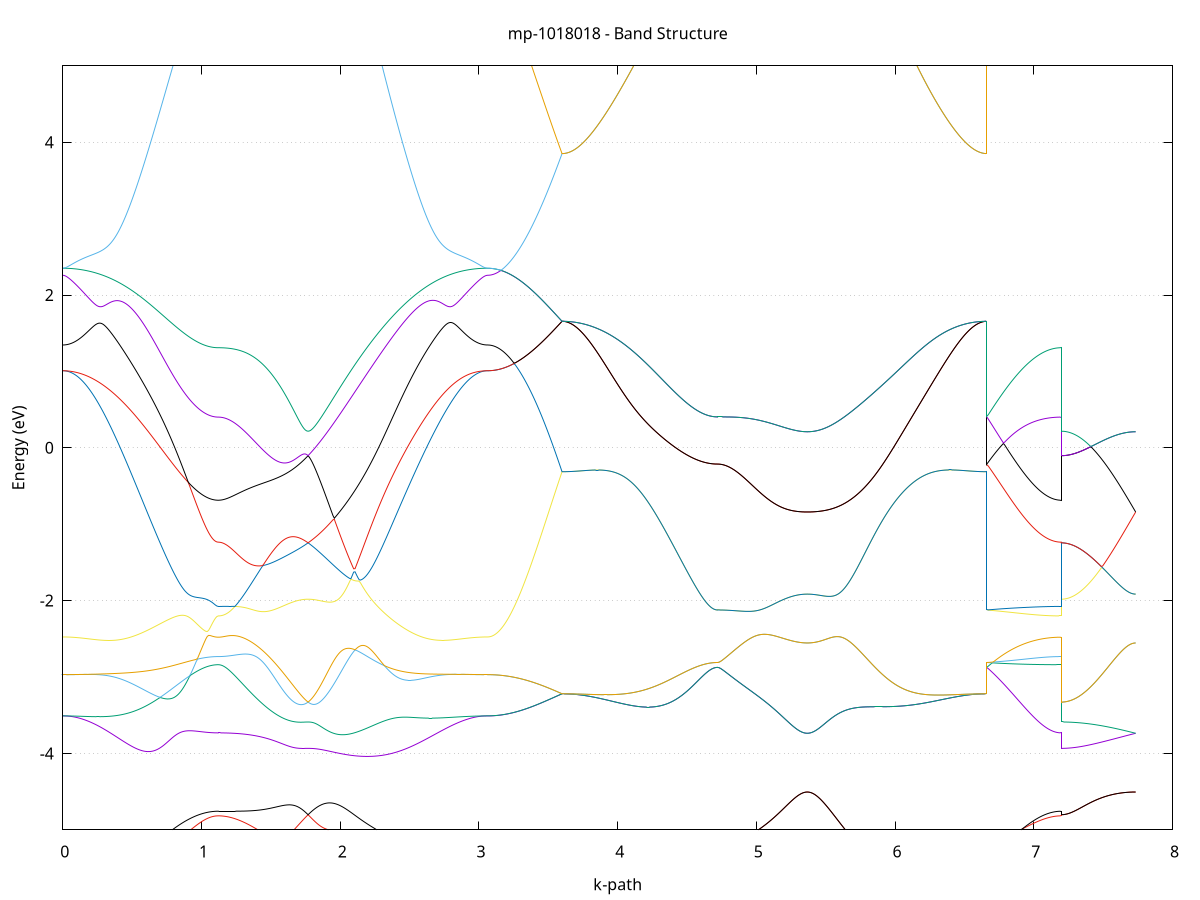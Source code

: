 set title 'mp-1018018 - Band Structure'
set xlabel 'k-path'
set ylabel 'Energy (eV)'
set grid y
set yrange [-5:5]
set terminal png size 800,600
set output 'mp-1018018_bands_gnuplot.png'
plot '-' using 1:2 with lines notitle, '-' using 1:2 with lines notitle, '-' using 1:2 with lines notitle, '-' using 1:2 with lines notitle, '-' using 1:2 with lines notitle, '-' using 1:2 with lines notitle, '-' using 1:2 with lines notitle, '-' using 1:2 with lines notitle, '-' using 1:2 with lines notitle, '-' using 1:2 with lines notitle, '-' using 1:2 with lines notitle, '-' using 1:2 with lines notitle, '-' using 1:2 with lines notitle, '-' using 1:2 with lines notitle, '-' using 1:2 with lines notitle, '-' using 1:2 with lines notitle, '-' using 1:2 with lines notitle, '-' using 1:2 with lines notitle, '-' using 1:2 with lines notitle, '-' using 1:2 with lines notitle, '-' using 1:2 with lines notitle, '-' using 1:2 with lines notitle, '-' using 1:2 with lines notitle, '-' using 1:2 with lines notitle
0.000000 -15.754572
0.009921 -15.754372
0.019842 -15.753972
0.029764 -15.753272
0.039685 -15.752272
0.049606 -15.750872
0.059527 -15.749272
0.069448 -15.747372
0.079370 -15.745272
0.089291 -15.742772
0.099212 -15.740072
0.109133 -15.736972
0.119054 -15.733672
0.128976 -15.730172
0.138897 -15.726272
0.148818 -15.722172
0.158739 -15.717772
0.168660 -15.713072
0.178582 -15.708172
0.188503 -15.702972
0.198424 -15.697572
0.208345 -15.691872
0.218266 -15.685872
0.228188 -15.679772
0.238109 -15.673272
0.248030 -15.666672
0.257951 -15.659772
0.267872 -15.652672
0.277794 -15.645372
0.287715 -15.637772
0.297636 -15.629972
0.307557 -15.622072
0.317478 -15.613872
0.327400 -15.605572
0.337321 -15.597072
0.347242 -15.588272
0.357163 -15.579472
0.367084 -15.570372
0.377006 -15.561172
0.386927 -15.551772
0.396848 -15.542272
0.406769 -15.532572
0.416690 -15.522872
0.426612 -15.512872
0.436533 -15.502872
0.446454 -15.492772
0.456375 -15.482472
0.466296 -15.472172
0.476218 -15.461672
0.486139 -15.451172
0.496060 -15.440572
0.505981 -15.429972
0.515902 -15.419272
0.525824 -15.408472
0.535745 -15.397672
0.545666 -15.386872
0.555587 -15.375972
0.565508 -15.365172
0.575430 -15.354272
0.585351 -15.343372
0.595272 -15.332472
0.605193 -15.321572
0.615114 -15.310772
0.625036 -15.299972
0.634957 -15.289172
0.644878 -15.278472
0.654799 -15.267772
0.664720 -15.257072
0.674642 -15.246572
0.684563 -15.236172
0.694484 -15.225772
0.704405 -15.215472
0.714326 -15.205272
0.724248 -15.195172
0.734169 -15.185272
0.744090 -15.175472
0.754011 -15.165672
0.763932 -15.156172
0.773854 -15.146772
0.783775 -15.137472
0.793696 -15.128372
0.803617 -15.119472
0.813539 -15.110672
0.823460 -15.102172
0.833381 -15.093772
0.843302 -15.085572
0.853223 -15.077572
0.863145 -15.069872
0.873066 -15.062272
0.882987 -15.054972
0.892908 -15.047772
0.902829 -15.040972
0.912751 -15.034372
0.922672 -15.027972
0.932593 -15.021872
0.942514 -15.016072
0.952435 -15.010472
0.962357 -15.005172
0.972278 -15.000072
0.982199 -14.995372
0.992120 -14.990972
1.002041 -14.986772
1.011963 -14.982972
1.021884 -14.979472
1.031805 -14.976272
1.041726 -14.973372
1.051647 -14.970872
1.061569 -14.968672
1.071490 -14.966772
1.081411 -14.965172
1.091332 -14.963972
1.101253 -14.963172
1.111175 -14.962672
1.121096 -14.962472
1.121096 -14.962472
1.131053 -14.962372
1.141010 -14.962172
1.150967 -14.961872
1.160924 -14.961472
1.170880 -14.960972
1.180837 -14.960272
1.190794 -14.959472
1.200751 -14.958572
1.210708 -14.957472
1.220665 -14.956372
1.230622 -14.955072
1.240579 -14.953672
1.250536 -14.952172
1.260493 -14.950572
1.270450 -14.948872
1.280407 -14.947072
1.290364 -14.945172
1.300321 -14.943172
1.310278 -14.941072
1.320235 -14.938772
1.330191 -14.936472
1.340148 -14.934072
1.350105 -14.931672
1.360062 -14.929072
1.370019 -14.926372
1.379976 -14.923672
1.389933 -14.920872
1.399890 -14.917972
1.409847 -14.915072
1.419804 -14.912072
1.429761 -14.908972
1.439718 -14.905772
1.449675 -14.902572
1.459632 -14.899372
1.469589 -14.896072
1.479546 -14.892772
1.489502 -14.889372
1.499459 -14.885972
1.509416 -14.882572
1.519373 -14.879172
1.529330 -14.875672
1.539287 -14.872172
1.549244 -14.868672
1.559201 -14.865172
1.569158 -14.861672
1.579115 -14.858172
1.589072 -14.854672
1.599029 -14.851172
1.608986 -14.847672
1.618943 -14.844172
1.628900 -14.840772
1.638857 -14.837372
1.648813 -14.833972
1.658770 -14.830572
1.668727 -14.827272
1.678684 -14.823972
1.688641 -14.820672
1.698598 -14.817472
1.708555 -14.814372
1.718512 -14.811272
1.728469 -14.808272
1.738426 -14.805272
1.748383 -14.802372
1.758340 -14.799572
1.768297 -14.796872
1.768297 -14.796872
1.778255 -14.799672
1.788214 -14.802472
1.798172 -14.805572
1.808130 -14.808672
1.818089 -14.811972
1.828047 -14.815372
1.838006 -14.818872
1.847964 -14.822572
1.857922 -14.826372
1.867881 -14.830272
1.877839 -14.834372
1.887798 -14.838572
1.897756 -14.842972
1.907715 -14.847472
1.917673 -14.852172
1.927631 -14.856972
1.937590 -14.861872
1.947548 -14.866972
1.957507 -14.872272
1.967465 -14.877672
1.977423 -14.883272
1.987382 -14.889072
1.997340 -14.894972
2.007299 -14.900972
2.017257 -14.907172
2.027215 -14.913572
2.037174 -14.920172
2.047132 -14.926872
2.057091 -14.933672
2.067049 -14.940672
2.077008 -14.947872
2.086966 -14.955172
2.096924 -14.962672
2.106883 -14.970372
2.116841 -14.978172
2.126800 -14.986172
2.136758 -14.994272
2.146716 -15.002572
2.156675 -15.010972
2.166633 -15.019572
2.176592 -15.028272
2.186550 -15.037072
2.196509 -15.046072
2.206467 -15.055272
2.216425 -15.064472
2.226384 -15.073872
2.236342 -15.083472
2.246301 -15.093072
2.256259 -15.102872
2.266217 -15.112772
2.276176 -15.122772
2.286134 -15.132872
2.296093 -15.143072
2.306051 -15.153372
2.316010 -15.163772
2.325968 -15.174272
2.335926 -15.184872
2.345885 -15.195572
2.355843 -15.206272
2.365802 -15.217072
2.375760 -15.227972
2.385718 -15.238872
2.395677 -15.249872
2.405635 -15.260972
2.415594 -15.271972
2.425552 -15.283072
2.435510 -15.294172
2.445469 -15.305272
2.455427 -15.316472
2.465386 -15.327672
2.475344 -15.338772
2.485303 -15.349872
2.495261 -15.360972
2.505219 -15.372072
2.515178 -15.383172
2.525136 -15.394172
2.535095 -15.405172
2.545053 -15.416072
2.555011 -15.426972
2.564970 -15.437772
2.574928 -15.448472
2.584887 -15.459172
2.594845 -15.469772
2.604803 -15.480172
2.614762 -15.490572
2.624720 -15.500872
2.634679 -15.510972
2.644637 -15.520972
2.654596 -15.530872
2.664554 -15.540572
2.674512 -15.550172
2.684471 -15.559672
2.694429 -15.568972
2.704388 -15.578072
2.714346 -15.587072
2.724304 -15.595772
2.734263 -15.604372
2.744221 -15.612772
2.754180 -15.621072
2.764138 -15.629072
2.774097 -15.636872
2.784055 -15.644472
2.794013 -15.651872
2.803972 -15.659072
2.813930 -15.665972
2.823889 -15.672672
2.833847 -15.679172
2.843805 -15.685372
2.853764 -15.691372
2.863722 -15.697072
2.873681 -15.702572
2.883639 -15.707772
2.893598 -15.712772
2.903556 -15.717472
2.913514 -15.721872
2.923473 -15.726072
2.933431 -15.729972
2.943390 -15.733572
2.953348 -15.736872
2.963306 -15.739972
2.973265 -15.742672
2.983223 -15.745172
2.993182 -15.747372
3.003140 -15.749272
3.013098 -15.750872
3.023057 -15.752172
3.033015 -15.753272
3.042974 -15.753972
3.052932 -15.754372
3.062891 -15.754572
3.062891 -15.754572
3.072820 -15.754372
3.082750 -15.753972
3.092679 -15.753272
3.102608 -15.752272
3.112538 -15.750972
3.122467 -15.749372
3.132397 -15.747472
3.142326 -15.745272
3.152256 -15.742872
3.162185 -15.740172
3.172115 -15.737172
3.182044 -15.733872
3.191974 -15.730372
3.201903 -15.726472
3.211833 -15.722372
3.221762 -15.718072
3.231692 -15.713472
3.241621 -15.708572
3.251551 -15.703472
3.261480 -15.698072
3.271410 -15.692472
3.281339 -15.686672
3.291269 -15.680572
3.301198 -15.674272
3.311128 -15.667672
3.321057 -15.660972
3.330987 -15.653972
3.340916 -15.646772
3.350846 -15.639372
3.360775 -15.631772
3.370705 -15.624072
3.380634 -15.616072
3.390564 -15.607972
3.400493 -15.599672
3.410423 -15.591272
3.420352 -15.582672
3.430282 -15.573872
3.440211 -15.564972
3.450141 -15.555972
3.460070 -15.546872
3.470000 -15.537572
3.479929 -15.528172
3.489859 -15.518672
3.499788 -15.509072
3.509718 -15.499472
3.519647 -15.489672
3.529577 -15.479872
3.539506 -15.470072
3.549436 -15.460172
3.559365 -15.450172
3.569295 -15.440172
3.579224 -15.430172
3.589154 -15.420172
3.599083 -15.410172
3.599083 -15.410172
3.609004 -15.410072
3.618925 -15.409772
3.628847 -15.409172
3.638768 -15.408372
3.648689 -15.407372
3.658610 -15.406172
3.668531 -15.404772
3.678453 -15.403072
3.688374 -15.401172
3.698295 -15.399072
3.708216 -15.396772
3.718137 -15.394172
3.728059 -15.391472
3.737980 -15.388472
3.747901 -15.385372
3.757822 -15.381972
3.767743 -15.378372
3.777665 -15.374672
3.787586 -15.370672
3.797507 -15.366572
3.807428 -15.362272
3.817349 -15.357672
3.827271 -15.352972
3.837192 -15.348172
3.847113 -15.343072
3.857034 -15.337872
3.866955 -15.332472
3.876877 -15.326872
3.886798 -15.321172
3.896719 -15.315372
3.906640 -15.309372
3.916561 -15.303272
3.926483 -15.296972
3.936404 -15.290572
3.946325 -15.283972
3.956246 -15.277372
3.966167 -15.270572
3.976089 -15.263672
3.986010 -15.256672
3.995931 -15.249572
4.005852 -15.242372
4.015773 -15.235172
4.025695 -15.227772
4.035616 -15.220372
4.045537 -15.212972
4.055458 -15.205372
4.065379 -15.197772
4.075301 -15.190072
4.085222 -15.182372
4.095143 -15.174672
4.105064 -15.166972
4.114986 -15.159172
4.124907 -15.151372
4.134828 -15.143572
4.144749 -15.135672
4.154670 -15.127872
4.164592 -15.120072
4.174513 -15.112272
4.184434 -15.104472
4.194355 -15.096672
4.204276 -15.088972
4.214198 -15.081272
4.224119 -15.073572
4.234040 -15.065972
4.243961 -15.058472
4.253882 -15.050972
4.263804 -15.043472
4.273725 -15.036172
4.283646 -15.028872
4.293567 -15.021672
4.303488 -15.014572
4.313410 -15.007572
4.323331 -15.000672
4.333252 -14.993872
4.343173 -14.987172
4.353094 -14.980572
4.363016 -14.974072
4.372937 -14.967672
4.382858 -14.961472
4.392779 -14.955372
4.402700 -14.949472
4.412622 -14.943672
4.422543 -14.937972
4.432464 -14.932472
4.442385 -14.927072
4.452306 -14.921872
4.462228 -14.916872
4.472149 -14.911972
4.482070 -14.907172
4.491991 -14.902672
4.501912 -14.898272
4.511834 -14.894072
4.521755 -14.890072
4.531676 -14.886172
4.541597 -14.882572
4.551518 -14.879072
4.561440 -14.875772
4.571361 -14.872672
4.581282 -14.869772
4.591203 -14.866972
4.601124 -14.864472
4.611046 -14.862172
4.620967 -14.859972
4.630888 -14.858072
4.640809 -14.856372
4.650730 -14.854772
4.660652 -14.853472
4.670573 -14.852372
4.680494 -14.851372
4.690415 -14.850672
4.700336 -14.850172
4.710258 -14.849872
4.720179 -14.849772
4.720179 -14.849772
4.730136 -14.849772
4.740093 -14.849572
4.750050 -14.849472
4.760007 -14.849172
4.769963 -14.848972
4.779920 -14.848572
4.789877 -14.848172
4.799834 -14.847672
4.809791 -14.847172
4.819748 -14.846472
4.829705 -14.845872
4.839662 -14.845172
4.849619 -14.844372
4.859576 -14.843472
4.869533 -14.842572
4.879490 -14.841672
4.889447 -14.840672
4.899404 -14.839572
4.909361 -14.838472
4.919318 -14.837372
4.929274 -14.836172
4.939231 -14.834872
4.949188 -14.833672
4.959145 -14.832372
4.969102 -14.830972
4.979059 -14.829672
4.989016 -14.828272
4.998973 -14.826772
5.008930 -14.825372
5.018887 -14.823872
5.028844 -14.822472
5.038801 -14.820972
5.048758 -14.819472
5.058715 -14.817972
5.068672 -14.816472
5.078629 -14.814972
5.088586 -14.813472
5.098542 -14.811872
5.108499 -14.810372
5.118456 -14.808972
5.128413 -14.807472
5.138370 -14.805972
5.148327 -14.804572
5.158284 -14.803172
5.168241 -14.801872
5.178198 -14.800472
5.188155 -14.799172
5.198112 -14.797972
5.208069 -14.796772
5.218026 -14.795572
5.227983 -14.794472
5.237940 -14.793472
5.247897 -14.792472
5.257853 -14.791472
5.267810 -14.790672
5.277767 -14.789872
5.287724 -14.789172
5.297681 -14.788472
5.307638 -14.787872
5.317595 -14.787372
5.327552 -14.786972
5.337509 -14.786672
5.347466 -14.786472
5.357423 -14.786272
5.367380 -14.786272
5.367380 -14.786272
5.377338 -14.786272
5.387297 -14.786372
5.397255 -14.786672
5.407213 -14.787072
5.417172 -14.787572
5.427130 -14.788072
5.437089 -14.788772
5.447047 -14.789572
5.457006 -14.790572
5.466964 -14.791572
5.476922 -14.792772
5.486881 -14.794072
5.496839 -14.795472
5.506798 -14.797072
5.516756 -14.798772
5.526714 -14.800572
5.536673 -14.802572
5.546631 -14.804672
5.556590 -14.806872
5.566548 -14.809272
5.576506 -14.811772
5.586465 -14.814472
5.596423 -14.817172
5.606382 -14.820172
5.616340 -14.823272
5.626299 -14.826472
5.636257 -14.829872
5.646215 -14.833372
5.656174 -14.836972
5.666132 -14.840772
5.676091 -14.844772
5.686049 -14.848872
5.696007 -14.853072
5.705966 -14.857472
5.715924 -14.861972
5.725883 -14.866672
5.735841 -14.871472
5.745799 -14.876372
5.755758 -14.881472
5.765716 -14.886672
5.775675 -14.892072
5.785633 -14.897572
5.795592 -14.903172
5.805550 -14.908872
5.815508 -14.914772
5.825467 -14.920772
5.835425 -14.926872
5.845384 -14.933172
5.855342 -14.939472
5.865300 -14.945972
5.875259 -14.952472
5.885217 -14.959172
5.895176 -14.965972
5.905134 -14.972872
5.915093 -14.979872
5.925051 -14.986872
5.935009 -14.994072
5.944968 -15.001372
5.954926 -15.008672
5.964885 -15.016072
5.974843 -15.023572
5.984801 -15.031172
5.994760 -15.038772
6.004718 -15.046372
6.014677 -15.054172
6.024635 -15.061872
6.034593 -15.069672
6.044552 -15.077572
6.054510 -15.085472
6.064469 -15.093372
6.074427 -15.101272
6.084386 -15.109172
6.094344 -15.117172
6.104302 -15.125072
6.114261 -15.133072
6.124219 -15.140972
6.134178 -15.148972
6.144136 -15.156872
6.154094 -15.164772
6.164053 -15.172672
6.174011 -15.180472
6.183970 -15.188272
6.193928 -15.196072
6.203887 -15.203772
6.213845 -15.211372
6.223803 -15.218872
6.233762 -15.226372
6.243720 -15.233772
6.253679 -15.241172
6.263637 -15.248372
6.273595 -15.255572
6.283554 -15.262572
6.293512 -15.269572
6.303471 -15.276372
6.313429 -15.283072
6.323387 -15.289672
6.333346 -15.296072
6.343304 -15.302472
6.353263 -15.308672
6.363221 -15.314672
6.373180 -15.320572
6.383138 -15.326272
6.393096 -15.331872
6.403055 -15.337372
6.413013 -15.342572
6.422972 -15.347672
6.432930 -15.352572
6.442888 -15.357372
6.452847 -15.361872
6.462805 -15.366272
6.472764 -15.370372
6.482722 -15.374372
6.492681 -15.378172
6.502639 -15.381772
6.512597 -15.385172
6.522556 -15.388372
6.532514 -15.391272
6.542473 -15.394072
6.552431 -15.396672
6.562389 -15.398972
6.572348 -15.401072
6.582306 -15.402972
6.592265 -15.404672
6.602223 -15.406172
6.612181 -15.407372
6.622140 -15.408372
6.632098 -15.409172
6.642057 -15.409772
6.652015 -15.410072
6.661974 -15.410172
6.661974 -14.849772
6.671903 -14.852772
6.681833 -14.855772
6.691762 -14.858772
6.701692 -14.861872
6.711621 -14.864972
6.721551 -14.867972
6.731480 -14.871072
6.741409 -14.874072
6.751339 -14.877172
6.761268 -14.880172
6.771198 -14.883272
6.781127 -14.886272
6.791057 -14.889272
6.800986 -14.892272
6.810916 -14.895172
6.820845 -14.898172
6.830775 -14.900972
6.840704 -14.903872
6.850634 -14.906672
6.860563 -14.909472
6.870493 -14.912172
6.880422 -14.914872
6.890352 -14.917572
6.900281 -14.920072
6.910211 -14.922672
6.920140 -14.925172
6.930070 -14.927572
6.939999 -14.929872
6.949929 -14.932272
6.959858 -14.934472
6.969788 -14.936672
6.979717 -14.938772
6.989647 -14.940772
6.999576 -14.942672
7.009506 -14.944572
7.019435 -14.946372
7.029365 -14.947972
7.039294 -14.949572
7.049224 -14.951172
7.059153 -14.952572
7.069083 -14.953872
7.079012 -14.955172
7.088942 -14.956272
7.098871 -14.957272
7.108801 -14.958272
7.118730 -14.959172
7.128660 -14.959972
7.138589 -14.960572
7.148519 -14.961172
7.158448 -14.961672
7.168378 -14.961972
7.178307 -14.962272
7.188237 -14.962372
7.198166 -14.962472
7.198166 -14.796872
7.208096 -14.796872
7.218025 -14.796872
7.227955 -14.796872
7.237884 -14.796772
7.247814 -14.796672
7.257743 -14.796572
7.267672 -14.796472
7.277602 -14.796372
7.287531 -14.796172
7.297461 -14.795972
7.307390 -14.795872
7.317320 -14.795672
7.327249 -14.795472
7.337179 -14.795272
7.347108 -14.795072
7.357038 -14.794772
7.366967 -14.794572
7.376897 -14.794272
7.386826 -14.793972
7.396756 -14.793772
7.406685 -14.793472
7.416615 -14.793172
7.426544 -14.792872
7.436474 -14.792572
7.446403 -14.792272
7.456333 -14.791972
7.466262 -14.791572
7.476192 -14.791272
7.486121 -14.790972
7.496051 -14.790672
7.505980 -14.790372
7.515910 -14.790072
7.525839 -14.789772
7.535769 -14.789472
7.545698 -14.789172
7.555628 -14.788872
7.565557 -14.788672
7.575487 -14.788372
7.585416 -14.788172
7.595346 -14.787872
7.605275 -14.787672
7.615205 -14.787472
7.625134 -14.787272
7.635064 -14.787072
7.644993 -14.786972
7.654923 -14.786772
7.664852 -14.786672
7.674782 -14.786572
7.684711 -14.786472
7.694641 -14.786372
7.704570 -14.786272
7.714500 -14.786272
7.724429 -14.786272
7.734359 -14.786272
e
0.000000 -15.067672
0.009921 -15.067572
0.019842 -15.067372
0.029764 -15.067072
0.039685 -15.066572
0.049606 -15.065972
0.059527 -15.065172
0.069448 -15.064172
0.079370 -15.063172
0.089291 -15.061872
0.099212 -15.060572
0.109133 -15.059072
0.119054 -15.057472
0.128976 -15.055672
0.138897 -15.053772
0.148818 -15.051772
0.158739 -15.049572
0.168660 -15.047372
0.178582 -15.044972
0.188503 -15.042372
0.198424 -15.039772
0.208345 -15.037072
0.218266 -15.034172
0.228188 -15.031172
0.238109 -15.028172
0.248030 -15.024972
0.257951 -15.021672
0.267872 -15.018272
0.277794 -15.014772
0.287715 -15.011172
0.297636 -15.007472
0.307557 -15.003772
0.317478 -14.999972
0.327400 -14.995972
0.337321 -14.992072
0.347242 -14.987972
0.357163 -14.983872
0.367084 -14.979672
0.377006 -14.975472
0.386927 -14.971172
0.396848 -14.966872
0.406769 -14.962472
0.416690 -14.958072
0.426612 -14.953572
0.436533 -14.949172
0.446454 -14.944572
0.456375 -14.940072
0.466296 -14.935572
0.476218 -14.930972
0.486139 -14.926372
0.496060 -14.921772
0.505981 -14.917272
0.515902 -14.912672
0.525824 -14.908072
0.535745 -14.903472
0.545666 -14.898972
0.555587 -14.894372
0.565508 -14.889872
0.575430 -14.885372
0.585351 -14.880972
0.595272 -14.876572
0.605193 -14.872172
0.615114 -14.867872
0.625036 -14.863572
0.634957 -14.859372
0.644878 -14.855172
0.654799 -14.851072
0.664720 -14.846972
0.674642 -14.842972
0.684563 -14.839072
0.694484 -14.835172
0.704405 -14.831372
0.714326 -14.827672
0.724248 -14.824072
0.734169 -14.820572
0.744090 -14.817072
0.754011 -14.813772
0.763932 -14.810472
0.773854 -14.807272
0.783775 -14.804172
0.793696 -14.801172
0.803617 -14.798272
0.813539 -14.795472
0.823460 -14.792772
0.833381 -14.790172
0.843302 -14.787672
0.853223 -14.785272
0.863145 -14.782972
0.873066 -14.780772
0.882987 -14.778772
0.892908 -14.776672
0.902829 -14.774872
0.912751 -14.773072
0.922672 -14.771372
0.932593 -14.769872
0.942514 -14.768372
0.952435 -14.766972
0.962357 -14.765672
0.972278 -14.764472
0.982199 -14.763372
0.992120 -14.762372
1.002041 -14.761472
1.011963 -14.760672
1.021884 -14.759972
1.031805 -14.759272
1.041726 -14.758672
1.051647 -14.758172
1.061569 -14.757772
1.071490 -14.757372
1.081411 -14.757072
1.091332 -14.756872
1.101253 -14.756672
1.111175 -14.756572
1.121096 -14.756572
1.121096 -14.756572
1.131053 -14.756572
1.141010 -14.756572
1.150967 -14.756572
1.160924 -14.756572
1.170880 -14.756472
1.180837 -14.756472
1.190794 -14.756372
1.200751 -14.756372
1.210708 -14.756272
1.220665 -14.756272
1.230622 -14.756172
1.240579 -14.756172
1.250536 -14.756072
1.260493 -14.755972
1.270450 -14.755972
1.280407 -14.755872
1.290364 -14.755872
1.300321 -14.755772
1.310278 -14.755772
1.320235 -14.755672
1.330191 -14.755672
1.340148 -14.755672
1.350105 -14.755672
1.360062 -14.755672
1.370019 -14.755772
1.379976 -14.755772
1.389933 -14.755872
1.399890 -14.755872
1.409847 -14.756072
1.419804 -14.756172
1.429761 -14.756372
1.439718 -14.756572
1.449675 -14.756772
1.459632 -14.757072
1.469589 -14.757372
1.479546 -14.757672
1.489502 -14.758072
1.499459 -14.758472
1.509416 -14.758972
1.519373 -14.759572
1.529330 -14.760172
1.539287 -14.760772
1.549244 -14.761472
1.559201 -14.762172
1.569158 -14.763072
1.579115 -14.763872
1.589072 -14.764872
1.599029 -14.765972
1.608986 -14.767072
1.618943 -14.768172
1.628900 -14.769472
1.638857 -14.770772
1.648813 -14.772172
1.658770 -14.773772
1.668727 -14.775272
1.678684 -14.776972
1.688641 -14.778772
1.698598 -14.780672
1.708555 -14.782672
1.718512 -14.784772
1.728469 -14.786972
1.738426 -14.789272
1.748383 -14.791672
1.758340 -14.794172
1.768297 -14.796772
1.768297 -14.796772
1.778255 -14.794172
1.788214 -14.791572
1.798172 -14.789072
1.808130 -14.786672
1.818089 -14.784372
1.828047 -14.782072
1.838006 -14.779972
1.847964 -14.777972
1.857922 -14.775972
1.867881 -14.774172
1.877839 -14.772472
1.887798 -14.770872
1.897756 -14.769372
1.907715 -14.767972
1.917673 -14.766672
1.927631 -14.765472
1.937590 -14.764472
1.947548 -14.763472
1.957507 -14.762672
1.967465 -14.762072
1.977423 -14.761472
1.987382 -14.760972
1.997340 -14.760672
2.007299 -14.760472
2.017257 -14.760372
2.027215 -14.760372
2.037174 -14.760572
2.047132 -14.760872
2.057091 -14.761272
2.067049 -14.761872
2.077008 -14.762572
2.086966 -14.763372
2.096924 -14.764272
2.106883 -14.765372
2.116841 -14.766572
2.126800 -14.767872
2.136758 -14.769272
2.146716 -14.770872
2.156675 -14.772572
2.166633 -14.774372
2.176592 -14.776272
2.186550 -14.778272
2.196509 -14.780472
2.206467 -14.782772
2.216425 -14.785172
2.226384 -14.787672
2.236342 -14.790272
2.246301 -14.792972
2.256259 -14.795772
2.266217 -14.798672
2.276176 -14.801772
2.286134 -14.804872
2.296093 -14.808072
2.306051 -14.811372
2.316010 -14.814872
2.325968 -14.818372
2.335926 -14.821972
2.345885 -14.825572
2.355843 -14.829372
2.365802 -14.833172
2.375760 -14.837072
2.385718 -14.841072
2.395677 -14.845172
2.405635 -14.849272
2.415594 -14.853472
2.425552 -14.857672
2.435510 -14.861972
2.445469 -14.866272
2.455427 -14.870672
2.465386 -14.875072
2.475344 -14.879472
2.485303 -14.883972
2.495261 -14.888572
2.505219 -14.893072
2.515178 -14.897672
2.525136 -14.902272
2.535095 -14.906872
2.545053 -14.911472
2.555011 -14.916072
2.564970 -14.920772
2.574928 -14.925372
2.584887 -14.929972
2.594845 -14.934572
2.604803 -14.939172
2.614762 -14.943772
2.624720 -14.948372
2.634679 -14.952872
2.644637 -14.957372
2.654596 -14.961772
2.664554 -14.966172
2.674512 -14.970572
2.684471 -14.974872
2.694429 -14.979072
2.704388 -14.983272
2.714346 -14.987472
2.724304 -14.991472
2.734263 -14.995472
2.744221 -14.999472
2.754180 -15.003372
2.764138 -15.007072
2.774097 -15.010772
2.784055 -15.014372
2.794013 -15.017872
2.803972 -15.021272
2.813930 -15.024672
2.823889 -15.027872
2.833847 -15.030972
2.843805 -15.033972
2.853764 -15.036872
2.863722 -15.039572
2.873681 -15.042272
2.883639 -15.044772
2.893598 -15.047272
2.903556 -15.049472
2.913514 -15.051672
2.923473 -15.053672
2.933431 -15.055572
2.943390 -15.057372
2.953348 -15.059072
2.963306 -15.060572
2.973265 -15.061872
2.983223 -15.063172
2.993182 -15.064172
3.003140 -15.065172
3.013098 -15.065972
3.023057 -15.066572
3.033015 -15.067072
3.042974 -15.067372
3.052932 -15.067572
3.062891 -15.067672
3.062891 -15.067672
3.072820 -15.067772
3.082750 -15.068272
3.092679 -15.068972
3.102608 -15.070072
3.112538 -15.071272
3.122467 -15.072872
3.132397 -15.074672
3.142326 -15.076772
3.152256 -15.079172
3.162185 -15.081972
3.172115 -15.084872
3.182044 -15.088172
3.191974 -15.091672
3.201903 -15.095472
3.211833 -15.099472
3.221762 -15.103872
3.231692 -15.108372
3.241621 -15.113172
3.251551 -15.118272
3.261480 -15.123572
3.271410 -15.129072
3.281339 -15.134872
3.291269 -15.140972
3.301198 -15.147172
3.311128 -15.153672
3.321057 -15.160372
3.330987 -15.167272
3.340916 -15.174372
3.350846 -15.181772
3.360775 -15.189272
3.370705 -15.196972
3.380634 -15.204872
3.390564 -15.212972
3.400493 -15.221172
3.410423 -15.229572
3.420352 -15.238172
3.430282 -15.246872
3.440211 -15.255772
3.450141 -15.264672
3.460070 -15.273872
3.470000 -15.283072
3.479929 -15.292372
3.489859 -15.301772
3.499788 -15.311372
3.509718 -15.320972
3.519647 -15.330672
3.529577 -15.340472
3.539506 -15.350272
3.549436 -15.360172
3.559365 -15.370172
3.569295 -15.380072
3.579224 -15.390072
3.589154 -15.400172
3.599083 -15.410072
3.599083 -15.410072
3.609004 -15.409972
3.618925 -15.409672
3.628847 -15.409072
3.638768 -15.408272
3.648689 -15.407272
3.658610 -15.406072
3.668531 -15.404572
3.678453 -15.402972
3.688374 -15.401072
3.698295 -15.398972
3.708216 -15.396572
3.718137 -15.394072
3.728059 -15.391372
3.737980 -15.388372
3.747901 -15.385272
3.757822 -15.381872
3.767743 -15.378272
3.777665 -15.374572
3.787586 -15.370572
3.797507 -15.366472
3.807428 -15.362072
3.817349 -15.357572
3.827271 -15.352872
3.837192 -15.347972
3.847113 -15.342972
3.857034 -15.337672
3.866955 -15.332372
3.876877 -15.326772
3.886798 -15.321072
3.896719 -15.315272
3.906640 -15.309272
3.916561 -15.303072
3.926483 -15.296872
3.936404 -15.290472
3.946325 -15.283872
3.956246 -15.277272
3.966167 -15.270472
3.976089 -15.263572
3.986010 -15.256572
3.995931 -15.249472
4.005852 -15.242272
4.015773 -15.235072
4.025695 -15.227672
4.035616 -15.220272
4.045537 -15.212772
4.055458 -15.205272
4.065379 -15.197672
4.075301 -15.189972
4.085222 -15.182272
4.095143 -15.174572
4.105064 -15.166772
4.114986 -15.158972
4.124907 -15.151172
4.134828 -15.143372
4.144749 -15.135572
4.154670 -15.127772
4.164592 -15.119872
4.174513 -15.112072
4.184434 -15.104272
4.194355 -15.096572
4.204276 -15.088772
4.214198 -15.081072
4.224119 -15.073472
4.234040 -15.065872
4.243961 -15.058272
4.253882 -15.050772
4.263804 -15.043372
4.273725 -15.036072
4.283646 -15.028772
4.293567 -15.021572
4.303488 -15.014472
4.313410 -15.007472
4.323331 -15.000472
4.333252 -14.993672
4.343173 -14.986972
4.353094 -14.980372
4.363016 -14.973972
4.372937 -14.967572
4.382858 -14.961372
4.392779 -14.955272
4.402700 -14.949372
4.412622 -14.943472
4.422543 -14.937872
4.432464 -14.932372
4.442385 -14.926972
4.452306 -14.921772
4.462228 -14.916672
4.472149 -14.911772
4.482070 -14.907072
4.491991 -14.902472
4.501912 -14.898172
4.511834 -14.893872
4.521755 -14.889872
4.531676 -14.886072
4.541597 -14.882372
4.551518 -14.878872
4.561440 -14.875572
4.571361 -14.872472
4.581282 -14.869572
4.591203 -14.866872
4.601124 -14.864372
4.611046 -14.861972
4.620967 -14.859872
4.630888 -14.857972
4.640809 -14.856172
4.650730 -14.854672
4.660652 -14.853272
4.670573 -14.852172
4.680494 -14.851272
4.690415 -14.850572
4.700336 -14.850072
4.710258 -14.849772
4.720179 -14.849672
4.720179 -14.849672
4.730136 -14.849572
4.740093 -14.849472
4.750050 -14.849272
4.760007 -14.849072
4.769963 -14.848772
4.779920 -14.848472
4.789877 -14.848072
4.799834 -14.847572
4.809791 -14.846972
4.819748 -14.846372
4.829705 -14.845772
4.839662 -14.844972
4.849619 -14.844172
4.859576 -14.843372
4.869533 -14.842472
4.879490 -14.841472
4.889447 -14.840472
4.899404 -14.839472
4.909361 -14.838372
4.919318 -14.837172
4.929274 -14.835972
4.939231 -14.834772
4.949188 -14.833472
4.959145 -14.832172
4.969102 -14.830872
4.979059 -14.829472
4.989016 -14.828072
4.998973 -14.826672
5.008930 -14.825272
5.018887 -14.823772
5.028844 -14.822272
5.038801 -14.820772
5.048758 -14.819272
5.058715 -14.817872
5.068672 -14.816272
5.078629 -14.814772
5.088586 -14.813272
5.098542 -14.811772
5.108499 -14.810272
5.118456 -14.808772
5.128413 -14.807372
5.138370 -14.805872
5.148327 -14.804472
5.158284 -14.803072
5.168241 -14.801672
5.178198 -14.800372
5.188155 -14.799072
5.198112 -14.797872
5.208069 -14.796572
5.218026 -14.795472
5.227983 -14.794372
5.237940 -14.793272
5.247897 -14.792272
5.257853 -14.791372
5.267810 -14.790472
5.277767 -14.789672
5.287724 -14.788972
5.297681 -14.788372
5.307638 -14.787772
5.317595 -14.787272
5.327552 -14.786872
5.337509 -14.786572
5.347466 -14.786272
5.357423 -14.786172
5.367380 -14.786072
5.367380 -14.786072
5.377338 -14.786072
5.387297 -14.786272
5.397255 -14.786572
5.407213 -14.786972
5.417172 -14.787372
5.427130 -14.787972
5.437089 -14.788672
5.447047 -14.789472
5.457006 -14.790372
5.466964 -14.791472
5.476922 -14.792572
5.486881 -14.793872
5.496839 -14.795372
5.506798 -14.796972
5.516756 -14.798572
5.526714 -14.800472
5.536673 -14.802372
5.546631 -14.804472
5.556590 -14.806772
5.566548 -14.809172
5.576506 -14.811672
5.586465 -14.814272
5.596423 -14.817072
5.606382 -14.820072
5.616340 -14.823072
5.626299 -14.826372
5.636257 -14.829672
5.646215 -14.833272
5.656174 -14.836872
5.666132 -14.840672
5.676091 -14.844672
5.686049 -14.848672
5.696007 -14.852972
5.705966 -14.857372
5.715924 -14.861872
5.725883 -14.866572
5.735841 -14.871372
5.745799 -14.876272
5.755758 -14.881372
5.765716 -14.886572
5.775675 -14.891972
5.785633 -14.897372
5.795592 -14.903072
5.805550 -14.908772
5.815508 -14.914672
5.825467 -14.920672
5.835425 -14.926772
5.845384 -14.932972
5.855342 -14.939372
5.865300 -14.945772
5.875259 -14.952372
5.885217 -14.959072
5.895176 -14.965872
5.905134 -14.972672
5.915093 -14.979672
5.925051 -14.986772
5.935009 -14.993972
5.944968 -15.001272
5.954926 -15.008572
5.964885 -15.015972
5.974843 -15.023472
5.984801 -15.030972
5.994760 -15.038572
6.004718 -15.046272
6.014677 -15.053972
6.024635 -15.061772
6.034593 -15.069572
6.044552 -15.077472
6.054510 -15.085272
6.064469 -15.093172
6.074427 -15.101172
6.084386 -15.109072
6.094344 -15.116972
6.104302 -15.124972
6.114261 -15.132972
6.124219 -15.140872
6.134178 -15.148872
6.144136 -15.156772
6.154094 -15.164672
6.164053 -15.172572
6.174011 -15.180372
6.183970 -15.188172
6.193928 -15.195872
6.203887 -15.203572
6.213845 -15.211172
6.223803 -15.218772
6.233762 -15.226272
6.243720 -15.233672
6.253679 -15.240972
6.263637 -15.248272
6.273595 -15.255372
6.283554 -15.262472
6.293512 -15.269372
6.303471 -15.276272
6.313429 -15.282972
6.323387 -15.289572
6.333346 -15.295972
6.343304 -15.302272
6.353263 -15.308472
6.363221 -15.314572
6.373180 -15.320472
6.383138 -15.326172
6.393096 -15.331772
6.403055 -15.337172
6.413013 -15.342472
6.422972 -15.347572
6.432930 -15.352472
6.442888 -15.357172
6.452847 -15.361772
6.462805 -15.366072
6.472764 -15.370272
6.482722 -15.374272
6.492681 -15.378072
6.502639 -15.381672
6.512597 -15.385072
6.522556 -15.388172
6.532514 -15.391172
6.542473 -15.393972
6.552431 -15.396472
6.562389 -15.398872
6.572348 -15.400972
6.582306 -15.402872
6.592265 -15.404572
6.602223 -15.405972
6.612181 -15.407272
6.622140 -15.408272
6.632098 -15.409072
6.642057 -15.409672
6.652015 -15.409972
6.661974 -15.410072
6.661974 -14.849672
6.671903 -14.846672
6.681833 -14.843672
6.691762 -14.840772
6.701692 -14.837772
6.711621 -14.834872
6.721551 -14.831972
6.731480 -14.829172
6.741409 -14.826372
6.751339 -14.823572
6.761268 -14.820872
6.771198 -14.818172
6.781127 -14.815472
6.791057 -14.812872
6.800986 -14.810272
6.810916 -14.807772
6.820845 -14.805272
6.830775 -14.802872
6.840704 -14.800472
6.850634 -14.798172
6.860563 -14.795872
6.870493 -14.793672
6.880422 -14.791472
6.890352 -14.789372
6.900281 -14.787372
6.910211 -14.785372
6.920140 -14.783472
6.930070 -14.781572
6.939999 -14.779772
6.949929 -14.778072
6.959858 -14.776372
6.969788 -14.774772
6.979717 -14.773272
6.989647 -14.771772
6.999576 -14.770372
7.009506 -14.769072
7.019435 -14.767772
7.029365 -14.766572
7.039294 -14.765372
7.049224 -14.764372
7.059153 -14.763372
7.069083 -14.762472
7.079012 -14.761572
7.088942 -14.760772
7.098871 -14.760072
7.108801 -14.759372
7.118730 -14.758772
7.128660 -14.758272
7.138589 -14.757872
7.148519 -14.757472
7.158448 -14.757172
7.168378 -14.756872
7.178307 -14.756672
7.188237 -14.756572
7.198166 -14.756572
7.198166 -14.796772
7.208096 -14.796772
7.218025 -14.796772
7.227955 -14.796672
7.237884 -14.796672
7.247814 -14.796572
7.257743 -14.796472
7.267672 -14.796272
7.277602 -14.796172
7.287531 -14.796072
7.297461 -14.795872
7.307390 -14.795672
7.317320 -14.795472
7.327249 -14.795272
7.337179 -14.795072
7.347108 -14.794872
7.357038 -14.794672
7.366967 -14.794372
7.376897 -14.794072
7.386826 -14.793872
7.396756 -14.793572
7.406685 -14.793272
7.416615 -14.792972
7.426544 -14.792672
7.436474 -14.792372
7.446403 -14.792072
7.456333 -14.791772
7.466262 -14.791472
7.476192 -14.791172
7.486121 -14.790872
7.496051 -14.790572
7.505980 -14.790272
7.515910 -14.789972
7.525839 -14.789672
7.535769 -14.789372
7.545698 -14.789072
7.555628 -14.788772
7.565557 -14.788472
7.575487 -14.788272
7.585416 -14.787972
7.595346 -14.787772
7.605275 -14.787572
7.615205 -14.787372
7.625134 -14.787172
7.635064 -14.786972
7.644993 -14.786772
7.654923 -14.786672
7.664852 -14.786572
7.674782 -14.786372
7.684711 -14.786372
7.694641 -14.786272
7.704570 -14.786172
7.714500 -14.786172
7.724429 -14.786072
7.734359 -14.786072
e
0.000000 -6.623272
0.009921 -6.623072
0.019842 -6.622672
0.029764 -6.621972
0.039685 -6.620872
0.049606 -6.619572
0.059527 -6.617972
0.069448 -6.615972
0.079370 -6.613772
0.089291 -6.611372
0.099212 -6.608572
0.109133 -6.605572
0.119054 -6.602272
0.128976 -6.598772
0.138897 -6.594972
0.148818 -6.590972
0.158739 -6.586772
0.168660 -6.582372
0.178582 -6.577872
0.188503 -6.573072
0.198424 -6.568172
0.208345 -6.563272
0.218266 -6.558172
0.228188 -6.553172
0.238109 -6.548172
0.248030 -6.543272
0.257951 -6.538472
0.267872 -6.534072
0.277794 -6.529972
0.287715 -6.526572
0.297636 -6.523772
0.307557 -6.521872
0.317478 -6.521072
0.327400 -6.521372
0.337321 -6.522972
0.347242 -6.525772
0.357163 -6.529672
0.367084 -6.534472
0.377006 -6.540172
0.386927 -6.546372
0.396848 -6.553172
0.406769 -6.560272
0.416690 -6.567672
0.426612 -6.575172
0.436533 -6.582872
0.446454 -6.590472
0.456375 -6.598172
0.466296 -6.605772
0.476218 -6.613372
0.486139 -6.620772
0.496060 -6.627972
0.505981 -6.635072
0.515902 -6.641972
0.525824 -6.648672
0.535745 -6.655172
0.545666 -6.661372
0.555587 -6.667372
0.565508 -6.673072
0.575430 -6.678472
0.585351 -6.683572
0.595272 -6.688472
0.605193 -6.692972
0.615114 -6.697172
0.625036 -6.700972
0.634957 -6.704572
0.644878 -6.707772
0.654799 -6.710672
0.664720 -6.713172
0.674642 -6.715372
0.684563 -6.717272
0.694484 -6.718772
0.704405 -6.719972
0.714326 -6.720872
0.724248 -6.721372
0.734169 -6.721572
0.744090 -6.721472
0.754011 -6.721072
0.763932 -6.720272
0.773854 -6.719272
0.783775 -6.717972
0.793696 -6.716372
0.803617 -6.714572
0.813539 -6.712472
0.823460 -6.710072
0.833381 -6.707572
0.843302 -6.704872
0.853223 -6.701872
0.863145 -6.698872
0.873066 -6.695572
0.882987 -6.692272
0.892908 -6.688772
0.902829 -6.685272
0.912751 -6.681672
0.922672 -6.678072
0.932593 -6.674472
0.942514 -6.670872
0.952435 -6.667272
0.962357 -6.663772
0.972278 -6.660372
0.982199 -6.657072
0.992120 -6.653872
1.002041 -6.650872
1.011963 -6.647972
1.021884 -6.645272
1.031805 -6.642772
1.041726 -6.640572
1.051647 -6.638472
1.061569 -6.636672
1.071490 -6.635172
1.081411 -6.633872
1.091332 -6.632972
1.101253 -6.632172
1.111175 -6.631772
1.121096 -6.631672
1.121096 -6.631672
1.131053 -6.631572
1.141010 -6.631272
1.150967 -6.630872
1.160924 -6.630372
1.170880 -6.629572
1.180837 -6.628772
1.190794 -6.627772
1.200751 -6.626672
1.210708 -6.625372
1.220665 -6.624072
1.230622 -6.622672
1.240579 -6.621272
1.250536 -6.619772
1.260493 -6.618272
1.270450 -6.616772
1.280407 -6.615272
1.290364 -6.613772
1.300321 -6.612472
1.310278 -6.611172
1.320235 -6.609972
1.330191 -6.608872
1.340148 -6.607972
1.350105 -6.607172
1.360062 -6.606572
1.370019 -6.606172
1.379976 -6.605872
1.389933 -6.605872
1.399890 -6.605972
1.409847 -6.606372
1.419804 -6.606972
1.429761 -6.607672
1.439718 -6.608672
1.449675 -6.609772
1.459632 -6.611172
1.469589 -6.612572
1.479546 -6.614272
1.489502 -6.616072
1.499459 -6.617972
1.509416 -6.619972
1.519373 -6.622072
1.529330 -6.624272
1.539287 -6.626572
1.549244 -6.628872
1.559201 -6.631172
1.569158 -6.633572
1.579115 -6.635872
1.589072 -6.638272
1.599029 -6.640572
1.608986 -6.642772
1.618943 -6.644972
1.628900 -6.647172
1.638857 -6.649172
1.648813 -6.651072
1.658770 -6.652972
1.668727 -6.654672
1.678684 -6.656272
1.688641 -6.657672
1.698598 -6.658972
1.708555 -6.660172
1.718512 -6.661172
1.728469 -6.661972
1.738426 -6.662572
1.748383 -6.663072
1.758340 -6.663372
1.768297 -6.663472
1.768297 -6.663472
1.778255 -6.663372
1.788214 -6.663072
1.798172 -6.662572
1.808130 -6.661872
1.818089 -6.660972
1.828047 -6.659972
1.838006 -6.658672
1.847964 -6.657172
1.857922 -6.655472
1.867881 -6.653572
1.877839 -6.651472
1.887798 -6.649272
1.897756 -6.646772
1.907715 -6.644072
1.917673 -6.641272
1.927631 -6.638172
1.937590 -6.634972
1.947548 -6.631572
1.957507 -6.627972
1.967465 -6.624272
1.977423 -6.620272
1.987382 -6.616172
1.997340 -6.611972
2.007299 -6.607572
2.017257 -6.602972
2.027215 -6.598272
2.037174 -6.593472
2.047132 -6.588472
2.057091 -6.583272
2.067049 -6.578072
2.077008 -6.572672
2.086966 -6.567172
2.096924 -6.561572
2.106883 -6.555872
2.116841 -6.550072
2.126800 -6.544172
2.136758 -6.538172
2.146716 -6.532072
2.156675 -6.525872
2.166633 -6.519672
2.176592 -6.513272
2.186550 -6.506872
2.196509 -6.500472
2.206467 -6.493972
2.216425 -6.487372
2.226384 -6.480772
2.236342 -6.474072
2.246301 -6.467372
2.256259 -6.460572
2.266217 -6.453872
2.276176 -6.447072
2.286134 -6.440172
2.296093 -6.433372
2.306051 -6.426572
2.316010 -6.438272
2.325968 -6.449472
2.335926 -6.459872
2.345885 -6.469772
2.355843 -6.478972
2.365802 -6.487672
2.375760 -6.495572
2.385718 -6.502972
2.395677 -6.509772
2.405635 -6.515972
2.415594 -6.521572
2.425552 -6.526572
2.435510 -6.530972
2.445469 -6.534872
2.455427 -6.538172
2.465386 -6.540972
2.475344 -6.543272
2.485303 -6.545072
2.495261 -6.546372
2.505219 -6.547172
2.515178 -6.547572
2.525136 -6.547472
2.535095 -6.546972
2.545053 -6.546072
2.555011 -6.544872
2.564970 -6.543272
2.574928 -6.541372
2.584887 -6.539172
2.594845 -6.536772
2.604803 -6.534172
2.614762 -6.531372
2.624720 -6.528472
2.634679 -6.525472
2.644637 -6.522572
2.654596 -6.519772
2.664554 -6.517072
2.674512 -6.514672
2.684471 -6.512672
2.694429 -6.511072
2.704388 -6.510072
2.714346 -6.509772
2.724304 -6.510172
2.734263 -6.511372
2.744221 -6.513272
2.754180 -6.515872
2.764138 -6.519172
2.774097 -6.523072
2.784055 -6.527272
2.794013 -6.531872
2.803972 -6.536772
2.813930 -6.541872
2.823889 -6.547072
2.833847 -6.552272
2.843805 -6.557472
2.853764 -6.562572
2.863722 -6.567672
2.873681 -6.572572
2.883639 -6.577472
2.893598 -6.582072
2.903556 -6.586472
2.913514 -6.590772
2.923473 -6.594772
2.933431 -6.598572
2.943390 -6.602172
2.953348 -6.605472
2.963306 -6.608472
2.973265 -6.611272
2.983223 -6.613772
2.993182 -6.615972
3.003140 -6.617872
3.013098 -6.619572
3.023057 -6.620872
3.033015 -6.621872
3.042974 -6.622672
3.052932 -6.623072
3.062891 -6.623272
3.062891 -6.623272
3.072820 -6.623372
3.082750 -6.623572
3.092679 -6.623972
3.102608 -6.624472
3.112538 -6.625172
3.122467 -6.625972
3.132397 -6.626872
3.142326 -6.627972
3.152256 -6.629172
3.162185 -6.630572
3.172115 -6.631972
3.182044 -6.633572
3.191974 -6.635272
3.201903 -6.636972
3.211833 -6.638772
3.221762 -6.640672
3.231692 -6.642672
3.241621 -6.644672
3.251551 -6.646672
3.261480 -6.648772
3.271410 -6.650872
3.281339 -6.652972
3.291269 -6.655072
3.301198 -6.657072
3.311128 -6.659072
3.321057 -6.661072
3.330987 -6.662972
3.340916 -6.664772
3.350846 -6.666472
3.360775 -6.668072
3.370705 -6.669572
3.380634 -6.670972
3.390564 -6.672172
3.400493 -6.673172
3.410423 -6.674072
3.420352 -6.674672
3.430282 -6.675172
3.440211 -6.675372
3.450141 -6.675372
3.460070 -6.675072
3.470000 -6.674572
3.479929 -6.673772
3.489859 -6.672672
3.499788 -6.671372
3.509718 -6.669672
3.519647 -6.667672
3.529577 -6.665272
3.539506 -6.662672
3.549436 -6.659672
3.559365 -6.656272
3.569295 -6.652472
3.579224 -6.648372
3.589154 -6.643872
3.599083 -6.639072
3.599083 -6.639072
3.609004 -6.639072
3.618925 -6.638872
3.628847 -6.638672
3.638768 -6.638272
3.648689 -6.637872
3.658610 -6.637372
3.668531 -6.636672
3.678453 -6.635972
3.688374 -6.635272
3.698295 -6.634372
3.708216 -6.633472
3.718137 -6.632572
3.728059 -6.631572
3.737980 -6.630572
3.747901 -6.629572
3.757822 -6.628572
3.767743 -6.627572
3.777665 -6.626572
3.787586 -6.625572
3.797507 -6.624672
3.807428 -6.623872
3.817349 -6.623072
3.827271 -6.622372
3.837192 -6.621772
3.847113 -6.621272
3.857034 -6.620972
3.866955 -6.620672
3.876877 -6.620572
3.886798 -6.620572
3.896719 -6.620772
3.906640 -6.621072
3.916561 -6.621572
3.926483 -6.622172
3.936404 -6.622972
3.946325 -6.623872
3.956246 -6.624972
3.966167 -6.626172
3.976089 -6.627472
3.986010 -6.628972
3.995931 -6.630572
4.005852 -6.632272
4.015773 -6.634072
4.025695 -6.635972
4.035616 -6.637972
4.045537 -6.640072
4.055458 -6.642172
4.065379 -6.644372
4.075301 -6.646572
4.085222 -6.648772
4.095143 -6.651072
4.105064 -6.653272
4.114986 -6.655572
4.124907 -6.657772
4.134828 -6.659972
4.144749 -6.662072
4.154670 -6.664272
4.164592 -6.666272
4.174513 -6.668272
4.184434 -6.670172
4.194355 -6.672072
4.204276 -6.673772
4.214198 -6.675472
4.224119 -6.677072
4.234040 -6.678572
4.243961 -6.679972
4.253882 -6.681172
4.263804 -6.682372
4.273725 -6.683472
4.283646 -6.684372
4.293567 -6.685172
4.303488 -6.685872
4.313410 -6.686472
4.323331 -6.686972
4.333252 -6.687372
4.343173 -6.687572
4.353094 -6.687772
4.363016 -6.687772
4.372937 -6.687772
4.382858 -6.687572
4.392779 -6.687372
4.402700 -6.687072
4.412622 -6.686572
4.422543 -6.686072
4.432464 -6.685572
4.442385 -6.684872
4.452306 -6.684172
4.462228 -6.683472
4.472149 -6.682672
4.482070 -6.681772
4.491991 -6.680872
4.501912 -6.679972
4.511834 -6.678972
4.521755 -6.678072
4.531676 -6.677072
4.541597 -6.676172
4.551518 -6.675172
4.561440 -6.674272
4.571361 -6.673272
4.581282 -6.672372
4.591203 -6.671472
4.601124 -6.670672
4.611046 -6.669872
4.620967 -6.669172
4.630888 -6.668472
4.640809 -6.667872
4.650730 -6.667272
4.660652 -6.666772
4.670573 -6.666372
4.680494 -6.665972
4.690415 -6.665772
4.700336 -6.665572
4.710258 -6.665372
4.720179 -6.665372
4.720179 -6.665372
4.730136 -6.665172
4.740093 -6.664472
4.750050 -6.663272
4.760007 -6.661672
4.769963 -6.659672
4.779920 -6.657172
4.789877 -6.654172
4.799834 -6.650772
4.809791 -6.646972
4.819748 -6.642672
4.829705 -6.637972
4.839662 -6.632872
4.849619 -6.627372
4.859576 -6.621472
4.869533 -6.615072
4.879490 -6.608372
4.889447 -6.601372
4.899404 -6.593872
4.909361 -6.586072
4.919318 -6.577972
4.929274 -6.569572
4.939231 -6.560772
4.949188 -6.551772
4.959145 -6.542372
4.969102 -6.532772
4.979059 -6.522872
4.989016 -6.512772
4.998973 -6.502472
5.008930 -6.491972
5.018887 -6.481172
5.028844 -6.470272
5.038801 -6.459272
5.048758 -6.448072
5.058715 -6.436672
5.068672 -6.425272
5.078629 -6.413772
5.088586 -6.402072
5.098542 -6.390472
5.108499 -6.378672
5.118456 -6.366972
5.128413 -6.355172
5.138370 -6.343472
5.148327 -6.331672
5.158284 -6.319972
5.168241 -6.308272
5.178198 -6.296672
5.188155 -6.285172
5.198112 -6.273672
5.208069 -6.262372
5.218026 -6.251172
5.227983 -6.240172
5.237940 -6.229272
5.247897 -6.218572
5.257853 -6.208172
5.267810 -6.198072
5.277767 -6.188272
5.287724 -6.178872
5.297681 -6.169972
5.307638 -6.161772
5.317595 -6.154272
5.327552 -6.147672
5.337509 -6.142272
5.347466 -6.138172
5.357423 -6.135672
5.367380 -6.134772
5.367380 -6.134772
5.377338 -6.135572
5.387297 -6.138072
5.397255 -6.142072
5.407213 -6.147272
5.417172 -6.153472
5.427130 -6.160572
5.437089 -6.168272
5.447047 -6.176572
5.457006 -6.185172
5.466964 -6.194072
5.476922 -6.203272
5.486881 -6.212572
5.496839 -6.221972
5.506798 -6.231572
5.516756 -6.241172
5.526714 -6.250872
5.536673 -6.260572
5.546631 -6.270272
5.556590 -6.279872
5.566548 -6.289572
5.576506 -6.299172
5.586465 -6.308772
5.596423 -6.318272
5.606382 -6.327772
5.616340 -6.337172
5.626299 -6.346572
5.636257 -6.355772
5.646215 -6.364972
5.656174 -6.374072
5.666132 -6.383072
5.676091 -6.391972
5.686049 -6.400672
5.696007 -6.409372
5.705966 -6.417872
5.715924 -6.426272
5.725883 -6.434572
5.735841 -6.442772
5.745799 -6.450772
5.755758 -6.458572
5.765716 -6.466272
5.775675 -6.473872
5.785633 -6.481172
5.795592 -6.488472
5.805550 -6.495472
5.815508 -6.502372
5.825467 -6.509072
5.835425 -6.515572
5.845384 -6.521872
5.855342 -6.527972
5.865300 -6.533872
5.875259 -6.539672
5.885217 -6.545172
5.895176 -6.550472
5.905134 -6.555572
5.915093 -6.560472
5.925051 -6.565172
5.935009 -6.569672
5.944968 -6.573872
5.954926 -6.577972
5.964885 -6.581772
5.974843 -6.585372
5.984801 -6.588772
5.994760 -6.591972
6.004718 -6.594972
6.014677 -6.597772
6.024635 -6.600372
6.034593 -6.602672
6.044552 -6.604872
6.054510 -6.606872
6.064469 -6.608672
6.074427 -6.610272
6.084386 -6.611672
6.094344 -6.612872
6.104302 -6.613972
6.114261 -6.614972
6.124219 -6.615772
6.134178 -6.616372
6.144136 -6.616972
6.154094 -6.617372
6.164053 -6.617672
6.174011 -6.617872
6.183970 -6.617972
6.193928 -6.617972
6.203887 -6.617972
6.213845 -6.617872
6.223803 -6.617672
6.233762 -6.617572
6.243720 -6.617372
6.253679 -6.617172
6.263637 -6.616972
6.273595 -6.616772
6.283554 -6.616672
6.293512 -6.616572
6.303471 -6.616472
6.313429 -6.616472
6.323387 -6.616472
6.333346 -6.616572
6.343304 -6.616672
6.353263 -6.616872
6.363221 -6.617172
6.373180 -6.617572
6.383138 -6.618072
6.393096 -6.618572
6.403055 -6.619172
6.413013 -6.619872
6.422972 -6.620672
6.432930 -6.621472
6.442888 -6.622372
6.452847 -6.623272
6.462805 -6.624272
6.472764 -6.625272
6.482722 -6.626272
6.492681 -6.627372
6.502639 -6.628372
6.512597 -6.629472
6.522556 -6.630472
6.532514 -6.631472
6.542473 -6.632472
6.552431 -6.633472
6.562389 -6.634372
6.572348 -6.635172
6.582306 -6.635972
6.592265 -6.636672
6.602223 -6.637272
6.612181 -6.637872
6.622140 -6.638272
6.632098 -6.638672
6.642057 -6.638872
6.652015 -6.639072
6.661974 -6.639072
6.661974 -6.665372
6.671903 -6.669572
6.681833 -6.673472
6.691762 -6.676972
6.701692 -6.680272
6.711621 -6.683172
6.721551 -6.685772
6.731480 -6.687972
6.741409 -6.689972
6.751339 -6.691672
6.761268 -6.692972
6.771198 -6.694072
6.781127 -6.694872
6.791057 -6.695372
6.800986 -6.695572
6.810916 -6.695572
6.820845 -6.695272
6.830775 -6.694772
6.840704 -6.694072
6.850634 -6.693172
6.860563 -6.692072
6.870493 -6.690672
6.880422 -6.689172
6.890352 -6.687572
6.900281 -6.685772
6.910211 -6.683772
6.920140 -6.681772
6.930070 -6.679572
6.939999 -6.677372
6.949929 -6.674972
6.959858 -6.672572
6.969788 -6.670172
6.979717 -6.667672
6.989647 -6.665172
6.999576 -6.662672
7.009506 -6.660172
7.019435 -6.657772
7.029365 -6.655372
7.039294 -6.652972
7.049224 -6.650672
7.059153 -6.648472
7.069083 -6.646372
7.079012 -6.644272
7.088942 -6.642372
7.098871 -6.640572
7.108801 -6.638972
7.118730 -6.637472
7.128660 -6.636172
7.138589 -6.634972
7.148519 -6.633972
7.158448 -6.633172
7.168378 -6.632472
7.178307 -6.632072
7.188237 -6.631772
7.198166 -6.631672
7.198166 -6.663472
7.208096 -6.663272
7.218025 -6.662672
7.227955 -6.661672
7.237884 -6.660272
7.247814 -6.658472
7.257743 -6.656372
7.267672 -6.653772
7.277602 -6.650872
7.287531 -6.647572
7.297461 -6.643772
7.307390 -6.639672
7.317320 -6.635172
7.327249 -6.630372
7.337179 -6.625072
7.347108 -6.619472
7.357038 -6.613472
7.366967 -6.607072
7.376897 -6.600272
7.386826 -6.593072
7.396756 -6.585572
7.406685 -6.577672
7.416615 -6.569472
7.426544 -6.560772
7.436474 -6.551872
7.446403 -6.542472
7.456333 -6.532772
7.466262 -6.522772
7.476192 -6.512372
7.486121 -6.501572
7.496051 -6.490472
7.505980 -6.479072
7.515910 -6.467272
7.525839 -6.455272
7.535769 -6.442772
7.545698 -6.430072
7.555628 -6.416972
7.565557 -6.403672
7.575487 -6.389972
7.585416 -6.375972
7.595346 -6.361772
7.605275 -6.347172
7.615205 -6.332372
7.625134 -6.317272
7.635064 -6.301872
7.644993 -6.286172
7.654923 -6.270272
7.664852 -6.254172
7.674782 -6.237772
7.684711 -6.221172
7.694641 -6.204272
7.704570 -6.187172
7.714500 -6.169872
7.724429 -6.152472
7.734359 -6.134772
e
0.000000 -6.255272
0.009921 -6.255272
0.019842 -6.255372
0.029764 -6.255972
0.039685 -6.257172
0.049606 -6.258772
0.059527 -6.260772
0.069448 -6.263172
0.079370 -6.266072
0.089291 -6.269172
0.099212 -6.272772
0.109133 -6.276772
0.119054 -6.281072
0.128976 -6.285672
0.138897 -6.290772
0.148818 -6.296072
0.158739 -6.301672
0.168660 -6.307572
0.178582 -6.313772
0.188503 -6.320172
0.198424 -6.326772
0.208345 -6.333472
0.218266 -6.340372
0.228188 -6.347172
0.238109 -6.354072
0.248030 -6.360872
0.257951 -6.367572
0.267872 -6.373872
0.277794 -6.379872
0.287715 -6.385272
0.297636 -6.389972
0.307557 -6.393872
0.317478 -6.396572
0.327400 -6.398272
0.337321 -6.398672
0.347242 -6.397872
0.357163 -6.396072
0.367084 -6.393372
0.377006 -6.389872
0.386927 -6.385772
0.396848 -6.381372
0.406769 -6.376672
0.416690 -6.371772
0.426612 -6.366872
0.436533 -6.361872
0.446454 -6.357072
0.456375 -6.352372
0.466296 -6.347872
0.476218 -6.343472
0.486139 -6.339472
0.496060 -6.335672
0.505981 -6.332072
0.515902 -6.328872
0.525824 -6.325872
0.535745 -6.323172
0.545666 -6.320772
0.555587 -6.318672
0.565508 -6.316772
0.575430 -6.315072
0.585351 -6.313672
0.595272 -6.312472
0.605193 -6.311372
0.615114 -6.310472
0.625036 -6.309772
0.634957 -6.309172
0.644878 -6.308772
0.654799 -6.308372
0.664720 -6.308072
0.674642 -6.307872
0.684563 -6.307672
0.694484 -6.307472
0.704405 -6.307372
0.714326 -6.307272
0.724248 -6.307172
0.734169 -6.307072
0.744090 -6.306872
0.754011 -6.306672
0.763932 -6.306472
0.773854 -6.306172
0.783775 -6.305772
0.793696 -6.305372
0.803617 -6.304872
0.813539 -6.304272
0.823460 -6.303572
0.833381 -6.302872
0.843302 -6.301972
0.853223 -6.300972
0.863145 -6.299972
0.873066 -6.298772
0.882987 -6.297472
0.892908 -6.296072
0.902829 -6.294572
0.912751 -6.292972
0.922672 -6.291272
0.932593 -6.289472
0.942514 -6.287572
0.952435 -6.285672
0.962357 -6.283672
0.972278 -6.281672
0.982199 -6.279572
0.992120 -6.277472
1.002041 -6.275472
1.011963 -6.273372
1.021884 -6.271472
1.031805 -6.269572
1.041726 -6.267772
1.051647 -6.266072
1.061569 -6.264672
1.071490 -6.263372
1.081411 -6.262272
1.091332 -6.261372
1.101253 -6.260672
1.111175 -6.260372
1.121096 -6.260172
1.121096 -6.260172
1.131053 -6.259872
1.141010 -6.258772
1.150967 -6.256872
1.160924 -6.254372
1.170880 -6.251072
1.180837 -6.246972
1.190794 -6.242272
1.200751 -6.236772
1.210708 -6.230672
1.220665 -6.223772
1.230622 -6.216172
1.240579 -6.207872
1.250536 -6.198972
1.260493 -6.189272
1.270450 -6.178972
1.280407 -6.168072
1.290364 -6.156472
1.300321 -6.144172
1.310278 -6.131372
1.320235 -6.117872
1.330191 -6.103872
1.340148 -6.089272
1.350105 -6.074072
1.360062 -6.058372
1.370019 -6.042172
1.379976 -6.025572
1.389933 -6.008372
1.399890 -5.990772
1.409847 -5.972772
1.419804 -5.954472
1.429761 -5.935772
1.439718 -5.916672
1.449675 -5.897372
1.459632 -5.877872
1.469589 -5.858072
1.479546 -5.838172
1.489502 -5.818172
1.499459 -5.797972
1.509416 -5.777872
1.519373 -5.757772
1.529330 -5.737672
1.539287 -5.717772
1.549244 -5.697972
1.559201 -5.678472
1.569158 -5.659672
1.579115 -5.647472
1.589072 -5.635372
1.599029 -5.623372
1.608986 -5.611572
1.618943 -5.599972
1.628900 -5.588472
1.638857 -5.577372
1.648813 -5.566472
1.658770 -5.555772
1.668727 -5.545472
1.678684 -5.535472
1.688641 -5.525772
1.698598 -5.516372
1.708555 -5.507272
1.718512 -5.498472
1.728469 -5.490072
1.738426 -5.481872
1.748383 -5.474072
1.758340 -5.466572
1.768297 -5.459472
1.768297 -5.459472
1.778255 -5.467072
1.788214 -5.475672
1.798172 -5.484972
1.808130 -5.494872
1.818089 -5.505272
1.828047 -5.515972
1.838006 -5.527072
1.847964 -5.538572
1.857922 -5.550372
1.867881 -5.562672
1.877839 -5.575372
1.887798 -5.588772
1.897756 -5.602672
1.907715 -5.617472
1.917673 -5.633072
1.927631 -5.649672
1.937590 -5.667272
1.947548 -5.685972
1.957507 -5.705772
1.967465 -5.726672
1.977423 -5.748472
1.987382 -5.771172
1.997340 -5.794572
2.007299 -5.818472
2.017257 -5.842772
2.027215 -5.867472
2.037174 -5.892272
2.047132 -5.917072
2.057091 -5.941872
2.067049 -5.966672
2.077008 -5.991172
2.086966 -6.015472
2.096924 -6.039472
2.106883 -6.063072
2.116841 -6.086372
2.126800 -6.109272
2.136758 -6.131672
2.146716 -6.153572
2.156675 -6.175072
2.166633 -6.195972
2.176592 -6.216272
2.186550 -6.236072
2.196509 -6.255372
2.206467 -6.273972
2.216425 -6.292072
2.226384 -6.309472
2.236342 -6.326372
2.246301 -6.342572
2.256259 -6.358172
2.266217 -6.373072
2.276176 -6.387372
2.286134 -6.401072
2.296093 -6.414172
2.306051 -6.426472
2.316010 -6.419672
2.325968 -6.412772
2.335926 -6.405972
2.345885 -6.399072
2.355843 -6.392272
2.365802 -6.385472
2.375760 -6.378672
2.385718 -6.371872
2.395677 -6.365172
2.405635 -6.358472
2.415594 -6.351872
2.425552 -6.345272
2.435510 -6.338772
2.445469 -6.332372
2.455427 -6.325972
2.465386 -6.319772
2.475344 -6.313572
2.485303 -6.307472
2.495261 -6.301572
2.505219 -6.295672
2.515178 -6.289972
2.525136 -6.284372
2.535095 -6.278972
2.545053 -6.273772
2.555011 -6.268672
2.564970 -6.263772
2.574928 -6.258972
2.584887 -6.261972
2.594845 -6.272072
2.604803 -6.281872
2.614762 -6.291472
2.624720 -6.300772
2.634679 -6.309672
2.644637 -6.318172
2.654596 -6.326072
2.664554 -6.333472
2.674512 -6.340272
2.684471 -6.346372
2.694429 -6.351572
2.704388 -6.355872
2.714346 -6.359172
2.724304 -6.361372
2.734263 -6.362672
2.744221 -6.362772
2.754180 -6.361972
2.764138 -6.360272
2.774097 -6.357872
2.784055 -6.354672
2.794013 -6.350972
2.803972 -6.346772
2.813930 -6.342272
2.823889 -6.337472
2.833847 -6.332472
2.843805 -6.327372
2.853764 -6.322172
2.863722 -6.316872
2.873681 -6.311672
2.883639 -6.306572
2.893598 -6.301572
2.903556 -6.296672
2.913514 -6.291872
2.923473 -6.287372
2.933431 -6.282972
2.943390 -6.278872
2.953348 -6.275072
2.963306 -6.271472
2.973265 -6.268172
2.983223 -6.265272
2.993182 -6.262572
3.003140 -6.260272
3.013098 -6.258272
3.023057 -6.256672
3.033015 -6.255372
3.042974 -6.254772
3.052932 -6.255172
3.062891 -6.255272
3.062891 -6.255272
3.072820 -6.255272
3.082750 -6.255072
3.092679 -6.254672
3.102608 -6.254272
3.112538 -6.253672
3.122467 -6.252972
3.132397 -6.252172
3.142326 -6.251272
3.152256 -6.250172
3.162185 -6.248972
3.172115 -6.247672
3.182044 -6.246172
3.191974 -6.244572
3.201903 -6.242872
3.211833 -6.241072
3.221762 -6.239072
3.231692 -6.237172
3.241621 -6.248972
3.251551 -6.261672
3.261480 -6.274572
3.271410 -6.287672
3.281339 -6.300972
3.291269 -6.314472
3.301198 -6.327972
3.311128 -6.341572
3.321057 -6.355172
3.330987 -6.368772
3.340916 -6.382272
3.350846 -6.395672
3.360775 -6.408972
3.370705 -6.422072
3.380634 -6.435072
3.390564 -6.447772
3.400493 -6.460272
3.410423 -6.472472
3.420352 -6.484472
3.430282 -6.496172
3.440211 -6.507572
3.450141 -6.518572
3.460070 -6.529272
3.470000 -6.539672
3.479929 -6.549572
3.489859 -6.559272
3.499788 -6.568472
3.509718 -6.577272
3.519647 -6.585772
3.529577 -6.593872
3.539506 -6.601472
3.549436 -6.608772
3.559365 -6.615572
3.569295 -6.622072
3.579224 -6.628072
3.589154 -6.633772
3.599083 -6.638972
3.599083 -6.638972
3.609004 -6.638872
3.618925 -6.638772
3.628847 -6.638472
3.638768 -6.638172
3.648689 -6.637672
3.658610 -6.637172
3.668531 -6.636572
3.678453 -6.635872
3.688374 -6.635072
3.698295 -6.634272
3.708216 -6.633372
3.718137 -6.632472
3.728059 -6.631472
3.737980 -6.630472
3.747901 -6.629472
3.757822 -6.628472
3.767743 -6.627472
3.777665 -6.626472
3.787586 -6.625472
3.797507 -6.624572
3.807428 -6.623772
3.817349 -6.622972
3.827271 -6.622272
3.837192 -6.621672
3.847113 -6.621172
3.857034 -6.620872
3.866955 -6.620572
3.876877 -6.620472
3.886798 -6.620472
3.896719 -6.620672
3.906640 -6.620972
3.916561 -6.621472
3.926483 -6.622072
3.936404 -6.622872
3.946325 -6.623772
3.956246 -6.624872
3.966167 -6.626072
3.976089 -6.627472
3.986010 -6.628872
3.995931 -6.630472
4.005852 -6.632172
4.015773 -6.634072
4.025695 -6.635972
4.035616 -6.637972
4.045537 -6.639972
4.055458 -6.642072
4.065379 -6.644272
4.075301 -6.646472
4.085222 -6.648672
4.095143 -6.650972
4.105064 -6.653172
4.114986 -6.655472
4.124907 -6.657672
4.134828 -6.659872
4.144749 -6.662072
4.154670 -6.664172
4.164592 -6.666172
4.174513 -6.668172
4.184434 -6.670072
4.194355 -6.671972
4.204276 -6.673772
4.214198 -6.675372
4.224119 -6.676972
4.234040 -6.678472
4.243961 -6.679872
4.253882 -6.681072
4.263804 -6.682272
4.273725 -6.683272
4.283646 -6.684272
4.293567 -6.685072
4.303488 -6.685772
4.313410 -6.686372
4.323331 -6.686872
4.333252 -6.687272
4.343173 -6.687472
4.353094 -6.687672
4.363016 -6.687672
4.372937 -6.687672
4.382858 -6.687472
4.392779 -6.687272
4.402700 -6.686972
4.412622 -6.686472
4.422543 -6.685972
4.432464 -6.685472
4.442385 -6.684772
4.452306 -6.684072
4.462228 -6.683272
4.472149 -6.682472
4.482070 -6.681672
4.491991 -6.680772
4.501912 -6.679872
4.511834 -6.678872
4.521755 -6.677972
4.531676 -6.676972
4.541597 -6.675972
4.551518 -6.675072
4.561440 -6.674072
4.571361 -6.673172
4.581282 -6.672272
4.591203 -6.671372
4.601124 -6.670572
4.611046 -6.669772
4.620967 -6.669072
4.630888 -6.668372
4.640809 -6.667772
4.650730 -6.667172
4.660652 -6.666672
4.670573 -6.666272
4.680494 -6.665872
4.690415 -6.665572
4.700336 -6.665372
4.710258 -6.665272
4.720179 -6.665272
4.720179 -6.665272
4.730136 -6.664972
4.740093 -6.664372
4.750050 -6.663172
4.760007 -6.661572
4.769963 -6.659572
4.779920 -6.656972
4.789877 -6.654072
4.799834 -6.650672
4.809791 -6.646872
4.819748 -6.642572
4.829705 -6.637872
4.839662 -6.632772
4.849619 -6.627272
4.859576 -6.621272
4.869533 -6.614972
4.879490 -6.608272
4.889447 -6.601272
4.899404 -6.593772
4.909361 -6.585972
4.919318 -6.577872
4.929274 -6.569472
4.939231 -6.560672
4.949188 -6.551572
4.959145 -6.542272
4.969102 -6.532672
4.979059 -6.522772
4.989016 -6.512672
4.998973 -6.502372
5.008930 -6.491872
5.018887 -6.481072
5.028844 -6.470172
5.038801 -6.459172
5.048758 -6.447972
5.058715 -6.436572
5.068672 -6.425172
5.078629 -6.413672
5.088586 -6.401972
5.098542 -6.390372
5.108499 -6.378672
5.118456 -6.366872
5.128413 -6.355072
5.138370 -6.343372
5.148327 -6.331572
5.158284 -6.319872
5.168241 -6.308272
5.178198 -6.296572
5.188155 -6.285072
5.198112 -6.273672
5.208069 -6.262272
5.218026 -6.251072
5.227983 -6.240072
5.237940 -6.229172
5.247897 -6.218572
5.257853 -6.208072
5.267810 -6.197972
5.277767 -6.188172
5.287724 -6.178772
5.297681 -6.169972
5.307638 -6.161672
5.317595 -6.154172
5.327552 -6.147672
5.337509 -6.142172
5.347466 -6.138072
5.357423 -6.135572
5.367380 -6.134772
5.367380 -6.134772
5.377338 -6.135572
5.387297 -6.137972
5.397255 -6.141972
5.407213 -6.147172
5.417172 -6.153472
5.427130 -6.160472
5.437089 -6.168272
5.447047 -6.176472
5.457006 -6.185072
5.466964 -6.194072
5.476922 -6.203172
5.486881 -6.212472
5.496839 -6.221972
5.506798 -6.231472
5.516756 -6.241172
5.526714 -6.250772
5.536673 -6.260472
5.546631 -6.270172
5.556590 -6.279872
5.566548 -6.289472
5.576506 -6.299172
5.586465 -6.308772
5.596423 -6.318272
5.606382 -6.327772
5.616340 -6.337172
5.626299 -6.346472
5.636257 -6.355772
5.646215 -6.364972
5.656174 -6.373972
5.666132 -6.382972
5.676091 -6.391872
5.686049 -6.400672
5.696007 -6.409272
5.705966 -6.417872
5.715924 -6.426272
5.725883 -6.434572
5.735841 -6.442672
5.745799 -6.450672
5.755758 -6.458572
5.765716 -6.466272
5.775675 -6.473772
5.785633 -6.481172
5.795592 -6.488372
5.805550 -6.495372
5.815508 -6.502272
5.825467 -6.508972
5.835425 -6.515472
5.845384 -6.521772
5.855342 -6.527872
5.865300 -6.533872
5.875259 -6.539572
5.885217 -6.545072
5.895176 -6.550372
5.905134 -6.555572
5.915093 -6.560472
5.925051 -6.565072
5.935009 -6.569572
5.944968 -6.573872
5.954926 -6.577872
5.964885 -6.581772
5.974843 -6.585372
5.984801 -6.588772
5.994760 -6.591972
6.004718 -6.594972
6.014677 -6.597672
6.024635 -6.600272
6.034593 -6.602672
6.044552 -6.604772
6.054510 -6.606772
6.064469 -6.608572
6.074427 -6.610172
6.084386 -6.611572
6.094344 -6.612872
6.104302 -6.613972
6.114261 -6.614872
6.124219 -6.615672
6.134178 -6.616372
6.144136 -6.616872
6.154094 -6.617272
6.164053 -6.617572
6.174011 -6.617772
6.183970 -6.617872
6.193928 -6.617972
6.203887 -6.617872
6.213845 -6.617872
6.223803 -6.617672
6.233762 -6.617572
6.243720 -6.617372
6.253679 -6.617172
6.263637 -6.616972
6.273595 -6.616772
6.283554 -6.616672
6.293512 -6.616472
6.303471 -6.616372
6.313429 -6.616372
6.323387 -6.616372
6.333346 -6.616472
6.343304 -6.616672
6.353263 -6.616872
6.363221 -6.617172
6.373180 -6.617572
6.383138 -6.617972
6.393096 -6.618472
6.403055 -6.619072
6.413013 -6.619772
6.422972 -6.620572
6.432930 -6.621372
6.442888 -6.622272
6.452847 -6.623172
6.462805 -6.624072
6.472764 -6.625172
6.482722 -6.626172
6.492681 -6.627172
6.502639 -6.628272
6.512597 -6.629272
6.522556 -6.630372
6.532514 -6.631372
6.542473 -6.632372
6.552431 -6.633272
6.562389 -6.634172
6.572348 -6.635072
6.582306 -6.635872
6.592265 -6.636572
6.602223 -6.637172
6.612181 -6.637672
6.622140 -6.638172
6.632098 -6.638472
6.642057 -6.638772
6.652015 -6.638872
6.661974 -6.638972
6.661974 -6.665272
6.671903 -6.660772
6.681833 -6.655872
6.691762 -6.650572
6.701692 -6.645072
6.711621 -6.639172
6.721551 -6.632972
6.731480 -6.626472
6.741409 -6.619572
6.751339 -6.612372
6.761268 -6.604972
6.771198 -6.597172
6.781127 -6.589172
6.791057 -6.580872
6.800986 -6.572272
6.810916 -6.563472
6.820845 -6.554372
6.830775 -6.545072
6.840704 -6.535572
6.850634 -6.525972
6.860563 -6.516072
6.870493 -6.506072
6.880422 -6.495872
6.890352 -6.485672
6.900281 -6.475272
6.910211 -6.464872
6.920140 -6.454472
6.930070 -6.443972
6.939999 -6.433472
6.949929 -6.423072
6.959858 -6.412772
6.969788 -6.402472
6.979717 -6.392272
6.989647 -6.382372
6.999576 -6.372472
7.009506 -6.362972
7.019435 -6.353572
7.029365 -6.344472
7.039294 -6.335772
7.049224 -6.327372
7.059153 -6.319272
7.069083 -6.311672
7.079012 -6.304472
7.088942 -6.297672
7.098871 -6.291372
7.108801 -6.285672
7.118730 -6.280472
7.128660 -6.275772
7.138589 -6.271672
7.148519 -6.268272
7.158448 -6.265372
7.168378 -6.263072
7.178307 -6.261472
7.188237 -6.260472
7.198166 -6.260172
7.198166 -5.459472
7.208096 -5.460272
7.218025 -5.462572
7.227955 -5.466372
7.237884 -5.471672
7.247814 -5.478272
7.257743 -5.486172
7.267672 -5.495172
7.277602 -5.505272
7.287531 -5.516372
7.297461 -5.528272
7.307390 -5.540972
7.317320 -5.554172
7.327249 -5.568072
7.337179 -5.582272
7.347108 -5.596972
7.357038 -5.611872
7.366967 -5.626972
7.376897 -5.642272
7.386826 -5.657572
7.396756 -5.672972
7.406685 -5.688372
7.416615 -5.703572
7.426544 -5.718772
7.436474 -5.733772
7.446403 -5.748472
7.456333 -5.763072
7.466262 -5.777372
7.476192 -5.791272
7.486121 -5.804972
7.496051 -5.818272
7.505980 -5.831172
7.515910 -5.843672
7.525839 -5.855672
7.535769 -5.867372
7.545698 -5.878572
7.555628 -5.889272
7.565557 -5.899472
7.575487 -5.909072
7.585416 -5.918272
7.595346 -5.926872
7.605275 -5.934972
7.615205 -5.942572
7.625134 -5.949472
7.635064 -5.955872
7.644993 -5.968972
7.654923 -5.987772
7.664852 -6.006672
7.674782 -6.025372
7.684711 -6.043972
7.694641 -6.062372
7.704570 -6.080672
7.714500 -6.098872
7.724429 -6.116872
7.734359 -6.134772
e
0.000000 -6.253672
0.009921 -6.253772
0.019842 -6.253872
0.029764 -6.253572
0.039685 -6.252872
0.049606 -6.251872
0.059527 -6.250572
0.069448 -6.248972
0.079370 -6.247172
0.089291 -6.245172
0.099212 -6.242972
0.109133 -6.240472
0.119054 -6.237772
0.128976 -6.234872
0.138897 -6.231772
0.148818 -6.228372
0.158739 -6.224872
0.168660 -6.221072
0.178582 -6.217172
0.188503 -6.213072
0.198424 -6.208772
0.208345 -6.204272
0.218266 -6.199672
0.228188 -6.194872
0.238109 -6.189872
0.248030 -6.184872
0.257951 -6.179572
0.267872 -6.174172
0.277794 -6.168772
0.287715 -6.163172
0.297636 -6.157372
0.307557 -6.151572
0.317478 -6.145772
0.327400 -6.139772
0.337321 -6.133772
0.347242 -6.127672
0.357163 -6.121472
0.367084 -6.115272
0.377006 -6.109072
0.386927 -6.102872
0.396848 -6.096572
0.406769 -6.090372
0.416690 -6.084072
0.426612 -6.077872
0.436533 -6.071672
0.446454 -6.065472
0.456375 -6.059372
0.466296 -6.053272
0.476218 -6.047272
0.486139 -6.041272
0.496060 -6.035472
0.505981 -6.029672
0.515902 -6.023972
0.525824 -6.018372
0.535745 -6.012772
0.545666 -6.007372
0.555587 -6.002172
0.565508 -5.996972
0.575430 -5.991872
0.585351 -5.986972
0.595272 -5.982172
0.605193 -5.977572
0.615114 -5.973072
0.625036 -5.968672
0.634957 -5.964372
0.644878 -5.960372
0.654799 -5.956372
0.664720 -5.952572
0.674642 -5.948872
0.684563 -5.945372
0.694484 -5.941972
0.704405 -5.938772
0.714326 -5.935672
0.724248 -5.932772
0.734169 -5.929972
0.744090 -5.927272
0.754011 -5.924672
0.763932 -5.922272
0.773854 -5.919972
0.783775 -5.917872
0.793696 -5.915772
0.803617 -5.913872
0.813539 -5.912072
0.823460 -5.910372
0.833381 -5.908772
0.843302 -5.907272
0.853223 -5.905872
0.863145 -5.904572
0.873066 -5.903372
0.882987 -5.902172
0.892908 -5.901172
0.902829 -5.900172
0.912751 -5.899272
0.922672 -5.898472
0.932593 -5.897672
0.942514 -5.896972
0.952435 -5.896372
0.962357 -5.895772
0.972278 -5.895272
0.982199 -5.894772
0.992120 -5.894372
1.002041 -5.893972
1.011963 -5.893572
1.021884 -5.893272
1.031805 -5.892972
1.041726 -5.892772
1.051647 -5.892572
1.061569 -5.892372
1.071490 -5.892272
1.081411 -5.892172
1.091332 -5.892072
1.101253 -5.891972
1.111175 -5.891972
1.121096 -5.891972
1.121096 -5.891972
1.131053 -5.891972
1.141010 -5.892072
1.150967 -5.892272
1.160924 -5.892472
1.170880 -5.892772
1.180837 -5.893072
1.190794 -5.893372
1.200751 -5.893672
1.210708 -5.893772
1.220665 -5.893872
1.230622 -5.893872
1.240579 -5.893672
1.250536 -5.893272
1.260493 -5.892572
1.270450 -5.891572
1.280407 -5.890372
1.290364 -5.888772
1.300321 -5.886772
1.310278 -5.884372
1.320235 -5.881472
1.330191 -5.878172
1.340148 -5.874372
1.350105 -5.870072
1.360062 -5.865172
1.370019 -5.859872
1.379976 -5.853872
1.389933 -5.847472
1.399890 -5.840472
1.409847 -5.832872
1.419804 -5.824772
1.429761 -5.816272
1.439718 -5.807172
1.449675 -5.797572
1.459632 -5.787672
1.469589 -5.777272
1.479546 -5.766472
1.489502 -5.755372
1.499459 -5.743972
1.509416 -5.732372
1.519373 -5.720472
1.529330 -5.708472
1.539287 -5.696372
1.549244 -5.684072
1.559201 -5.671872
1.569158 -5.659072
1.579115 -5.640172
1.589072 -5.621672
1.599029 -5.603572
1.608986 -5.585972
1.618943 -5.568972
1.628900 -5.552572
1.638857 -5.536872
1.648813 -5.521872
1.658770 -5.507872
1.668727 -5.494672
1.678684 -5.482672
1.688641 -5.471872
1.698598 -5.462572
1.708555 -5.455072
1.718512 -5.449572
1.728469 -5.446572
1.738426 -5.446172
1.748383 -5.448372
1.758340 -5.452872
1.768297 -5.459072
1.768297 -5.459072
1.778255 -5.452172
1.788214 -5.445672
1.798172 -5.439372
1.808130 -5.433372
1.818089 -5.427672
1.828047 -5.422272
1.838006 -5.417072
1.847964 -5.412172
1.857922 -5.407472
1.867881 -5.407572
1.877839 -5.420572
1.887798 -5.434872
1.897756 -5.450172
1.907715 -5.466172
1.917673 -5.482672
1.927631 -5.499272
1.937590 -5.515772
1.947548 -5.531972
1.957507 -5.547672
1.967465 -5.562772
1.977423 -5.577272
1.987382 -5.591172
1.997340 -5.604472
2.007299 -5.617272
2.017257 -5.629672
2.027215 -5.641672
2.037174 -5.653372
2.047132 -5.664772
2.057091 -5.675972
2.067049 -5.686972
2.077008 -5.697772
2.086966 -5.708572
2.096924 -5.719172
2.106883 -5.729772
2.116841 -5.740372
2.126800 -5.750872
2.136758 -5.761372
2.146716 -5.771872
2.156675 -5.782372
2.166633 -5.792872
2.176592 -5.803372
2.186550 -5.813972
2.196509 -5.824572
2.206467 -5.835272
2.216425 -5.845972
2.226384 -5.856672
2.236342 -5.867572
2.246301 -5.878372
2.256259 -5.889272
2.266217 -5.900272
2.276176 -5.911372
2.286134 -5.922472
2.296093 -5.933572
2.306051 -5.944772
2.316010 -5.956072
2.325968 -5.967372
2.335926 -5.978772
2.345885 -5.990172
2.355843 -6.001672
2.365802 -6.013172
2.375760 -6.024672
2.385718 -6.036272
2.395677 -6.047772
2.405635 -6.059472
2.415594 -6.071072
2.425552 -6.082672
2.435510 -6.094272
2.445469 -6.105872
2.455427 -6.117472
2.465386 -6.129072
2.475344 -6.140572
2.485303 -6.152072
2.495261 -6.163472
2.505219 -6.174872
2.515178 -6.186172
2.525136 -6.197372
2.535095 -6.208472
2.545053 -6.219472
2.555011 -6.230372
2.564970 -6.241072
2.574928 -6.251572
2.584887 -6.254472
2.594845 -6.250172
2.604803 -6.246072
2.614762 -6.242172
2.624720 -6.238572
2.634679 -6.235172
2.644637 -6.232072
2.654596 -6.229172
2.664554 -6.226472
2.674512 -6.224172
2.684471 -6.222072
2.694429 -6.220272
2.704388 -6.218672
2.714346 -6.217372
2.724304 -6.216372
2.734263 -6.215572
2.744221 -6.215072
2.754180 -6.214772
2.764138 -6.214672
2.774097 -6.214872
2.784055 -6.215272
2.794013 -6.215872
2.803972 -6.216672
2.813930 -6.217572
2.823889 -6.218672
2.833847 -6.219972
2.843805 -6.221372
2.853764 -6.222972
2.863722 -6.224672
2.873681 -6.226472
2.883639 -6.228272
2.893598 -6.230272
2.903556 -6.232272
2.913514 -6.234372
2.923473 -6.236372
2.933431 -6.238472
2.943390 -6.240572
2.953348 -6.242572
2.963306 -6.244472
2.973265 -6.246372
2.983223 -6.248072
2.993182 -6.249672
3.003140 -6.251072
3.013098 -6.252372
3.023057 -6.253372
3.033015 -6.254172
3.042974 -6.254472
3.052932 -6.253872
3.062891 -6.253672
3.062891 -6.253672
3.072820 -6.253672
3.082750 -6.253472
3.092679 -6.253172
3.102608 -6.252672
3.112538 -6.252172
3.122467 -6.251472
3.132397 -6.250572
3.142326 -6.249672
3.152256 -6.248572
3.162185 -6.247372
3.172115 -6.246072
3.182044 -6.244572
3.191974 -6.242972
3.201903 -6.241272
3.211833 -6.239472
3.221762 -6.237572
3.231692 -6.236572
3.241621 -6.234872
3.251551 -6.232472
3.261480 -6.230072
3.271410 -6.227472
3.281339 -6.224772
3.291269 -6.222072
3.301198 -6.219072
3.311128 -6.216072
3.321057 -6.212872
3.330987 -6.209672
3.340916 -6.206272
3.350846 -6.202772
3.360775 -6.199172
3.370705 -6.195472
3.380634 -6.191672
3.390564 -6.187672
3.400493 -6.183672
3.410423 -6.179572
3.420352 -6.175272
3.430282 -6.170972
3.440211 -6.166572
3.450141 -6.161972
3.460070 -6.157372
3.470000 -6.152672
3.479929 -6.147872
3.489859 -6.142972
3.499788 -6.138072
3.509718 -6.132972
3.519647 -6.127872
3.529577 -6.122772
3.539506 -6.117472
3.549436 -6.112172
3.559365 -6.106772
3.569295 -6.101372
3.579224 -6.095872
3.589154 -6.090372
3.599083 -6.084872
3.599083 -6.084872
3.609004 -6.084772
3.618925 -6.084472
3.628847 -6.084172
3.638768 -6.083972
3.648689 -6.083872
3.658610 -6.083872
3.668531 -6.083772
3.678453 -6.083672
3.688374 -6.083472
3.698295 -6.083272
3.708216 -6.083072
3.718137 -6.082672
3.728059 -6.082272
3.737980 -6.081672
3.747901 -6.081072
3.757822 -6.080172
3.767743 -6.079172
3.777665 -6.077972
3.787586 -6.076672
3.797507 -6.074972
3.807428 -6.073172
3.817349 -6.071072
3.827271 -6.068672
3.837192 -6.065972
3.847113 -6.062972
3.857034 -6.059572
3.866955 -6.055972
3.876877 -6.051872
3.886798 -6.047472
3.896719 -6.042572
3.906640 -6.037372
3.916561 -6.031772
3.926483 -6.025672
3.936404 -6.019172
3.946325 -6.012372
3.956246 -6.004972
3.966167 -5.997272
3.976089 -5.989072
3.986010 -5.980472
3.995931 -5.971572
4.005852 -5.962172
4.015773 -5.952372
4.025695 -5.942172
4.035616 -5.931572
4.045537 -5.920672
4.055458 -5.909372
4.065379 -5.897772
4.075301 -5.885872
4.085222 -5.873572
4.095143 -5.861072
4.105064 -5.848172
4.114986 -5.835172
4.124907 -5.821772
4.134828 -5.808272
4.144749 -5.794472
4.154670 -5.780572
4.164592 -5.766372
4.174513 -5.752172
4.184434 -5.737772
4.194355 -5.723272
4.204276 -5.708672
4.214198 -5.693972
4.224119 -5.679272
4.234040 -5.664472
4.243961 -5.649772
4.253882 -5.635072
4.263804 -5.620372
4.273725 -5.605672
4.283646 -5.591172
4.293567 -5.579572
4.303488 -5.571372
4.313410 -5.563372
4.323331 -5.555472
4.333252 -5.547872
4.343173 -5.540372
4.353094 -5.533072
4.363016 -5.525972
4.372937 -5.519072
4.382858 -5.512372
4.392779 -5.505872
4.402700 -5.499572
4.412622 -5.493472
4.422543 -5.487572
4.432464 -5.481872
4.442385 -5.476372
4.452306 -5.471172
4.462228 -5.466072
4.472149 -5.461172
4.482070 -5.456472
4.491991 -5.451972
4.501912 -5.447772
4.511834 -5.443672
4.521755 -5.439872
4.531676 -5.436172
4.541597 -5.432672
4.551518 -5.429472
4.561440 -5.426372
4.571361 -5.423472
4.581282 -5.420772
4.591203 -5.418272
4.601124 -5.415972
4.611046 -5.413872
4.620967 -5.411972
4.630888 -5.410272
4.640809 -5.408672
4.650730 -5.407372
4.660652 -5.406172
4.670573 -5.405172
4.680494 -5.404372
4.690415 -5.403672
4.700336 -5.403272
4.710258 -5.402972
4.720179 -5.402872
4.720179 -5.402872
4.730136 -5.403572
4.740093 -5.405572
4.750050 -5.408772
4.760007 -5.413172
4.769963 -5.418472
4.779920 -5.424672
4.789877 -5.431472
4.799834 -5.438872
4.809791 -5.446772
4.819748 -5.455172
4.829705 -5.463772
4.839662 -5.472772
4.849619 -5.481972
4.859576 -5.491372
4.869533 -5.500972
4.879490 -5.510672
4.889447 -5.520572
4.899404 -5.530672
4.909361 -5.540772
4.919318 -5.551072
4.929274 -5.561372
4.939231 -5.571772
4.949188 -5.582272
4.959145 -5.592772
4.969102 -5.603372
4.979059 -5.614072
4.989016 -5.624772
4.998973 -5.635472
5.008930 -5.646272
5.018887 -5.657072
5.028844 -5.667972
5.038801 -5.678872
5.048758 -5.689772
5.058715 -5.700672
5.068672 -5.711572
5.078629 -5.722572
5.088586 -5.733472
5.098542 -5.744472
5.108499 -5.755372
5.118456 -5.766372
5.128413 -5.777372
5.138370 -5.788272
5.148327 -5.799172
5.158284 -5.810072
5.168241 -5.820972
5.178198 -5.831772
5.188155 -5.842572
5.198112 -5.853272
5.208069 -5.863972
5.218026 -5.874472
5.227983 -5.884972
5.237940 -5.895272
5.247897 -5.905472
5.257853 -5.915372
5.267810 -5.925172
5.277767 -5.934572
5.287724 -5.943672
5.297681 -5.952272
5.307638 -5.960272
5.317595 -5.967572
5.327552 -5.973972
5.337509 -5.979372
5.347466 -5.983372
5.357423 -5.985772
5.367380 -5.986672
5.367380 -5.986672
5.377338 -5.985872
5.387297 -5.983472
5.397255 -5.979572
5.407213 -5.974472
5.417172 -5.968272
5.427130 -5.961272
5.437089 -5.953672
5.447047 -5.945572
5.457006 -5.937172
5.466964 -5.928372
5.476922 -5.919472
5.486881 -5.910272
5.496839 -5.901072
5.506798 -5.891772
5.516756 -5.882372
5.526714 -5.873072
5.536673 -5.863672
5.546631 -5.854372
5.556590 -5.845172
5.566548 -5.835972
5.576506 -5.826872
5.586465 -5.817972
5.596423 -5.809172
5.606382 -5.800472
5.616340 -5.791972
5.626299 -5.783672
5.636257 -5.775572
5.646215 -5.767672
5.656174 -5.760072
5.666132 -5.752772
5.676091 -5.745772
5.686049 -5.739072
5.696007 -5.732672
5.705966 -5.726672
5.715924 -5.721172
5.725883 -5.715972
5.735841 -5.711272
5.745799 -5.707072
5.755758 -5.703372
5.765716 -5.700172
5.775675 -5.697672
5.785633 -5.695672
5.795592 -5.694272
5.805550 -5.693572
5.815508 -5.693572
5.825467 -5.694172
5.835425 -5.695572
5.845384 -5.697572
5.855342 -5.700372
5.865300 -5.703772
5.875259 -5.707872
5.885217 -5.712672
5.895176 -5.718072
5.905134 -5.724072
5.915093 -5.730572
5.925051 -5.737572
5.935009 -5.744972
5.944968 -5.752872
5.954926 -5.760972
5.964885 -5.769472
5.974843 -5.778072
5.984801 -5.786972
5.994760 -5.795972
6.004718 -5.805072
6.014677 -5.814272
6.024635 -5.823472
6.034593 -5.832672
6.044552 -5.841872
6.054510 -5.851072
6.064469 -5.860272
6.074427 -5.869272
6.084386 -5.878272
6.094344 -5.887072
6.104302 -5.895872
6.114261 -5.904472
6.124219 -5.912872
6.134178 -5.921272
6.144136 -5.929372
6.154094 -5.937372
6.164053 -5.945172
6.174011 -5.952872
6.183970 -5.960272
6.193928 -5.967572
6.203887 -5.974572
6.213845 -5.981372
6.223803 -5.988072
6.233762 -5.994472
6.243720 -6.000572
6.253679 -6.006572
6.263637 -6.012272
6.273595 -6.017772
6.283554 -6.023072
6.293512 -6.028072
6.303471 -6.032872
6.313429 -6.037372
6.323387 -6.041672
6.333346 -6.045672
6.343304 -6.049472
6.353263 -6.053072
6.363221 -6.056372
6.373180 -6.059472
6.383138 -6.062272
6.393096 -6.064872
6.403055 -6.067272
6.413013 -6.069472
6.422972 -6.071472
6.432930 -6.073272
6.442888 -6.074872
6.452847 -6.076272
6.462805 -6.077472
6.472764 -6.078572
6.482722 -6.079572
6.492681 -6.080372
6.502639 -6.080972
6.512597 -6.081572
6.522556 -6.082072
6.532514 -6.082472
6.542473 -6.082772
6.552431 -6.082972
6.562389 -6.083172
6.572348 -6.083272
6.582306 -6.083372
6.592265 -6.083472
6.602223 -6.083472
6.612181 -6.083472
6.622140 -6.083472
6.632098 -6.083572
6.642057 -6.084272
6.652015 -6.084672
6.661974 -6.084872
6.661974 -5.402872
6.671903 -5.418772
6.681833 -5.434572
6.691762 -5.450172
6.701692 -5.465672
6.711621 -5.480972
6.721551 -5.496172
6.731480 -5.511072
6.741409 -5.525872
6.751339 -5.540372
6.761268 -5.554772
6.771198 -5.568872
6.781127 -5.582772
6.791057 -5.596472
6.800986 -5.609872
6.810916 -5.623072
6.820845 -5.635972
6.830775 -5.648672
6.840704 -5.660972
6.850634 -5.673172
6.860563 -5.684972
6.870493 -5.696472
6.880422 -5.707772
6.890352 -5.718772
6.900281 -5.729372
6.910211 -5.739772
6.920140 -5.749772
6.930070 -5.759572
6.939999 -5.768972
6.949929 -5.778072
6.959858 -5.786772
6.969788 -5.795272
6.979717 -5.803372
6.989647 -5.811072
6.999576 -5.818472
7.009506 -5.825572
7.019435 -5.832272
7.029365 -5.838672
7.039294 -5.844672
7.049224 -5.850372
7.059153 -5.855672
7.069083 -5.860672
7.079012 -5.865272
7.088942 -5.869472
7.098871 -5.873372
7.108801 -5.876872
7.118730 -5.880072
7.128660 -5.882872
7.138589 -5.885272
7.148519 -5.887272
7.158448 -5.888972
7.168378 -5.890272
7.178307 -5.891172
7.188237 -5.891772
7.198166 -5.891972
7.198166 -5.459072
7.208096 -5.459872
7.218025 -5.462172
7.227955 -5.465972
7.237884 -5.471172
7.247814 -5.477772
7.257743 -5.485672
7.267672 -5.494772
7.277602 -5.504872
7.287531 -5.515972
7.297461 -5.527872
7.307390 -5.540572
7.317320 -5.553872
7.327249 -5.567672
7.337179 -5.581972
7.347108 -5.596572
7.357038 -5.611572
7.366967 -5.626672
7.376897 -5.641972
7.386826 -5.657272
7.396756 -5.672672
7.406685 -5.688072
7.416615 -5.703372
7.426544 -5.718472
7.436474 -5.733472
7.446403 -5.748272
7.456333 -5.762772
7.466262 -5.777072
7.476192 -5.791072
7.486121 -5.804672
7.496051 -5.817972
7.505980 -5.830872
7.515910 -5.843472
7.525839 -5.855472
7.535769 -5.867172
7.545698 -5.878372
7.555628 -5.889072
7.565557 -5.899272
7.575487 -5.908972
7.585416 -5.918072
7.595346 -5.926772
7.605275 -5.934872
7.615205 -5.942372
7.625134 -5.949372
7.635064 -5.955772
7.644993 -5.961672
7.654923 -5.966872
7.664852 -5.971472
7.674782 -5.975472
7.684711 -5.978872
7.694641 -5.981672
7.704570 -5.983872
7.714500 -5.985372
7.724429 -5.986372
7.734359 -5.986672
e
0.000000 -6.118772
0.009921 -6.118572
0.019842 -6.117972
0.029764 -6.116972
0.039685 -6.115572
0.049606 -6.113772
0.059527 -6.111472
0.069448 -6.108772
0.079370 -6.105672
0.089291 -6.102172
0.099212 -6.098172
0.109133 -6.093772
0.119054 -6.088972
0.128976 -6.083772
0.138897 -6.078072
0.148818 -6.072072
0.158739 -6.065672
0.168660 -6.058972
0.178582 -6.051972
0.188503 -6.044672
0.198424 -6.037172
0.208345 -6.029572
0.218266 -6.021872
0.228188 -6.014172
0.238109 -6.006472
0.248030 -5.999072
0.257951 -5.991872
0.267872 -5.985072
0.277794 -5.978672
0.287715 -5.972772
0.297636 -5.967272
0.307557 -5.962272
0.317478 -5.957672
0.327400 -5.953372
0.337321 -5.949372
0.347242 -5.945472
0.357163 -5.941572
0.367084 -5.937772
0.377006 -5.933872
0.386927 -5.929772
0.396848 -5.925372
0.406769 -5.920772
0.416690 -5.915772
0.426612 -5.910372
0.436533 -5.904572
0.446454 -5.898272
0.456375 -5.891372
0.466296 -5.884072
0.476218 -5.876072
0.486139 -5.867572
0.496060 -5.858472
0.505981 -5.848772
0.515902 -5.838472
0.525824 -5.827572
0.535745 -5.816072
0.545666 -5.804072
0.555587 -5.791472
0.565508 -5.778372
0.575430 -5.764772
0.585351 -5.750672
0.595272 -5.736072
0.605193 -5.721172
0.615114 -5.705872
0.625036 -5.690172
0.634957 -5.674172
0.644878 -5.657872
0.654799 -5.641472
0.664720 -5.624772
0.674642 -5.608072
0.684563 -5.591172
0.694484 -5.574372
0.704405 -5.557572
0.714326 -5.540972
0.724248 -5.524672
0.734169 -5.508572
0.744090 -5.493072
0.754011 -5.478172
0.763932 -5.463972
0.773854 -5.450772
0.783775 -5.438672
0.793696 -5.427872
0.803617 -5.418572
0.813539 -5.411072
0.823460 -5.405272
0.833381 -5.401372
0.843302 -5.399372
0.853223 -5.399172
0.863145 -5.400672
0.873066 -5.403772
0.882987 -5.408172
0.892908 -5.413672
0.902829 -5.420172
0.912751 -5.427472
0.922672 -5.435372
0.932593 -5.443772
0.942514 -5.452572
0.952435 -5.461472
0.962357 -5.470572
0.972278 -5.479572
0.982199 -5.488472
0.992120 -5.497272
1.002041 -5.505772
1.011963 -5.513872
1.021884 -5.521572
1.031805 -5.528672
1.041726 -5.535372
1.051647 -5.541272
1.061569 -5.546572
1.071490 -5.551172
1.081411 -5.554972
1.091332 -5.557972
1.101253 -5.560172
1.111175 -5.561472
1.121096 -5.561872
1.121096 -5.561872
1.131053 -5.561672
1.141010 -5.560872
1.150967 -5.559672
1.160924 -5.557872
1.170880 -5.555672
1.180837 -5.552972
1.190794 -5.549772
1.200751 -5.546172
1.210708 -5.542072
1.220665 -5.537672
1.230622 -5.532772
1.240579 -5.527572
1.250536 -5.521972
1.260493 -5.515972
1.270450 -5.509772
1.280407 -5.503172
1.290364 -5.496172
1.300321 -5.488972
1.310278 -5.481472
1.320235 -5.473672
1.330191 -5.465572
1.340148 -5.457272
1.350105 -5.448572
1.360062 -5.439672
1.370019 -5.430572
1.379976 -5.421072
1.389933 -5.411372
1.399890 -5.401372
1.409847 -5.391072
1.419804 -5.380572
1.429761 -5.369672
1.439718 -5.358472
1.449675 -5.346972
1.459632 -5.335172
1.469589 -5.322972
1.479546 -5.310472
1.489502 -5.297672
1.499459 -5.284372
1.509416 -5.270772
1.519373 -5.256672
1.529330 -5.242272
1.539287 -5.227372
1.549244 -5.212072
1.559201 -5.196272
1.569158 -5.190672
1.579115 -5.202472
1.589072 -5.214272
1.599029 -5.225972
1.608986 -5.237472
1.618943 -5.248972
1.628900 -5.260372
1.638857 -5.271572
1.648813 -5.282572
1.658770 -5.293372
1.668727 -5.303772
1.678684 -5.313872
1.688641 -5.323372
1.698598 -5.332172
1.708555 -5.340072
1.718512 -5.346672
1.728469 -5.351872
1.738426 -5.355272
1.748383 -5.357172
1.758340 -5.357972
1.768297 -5.357972
1.768297 -5.357972
1.778255 -5.358072
1.788214 -5.358572
1.798172 -5.359872
1.808130 -5.362272
1.818089 -5.365872
1.828047 -5.370972
1.838006 -5.377672
1.847964 -5.386072
1.857922 -5.395972
1.867881 -5.403072
1.877839 -5.398872
1.887798 -5.394972
1.897756 -5.391272
1.907715 -5.387872
1.917673 -5.384672
1.927631 -5.381672
1.937590 -5.378972
1.947548 -5.376472
1.957507 -5.374272
1.967465 -5.372372
1.977423 -5.370672
1.987382 -5.369272
1.997340 -5.368172
2.007299 -5.367372
2.017257 -5.366872
2.027215 -5.366672
2.037174 -5.366772
2.047132 -5.367272
2.057091 -5.368172
2.067049 -5.369472
2.077008 -5.371172
2.086966 -5.373372
2.096924 -5.375972
2.106883 -5.379072
2.116841 -5.382572
2.126800 -5.386672
2.136758 -5.391272
2.146716 -5.396372
2.156675 -5.402072
2.166633 -5.408272
2.176592 -5.414972
2.186550 -5.422272
2.196509 -5.430072
2.206467 -5.438372
2.216425 -5.447172
2.226384 -5.456372
2.236342 -5.466072
2.246301 -5.476172
2.256259 -5.486672
2.266217 -5.497472
2.276176 -5.508672
2.286134 -5.520072
2.296093 -5.531672
2.306051 -5.543472
2.316010 -5.555472
2.325968 -5.567572
2.335926 -5.579672
2.345885 -5.591972
2.355843 -5.604172
2.365802 -5.616472
2.375760 -5.628672
2.385718 -5.640872
2.395677 -5.652872
2.405635 -5.664872
2.415594 -5.676672
2.425552 -5.688372
2.435510 -5.699872
2.445469 -5.711272
2.455427 -5.722372
2.465386 -5.733372
2.475344 -5.744072
2.485303 -5.754472
2.495261 -5.764672
2.505219 -5.774672
2.515178 -5.784272
2.525136 -5.793672
2.535095 -5.802772
2.545053 -5.811572
2.555011 -5.820072
2.564970 -5.828272
2.574928 -5.836172
2.584887 -5.843672
2.594845 -5.850972
2.604803 -5.857872
2.614762 -5.864572
2.624720 -5.870872
2.634679 -5.876972
2.644637 -5.882672
2.654596 -5.888272
2.664554 -5.893572
2.674512 -5.898672
2.684471 -5.903572
2.694429 -5.908372
2.704388 -5.913172
2.714346 -5.917972
2.724304 -5.922872
2.734263 -5.927972
2.744221 -5.933372
2.754180 -5.939272
2.764138 -5.945572
2.774097 -5.952472
2.784055 -5.959872
2.794013 -5.967972
2.803972 -5.976472
2.813930 -5.985272
2.823889 -5.994472
2.833847 -6.003672
2.843805 -6.012872
2.853764 -6.021972
2.863722 -6.030872
2.873681 -6.039472
2.883639 -6.047772
2.893598 -6.055672
2.903556 -6.063072
2.913514 -6.070072
2.923473 -6.076572
2.933431 -6.082672
2.943390 -6.088172
2.953348 -6.093272
2.963306 -6.097872
2.973265 -6.101972
2.983223 -6.105572
2.993182 -6.108672
3.003140 -6.111372
3.013098 -6.113672
3.023057 -6.115572
3.033015 -6.116972
3.042974 -6.117972
3.052932 -6.118572
3.062891 -6.118772
3.062891 -6.118772
3.072820 -6.119272
3.082750 -6.120572
3.092679 -6.122972
3.102608 -6.126172
3.112538 -6.130272
3.122467 -6.135172
3.132397 -6.140972
3.142326 -6.147572
3.152256 -6.154972
3.162185 -6.163072
3.172115 -6.171872
3.182044 -6.181372
3.191974 -6.191372
3.201903 -6.201972
3.211833 -6.213072
3.221762 -6.224672
3.231692 -6.235472
3.241621 -6.233272
3.251551 -6.230972
3.261480 -6.228572
3.271410 -6.225972
3.281339 -6.223272
3.291269 -6.220472
3.301198 -6.217572
3.311128 -6.214572
3.321057 -6.211372
3.330987 -6.208172
3.340916 -6.204772
3.350846 -6.201272
3.360775 -6.197672
3.370705 -6.193972
3.380634 -6.190172
3.390564 -6.186172
3.400493 -6.182172
3.410423 -6.178072
3.420352 -6.173772
3.430282 -6.169472
3.440211 -6.165072
3.450141 -6.160572
3.460070 -6.155972
3.470000 -6.151272
3.479929 -6.146472
3.489859 -6.141572
3.499788 -6.136672
3.509718 -6.131572
3.519647 -6.126472
3.529577 -6.121272
3.539506 -6.116072
3.549436 -6.110772
3.559365 -6.105372
3.569295 -6.099972
3.579224 -6.094472
3.589154 -6.088972
3.599083 -6.084672
3.599083 -6.084672
3.609004 -6.084572
3.618925 -6.084272
3.628847 -6.083972
3.638768 -6.083872
3.648689 -6.083772
3.658610 -6.083672
3.668531 -6.083572
3.678453 -6.083472
3.688374 -6.083372
3.698295 -6.083172
3.708216 -6.082872
3.718137 -6.082572
3.728059 -6.082072
3.737980 -6.081572
3.747901 -6.080872
3.757822 -6.079972
3.767743 -6.079072
3.777665 -6.077872
3.787586 -6.076472
3.797507 -6.074872
3.807428 -6.072972
3.817349 -6.070872
3.827271 -6.068472
3.837192 -6.065872
3.847113 -6.062772
3.857034 -6.059472
3.866955 -6.055772
3.876877 -6.051772
3.886798 -6.047272
3.896719 -6.042472
3.906640 -6.037272
3.916561 -6.031572
3.926483 -6.025572
3.936404 -6.019072
3.946325 -6.012172
3.956246 -6.004872
3.966167 -5.997172
3.976089 -5.988972
3.986010 -5.980372
3.995931 -5.971472
4.005852 -5.962072
4.015773 -5.952272
4.025695 -5.942072
4.035616 -5.931472
4.045537 -5.920572
4.055458 -5.909272
4.065379 -5.897672
4.075301 -5.885772
4.085222 -5.873472
4.095143 -5.860972
4.105064 -5.848072
4.114986 -5.834972
4.124907 -5.821672
4.134828 -5.808172
4.144749 -5.794372
4.154670 -5.780372
4.164592 -5.766272
4.174513 -5.751972
4.184434 -5.737572
4.194355 -5.723072
4.204276 -5.708472
4.214198 -5.693872
4.224119 -5.679072
4.234040 -5.664372
4.243961 -5.649572
4.253882 -5.634872
4.263804 -5.620172
4.273725 -5.605572
4.283646 -5.591072
4.293567 -5.579472
4.303488 -5.571272
4.313410 -5.563272
4.323331 -5.555372
4.333252 -5.547772
4.343173 -5.540272
4.353094 -5.532972
4.363016 -5.525972
4.372937 -5.519072
4.382858 -5.512272
4.392779 -5.505772
4.402700 -5.499472
4.412622 -5.493372
4.422543 -5.487472
4.432464 -5.481772
4.442385 -5.476372
4.452306 -5.471072
4.462228 -5.465972
4.472149 -5.461072
4.482070 -5.456372
4.491991 -5.451972
4.501912 -5.447672
4.511834 -5.443572
4.521755 -5.439772
4.531676 -5.436072
4.541597 -5.432672
4.551518 -5.429372
4.561440 -5.426272
4.571361 -5.423372
4.581282 -5.420772
4.591203 -5.418272
4.601124 -5.415972
4.611046 -5.413872
4.620967 -5.411872
4.630888 -5.410172
4.640809 -5.408672
4.650730 -5.407272
4.660652 -5.406072
4.670573 -5.405072
4.680494 -5.404272
4.690415 -5.403672
4.700336 -5.403172
4.710258 -5.402872
4.720179 -5.402872
4.720179 -5.402872
4.730136 -5.403472
4.740093 -5.405472
4.750050 -5.408772
4.760007 -5.413072
4.769963 -5.418472
4.779920 -5.424572
4.789877 -5.431372
4.799834 -5.438872
4.809791 -5.446772
4.819748 -5.455072
4.829705 -5.463772
4.839662 -5.472672
4.849619 -5.481872
4.859576 -5.491272
4.869533 -5.500872
4.879490 -5.510672
4.889447 -5.520572
4.899404 -5.530572
4.909361 -5.540772
4.919318 -5.550972
4.929274 -5.561272
4.939231 -5.571672
4.949188 -5.582172
4.959145 -5.592772
4.969102 -5.603372
4.979059 -5.613972
4.989016 -5.624672
4.998973 -5.635472
5.008930 -5.646172
5.018887 -5.657072
5.028844 -5.667872
5.038801 -5.678772
5.048758 -5.689672
5.058715 -5.700572
5.068672 -5.711472
5.078629 -5.722472
5.088586 -5.733372
5.098542 -5.744372
5.108499 -5.755372
5.118456 -5.766272
5.128413 -5.777272
5.138370 -5.788172
5.148327 -5.799172
5.158284 -5.810072
5.168241 -5.820872
5.178198 -5.831672
5.188155 -5.842472
5.198112 -5.853172
5.208069 -5.863872
5.218026 -5.874372
5.227983 -5.884872
5.237940 -5.895172
5.247897 -5.905372
5.257853 -5.915272
5.267810 -5.925072
5.277767 -5.934472
5.287724 -5.943572
5.297681 -5.952172
5.307638 -5.960172
5.317595 -5.967472
5.327552 -5.973872
5.337509 -5.979172
5.347466 -5.983172
5.357423 -5.985672
5.367380 -5.986472
5.367380 -5.986472
5.377338 -5.985772
5.387297 -5.983272
5.397255 -5.979472
5.407213 -5.974272
5.417172 -5.968172
5.427130 -5.961172
5.437089 -5.953572
5.447047 -5.945472
5.457006 -5.937072
5.466964 -5.928272
5.476922 -5.919372
5.486881 -5.910172
5.496839 -5.900972
5.506798 -5.891672
5.516756 -5.882372
5.526714 -5.872972
5.536673 -5.863672
5.546631 -5.854372
5.556590 -5.845072
5.566548 -5.835872
5.576506 -5.826872
5.586465 -5.817872
5.596423 -5.809072
5.606382 -5.800372
5.616340 -5.791872
5.626299 -5.783572
5.636257 -5.775472
5.646215 -5.767672
5.656174 -5.760072
5.666132 -5.752672
5.676091 -5.745672
5.686049 -5.738972
5.696007 -5.732672
5.705966 -5.726672
5.715924 -5.721072
5.725883 -5.715972
5.735841 -5.711272
5.745799 -5.706972
5.755758 -5.703272
5.765716 -5.700172
5.775675 -5.697572
5.785633 -5.695572
5.795592 -5.694272
5.805550 -5.693572
5.815508 -5.693472
5.825467 -5.694172
5.835425 -5.695472
5.845384 -5.697572
5.855342 -5.700272
5.865300 -5.703772
5.875259 -5.707872
5.885217 -5.712672
5.895176 -5.717972
5.905134 -5.723972
5.915093 -5.730472
5.925051 -5.737472
5.935009 -5.744972
5.944968 -5.752772
5.954926 -5.760872
5.964885 -5.769372
5.974843 -5.778072
5.984801 -5.786872
5.994760 -5.795872
6.004718 -5.804972
6.014677 -5.814172
6.024635 -5.823372
6.034593 -5.832672
6.044552 -5.841872
6.054510 -5.851072
6.064469 -5.860172
6.074427 -5.869272
6.084386 -5.878172
6.094344 -5.887072
6.104302 -5.895772
6.114261 -5.904372
6.124219 -5.912872
6.134178 -5.921172
6.144136 -5.929372
6.154094 -5.937372
6.164053 -5.945172
6.174011 -5.952772
6.183970 -5.960272
6.193928 -5.967472
6.203887 -5.974572
6.213845 -5.981372
6.223803 -5.987972
6.233762 -5.994372
6.243720 -6.000572
6.253679 -6.006472
6.263637 -6.012272
6.273595 -6.017772
6.283554 -6.022972
6.293512 -6.027972
6.303471 -6.032772
6.313429 -6.037272
6.323387 -6.041572
6.333346 -6.045572
6.343304 -6.049372
6.353263 -6.052972
6.363221 -6.056272
6.373180 -6.059272
6.383138 -6.062172
6.393096 -6.064772
6.403055 -6.067172
6.413013 -6.069372
6.422972 -6.071272
6.432930 -6.073072
6.442888 -6.074672
6.452847 -6.076072
6.462805 -6.077372
6.472764 -6.078372
6.482722 -6.079372
6.492681 -6.080172
6.502639 -6.080872
6.512597 -6.081372
6.522556 -6.081872
6.532514 -6.082272
6.542473 -6.082572
6.552431 -6.082772
6.562389 -6.082972
6.572348 -6.083072
6.582306 -6.083172
6.592265 -6.083272
6.602223 -6.083272
6.612181 -6.083272
6.622140 -6.083272
6.632098 -6.083472
6.642057 -6.084072
6.652015 -6.084572
6.661974 -6.084672
6.661974 -5.402872
6.671903 -5.386772
6.681833 -5.370672
6.691762 -5.354372
6.701692 -5.338072
6.711621 -5.321672
6.721551 -5.305172
6.731480 -5.311472
6.741409 -5.320472
6.751339 -5.329472
6.761268 -5.338272
6.771198 -5.346972
6.781127 -5.355572
6.791057 -5.364072
6.800986 -5.372472
6.810916 -5.380772
6.820845 -5.388872
6.830775 -5.396872
6.840704 -5.404772
6.850634 -5.412472
6.860563 -5.420072
6.870493 -5.427472
6.880422 -5.434772
6.890352 -5.441972
6.900281 -5.448972
6.910211 -5.455772
6.920140 -5.462372
6.930070 -5.468872
6.939999 -5.475172
6.949929 -5.481272
6.959858 -5.487272
6.969788 -5.492972
6.979717 -5.498572
6.989647 -5.503972
6.999576 -5.509072
7.009506 -5.514072
7.019435 -5.518772
7.029365 -5.523272
7.039294 -5.527572
7.049224 -5.531572
7.059153 -5.535372
7.069083 -5.538972
7.079012 -5.542272
7.088942 -5.545372
7.098871 -5.548172
7.108801 -5.550772
7.118730 -5.553072
7.128660 -5.555172
7.138589 -5.556972
7.148519 -5.558472
7.158448 -5.559672
7.168378 -5.560672
7.178307 -5.561372
7.188237 -5.561772
7.198166 -5.561872
7.198166 -5.357972
7.208096 -5.358472
7.218025 -5.359772
7.227955 -5.362072
7.237884 -5.365172
7.247814 -5.369072
7.257743 -5.373872
7.267672 -5.379572
7.277602 -5.386072
7.287531 -5.393372
7.297461 -5.401472
7.307390 -5.410272
7.317320 -5.419872
7.327249 -5.430172
7.337179 -5.441172
7.347108 -5.452772
7.357038 -5.464972
7.366967 -5.477872
7.376897 -5.491272
7.386826 -5.505272
7.396756 -5.519672
7.406685 -5.534672
7.416615 -5.550072
7.426544 -5.565872
7.436474 -5.582072
7.446403 -5.598572
7.456333 -5.615472
7.466262 -5.632772
7.476192 -5.650272
7.486121 -5.667972
7.496051 -5.685972
7.505980 -5.704172
7.515910 -5.722572
7.525839 -5.741072
7.535769 -5.759772
7.545698 -5.778572
7.555628 -5.797472
7.565557 -5.816472
7.575487 -5.835472
7.585416 -5.854572
7.595346 -5.873672
7.605275 -5.892772
7.615205 -5.911872
7.625134 -5.930972
7.635064 -5.949972
7.644993 -5.961572
7.654923 -5.966772
7.664852 -5.971372
7.674782 -5.975372
7.684711 -5.978772
7.694641 -5.981572
7.704570 -5.983672
7.714500 -5.985272
7.724429 -5.986172
7.734359 -5.986472
e
0.000000 -5.865972
0.009921 -5.865872
0.019842 -5.865672
0.029764 -5.865572
0.039685 -5.865672
0.049606 -5.865872
0.059527 -5.866072
0.069448 -5.866372
0.079370 -5.866672
0.089291 -5.866972
0.099212 -5.867272
0.109133 -5.867572
0.119054 -5.867872
0.128976 -5.868072
0.138897 -5.868272
0.148818 -5.868272
0.158739 -5.868272
0.168660 -5.867972
0.178582 -5.867572
0.188503 -5.866872
0.198424 -5.865772
0.208345 -5.864372
0.218266 -5.862472
0.228188 -5.860072
0.238109 -5.856972
0.248030 -5.853172
0.257951 -5.848472
0.267872 -5.842872
0.277794 -5.836172
0.287715 -5.828372
0.297636 -5.819572
0.307557 -5.809572
0.317478 -5.798572
0.327400 -5.786472
0.337321 -5.773472
0.347242 -5.759672
0.357163 -5.744972
0.367084 -5.729672
0.377006 -5.713572
0.386927 -5.696972
0.396848 -5.679772
0.406769 -5.662072
0.416690 -5.643872
0.426612 -5.625372
0.436533 -5.606472
0.446454 -5.587172
0.456375 -5.567672
0.466296 -5.547972
0.476218 -5.528172
0.486139 -5.508172
0.496060 -5.488072
0.505981 -5.467972
0.515902 -5.447972
0.525824 -5.428072
0.535745 -5.408272
0.545666 -5.388772
0.555587 -5.369472
0.565508 -5.350672
0.575430 -5.332272
0.585351 -5.314472
0.595272 -5.297172
0.605193 -5.280572
0.615114 -5.264772
0.625036 -5.249872
0.634957 -5.235772
0.644878 -5.222672
0.654799 -5.210472
0.664720 -5.199472
0.674642 -5.189372
0.684563 -5.180472
0.694484 -5.172572
0.704405 -5.165672
0.714326 -5.159672
0.724248 -5.154572
0.734169 -5.150272
0.744090 -5.146472
0.754011 -5.143272
0.763932 -5.140172
0.773854 -5.137272
0.783775 -5.134072
0.793696 -5.130572
0.803617 -5.126272
0.813539 -5.121172
0.823460 -5.115072
0.833381 -5.107772
0.843302 -5.099272
0.853223 -5.089572
0.863145 -5.078772
0.873066 -5.067072
0.882987 -5.054472
0.892908 -5.041272
0.902829 -5.027572
0.912751 -5.013572
0.922672 -4.999272
0.932593 -4.985072
0.942514 -4.970772
0.952435 -4.956772
0.962357 -4.942972
0.972278 -4.929472
0.982199 -4.916472
0.992120 -4.904072
1.002041 -4.892172
1.011963 -4.880972
1.021884 -4.870572
1.031805 -4.860872
1.041726 -4.852072
1.051647 -4.844172
1.061569 -4.837272
1.071490 -4.831272
1.081411 -4.826372
1.091332 -4.822572
1.101253 -4.819772
1.111175 -4.818172
1.121096 -4.817572
1.121096 -4.817572
1.131053 -4.817872
1.141010 -4.818672
1.150967 -4.819972
1.160924 -4.821872
1.170880 -4.824272
1.180837 -4.827172
1.190794 -4.830572
1.200751 -4.834372
1.210708 -4.838772
1.220665 -4.843572
1.230622 -4.848872
1.240579 -4.854572
1.250536 -4.860772
1.260493 -4.867272
1.270450 -4.874272
1.280407 -4.881572
1.290364 -4.889272
1.300321 -4.897372
1.310278 -4.905672
1.320235 -4.914372
1.330191 -4.923372
1.340148 -4.932672
1.350105 -4.942272
1.360062 -4.952072
1.370019 -4.962072
1.379976 -4.972372
1.389933 -4.982872
1.399890 -4.993472
1.409847 -5.004372
1.419804 -5.015372
1.429761 -5.026572
1.439718 -5.037772
1.449675 -5.049172
1.459632 -5.060772
1.469589 -5.072372
1.479546 -5.083972
1.489502 -5.095772
1.499459 -5.107572
1.509416 -5.119372
1.519373 -5.131272
1.529330 -5.143172
1.539287 -5.155072
1.549244 -5.166972
1.559201 -5.178872
1.569158 -5.180172
1.579115 -5.163572
1.589072 -5.146472
1.599029 -5.129072
1.608986 -5.111172
1.618943 -5.092972
1.628900 -5.074372
1.638857 -5.055372
1.648813 -5.036172
1.658770 -5.016672
1.668727 -4.997072
1.678684 -4.977272
1.688641 -4.957272
1.698598 -4.937372
1.708555 -4.917472
1.718512 -4.897672
1.728469 -4.878072
1.738426 -4.858672
1.748383 -4.839672
1.758340 -4.821172
1.768297 -4.803172
1.768297 -4.803172
1.778255 -4.821172
1.788214 -4.839372
1.798172 -4.857572
1.808130 -4.875372
1.818089 -4.892672
1.828047 -4.909172
1.838006 -4.924672
1.847964 -4.938972
1.857922 -4.951872
1.867881 -4.963472
1.877839 -4.973572
1.887798 -4.982372
1.897756 -4.989872
1.907715 -4.996172
1.917673 -5.001372
1.927631 -5.005672
1.937590 -5.009172
1.947548 -5.011972
1.957507 -5.014272
1.967465 -5.016072
1.977423 -5.017572
1.987382 -5.018772
1.997340 -5.019872
2.007299 -5.020772
2.017257 -5.021572
2.027215 -5.022372
2.037174 -5.023172
2.047132 -5.024072
2.057091 -5.025072
2.067049 -5.026172
2.077008 -5.027472
2.086966 -5.028972
2.096924 -5.030572
2.106883 -5.032472
2.116841 -5.034572
2.126800 -5.036972
2.136758 -5.039572
2.146716 -5.042472
2.156675 -5.045772
2.166633 -5.049272
2.176592 -5.053072
2.186550 -5.057272
2.196509 -5.061772
2.206467 -5.066672
2.216425 -5.071872
2.226384 -5.077472
2.236342 -5.083372
2.246301 -5.089672
2.256259 -5.096372
2.266217 -5.103372
2.276176 -5.110772
2.286134 -5.118572
2.296093 -5.126772
2.306051 -5.135272
2.316010 -5.144172
2.325968 -5.153372
2.335926 -5.162972
2.345885 -5.172972
2.355843 -5.183172
2.365802 -5.193772
2.375760 -5.204672
2.385718 -5.215972
2.395677 -5.227472
2.405635 -5.239272
2.415594 -5.251272
2.425552 -5.263572
2.435510 -5.276072
2.445469 -5.288872
2.455427 -5.301772
2.465386 -5.314872
2.475344 -5.328172
2.485303 -5.341572
2.495261 -5.355072
2.505219 -5.368672
2.515178 -5.382472
2.525136 -5.396272
2.535095 -5.410072
2.545053 -5.427772
2.555011 -5.447772
2.564970 -5.467872
2.574928 -5.487972
2.584887 -5.508072
2.594845 -5.528172
2.604803 -5.548272
2.614762 -5.568172
2.624720 -5.587972
2.634679 -5.607672
2.644637 -5.626972
2.654596 -5.646072
2.664554 -5.664872
2.674512 -5.683172
2.684471 -5.701072
2.694429 -5.718372
2.704388 -5.735072
2.714346 -5.751072
2.724304 -5.766372
2.734263 -5.780672
2.744221 -5.793972
2.754180 -5.806172
2.764138 -5.817172
2.774097 -5.826872
2.784055 -5.835272
2.794013 -5.842372
2.803972 -5.848372
2.813930 -5.853172
2.823889 -5.857072
2.833847 -5.860172
2.843805 -5.862572
2.853764 -5.864472
2.863722 -5.865872
2.873681 -5.866772
2.883639 -5.867472
2.893598 -5.867872
2.903556 -5.868072
2.913514 -5.868172
2.923473 -5.868072
2.933431 -5.867872
2.943390 -5.867672
2.953348 -5.867372
2.963306 -5.867072
2.973265 -5.866672
2.983223 -5.866372
2.993182 -5.866072
3.003140 -5.865772
3.013098 -5.865472
3.023057 -5.865272
3.033015 -5.865072
3.042974 -5.865272
3.052932 -5.865772
3.062891 -5.865972
3.062891 -5.865972
3.072820 -5.866072
3.082750 -5.866472
3.092679 -5.866972
3.102608 -5.867672
3.112538 -5.868672
3.122467 -5.869772
3.132397 -5.871172
3.142326 -5.872672
3.152256 -5.874472
3.162185 -5.876372
3.172115 -5.878572
3.182044 -5.880872
3.191974 -5.883372
3.201903 -5.886072
3.211833 -5.888972
3.221762 -5.892072
3.231692 -5.895272
3.241621 -5.898672
3.251551 -5.902272
3.261480 -5.905972
3.271410 -5.909872
3.281339 -5.913872
3.291269 -5.918072
3.301198 -5.922372
3.311128 -5.926772
3.321057 -5.931272
3.330987 -5.935972
3.340916 -5.940772
3.350846 -5.945672
3.360775 -5.950672
3.370705 -5.955772
3.380634 -5.960872
3.390564 -5.966172
3.400493 -5.971472
3.410423 -5.976872
3.420352 -5.982372
3.430282 -5.987872
3.440211 -5.993472
3.450141 -5.999072
3.460070 -6.004672
3.470000 -6.010372
3.479929 -6.016072
3.489859 -6.021872
3.499788 -6.027572
3.509718 -6.033372
3.519647 -6.039072
3.529577 -6.044872
3.539506 -6.050672
3.549436 -6.056372
3.559365 -6.062072
3.569295 -6.067772
3.579224 -6.073472
3.589154 -6.079172
3.599083 -6.083472
3.599083 -6.083472
3.609004 -6.083472
3.618925 -6.083272
3.628847 -6.082772
3.638768 -6.081872
3.648689 -6.080572
3.658610 -6.078972
3.668531 -6.076972
3.678453 -6.074672
3.688374 -6.072172
3.698295 -6.069272
3.708216 -6.066072
3.718137 -6.062672
3.728059 -6.058872
3.737980 -6.054872
3.747901 -6.050572
3.757822 -6.045972
3.767743 -6.041072
3.777665 -6.035972
3.787586 -6.030572
3.797507 -6.024872
3.807428 -6.018972
3.817349 -6.012772
3.827271 -6.006372
3.837192 -5.999772
3.847113 -5.992872
3.857034 -5.985772
3.866955 -5.978472
3.876877 -5.970872
3.886798 -5.963172
3.896719 -5.955272
3.906640 -5.947072
3.916561 -5.938772
3.926483 -5.930372
3.936404 -5.921672
3.946325 -5.912872
3.956246 -5.903972
3.966167 -5.894872
3.976089 -5.885572
3.986010 -5.876272
3.995931 -5.866772
4.005852 -5.857272
4.015773 -5.847572
4.025695 -5.837872
4.035616 -5.828072
4.045537 -5.818172
4.055458 -5.808272
4.065379 -5.798272
4.075301 -5.788272
4.085222 -5.778272
4.095143 -5.768272
4.105064 -5.758172
4.114986 -5.748172
4.124907 -5.738172
4.134828 -5.728172
4.144749 -5.718172
4.154670 -5.708272
4.164592 -5.698472
4.174513 -5.688672
4.184434 -5.678972
4.194355 -5.669372
4.204276 -5.659772
4.214198 -5.650372
4.224119 -5.641072
4.234040 -5.631872
4.243961 -5.622772
4.253882 -5.613872
4.263804 -5.604972
4.273725 -5.596372
4.283646 -5.587872
4.293567 -5.576672
4.303488 -5.562372
4.313410 -5.548172
4.323331 -5.534172
4.333252 -5.520372
4.343173 -5.506772
4.353094 -5.493372
4.363016 -5.480272
4.372937 -5.467372
4.382858 -5.454872
4.392779 -5.442572
4.402700 -5.430572
4.412622 -5.418972
4.422543 -5.407672
4.432464 -5.396672
4.442385 -5.386072
4.452306 -5.375872
4.462228 -5.366072
4.472149 -5.356672
4.482070 -5.347572
4.491991 -5.338972
4.501912 -5.330672
4.511834 -5.322872
4.521755 -5.315372
4.531676 -5.308372
4.541597 -5.301672
4.551518 -5.295472
4.561440 -5.289572
4.571361 -5.284172
4.581282 -5.279072
4.591203 -5.274372
4.601124 -5.270072
4.611046 -5.266172
4.620967 -5.262572
4.630888 -5.259372
4.640809 -5.256472
4.650730 -5.253972
4.660652 -5.251772
4.670573 -5.249972
4.680494 -5.248472
4.690415 -5.247272
4.700336 -5.246472
4.710258 -5.245972
4.720179 -5.245872
4.720179 -5.245872
4.730136 -5.245172
4.740093 -5.243272
4.750050 -5.240272
4.760007 -5.236172
4.769963 -5.231172
4.779920 -5.225372
4.789877 -5.218972
4.799834 -5.212072
4.809791 -5.204672
4.819748 -5.196972
4.829705 -5.188872
4.839662 -5.180572
4.849619 -5.171972
4.859576 -5.163272
4.869533 -5.154272
4.879490 -5.145072
4.889447 -5.135672
4.899404 -5.126172
4.909361 -5.116372
4.919318 -5.106472
4.929274 -5.096372
4.939231 -5.086072
4.949188 -5.075572
4.959145 -5.064772
4.969102 -5.053772
4.979059 -5.042572
4.989016 -5.031072
4.998973 -5.019372
5.008930 -5.007372
5.018887 -4.994972
5.028844 -4.982372
5.038801 -4.969472
5.048758 -4.956172
5.058715 -4.942672
5.068672 -4.928672
5.078629 -4.914472
5.088586 -4.899872
5.098542 -4.884872
5.108499 -4.869572
5.118456 -4.853972
5.128413 -4.837972
5.138370 -4.821672
5.148327 -4.805172
5.158284 -4.788272
5.168241 -4.771172
5.178198 -4.753972
5.188155 -4.736472
5.198112 -4.718872
5.208069 -4.701272
5.218026 -4.683672
5.227983 -4.666072
5.237940 -4.648772
5.247897 -4.631772
5.257853 -4.615072
5.267810 -4.598972
5.277767 -4.583572
5.287724 -4.569072
5.297681 -4.555572
5.307638 -4.543272
5.317595 -4.532372
5.327552 -4.523172
5.337509 -4.515672
5.347466 -4.510172
5.357423 -4.506772
5.367380 -4.505672
5.367380 -4.505672
5.377338 -4.506872
5.387297 -4.510372
5.397255 -4.516172
5.407213 -4.524072
5.417172 -4.534072
5.427130 -4.545872
5.437089 -4.559572
5.447047 -4.574672
5.457006 -4.591272
5.466964 -4.609072
5.476922 -4.627972
5.486881 -4.647872
5.496839 -4.668472
5.506798 -4.689772
5.516756 -4.711572
5.526714 -4.733872
5.536673 -4.756572
5.546631 -4.779472
5.556590 -4.802672
5.566548 -4.825972
5.576506 -4.849272
5.586465 -4.872672
5.596423 -4.896072
5.606382 -4.919372
5.616340 -4.942572
5.626299 -4.965572
5.636257 -4.988372
5.646215 -5.011072
5.656174 -5.033372
5.666132 -5.055472
5.676091 -5.077272
5.686049 -5.098672
5.696007 -5.119772
5.705966 -5.140472
5.715924 -5.160772
5.725883 -5.180572
5.735841 -5.199972
5.745799 -5.218972
5.755758 -5.237372
5.765716 -5.255372
5.775675 -5.272772
5.785633 -5.289672
5.795592 -5.305972
5.805550 -5.321772
5.815508 -5.336972
5.825467 -5.351572
5.835425 -5.365672
5.845384 -5.379172
5.855342 -5.392072
5.865300 -5.404472
5.875259 -5.416372
5.885217 -5.427772
5.895176 -5.438772
5.905134 -5.449372
5.915093 -5.459672
5.925051 -5.469772
5.935009 -5.479572
5.944968 -5.489172
5.954926 -5.498672
5.964885 -5.508172
5.974843 -5.517572
5.984801 -5.527072
5.994760 -5.536672
6.004718 -5.546272
6.014677 -5.555972
6.024635 -5.565872
6.034593 -5.575972
6.044552 -5.586172
6.054510 -5.596572
6.064469 -5.607172
6.074427 -5.617872
6.084386 -5.628772
6.094344 -5.639872
6.104302 -5.651172
6.114261 -5.662472
6.124219 -5.674072
6.134178 -5.685672
6.144136 -5.697372
6.154094 -5.709272
6.164053 -5.721172
6.174011 -5.733072
6.183970 -5.745072
6.193928 -5.757072
6.203887 -5.768972
6.213845 -5.780972
6.223803 -5.792872
6.233762 -5.804672
6.243720 -5.816372
6.253679 -5.827972
6.263637 -5.839472
6.273595 -5.850872
6.283554 -5.862072
6.293512 -5.873072
6.303471 -5.883872
6.313429 -5.894472
6.323387 -5.904972
6.333346 -5.915072
6.343304 -5.925072
6.353263 -5.934672
6.363221 -5.944172
6.373180 -5.953272
6.383138 -5.962172
6.393096 -5.970672
6.403055 -5.978972
6.413013 -5.986972
6.422972 -5.994672
6.432930 -6.002072
6.442888 -6.009172
6.452847 -6.015872
6.462805 -6.022372
6.472764 -6.028472
6.482722 -6.034272
6.492681 -6.039772
6.502639 -6.044972
6.512597 -6.049772
6.522556 -6.054372
6.532514 -6.058572
6.542473 -6.062472
6.552431 -6.066072
6.562389 -6.069272
6.572348 -6.072272
6.582306 -6.074872
6.592265 -6.077272
6.602223 -6.079272
6.612181 -6.080972
6.622140 -6.082372
6.632098 -6.083372
6.642057 -6.083472
6.652015 -6.083472
6.661974 -6.083472
6.661974 -5.245872
6.671903 -5.255372
6.681833 -5.264872
6.691762 -5.274372
6.701692 -5.283772
6.711621 -5.293072
6.721551 -5.302272
6.731480 -5.288572
6.741409 -5.272072
6.751339 -5.255472
6.761268 -5.238872
6.771198 -5.222172
6.781127 -5.205672
6.791057 -5.189072
6.800986 -5.172572
6.810916 -5.156172
6.820845 -5.139772
6.830775 -5.123572
6.840704 -5.107372
6.850634 -5.091372
6.860563 -5.075572
6.870493 -5.059872
6.880422 -5.044372
6.890352 -5.029072
6.900281 -5.014072
6.910211 -4.999272
6.920140 -4.986572
6.930070 -4.977072
6.939999 -4.967672
6.949929 -4.958472
6.959858 -4.949272
6.969788 -4.940272
6.979717 -4.931472
6.989647 -4.922872
6.999576 -4.914372
7.009506 -4.906172
7.019435 -4.898172
7.029365 -4.890372
7.039294 -4.882972
7.049224 -4.875772
7.059153 -4.868872
7.069083 -4.862272
7.079012 -4.856072
7.088942 -4.850272
7.098871 -4.844872
7.108801 -4.839872
7.118730 -4.835372
7.128660 -4.831272
7.138589 -4.827672
7.148519 -4.824672
7.158448 -4.822072
7.168378 -4.820172
7.178307 -4.818672
7.188237 -4.817872
7.198166 -4.817572
7.198166 -4.803172
7.208096 -4.802572
7.218025 -4.800772
7.227955 -4.797872
7.237884 -4.793872
7.247814 -4.788872
7.257743 -4.782872
7.267672 -4.776072
7.277602 -4.768572
7.287531 -4.760472
7.297461 -4.751872
7.307390 -4.742872
7.317320 -4.733472
7.327249 -4.723872
7.337179 -4.714072
7.347108 -4.704272
7.357038 -4.694472
7.366967 -4.684672
7.376897 -4.674872
7.386826 -4.665372
7.396756 -4.655972
7.406685 -4.646772
7.416615 -4.637872
7.426544 -4.629172
7.436474 -4.620772
7.446403 -4.612572
7.456333 -4.604772
7.466262 -4.597272
7.476192 -4.590172
7.486121 -4.583272
7.496051 -4.576772
7.505980 -4.570472
7.515910 -4.564572
7.525839 -4.559072
7.535769 -4.553772
7.545698 -4.548772
7.555628 -4.544172
7.565557 -4.539772
7.575487 -4.535672
7.585416 -4.531972
7.595346 -4.528372
7.605275 -4.525172
7.615205 -4.522172
7.625134 -4.519472
7.635064 -4.517072
7.644993 -4.514872
7.654923 -4.512872
7.664852 -4.511172
7.674782 -4.509672
7.684711 -4.508472
7.694641 -4.507472
7.704570 -4.506672
7.714500 -4.506072
7.724429 -4.505772
7.734359 -4.505672
e
0.000000 -5.864872
0.009921 -5.864872
0.019842 -5.864572
0.029764 -5.863872
0.039685 -5.862672
0.049606 -5.860972
0.059527 -5.858972
0.069448 -5.856572
0.079370 -5.853772
0.089291 -5.850672
0.099212 -5.847172
0.109133 -5.843272
0.119054 -5.839072
0.128976 -5.834472
0.138897 -5.829472
0.148818 -5.824172
0.158739 -5.818572
0.168660 -5.812572
0.178582 -5.806172
0.188503 -5.799472
0.198424 -5.792472
0.208345 -5.785072
0.218266 -5.777372
0.228188 -5.769272
0.238109 -5.760972
0.248030 -5.752272
0.257951 -5.743272
0.267872 -5.733872
0.277794 -5.724272
0.287715 -5.714372
0.297636 -5.704172
0.307557 -5.693572
0.317478 -5.682772
0.327400 -5.671672
0.337321 -5.660372
0.347242 -5.648672
0.357163 -5.636772
0.367084 -5.624672
0.377006 -5.612272
0.386927 -5.599572
0.396848 -5.586772
0.406769 -5.573572
0.416690 -5.560272
0.426612 -5.546772
0.436533 -5.532972
0.446454 -5.519072
0.456375 -5.504972
0.466296 -5.490672
0.476218 -5.476172
0.486139 -5.461572
0.496060 -5.446772
0.505981 -5.431872
0.515902 -5.416872
0.525824 -5.401672
0.535745 -5.386472
0.545666 -5.371072
0.555587 -5.355672
0.565508 -5.340172
0.575430 -5.324672
0.585351 -5.309072
0.595272 -5.293372
0.605193 -5.277772
0.615114 -5.262072
0.625036 -5.246472
0.634957 -5.230872
0.644878 -5.215272
0.654799 -5.199672
0.664720 -5.184172
0.674642 -5.168772
0.684563 -5.153472
0.694484 -5.138272
0.704405 -5.123172
0.714326 -5.108172
0.724248 -5.093372
0.734169 -5.078772
0.744090 -5.064272
0.754011 -5.049972
0.763932 -5.035872
0.773854 -5.022072
0.783775 -5.008372
0.793696 -4.994972
0.803617 -4.981872
0.813539 -4.968972
0.823460 -4.956472
0.833381 -4.944172
0.843302 -4.932172
0.853223 -4.920472
0.863145 -4.909172
0.873066 -4.898172
0.882987 -4.887572
0.892908 -4.877272
0.902829 -4.867372
0.912751 -4.857872
0.922672 -4.848772
0.932593 -4.840072
0.942514 -4.831772
0.952435 -4.823772
0.962357 -4.816272
0.972278 -4.809272
0.982199 -4.802572
0.992120 -4.796372
1.002041 -4.790672
1.011963 -4.785372
1.021884 -4.780472
1.031805 -4.776072
1.041726 -4.772072
1.051647 -4.768572
1.061569 -4.765572
1.071490 -4.762972
1.081411 -4.760872
1.091332 -4.759272
1.101253 -4.758072
1.111175 -4.757372
1.121096 -4.757172
1.121096 -4.757172
1.131053 -4.757072
1.141010 -4.757072
1.150967 -4.757072
1.160924 -4.757072
1.170880 -4.757072
1.180837 -4.757072
1.190794 -4.757072
1.200751 -4.757072
1.210708 -4.756972
1.220665 -4.756972
1.230622 -4.756872
1.240579 -4.756872
1.250536 -4.756772
1.260493 -4.756572
1.270450 -4.756372
1.280407 -4.756172
1.290364 -4.755872
1.300321 -4.755472
1.310278 -4.755072
1.320235 -4.754472
1.330191 -4.753872
1.340148 -4.753072
1.350105 -4.752172
1.360062 -4.751172
1.370019 -4.749972
1.379976 -4.748572
1.389933 -4.747072
1.399890 -4.745372
1.409847 -4.743572
1.419804 -4.741472
1.429761 -4.739172
1.439718 -4.736672
1.449675 -4.733972
1.459632 -4.731072
1.469589 -4.727972
1.479546 -4.724572
1.489502 -4.721072
1.499459 -4.717372
1.509416 -4.713472
1.519373 -4.709472
1.529330 -4.705372
1.539287 -4.701272
1.549244 -4.697072
1.559201 -4.692972
1.569158 -4.688972
1.579115 -4.685172
1.589072 -4.681772
1.599029 -4.678772
1.608986 -4.676372
1.618943 -4.674672
1.628900 -4.673772
1.638857 -4.673872
1.648813 -4.675172
1.658770 -4.677772
1.668727 -4.681772
1.678684 -4.687272
1.688641 -4.694372
1.698598 -4.703072
1.708555 -4.713372
1.718512 -4.725172
1.728469 -4.738472
1.738426 -4.753072
1.748383 -4.768872
1.758340 -4.785572
1.768297 -4.802972
1.768297 -4.802972
1.778255 -4.785572
1.788214 -4.768872
1.798172 -4.752972
1.808130 -4.737872
1.818089 -4.723772
1.828047 -4.710672
1.838006 -4.698672
1.847964 -4.687872
1.857922 -4.678272
1.867881 -4.669872
1.877839 -4.662872
1.887798 -4.657172
1.897756 -4.652872
1.907715 -4.649972
1.917673 -4.648372
1.927631 -4.648272
1.937590 -4.649372
1.947548 -4.651872
1.957507 -4.655672
1.967465 -4.660672
1.977423 -4.666772
1.987382 -4.673872
1.997340 -4.682072
2.007299 -4.691172
2.017257 -4.700972
2.027215 -4.711572
2.037174 -4.722772
2.047132 -4.734472
2.057091 -4.746672
2.067049 -4.759172
2.077008 -4.771972
2.086966 -4.784972
2.096924 -4.798072
2.106883 -4.811272
2.116841 -4.824472
2.126800 -4.837572
2.136758 -4.850572
2.146716 -4.863372
2.156675 -4.876072
2.166633 -4.888472
2.176592 -4.900772
2.186550 -4.912772
2.196509 -4.924672
2.206467 -4.936272
2.216425 -4.947672
2.226384 -4.958972
2.236342 -4.970072
2.246301 -4.981172
2.256259 -4.992072
2.266217 -5.003072
2.276176 -5.014072
2.286134 -5.025072
2.296093 -5.036272
2.306051 -5.047572
2.316010 -5.059172
2.325968 -5.070872
2.335926 -5.082972
2.345885 -5.095372
2.355843 -5.108072
2.365802 -5.121172
2.375760 -5.134772
2.385718 -5.148672
2.395677 -5.163072
2.405635 -5.177872
2.415594 -5.193172
2.425552 -5.208972
2.435510 -5.225072
2.445469 -5.241772
2.455427 -5.258772
2.465386 -5.276272
2.475344 -5.294072
2.485303 -5.312372
2.495261 -5.330872
2.505219 -5.349772
2.515178 -5.368972
2.525136 -5.388372
2.535095 -5.407972
2.545053 -5.423972
2.555011 -5.437772
2.564970 -5.451672
2.574928 -5.465472
2.584887 -5.479272
2.594845 -5.493072
2.604803 -5.506672
2.614762 -5.520272
2.624720 -5.533672
2.634679 -5.547072
2.644637 -5.560172
2.654596 -5.573272
2.664554 -5.586172
2.674512 -5.598772
2.684471 -5.611272
2.694429 -5.623572
2.704388 -5.635672
2.714346 -5.647572
2.724304 -5.659172
2.734263 -5.670472
2.744221 -5.681572
2.754180 -5.692472
2.764138 -5.702972
2.774097 -5.713272
2.784055 -5.723272
2.794013 -5.732972
2.803972 -5.742372
2.813930 -5.751472
2.823889 -5.760272
2.833847 -5.768672
2.843805 -5.776772
2.853764 -5.784572
2.863722 -5.791972
2.873681 -5.799172
2.883639 -5.805872
2.893598 -5.812372
2.903556 -5.818372
2.913514 -5.824072
2.923473 -5.829472
2.933431 -5.834472
2.943390 -5.839072
2.953348 -5.843372
2.963306 -5.847272
2.973265 -5.850872
2.983223 -5.853972
2.993182 -5.856772
3.003140 -5.859272
3.013098 -5.861272
3.023057 -5.862972
3.033015 -5.864272
3.042974 -5.864972
3.052932 -5.864872
3.062891 -5.864872
3.062891 -5.864872
3.072820 -5.864972
3.082750 -5.865272
3.092679 -5.865772
3.102608 -5.866572
3.112538 -5.867472
3.122467 -5.868672
3.132397 -5.869972
3.142326 -5.871572
3.152256 -5.873272
3.162185 -5.875272
3.172115 -5.877372
3.182044 -5.879672
3.191974 -5.882272
3.201903 -5.884972
3.211833 -5.887772
3.221762 -5.890872
3.231692 -5.894072
3.241621 -5.897472
3.251551 -5.901072
3.261480 -5.904772
3.271410 -5.908672
3.281339 -5.912672
3.291269 -5.916872
3.301198 -5.921172
3.311128 -5.925572
3.321057 -5.930072
3.330987 -5.934772
3.340916 -5.939572
3.350846 -5.944472
3.360775 -5.949472
3.370705 -5.954472
3.380634 -5.959672
3.390564 -5.964872
3.400493 -5.970272
3.410423 -5.975672
3.420352 -5.981072
3.430282 -5.986572
3.440211 -5.992172
3.450141 -5.997772
3.460070 -6.003472
3.470000 -6.009072
3.479929 -6.014772
3.489859 -6.020572
3.499788 -6.026272
3.509718 -6.032072
3.519647 -6.037772
3.529577 -6.043572
3.539506 -6.049272
3.549436 -6.055072
3.559365 -6.060772
3.569295 -6.066472
3.579224 -6.072172
3.589154 -6.077772
3.599083 -6.083272
3.599083 -6.083272
3.609004 -6.083272
3.618925 -6.083072
3.628847 -6.082572
3.638768 -6.081672
3.648689 -6.080372
3.658610 -6.078772
3.668531 -6.076772
3.678453 -6.074472
3.688374 -6.071972
3.698295 -6.069072
3.708216 -6.065872
3.718137 -6.062472
3.728059 -6.058672
3.737980 -6.054672
3.747901 -6.050372
3.757822 -6.045772
3.767743 -6.040872
3.777665 -6.035772
3.787586 -6.030372
3.797507 -6.024672
3.807428 -6.018772
3.817349 -6.012572
3.827271 -6.006172
3.837192 -5.999572
3.847113 -5.992672
3.857034 -5.985572
3.866955 -5.978272
3.876877 -5.970772
3.886798 -5.962972
3.896719 -5.955072
3.906640 -5.946972
3.916561 -5.938672
3.926483 -5.930172
3.936404 -5.921572
3.946325 -5.912772
3.956246 -5.903772
3.966167 -5.894672
3.976089 -5.885472
3.986010 -5.876072
3.995931 -5.866672
4.005852 -5.857072
4.015773 -5.847472
4.025695 -5.837772
4.035616 -5.827972
4.045537 -5.818072
4.055458 -5.808172
4.065379 -5.798172
4.075301 -5.788172
4.085222 -5.778172
4.095143 -5.768072
4.105064 -5.758072
4.114986 -5.748072
4.124907 -5.737972
4.134828 -5.728072
4.144749 -5.718072
4.154670 -5.708172
4.164592 -5.698272
4.174513 -5.688572
4.184434 -5.678872
4.194355 -5.669172
4.204276 -5.659672
4.214198 -5.650272
4.224119 -5.640972
4.234040 -5.631772
4.243961 -5.622672
4.253882 -5.613672
4.263804 -5.604872
4.273725 -5.596272
4.283646 -5.587672
4.293567 -5.576472
4.303488 -5.562272
4.313410 -5.548072
4.323331 -5.534072
4.333252 -5.520272
4.343173 -5.506672
4.353094 -5.493272
4.363016 -5.480172
4.372937 -5.467272
4.382858 -5.454672
4.392779 -5.442372
4.402700 -5.430472
4.412622 -5.418772
4.422543 -5.407472
4.432464 -5.396572
4.442385 -5.385972
4.452306 -5.375772
4.462228 -5.365972
4.472149 -5.356472
4.482070 -5.347472
4.491991 -5.338772
4.501912 -5.330572
4.511834 -5.322672
4.521755 -5.315272
4.531676 -5.308172
4.541597 -5.301572
4.551518 -5.295272
4.561440 -5.289472
4.571361 -5.283972
4.581282 -5.278872
4.591203 -5.274172
4.601124 -5.269872
4.611046 -5.265972
4.620967 -5.262372
4.630888 -5.259172
4.640809 -5.256272
4.650730 -5.253772
4.660652 -5.251572
4.670573 -5.249772
4.680494 -5.248272
4.690415 -5.247172
4.700336 -5.246272
4.710258 -5.245772
4.720179 -5.245672
4.720179 -5.245672
4.730136 -5.244972
4.740093 -5.243072
4.750050 -5.240072
4.760007 -5.235972
4.769963 -5.230972
4.779920 -5.225272
4.789877 -5.218872
4.799834 -5.211872
4.809791 -5.204572
4.819748 -5.196872
4.829705 -5.188772
4.839662 -5.180472
4.849619 -5.171872
4.859576 -5.163072
4.869533 -5.154072
4.879490 -5.144972
4.889447 -5.135572
4.899404 -5.126072
4.909361 -5.116272
4.919318 -5.106372
4.929274 -5.096272
4.939231 -5.085972
4.949188 -5.075372
4.959145 -5.064672
4.969102 -5.053672
4.979059 -5.042472
4.989016 -5.030972
4.998973 -5.019272
5.008930 -5.007272
5.018887 -4.994872
5.028844 -4.982272
5.038801 -4.969372
5.048758 -4.956172
5.058715 -4.942572
5.068672 -4.928672
5.078629 -4.914372
5.088586 -4.899772
5.098542 -4.884772
5.108499 -4.869472
5.118456 -4.853872
5.128413 -4.837972
5.138370 -4.821672
5.148327 -4.805072
5.158284 -4.788272
5.168241 -4.771172
5.178198 -4.753872
5.188155 -4.736372
5.198112 -4.718872
5.208069 -4.701172
5.218026 -4.683572
5.227983 -4.666072
5.237940 -4.648772
5.247897 -4.631672
5.257853 -4.615072
5.267810 -4.598972
5.277767 -4.583572
5.287724 -4.569072
5.297681 -4.555572
5.307638 -4.543272
5.317595 -4.532372
5.327552 -4.523172
5.337509 -4.515672
5.347466 -4.510172
5.357423 -4.506772
5.367380 -4.505572
5.367380 -4.505572
5.377338 -4.506872
5.387297 -4.510372
5.397255 -4.516172
5.407213 -4.524072
5.417172 -4.534072
5.427130 -4.545872
5.437089 -4.559472
5.447047 -4.574672
5.457006 -4.591272
5.466964 -4.609072
5.476922 -4.627972
5.486881 -4.647772
5.496839 -4.668372
5.506798 -4.689672
5.516756 -4.711572
5.526714 -4.733872
5.536673 -4.756472
5.546631 -4.779472
5.556590 -4.802572
5.566548 -4.825872
5.576506 -4.849272
5.586465 -4.872672
5.596423 -4.895972
5.606382 -4.919272
5.616340 -4.942472
5.626299 -4.965472
5.636257 -4.988372
5.646215 -5.010972
5.656174 -5.033272
5.666132 -5.055372
5.676091 -5.077172
5.686049 -5.098572
5.696007 -5.119672
5.705966 -5.140372
5.715924 -5.160672
5.725883 -5.180472
5.735841 -5.199872
5.745799 -5.218872
5.755758 -5.237272
5.765716 -5.255272
5.775675 -5.272672
5.785633 -5.289572
5.795592 -5.305872
5.805550 -5.321672
5.815508 -5.336872
5.825467 -5.351472
5.835425 -5.365572
5.845384 -5.378972
5.855342 -5.391972
5.865300 -5.404372
5.875259 -5.416272
5.885217 -5.427672
5.895176 -5.438672
5.905134 -5.449272
5.915093 -5.459572
5.925051 -5.469572
5.935009 -5.479372
5.944968 -5.488972
5.954926 -5.498572
5.964885 -5.507972
5.974843 -5.517472
5.984801 -5.526972
5.994760 -5.536472
6.004718 -5.546072
6.014677 -5.555872
6.024635 -5.565772
6.034593 -5.575772
6.044552 -5.586072
6.054510 -5.596472
6.064469 -5.606972
6.074427 -5.617772
6.084386 -5.628672
6.094344 -5.639772
6.104302 -5.650972
6.114261 -5.662372
6.124219 -5.673872
6.134178 -5.685572
6.144136 -5.697272
6.154094 -5.709072
6.164053 -5.720972
6.174011 -5.732972
6.183970 -5.744872
6.193928 -5.756872
6.203887 -5.768872
6.213845 -5.780772
6.223803 -5.792672
6.233762 -5.804472
6.243720 -5.816272
6.253679 -5.827872
6.263637 -5.839372
6.273595 -5.850672
6.283554 -5.861872
6.293512 -5.872872
6.303471 -5.883772
6.313429 -5.894372
6.323387 -5.904772
6.333346 -5.914972
6.343304 -5.924872
6.353263 -5.934572
6.363221 -5.943972
6.373180 -5.953072
6.383138 -5.961972
6.393096 -5.970572
6.403055 -5.978872
6.413013 -5.986872
6.422972 -5.994472
6.432930 -6.001872
6.442888 -6.008972
6.452847 -6.015772
6.462805 -6.022172
6.472764 -6.028272
6.482722 -6.034072
6.492681 -6.039572
6.502639 -6.044772
6.512597 -6.049672
6.522556 -6.054172
6.532514 -6.058372
6.542473 -6.062272
6.552431 -6.065872
6.562389 -6.069172
6.572348 -6.072072
6.582306 -6.074772
6.592265 -6.077072
6.602223 -6.079072
6.612181 -6.080772
6.622140 -6.082172
6.632098 -6.083272
6.642057 -6.083272
6.652015 -6.083272
6.661974 -6.083272
6.661974 -5.245672
6.671903 -5.236072
6.681833 -5.226272
6.691762 -5.216472
6.701692 -5.206572
6.711621 -5.196672
6.721551 -5.186672
6.731480 -5.176672
6.741409 -5.166672
6.751339 -5.156572
6.761268 -5.146472
6.771198 -5.136372
6.781127 -5.126272
6.791057 -5.116072
6.800986 -5.105972
6.810916 -5.095872
6.820845 -5.085672
6.830775 -5.075572
6.840704 -5.065472
6.850634 -5.055472
6.860563 -5.045472
6.870493 -5.035472
6.880422 -5.025572
6.890352 -5.015672
6.900281 -5.005872
6.910211 -4.996172
6.920140 -4.984672
6.930070 -4.970372
6.939999 -4.956472
6.949929 -4.942772
6.959858 -4.929472
6.969788 -4.916572
6.979717 -4.903972
6.989647 -4.891772
6.999576 -4.880072
7.009506 -4.868772
7.019435 -4.857872
7.029365 -4.847472
7.039294 -4.837572
7.049224 -4.828172
7.059153 -4.819272
7.069083 -4.810972
7.079012 -4.803172
7.088942 -4.795972
7.098871 -4.789372
7.108801 -4.783272
7.118730 -4.777872
7.128660 -4.773072
7.138589 -4.768872
7.148519 -4.765272
7.158448 -4.762372
7.168378 -4.760072
7.178307 -4.758472
7.188237 -4.757472
7.198166 -4.757172
7.198166 -4.802972
7.208096 -4.802372
7.218025 -4.800572
7.227955 -4.797672
7.237884 -4.793672
7.247814 -4.788572
7.257743 -4.782672
7.267672 -4.775872
7.277602 -4.768372
7.287531 -4.760272
7.297461 -4.751672
7.307390 -4.742572
7.317320 -4.733272
7.327249 -4.723672
7.337179 -4.713872
7.347108 -4.704072
7.357038 -4.694172
7.366967 -4.684372
7.376897 -4.674672
7.386826 -4.665072
7.396756 -4.655772
7.406685 -4.646572
7.416615 -4.637572
7.426544 -4.628872
7.436474 -4.620472
7.446403 -4.612372
7.456333 -4.604572
7.466262 -4.597072
7.476192 -4.589972
7.486121 -4.583072
7.496051 -4.576572
7.505980 -4.570372
7.515910 -4.564472
7.525839 -4.558872
7.535769 -4.553572
7.545698 -4.548672
7.555628 -4.543972
7.565557 -4.539672
7.575487 -4.535572
7.585416 -4.531772
7.595346 -4.528272
7.605275 -4.525072
7.615205 -4.522072
7.625134 -4.519372
7.635064 -4.516972
7.644993 -4.514772
7.654923 -4.512772
7.664852 -4.511072
7.674782 -4.509672
7.684711 -4.508372
7.694641 -4.507372
7.704570 -4.506572
7.714500 -4.506072
7.724429 -4.505672
7.734359 -4.505572
e
0.000000 -3.509672
0.009921 -3.509772
0.019842 -3.510072
0.029764 -3.510872
0.039685 -3.512272
0.049606 -3.514072
0.059527 -3.516372
0.069448 -3.519072
0.079370 -3.522172
0.089291 -3.525672
0.099212 -3.529572
0.109133 -3.533972
0.119054 -3.538672
0.128976 -3.543772
0.138897 -3.549272
0.148818 -3.555172
0.158739 -3.561372
0.168660 -3.567972
0.178582 -3.574872
0.188503 -3.582172
0.198424 -3.589772
0.208345 -3.597772
0.218266 -3.606072
0.228188 -3.614672
0.238109 -3.623472
0.248030 -3.632672
0.257951 -3.642072
0.267872 -3.651772
0.277794 -3.661772
0.287715 -3.671972
0.297636 -3.682372
0.307557 -3.692972
0.317478 -3.703772
0.327400 -3.714772
0.337321 -3.725872
0.347242 -3.737172
0.357163 -3.748572
0.367084 -3.760072
0.377006 -3.771672
0.386927 -3.783272
0.396848 -3.794872
0.406769 -3.806572
0.416690 -3.818172
0.426612 -3.829772
0.436533 -3.841172
0.446454 -3.852472
0.456375 -3.863672
0.466296 -3.874572
0.476218 -3.885272
0.486139 -3.895672
0.496060 -3.905772
0.505981 -3.915372
0.515902 -3.924572
0.525824 -3.933272
0.535745 -3.941372
0.545666 -3.948772
0.555587 -3.955472
0.565508 -3.961372
0.575430 -3.966472
0.585351 -3.970572
0.595272 -3.973672
0.605193 -3.975672
0.615114 -3.976472
0.625036 -3.976072
0.634957 -3.974372
0.644878 -3.971372
0.654799 -3.966972
0.664720 -3.961172
0.674642 -3.953972
0.684563 -3.945372
0.694484 -3.935472
0.704405 -3.924172
0.714326 -3.911772
0.724248 -3.898272
0.734169 -3.883772
0.744090 -3.868572
0.754011 -3.852772
0.763932 -3.836772
0.773854 -3.820672
0.783775 -3.804772
0.793696 -3.789472
0.803617 -3.774972
0.813539 -3.761572
0.823460 -3.749372
0.833381 -3.738672
0.843302 -3.729572
0.853223 -3.721972
0.863145 -3.715872
0.873066 -3.711172
0.882987 -3.707772
0.892908 -3.705472
0.902829 -3.704172
0.912751 -3.703672
0.922672 -3.703872
0.932593 -3.704572
0.942514 -3.705772
0.952435 -3.707272
0.962357 -3.709072
0.972278 -3.710972
0.982199 -3.712972
0.992120 -3.715072
1.002041 -3.717172
1.011963 -3.719172
1.021884 -3.721072
1.031805 -3.722972
1.041726 -3.724672
1.051647 -3.726172
1.061569 -3.727572
1.071490 -3.728772
1.081411 -3.729772
1.091332 -3.730472
1.101253 -3.731072
1.111175 -3.731372
1.121096 -3.731572
1.121096 -3.731572
1.131053 -3.731572
1.141010 -3.731672
1.150967 -3.731872
1.160924 -3.732172
1.170880 -3.732572
1.180837 -3.732972
1.190794 -3.733572
1.200751 -3.734172
1.210708 -3.734872
1.220665 -3.735772
1.230622 -3.736672
1.240579 -3.737672
1.250536 -3.738872
1.260493 -3.740072
1.270450 -3.741472
1.280407 -3.742972
1.290364 -3.744572
1.300321 -3.746372
1.310278 -3.748272
1.320235 -3.750372
1.330191 -3.752572
1.340148 -3.754972
1.350105 -3.757472
1.360062 -3.760172
1.370019 -3.763072
1.379976 -3.766172
1.389933 -3.769372
1.399890 -3.772872
1.409847 -3.776472
1.419804 -3.780372
1.429761 -3.784472
1.439718 -3.788772
1.449675 -3.793272
1.459632 -3.798072
1.469589 -3.803072
1.479546 -3.808272
1.489502 -3.813672
1.499459 -3.819372
1.509416 -3.825272
1.519373 -3.831472
1.529330 -3.837772
1.539287 -3.844372
1.549244 -3.851072
1.559201 -3.857872
1.569158 -3.864772
1.579115 -3.871772
1.589072 -3.878772
1.599029 -3.885772
1.608986 -3.892472
1.618943 -3.899072
1.628900 -3.905272
1.638857 -3.910972
1.648813 -3.916272
1.658770 -3.920872
1.668727 -3.924872
1.678684 -3.928172
1.688641 -3.930772
1.698598 -3.932672
1.708555 -3.933872
1.718512 -3.934572
1.728469 -3.934772
1.738426 -3.934772
1.748383 -3.934572
1.758340 -3.934372
1.768297 -3.934272
1.768297 -3.934272
1.778255 -3.934372
1.788214 -3.934872
1.798172 -3.935572
1.808130 -3.936772
1.818089 -3.938372
1.828047 -3.940272
1.838006 -3.942572
1.847964 -3.945172
1.857922 -3.948072
1.867881 -3.951272
1.877839 -3.954672
1.887798 -3.958172
1.897756 -3.961872
1.907715 -3.965672
1.917673 -3.969572
1.927631 -3.973572
1.937590 -3.977472
1.947548 -3.981472
1.957507 -3.985372
1.967465 -3.989272
1.977423 -3.993172
1.987382 -3.996872
1.997340 -4.000572
2.007299 -4.004072
2.017257 -4.007472
2.027215 -4.010772
2.037174 -4.013972
2.047132 -4.016972
2.057091 -4.019772
2.067049 -4.022472
2.077008 -4.024972
2.086966 -4.027272
2.096924 -4.029472
2.106883 -4.031372
2.116841 -4.033172
2.126800 -4.034772
2.136758 -4.036072
2.146716 -4.037272
2.156675 -4.038172
2.166633 -4.038872
2.176592 -4.039372
2.186550 -4.039672
2.196509 -4.039772
2.206467 -4.039572
2.216425 -4.039172
2.226384 -4.038572
2.236342 -4.037672
2.246301 -4.036572
2.256259 -4.035172
2.266217 -4.033572
2.276176 -4.031672
2.286134 -4.029572
2.296093 -4.027172
2.306051 -4.024472
2.316010 -4.021572
2.325968 -4.018372
2.335926 -4.014972
2.345885 -4.011172
2.355843 -4.007172
2.365802 -4.002872
2.375760 -3.998372
2.385718 -3.993572
2.395677 -3.988472
2.405635 -3.983072
2.415594 -3.977372
2.425552 -3.971472
2.435510 -3.965372
2.445469 -3.958872
2.455427 -3.952272
2.465386 -3.945272
2.475344 -3.938172
2.485303 -3.930772
2.495261 -3.923072
2.505219 -3.915272
2.515178 -3.907172
2.525136 -3.898972
2.535095 -3.890472
2.545053 -3.881872
2.555011 -3.873072
2.564970 -3.864172
2.574928 -3.855072
2.584887 -3.845872
2.594845 -3.836472
2.604803 -3.827072
2.614762 -3.817472
2.624720 -3.807872
2.634679 -3.798172
2.644637 -3.788372
2.654596 -3.778572
2.664554 -3.768772
2.674512 -3.758872
2.684471 -3.749072
2.694429 -3.739172
2.704388 -3.729372
2.714346 -3.719572
2.724304 -3.709872
2.734263 -3.700172
2.744221 -3.690572
2.754180 -3.681172
2.764138 -3.671772
2.774097 -3.662572
2.784055 -3.653472
2.794013 -3.644472
2.803972 -3.635672
2.813930 -3.627072
2.823889 -3.618672
2.833847 -3.610472
2.843805 -3.602572
2.853764 -3.594872
2.863722 -3.587372
2.873681 -3.580172
2.883639 -3.573172
2.893598 -3.566572
2.903556 -3.560272
2.913514 -3.554272
2.923473 -3.548572
2.933431 -3.543172
2.943390 -3.538172
2.953348 -3.533572
2.963306 -3.529272
2.973265 -3.525372
2.983223 -3.521872
2.993182 -3.518672
3.003140 -3.515972
3.013098 -3.513672
3.023057 -3.511772
3.033015 -3.510272
3.042974 -3.509872
3.052932 -3.509772
3.062891 -3.509672
3.062891 -3.509672
3.072820 -3.509572
3.082750 -3.509172
3.092679 -3.508572
3.102608 -3.507672
3.112538 -3.506572
3.122467 -3.505172
3.132397 -3.503472
3.142326 -3.501572
3.152256 -3.499472
3.162185 -3.497072
3.172115 -3.494372
3.182044 -3.491572
3.191974 -3.488472
3.201903 -3.485072
3.211833 -3.481572
3.221762 -3.477772
3.231692 -3.473672
3.241621 -3.469472
3.251551 -3.464972
3.261480 -3.460372
3.271410 -3.455472
3.281339 -3.450372
3.291269 -3.445172
3.301198 -3.439672
3.311128 -3.434072
3.321057 -3.428272
3.330987 -3.422272
3.340916 -3.416072
3.350846 -3.409772
3.360775 -3.403272
3.370705 -3.396672
3.380634 -3.389972
3.390564 -3.383072
3.400493 -3.376072
3.410423 -3.368872
3.420352 -3.361672
3.430282 -3.354272
3.440211 -3.346872
3.450141 -3.339272
3.460070 -3.331672
3.470000 -3.323972
3.479929 -3.316172
3.489859 -3.308272
3.499788 -3.300472
3.509718 -3.292472
3.519647 -3.284472
3.529577 -3.276472
3.539506 -3.268472
3.549436 -3.260472
3.559365 -3.252372
3.569295 -3.244372
3.579224 -3.236372
3.589154 -3.228272
3.599083 -3.220372
3.599083 -3.220372
3.609004 -3.220372
3.618925 -3.220572
3.628847 -3.220772
3.638768 -3.221272
3.648689 -3.221972
3.658610 -3.222872
3.668531 -3.223972
3.678453 -3.225272
3.688374 -3.226672
3.698295 -3.228372
3.708216 -3.230172
3.718137 -3.232072
3.728059 -3.234272
3.737980 -3.236572
3.747901 -3.238972
3.757822 -3.241572
3.767743 -3.244272
3.777665 -3.247172
3.787586 -3.250172
3.797507 -3.253272
3.807428 -3.256472
3.817349 -3.259872
3.827271 -3.263372
3.837192 -3.266972
3.847113 -3.270672
3.857034 -3.274372
3.866955 -3.278272
3.876877 -3.282272
3.886798 -3.286272
3.896719 -3.290372
3.906640 -3.294472
3.916561 -3.298672
3.926483 -3.302872
3.936404 -3.307172
3.946325 -3.311372
3.956246 -3.315672
3.966167 -3.319972
3.976089 -3.324272
3.986010 -3.328572
3.995931 -3.332872
4.005852 -3.337072
4.015773 -3.341172
4.025695 -3.345272
4.035616 -3.349372
4.045537 -3.353272
4.055458 -3.357172
4.065379 -3.360872
4.075301 -3.364472
4.085222 -3.367972
4.095143 -3.371372
4.105064 -3.374572
4.114986 -3.377572
4.124907 -3.380372
4.134828 -3.382972
4.144749 -3.385372
4.154670 -3.387472
4.164592 -3.389372
4.174513 -3.390972
4.184434 -3.392272
4.194355 -3.393272
4.204276 -3.393972
4.214198 -3.394272
4.224119 -3.394272
4.234040 -3.393772
4.243961 -3.392972
4.253882 -3.391772
4.263804 -3.390072
4.273725 -3.387972
4.283646 -3.385372
4.293567 -3.382272
4.303488 -3.378672
4.313410 -3.374572
4.323331 -3.369972
4.333252 -3.364672
4.343173 -3.358872
4.353094 -3.352572
4.363016 -3.345572
4.372937 -3.337972
4.382858 -3.329772
4.392779 -3.320972
4.402700 -3.311472
4.412622 -3.301372
4.422543 -3.290672
4.432464 -3.279272
4.442385 -3.267372
4.452306 -3.254672
4.462228 -3.241472
4.472149 -3.227672
4.482070 -3.213272
4.491991 -3.198272
4.501912 -3.182872
4.511834 -3.166872
4.521755 -3.150372
4.531676 -3.133572
4.541597 -3.116372
4.551518 -3.098872
4.561440 -3.081072
4.571361 -3.063172
4.581282 -3.045172
4.591203 -3.027272
4.601124 -3.009472
4.611046 -2.992072
4.620967 -2.974972
4.630888 -2.958572
4.640809 -2.942972
4.650730 -2.928472
4.660652 -2.915072
4.670573 -2.903272
4.680494 -2.893172
4.690415 -2.885072
4.700336 -2.879072
4.710258 -2.875372
4.720179 -2.874172
4.720179 -2.874172
4.730136 -2.877572
4.740093 -2.886272
4.750050 -2.897772
4.760007 -2.910472
4.769963 -2.923872
4.779920 -2.937672
4.789877 -2.951472
4.799834 -2.965372
4.809791 -2.979272
4.819748 -2.993072
4.829705 -3.006872
4.839662 -3.020572
4.849619 -3.034172
4.859576 -3.047772
4.869533 -3.061272
4.879490 -3.074672
4.889447 -3.087972
4.899404 -3.101172
4.909361 -3.114372
4.919318 -3.127572
4.929274 -3.140672
4.939231 -3.153772
4.949188 -3.166872
4.959145 -3.180072
4.969102 -3.193172
4.979059 -3.206372
4.989016 -3.219572
4.998973 -3.232872
5.008930 -3.246272
5.018887 -3.259772
5.028844 -3.273472
5.038801 -3.287272
5.048758 -3.301172
5.058715 -3.315372
5.068672 -3.329672
5.078629 -3.344172
5.088586 -3.358872
5.098542 -3.373872
5.108499 -3.389072
5.118456 -3.404472
5.128413 -3.420172
5.138370 -3.436072
5.148327 -3.452172
5.158284 -3.468472
5.168241 -3.484972
5.178198 -3.501672
5.188155 -3.518372
5.198112 -3.535272
5.208069 -3.552072
5.218026 -3.568872
5.227983 -3.585572
5.237940 -3.602072
5.247897 -3.618272
5.257853 -3.634072
5.267810 -3.649272
5.277767 -3.663872
5.287724 -3.677572
5.297681 -3.690272
5.307638 -3.701772
5.317595 -3.711972
5.327552 -3.720672
5.337509 -3.727572
5.347466 -3.732672
5.357423 -3.735772
5.367380 -3.736872
5.367380 -3.736872
5.377338 -3.735772
5.387297 -3.732572
5.397255 -3.727372
5.407213 -3.720372
5.417172 -3.711672
5.427130 -3.701472
5.437089 -3.689872
5.447047 -3.677272
5.457006 -3.663772
5.466964 -3.649572
5.476922 -3.634972
5.486881 -3.620072
5.496839 -3.604972
5.506798 -3.590072
5.516756 -3.575272
5.526714 -3.560772
5.536673 -3.546672
5.546631 -3.533172
5.556590 -3.520172
5.566548 -3.507872
5.576506 -3.496172
5.586465 -3.485172
5.596423 -3.474972
5.606382 -3.465372
5.616340 -3.456572
5.626299 -3.448472
5.636257 -3.441072
5.646215 -3.434372
5.656174 -3.428272
5.666132 -3.422772
5.676091 -3.417872
5.686049 -3.413472
5.696007 -3.409672
5.705966 -3.406272
5.715924 -3.403272
5.725883 -3.400672
5.735841 -3.398472
5.745799 -3.396572
5.755758 -3.395072
5.765716 -3.393672
5.775675 -3.392672
5.785633 -3.391772
5.795592 -3.391072
5.805550 -3.390572
5.815508 -3.390172
5.825467 -3.389872
5.835425 -3.389672
5.845384 -3.389472
5.855342 -3.389372
5.865300 -3.389372
5.875259 -3.389272
5.885217 -3.389272
5.895176 -3.389172
5.905134 -3.389172
5.915093 -3.388972
5.925051 -3.388872
5.935009 -3.388672
5.944968 -3.388372
5.954926 -3.387972
5.964885 -3.387572
5.974843 -3.386972
5.984801 -3.386372
5.994760 -3.385672
6.004718 -3.384772
6.014677 -3.383872
6.024635 -3.382772
6.034593 -3.381572
6.044552 -3.380272
6.054510 -3.378872
6.064469 -3.377372
6.074427 -3.375672
6.084386 -3.373872
6.094344 -3.371972
6.104302 -3.369972
6.114261 -3.367872
6.124219 -3.365572
6.134178 -3.363172
6.144136 -3.360672
6.154094 -3.358072
6.164053 -3.355372
6.174011 -3.352572
6.183970 -3.349672
6.193928 -3.346672
6.203887 -3.343572
6.213845 -3.340372
6.223803 -3.337172
6.233762 -3.333772
6.243720 -3.330372
6.253679 -3.326972
6.263637 -3.323372
6.273595 -3.319872
6.283554 -3.316272
6.293512 -3.312572
6.303471 -3.308872
6.313429 -3.305172
6.323387 -3.301472
6.333346 -3.297772
6.343304 -3.294072
6.353263 -3.290372
6.363221 -3.286672
6.373180 -3.282972
6.383138 -3.279372
6.393096 -3.275772
6.403055 -3.272172
6.413013 -3.268672
6.422972 -3.265272
6.432930 -3.261872
6.442888 -3.258672
6.452847 -3.255472
6.462805 -3.252372
6.472764 -3.249372
6.482722 -3.246472
6.492681 -3.243672
6.502639 -3.241072
6.512597 -3.238572
6.522556 -3.236172
6.532514 -3.233872
6.542473 -3.231772
6.552431 -3.229872
6.562389 -3.228072
6.572348 -3.226372
6.582306 -3.224872
6.592265 -3.223572
6.602223 -3.222472
6.612181 -3.221472
6.622140 -3.220772
6.632098 -3.220572
6.642057 -3.220472
6.652015 -3.220372
6.661974 -3.220372
6.661974 -2.874172
6.671903 -2.890172
6.681833 -2.906672
6.691762 -2.923472
6.701692 -2.940472
6.711621 -2.957872
6.721551 -2.975572
6.731480 -2.993472
6.741409 -3.011672
6.751339 -3.030172
6.761268 -3.048872
6.771198 -3.067872
6.781127 -3.086972
6.791057 -3.106372
6.800986 -3.125972
6.810916 -3.145772
6.820845 -3.165672
6.830775 -3.185772
6.840704 -3.205872
6.850634 -3.226172
6.860563 -3.246572
6.870493 -3.266972
6.880422 -3.287372
6.890352 -3.307872
6.900281 -3.328272
6.910211 -3.348572
6.920140 -3.368872
6.930070 -3.388972
6.939999 -3.408972
6.949929 -3.428772
6.959858 -3.448372
6.969788 -3.467572
6.979717 -3.486572
6.989647 -3.505272
6.999576 -3.523472
7.009506 -3.541272
7.019435 -3.558572
7.029365 -3.575372
7.039294 -3.591472
7.049224 -3.607072
7.059153 -3.621872
7.069083 -3.636072
7.079012 -3.649372
7.088942 -3.661872
7.098871 -3.673472
7.108801 -3.684072
7.118730 -3.693772
7.128660 -3.702472
7.138589 -3.710072
7.148519 -3.716572
7.158448 -3.721872
7.168378 -3.726072
7.178307 -3.729072
7.188237 -3.730972
7.198166 -3.731572
7.198166 -3.934272
7.208096 -3.934072
7.218025 -3.933772
7.227955 -3.933072
7.237884 -3.932272
7.247814 -3.931172
7.257743 -3.929772
7.267672 -3.928272
7.277602 -3.926472
7.287531 -3.924472
7.297461 -3.922272
7.307390 -3.919872
7.317320 -3.917272
7.327249 -3.914472
7.337179 -3.911572
7.347108 -3.908472
7.357038 -3.905172
7.366967 -3.901872
7.376897 -3.898272
7.386826 -3.894672
7.396756 -3.890972
7.406685 -3.887072
7.416615 -3.883072
7.426544 -3.879072
7.436474 -3.874972
7.446403 -3.870772
7.456333 -3.866472
7.466262 -3.862172
7.476192 -3.857772
7.486121 -3.853372
7.496051 -3.848872
7.505980 -3.844372
7.515910 -3.839772
7.525839 -3.835172
7.535769 -3.830572
7.545698 -3.825972
7.555628 -3.821272
7.565557 -3.816572
7.575487 -3.811872
7.585416 -3.807172
7.595346 -3.802472
7.605275 -3.797672
7.615205 -3.792972
7.625134 -3.788272
7.635064 -3.783472
7.644993 -3.778772
7.654923 -3.774072
7.664852 -3.769272
7.674782 -3.764572
7.684711 -3.759972
7.694641 -3.755272
7.704570 -3.750572
7.714500 -3.745972
7.724429 -3.741372
7.734359 -3.736872
e
0.000000 -3.508372
0.009921 -3.508572
0.019842 -3.508972
0.029764 -3.509372
0.039685 -3.509772
0.049606 -3.510072
0.059527 -3.510472
0.069448 -3.510872
0.079370 -3.511372
0.089291 -3.511872
0.099212 -3.512372
0.109133 -3.512972
0.119054 -3.513472
0.128976 -3.514072
0.138897 -3.514772
0.148818 -3.515372
0.158739 -3.515972
0.168660 -3.516572
0.178582 -3.517172
0.188503 -3.517672
0.198424 -3.518172
0.208345 -3.518672
0.218266 -3.518972
0.228188 -3.519272
0.238109 -3.519572
0.248030 -3.519672
0.257951 -3.519672
0.267872 -3.519572
0.277794 -3.519272
0.287715 -3.518972
0.297636 -3.518372
0.307557 -3.517672
0.317478 -3.516772
0.327400 -3.515772
0.337321 -3.514472
0.347242 -3.512972
0.357163 -3.511272
0.367084 -3.509372
0.377006 -3.507172
0.386927 -3.504772
0.396848 -3.502072
0.406769 -3.499072
0.416690 -3.495872
0.426612 -3.492372
0.436533 -3.488472
0.446454 -3.484372
0.456375 -3.479972
0.466296 -3.475172
0.476218 -3.470172
0.486139 -3.464772
0.496060 -3.459072
0.505981 -3.452972
0.515902 -3.446572
0.525824 -3.439872
0.535745 -3.432772
0.545666 -3.425372
0.555587 -3.417572
0.565508 -3.409472
0.575430 -3.401072
0.585351 -3.392272
0.595272 -3.383172
0.605193 -3.373772
0.615114 -3.364072
0.625036 -3.353972
0.634957 -3.343672
0.644878 -3.332972
0.654799 -3.322072
0.664720 -3.310772
0.674642 -3.299272
0.684563 -3.287572
0.694484 -3.275572
0.704405 -3.269172
0.714326 -3.274772
0.724248 -3.279472
0.734169 -3.283272
0.744090 -3.285972
0.754011 -3.287272
0.763932 -3.287072
0.773854 -3.285072
0.783775 -3.281172
0.793696 -3.275072
0.803617 -3.266572
0.813539 -3.255372
0.823460 -3.241472
0.833381 -3.224672
0.843302 -3.204972
0.853223 -3.182372
0.863145 -3.157072
0.873066 -3.129172
0.882987 -3.098872
0.892908 -3.066372
0.902829 -3.031972
0.912751 -2.995772
0.922672 -2.975172
0.932593 -2.963372
0.942514 -2.951972
0.952435 -2.940872
0.962357 -2.930272
0.972278 -2.920072
0.982199 -2.910272
0.992120 -2.901072
1.002041 -2.892372
1.011963 -2.884272
1.021884 -2.876672
1.031805 -2.869772
1.041726 -2.863472
1.051647 -2.857872
1.061569 -2.852972
1.071490 -2.848772
1.081411 -2.845272
1.091332 -2.842572
1.101253 -2.840672
1.111175 -2.839472
1.121096 -2.839072
1.121096 -2.839072
1.131053 -2.840472
1.141010 -2.844572
1.150967 -2.851172
1.160924 -2.860172
1.170880 -2.871072
1.180837 -2.883772
1.190794 -2.897972
1.200751 -2.913372
1.210708 -2.929772
1.220665 -2.946872
1.230622 -2.964672
1.240579 -2.982972
1.250536 -3.001672
1.260493 -3.020672
1.270450 -3.039772
1.280407 -3.058972
1.290364 -3.078372
1.300321 -3.097672
1.310278 -3.116972
1.320235 -3.136172
1.330191 -3.155272
1.340148 -3.174272
1.350105 -3.192972
1.360062 -3.211572
1.370019 -3.229972
1.379976 -3.248072
1.389933 -3.265872
1.399890 -3.283472
1.409847 -3.300672
1.419804 -3.317672
1.429761 -3.334272
1.439718 -3.350472
1.449675 -3.366272
1.459632 -3.381772
1.469589 -3.396772
1.479546 -3.411372
1.489502 -3.425572
1.499459 -3.439272
1.509416 -3.452472
1.519373 -3.465272
1.529330 -3.477472
1.539287 -3.489172
1.549244 -3.500272
1.559201 -3.510872
1.569158 -3.520872
1.579115 -3.530272
1.589072 -3.539072
1.599029 -3.547172
1.608986 -3.554672
1.618943 -3.561472
1.628900 -3.567672
1.638857 -3.573072
1.648813 -3.577872
1.658770 -3.581872
1.668727 -3.585272
1.678684 -3.587872
1.688641 -3.589772
1.698598 -3.591072
1.708555 -3.591772
1.718512 -3.591872
1.728469 -3.591572
1.738426 -3.590872
1.748383 -3.590072
1.758340 -3.589372
1.768297 -3.589072
1.768297 -3.589072
1.778255 -3.589572
1.788214 -3.591172
1.798172 -3.594272
1.808130 -3.599072
1.818089 -3.605672
1.828047 -3.613872
1.838006 -3.623472
1.847964 -3.634072
1.857922 -3.645272
1.867881 -3.656772
1.877839 -3.668272
1.887798 -3.679572
1.897756 -3.690472
1.907715 -3.700772
1.917673 -3.710272
1.927631 -3.719072
1.937590 -3.726972
1.947548 -3.733872
1.957507 -3.739872
1.967465 -3.744872
1.977423 -3.748972
1.987382 -3.752072
1.997340 -3.754272
2.007299 -3.755472
2.017257 -3.755872
2.027215 -3.755472
2.037174 -3.754272
2.047132 -3.752372
2.057091 -3.749772
2.067049 -3.746572
2.077008 -3.742672
2.086966 -3.738372
2.096924 -3.733572
2.106883 -3.728272
2.116841 -3.722572
2.126800 -3.716472
2.136758 -3.710072
2.146716 -3.703372
2.156675 -3.696472
2.166633 -3.689272
2.176592 -3.681972
2.186550 -3.674472
2.196509 -3.666772
2.206467 -3.659072
2.216425 -3.651272
2.226384 -3.643372
2.236342 -3.635572
2.246301 -3.627672
2.256259 -3.619972
2.266217 -3.612272
2.276176 -3.604672
2.286134 -3.597272
2.296093 -3.590072
2.306051 -3.583072
2.316010 -3.576372
2.325968 -3.569972
2.335926 -3.563872
2.345885 -3.558172
2.355843 -3.552872
2.365802 -3.547972
2.375760 -3.543572
2.385718 -3.539572
2.395677 -3.536172
2.405635 -3.533172
2.415594 -3.530772
2.425552 -3.528872
2.435510 -3.527472
2.445469 -3.526472
2.455427 -3.525872
2.465386 -3.525672
2.475344 -3.525872
2.485303 -3.526272
2.495261 -3.526972
2.505219 -3.527772
2.515178 -3.528772
2.525136 -3.529772
2.535095 -3.530872
2.545053 -3.531972
2.555011 -3.533072
2.564970 -3.534072
2.574928 -3.535072
2.584887 -3.535872
2.594845 -3.536672
2.604803 -3.537272
2.614762 -3.537772
2.624720 -3.538172
2.634679 -3.538372
2.644637 -3.538472
2.654596 -3.538472
2.664554 -3.538372
2.674512 -3.538072
2.684471 -3.537772
2.694429 -3.537272
2.704388 -3.536772
2.714346 -3.536172
2.724304 -3.535372
2.734263 -3.534672
2.744221 -3.533772
2.754180 -3.532872
2.764138 -3.531972
2.774097 -3.530972
2.784055 -3.529972
2.794013 -3.528872
2.803972 -3.527872
2.813930 -3.526772
2.823889 -3.525672
2.833847 -3.524672
2.843805 -3.523572
2.853764 -3.522472
2.863722 -3.521472
2.873681 -3.520472
2.883639 -3.519472
2.893598 -3.518472
2.903556 -3.517572
2.913514 -3.516672
2.923473 -3.515772
2.933431 -3.514972
2.943390 -3.514272
2.953348 -3.513572
2.963306 -3.512872
2.973265 -3.512272
2.983223 -3.511772
2.993182 -3.511272
3.003140 -3.510872
3.013098 -3.510572
3.023057 -3.510272
3.033015 -3.509972
3.042974 -3.509272
3.052932 -3.508572
3.062891 -3.508372
3.062891 -3.508372
3.072820 -3.508272
3.082750 -3.507872
3.092679 -3.507272
3.102608 -3.506372
3.112538 -3.505172
3.122467 -3.503872
3.132397 -3.502172
3.142326 -3.500272
3.152256 -3.498172
3.162185 -3.495772
3.172115 -3.493072
3.182044 -3.490272
3.191974 -3.487172
3.201903 -3.483772
3.211833 -3.480272
3.221762 -3.476472
3.231692 -3.472372
3.241621 -3.468172
3.251551 -3.463772
3.261480 -3.459072
3.271410 -3.454172
3.281339 -3.449172
3.291269 -3.443872
3.301198 -3.438472
3.311128 -3.432772
3.321057 -3.426972
3.330987 -3.420972
3.340916 -3.414872
3.350846 -3.408572
3.360775 -3.402072
3.370705 -3.395472
3.380634 -3.388672
3.390564 -3.381772
3.400493 -3.374772
3.410423 -3.367672
3.420352 -3.360372
3.430282 -3.353072
3.440211 -3.345572
3.450141 -3.338072
3.460070 -3.330472
3.470000 -3.322772
3.479929 -3.314972
3.489859 -3.307172
3.499788 -3.299272
3.509718 -3.291272
3.519647 -3.283372
3.529577 -3.275372
3.539506 -3.267372
3.549436 -3.259272
3.559365 -3.251272
3.569295 -3.243272
3.579224 -3.235172
3.589154 -3.227172
3.599083 -3.220272
3.599083 -3.220272
3.609004 -3.220272
3.618925 -3.220472
3.628847 -3.220672
3.638768 -3.221172
3.648689 -3.221872
3.658610 -3.222772
3.668531 -3.223872
3.678453 -3.225172
3.688374 -3.226572
3.698295 -3.228272
3.708216 -3.230072
3.718137 -3.232072
3.728059 -3.234172
3.737980 -3.236472
3.747901 -3.238872
3.757822 -3.241472
3.767743 -3.244172
3.777665 -3.247072
3.787586 -3.250072
3.797507 -3.253172
3.807428 -3.256472
3.817349 -3.259772
3.827271 -3.263272
3.837192 -3.266872
3.847113 -3.270572
3.857034 -3.274372
3.866955 -3.278172
3.876877 -3.282172
3.886798 -3.286172
3.896719 -3.290272
3.906640 -3.294372
3.916561 -3.298572
3.926483 -3.302772
3.936404 -3.307072
3.946325 -3.311372
3.956246 -3.315672
3.966167 -3.319972
3.976089 -3.324172
3.986010 -3.328472
3.995931 -3.332772
4.005852 -3.336972
4.015773 -3.341072
4.025695 -3.345172
4.035616 -3.349272
4.045537 -3.353172
4.055458 -3.357072
4.065379 -3.360772
4.075301 -3.364472
4.085222 -3.367972
4.095143 -3.371272
4.105064 -3.374472
4.114986 -3.377472
4.124907 -3.380272
4.134828 -3.382872
4.144749 -3.385272
4.154670 -3.387372
4.164592 -3.389272
4.174513 -3.390872
4.184434 -3.392172
4.194355 -3.393172
4.204276 -3.393872
4.214198 -3.394172
4.224119 -3.394172
4.234040 -3.393772
4.243961 -3.392872
4.253882 -3.391672
4.263804 -3.389972
4.273725 -3.387872
4.283646 -3.385272
4.293567 -3.382172
4.303488 -3.378572
4.313410 -3.374472
4.323331 -3.369872
4.333252 -3.364572
4.343173 -3.358872
4.353094 -3.352472
4.363016 -3.345472
4.372937 -3.337872
4.382858 -3.329672
4.392779 -3.320872
4.402700 -3.311372
4.412622 -3.301272
4.422543 -3.290572
4.432464 -3.279272
4.442385 -3.267272
4.452306 -3.254572
4.462228 -3.241372
4.472149 -3.227572
4.482070 -3.213172
4.491991 -3.198172
4.501912 -3.182772
4.511834 -3.166772
4.521755 -3.150272
4.531676 -3.133472
4.541597 -3.116272
4.551518 -3.098672
4.561440 -3.080972
4.571361 -3.063072
4.581282 -3.045072
4.591203 -3.027172
4.601124 -3.009372
4.611046 -2.991872
4.620967 -2.974872
4.630888 -2.958472
4.640809 -2.942872
4.650730 -2.928272
4.660652 -2.914972
4.670573 -2.903172
4.680494 -2.893072
4.690415 -2.884872
4.700336 -2.878872
4.710258 -2.875272
4.720179 -2.873972
4.720179 -2.873972
4.730136 -2.877472
4.740093 -2.886172
4.750050 -2.897572
4.760007 -2.910372
4.769963 -2.923772
4.779920 -2.937472
4.789877 -2.951272
4.799834 -2.965172
4.809791 -2.979072
4.819748 -2.992872
4.829705 -3.006672
4.839662 -3.020372
4.849619 -3.034072
4.859576 -3.047572
4.869533 -3.061072
4.879490 -3.074472
4.889447 -3.087772
4.899404 -3.101072
4.909361 -3.114272
4.919318 -3.127372
4.929274 -3.140572
4.939231 -3.153672
4.949188 -3.166772
4.959145 -3.179872
4.969102 -3.192972
4.979059 -3.206172
4.989016 -3.219372
4.998973 -3.232672
5.008930 -3.246072
5.018887 -3.259572
5.028844 -3.273272
5.038801 -3.287072
5.048758 -3.300972
5.058715 -3.315172
5.068672 -3.329472
5.078629 -3.343972
5.088586 -3.358672
5.098542 -3.373672
5.108499 -3.388872
5.118456 -3.404272
5.128413 -3.419972
5.138370 -3.435872
5.148327 -3.451972
5.158284 -3.468272
5.168241 -3.484772
5.178198 -3.501372
5.188155 -3.518172
5.198112 -3.534972
5.208069 -3.551872
5.218026 -3.568672
5.227983 -3.585372
5.237940 -3.601872
5.247897 -3.618072
5.257853 -3.633772
5.267810 -3.649072
5.277767 -3.663572
5.287724 -3.677272
5.297681 -3.689972
5.307638 -3.701572
5.317595 -3.711672
5.327552 -3.720372
5.337509 -3.727272
5.347466 -3.732372
5.357423 -3.735572
5.367380 -3.736572
5.367380 -3.736572
5.377338 -3.735472
5.387297 -3.732272
5.397255 -3.727172
5.407213 -3.720072
5.417172 -3.711372
5.427130 -3.701172
5.437089 -3.689672
5.447047 -3.677072
5.457006 -3.663472
5.466964 -3.649372
5.476922 -3.634672
5.486881 -3.619772
5.496839 -3.604772
5.506798 -3.589772
5.516756 -3.575072
5.526714 -3.560572
5.536673 -3.546472
5.546631 -3.532972
5.556590 -3.519972
5.566548 -3.507672
5.576506 -3.495972
5.586465 -3.484972
5.596423 -3.474772
5.606382 -3.465272
5.616340 -3.456472
5.626299 -3.448372
5.636257 -3.440972
5.646215 -3.434272
5.656174 -3.428172
5.666132 -3.422672
5.676091 -3.417772
5.686049 -3.413372
5.696007 -3.409472
5.705966 -3.406072
5.715924 -3.403172
5.725883 -3.400572
5.735841 -3.398372
5.745799 -3.396472
5.755758 -3.394972
5.765716 -3.393572
5.775675 -3.392572
5.785633 -3.391672
5.795592 -3.390972
5.805550 -3.390472
5.815508 -3.390072
5.825467 -3.389772
5.835425 -3.389572
5.845384 -3.389372
5.855342 -3.389272
5.865300 -3.389272
5.875259 -3.389172
5.885217 -3.389172
5.895176 -3.389072
5.905134 -3.389072
5.915093 -3.388972
5.925051 -3.388772
5.935009 -3.388572
5.944968 -3.388272
5.954926 -3.387872
5.964885 -3.387472
5.974843 -3.386972
5.984801 -3.386272
5.994760 -3.385572
6.004718 -3.384772
6.014677 -3.383772
6.024635 -3.382672
6.034593 -3.381572
6.044552 -3.380272
6.054510 -3.378772
6.064469 -3.377272
6.074427 -3.375572
6.084386 -3.373872
6.094344 -3.371972
6.104302 -3.369872
6.114261 -3.367772
6.124219 -3.365472
6.134178 -3.363072
6.144136 -3.360672
6.154094 -3.358072
6.164053 -3.355272
6.174011 -3.352472
6.183970 -3.349572
6.193928 -3.346572
6.203887 -3.343472
6.213845 -3.340272
6.223803 -3.337072
6.233762 -3.333672
6.243720 -3.330272
6.253679 -3.326872
6.263637 -3.323372
6.273595 -3.319772
6.283554 -3.316172
6.293512 -3.312472
6.303471 -3.308772
6.313429 -3.305072
6.323387 -3.301372
6.333346 -3.297672
6.343304 -3.293972
6.353263 -3.290272
6.363221 -3.286572
6.373180 -3.282872
6.383138 -3.279272
6.393096 -3.275672
6.403055 -3.272072
6.413013 -3.268572
6.422972 -3.265172
6.432930 -3.261872
6.442888 -3.258572
6.452847 -3.255372
6.462805 -3.252272
6.472764 -3.249272
6.482722 -3.246372
6.492681 -3.243572
6.502639 -3.240972
6.512597 -3.238472
6.522556 -3.236072
6.532514 -3.233772
6.542473 -3.231672
6.552431 -3.229772
6.562389 -3.227972
6.572348 -3.226272
6.582306 -3.224872
6.592265 -3.223472
6.602223 -3.222372
6.612181 -3.221372
6.622140 -3.220672
6.632098 -3.220472
6.642057 -3.220372
6.652015 -3.220272
6.661974 -3.220272
6.661974 -2.873972
6.671903 -2.858272
6.681833 -2.842772
6.691762 -2.827572
6.701692 -2.814872
6.711621 -2.815872
6.721551 -2.816872
6.731480 -2.817872
6.741409 -2.818872
6.751339 -2.819772
6.761268 -2.820672
6.771198 -2.821572
6.781127 -2.822472
6.791057 -2.823272
6.800986 -2.824072
6.810916 -2.824872
6.820845 -2.825672
6.830775 -2.826372
6.840704 -2.827072
6.850634 -2.827772
6.860563 -2.828472
6.870493 -2.829072
6.880422 -2.829772
6.890352 -2.830372
6.900281 -2.830872
6.910211 -2.831472
6.920140 -2.831972
6.930070 -2.832472
6.939999 -2.832972
6.949929 -2.833472
6.959858 -2.833872
6.969788 -2.834372
6.979717 -2.834772
6.989647 -2.835172
6.999576 -2.835572
7.009506 -2.835872
7.019435 -2.836172
7.029365 -2.836572
7.039294 -2.836872
7.049224 -2.837072
7.059153 -2.837372
7.069083 -2.837572
7.079012 -2.837872
7.088942 -2.838072
7.098871 -2.838272
7.108801 -2.838372
7.118730 -2.838572
7.128660 -2.838672
7.138589 -2.838772
7.148519 -2.838872
7.158448 -2.838972
7.168378 -2.839072
7.178307 -2.839072
7.188237 -2.839072
7.198166 -2.839072
7.198166 -3.589072
7.208096 -3.589072
7.218025 -3.589272
7.227955 -3.589572
7.237884 -3.589972
7.247814 -3.590572
7.257743 -3.591172
7.267672 -3.591972
7.277602 -3.592872
7.287531 -3.593872
7.297461 -3.595072
7.307390 -3.596272
7.317320 -3.597672
7.327249 -3.599072
7.337179 -3.600672
7.347108 -3.602372
7.357038 -3.604172
7.366967 -3.606072
7.376897 -3.608172
7.386826 -3.610272
7.396756 -3.612472
7.406685 -3.614872
7.416615 -3.617272
7.426544 -3.619872
7.436474 -3.622472
7.446403 -3.625172
7.456333 -3.628072
7.466262 -3.630972
7.476192 -3.633972
7.486121 -3.637072
7.496051 -3.640272
7.505980 -3.643572
7.515910 -3.646872
7.525839 -3.650372
7.535769 -3.653872
7.545698 -3.657472
7.555628 -3.661072
7.565557 -3.664872
7.575487 -3.668572
7.585416 -3.672472
7.595346 -3.676372
7.605275 -3.680372
7.615205 -3.684472
7.625134 -3.688572
7.635064 -3.692672
7.644993 -3.696972
7.654923 -3.701172
7.664852 -3.705472
7.674782 -3.709872
7.684711 -3.714272
7.694641 -3.718672
7.704570 -3.723172
7.714500 -3.727672
7.724429 -3.732172
7.734359 -3.736572
e
0.000000 -2.969672
0.009921 -2.969672
0.019842 -2.969672
0.029764 -2.969572
0.039685 -2.969472
0.049606 -2.969372
0.059527 -2.969172
0.069448 -2.968972
0.079370 -2.968772
0.089291 -2.968572
0.099212 -2.968272
0.109133 -2.967972
0.119054 -2.967672
0.128976 -2.967372
0.138897 -2.967072
0.148818 -2.966772
0.158739 -2.966372
0.168660 -2.966172
0.178582 -2.966072
0.188503 -2.966072
0.198424 -2.966172
0.208345 -2.966372
0.218266 -2.966772
0.228188 -2.967272
0.238109 -2.967872
0.248030 -2.968772
0.257951 -2.969772
0.267872 -2.971072
0.277794 -2.972472
0.287715 -2.974272
0.297636 -2.976272
0.307557 -2.978572
0.317478 -2.981072
0.327400 -2.983972
0.337321 -2.987172
0.347242 -2.990772
0.357163 -2.994672
0.367084 -2.998872
0.377006 -3.003472
0.386927 -3.008472
0.396848 -3.013772
0.406769 -3.019472
0.416690 -3.025472
0.426612 -3.031772
0.436533 -3.038472
0.446454 -3.045472
0.456375 -3.052872
0.466296 -3.060472
0.476218 -3.068372
0.486139 -3.076572
0.496060 -3.084972
0.505981 -3.093572
0.515902 -3.102372
0.525824 -3.111372
0.535745 -3.120572
0.545666 -3.129872
0.555587 -3.139272
0.565508 -3.148672
0.575430 -3.158172
0.585351 -3.167772
0.595272 -3.177272
0.605193 -3.186772
0.615114 -3.196172
0.625036 -3.205372
0.634957 -3.214472
0.644878 -3.223372
0.654799 -3.232072
0.664720 -3.240372
0.674642 -3.248272
0.684563 -3.255772
0.694484 -3.262772
0.704405 -3.263272
0.714326 -3.250872
0.724248 -3.238272
0.734169 -3.225472
0.744090 -3.212472
0.754011 -3.199372
0.763932 -3.186072
0.773854 -3.172772
0.783775 -3.159272
0.793696 -3.145772
0.803617 -3.132172
0.813539 -3.118572
0.823460 -3.105072
0.833381 -3.091472
0.843302 -3.077972
0.853223 -3.064572
0.863145 -3.051272
0.873066 -3.038072
0.882987 -3.024972
0.892908 -3.012172
0.902829 -2.999572
0.912751 -2.987172
0.922672 -2.957972
0.932593 -2.918972
0.942514 -2.878772
0.952435 -2.837672
0.962357 -2.795772
0.972278 -2.765372
0.982199 -2.761472
0.992120 -2.757672
1.002041 -2.754172
1.011963 -2.750872
1.021884 -2.747772
1.031805 -2.744972
1.041726 -2.742472
1.051647 -2.740172
1.061569 -2.738272
1.071490 -2.736572
1.081411 -2.735172
1.091332 -2.734072
1.101253 -2.733272
1.111175 -2.732772
1.121096 -2.732672
1.121096 -2.732672
1.131053 -2.732472
1.141010 -2.731972
1.150967 -2.731172
1.160924 -2.730072
1.170880 -2.728772
1.180837 -2.727072
1.190794 -2.725172
1.200751 -2.723072
1.210708 -2.720772
1.220665 -2.718272
1.230622 -2.715772
1.240579 -2.713172
1.250536 -2.710572
1.260493 -2.708072
1.270450 -2.705772
1.280407 -2.703672
1.290364 -2.701872
1.300321 -2.700572
1.310278 -2.699772
1.320235 -2.699672
1.330191 -2.700372
1.340148 -2.701972
1.350105 -2.704772
1.360062 -2.708772
1.370019 -2.714172
1.379976 -2.721072
1.389933 -2.729672
1.399890 -2.739972
1.409847 -2.752172
1.419804 -2.766172
1.429761 -2.782072
1.439718 -2.799772
1.449675 -2.819072
1.459632 -2.840072
1.469589 -2.862472
1.479546 -2.886072
1.489502 -2.910872
1.499459 -2.936572
1.509416 -2.962872
1.519373 -2.989772
1.529330 -3.016972
1.539287 -3.044272
1.549244 -3.071572
1.559201 -3.098572
1.569158 -3.125172
1.579115 -3.151072
1.589072 -3.176272
1.599029 -3.200472
1.608986 -3.223572
1.618943 -3.245372
1.628900 -3.265772
1.638857 -3.284572
1.648813 -3.301672
1.658770 -3.316872
1.668727 -3.330072
1.678684 -3.341172
1.688641 -3.350072
1.698598 -3.356572
1.708555 -3.360672
1.718512 -3.362072
1.728469 -3.360972
1.738426 -3.356972
1.748383 -3.350372
1.758340 -3.340872
1.768297 -3.328772
1.768297 -3.328772
1.778255 -3.341072
1.788214 -3.350472
1.798172 -3.356672
1.808130 -3.359272
1.818089 -3.358172
1.828047 -3.353572
1.838006 -3.345572
1.847964 -3.334472
1.857922 -3.320672
1.867881 -3.304372
1.877839 -3.285972
1.887798 -3.265572
1.897756 -3.243472
1.907715 -3.219772
1.917673 -3.194672
1.927631 -3.168372
1.937590 -3.140872
1.947548 -3.112372
1.957507 -3.083072
1.967465 -3.052972
1.977423 -3.022272
1.987382 -2.991172
1.997340 -2.959672
2.007299 -2.927972
2.017257 -2.896172
2.027215 -2.864672
2.037174 -2.833472
2.047132 -2.802772
2.057091 -2.772872
2.067049 -2.744072
2.077008 -2.716672
2.086966 -2.690972
2.096924 -2.667172
2.106883 -2.645872
2.116841 -2.651672
2.126800 -2.660372
2.136758 -2.669672
2.146716 -2.679472
2.156675 -2.689672
2.166633 -2.700172
2.176592 -2.710772
2.186550 -2.721572
2.196509 -2.732472
2.206467 -2.743272
2.216425 -2.753972
2.226384 -2.764672
2.236342 -2.775072
2.246301 -2.785372
2.256259 -2.795372
2.266217 -2.805172
2.276176 -2.814672
2.286134 -2.823872
2.296093 -2.832772
2.306051 -2.841372
2.316010 -2.849672
2.325968 -2.866872
2.335926 -2.886972
2.345885 -2.906072
2.355843 -2.924072
2.365802 -2.940972
2.375760 -2.956672
2.385718 -2.971072
2.395677 -2.984072
2.405635 -2.995872
2.415594 -3.006172
2.425552 -3.015172
2.435510 -3.022772
2.445469 -3.029172
2.455427 -3.034272
2.465386 -3.038172
2.475344 -3.040972
2.485303 -3.042772
2.495261 -3.043672
2.505219 -3.043672
2.515178 -3.042972
2.525136 -3.041572
2.535095 -3.039572
2.545053 -3.037072
2.555011 -3.034272
2.564970 -3.031072
2.574928 -3.027572
2.584887 -3.023872
2.594845 -3.020072
2.604803 -3.016172
2.614762 -3.012272
2.624720 -3.008372
2.634679 -3.004472
2.644637 -3.000672
2.654596 -2.997072
2.664554 -2.993472
2.674512 -2.990172
2.684471 -2.987072
2.694429 -2.984072
2.704388 -2.981372
2.714346 -2.978872
2.724304 -2.976572
2.734263 -2.974472
2.744221 -2.972672
2.754180 -2.971072
2.764138 -2.969672
2.774097 -2.968472
2.784055 -2.967372
2.794013 -2.966572
2.803972 -2.965872
2.813930 -2.965372
2.823889 -2.964972
2.833847 -2.965172
2.843805 -2.965372
2.853764 -2.965572
2.863722 -2.965872
2.873681 -2.966072
2.883639 -2.966372
2.893598 -2.966572
2.903556 -2.966872
2.913514 -2.967172
2.923473 -2.967372
2.933431 -2.967672
2.943390 -2.967972
2.953348 -2.968172
2.963306 -2.968472
2.973265 -2.968672
2.983223 -2.968872
2.993182 -2.969072
3.003140 -2.969172
3.013098 -2.969372
3.023057 -2.969472
3.033015 -2.969572
3.042974 -2.969672
3.052932 -2.969672
3.062891 -2.969672
3.062891 -2.969672
3.072820 -2.969772
3.082750 -2.970072
3.092679 -2.970572
3.102608 -2.971172
3.112538 -2.972072
3.122467 -2.973072
3.132397 -2.974272
3.142326 -2.975672
3.152256 -2.977272
3.162185 -2.979072
3.172115 -2.980972
3.182044 -2.983172
3.191974 -2.985472
3.201903 -2.987972
3.211833 -2.990672
3.221762 -2.993572
3.231692 -2.996672
3.241621 -2.999872
3.251551 -3.003272
3.261480 -3.006972
3.271410 -3.010772
3.281339 -3.014672
3.291269 -3.018872
3.301198 -3.023172
3.311128 -3.027672
3.321057 -3.032372
3.330987 -3.037272
3.340916 -3.042272
3.350846 -3.047472
3.360775 -3.052872
3.370705 -3.058372
3.380634 -3.064072
3.390564 -3.069872
3.400493 -3.075872
3.410423 -3.082072
3.420352 -3.088272
3.430282 -3.094772
3.440211 -3.101272
3.450141 -3.107972
3.460070 -3.114772
3.470000 -3.121772
3.479929 -3.128772
3.489859 -3.135972
3.499788 -3.143272
3.509718 -3.150572
3.519647 -3.158072
3.529577 -3.165572
3.539506 -3.173272
3.549436 -3.180972
3.559365 -3.188672
3.569295 -3.196572
3.579224 -3.204472
3.589154 -3.212372
3.599083 -3.219272
3.599083 -3.219272
3.609004 -3.219372
3.618925 -3.219572
3.628847 -3.219872
3.638768 -3.220172
3.648689 -3.220472
3.658610 -3.220772
3.668531 -3.221172
3.678453 -3.221472
3.688374 -3.221872
3.698295 -3.222372
3.708216 -3.222772
3.718137 -3.223272
3.728059 -3.223772
3.737980 -3.224272
3.747901 -3.224872
3.757822 -3.225372
3.767743 -3.225972
3.777665 -3.226572
3.787586 -3.227172
3.797507 -3.227672
3.807428 -3.228272
3.817349 -3.228772
3.827271 -3.229272
3.837192 -3.229772
3.847113 -3.230272
3.857034 -3.230672
3.866955 -3.230972
3.876877 -3.231372
3.886798 -3.231572
3.896719 -3.231772
3.906640 -3.231872
3.916561 -3.231872
3.926483 -3.231772
3.936404 -3.231572
3.946325 -3.231272
3.956246 -3.230872
3.966167 -3.230372
3.976089 -3.229772
3.986010 -3.228972
3.995931 -3.227972
4.005852 -3.226872
4.015773 -3.225672
4.025695 -3.224272
4.035616 -3.222672
4.045537 -3.220872
4.055458 -3.218872
4.065379 -3.216772
4.075301 -3.214372
4.085222 -3.211872
4.095143 -3.209072
4.105064 -3.206072
4.114986 -3.202872
4.124907 -3.199372
4.134828 -3.195672
4.144749 -3.191772
4.154670 -3.187572
4.164592 -3.183172
4.174513 -3.178572
4.184434 -3.173672
4.194355 -3.168572
4.204276 -3.163172
4.214198 -3.157472
4.224119 -3.151672
4.234040 -3.145472
4.243961 -3.139172
4.253882 -3.132572
4.263804 -3.125672
4.273725 -3.118672
4.283646 -3.111372
4.293567 -3.103872
4.303488 -3.096172
4.313410 -3.088272
4.323331 -3.080272
4.333252 -3.071972
4.343173 -3.063572
4.353094 -3.055072
4.363016 -3.046372
4.372937 -3.037472
4.382858 -3.028572
4.392779 -3.019572
4.402700 -3.010472
4.412622 -3.001372
4.422543 -2.992172
4.432464 -2.982972
4.442385 -2.973772
4.452306 -2.964672
4.462228 -2.955572
4.472149 -2.946572
4.482070 -2.937572
4.491991 -2.928772
4.501912 -2.920172
4.511834 -2.911672
4.521755 -2.903272
4.531676 -2.895172
4.541597 -2.887372
4.551518 -2.879772
4.561440 -2.872472
4.571361 -2.865472
4.581282 -2.858772
4.591203 -2.852472
4.601124 -2.846472
4.611046 -2.840972
4.620967 -2.835772
4.630888 -2.831072
4.640809 -2.826872
4.650730 -2.823072
4.660652 -2.819772
4.670573 -2.816872
4.680494 -2.814572
4.690415 -2.812772
4.700336 -2.811472
4.710258 -2.810672
4.720179 -2.810372
4.720179 -2.810372
4.730136 -2.806872
4.740093 -2.797872
4.750050 -2.785972
4.760007 -2.772572
4.769963 -2.758372
4.779920 -2.743672
4.789877 -2.728772
4.799834 -2.713672
4.809791 -2.698472
4.819748 -2.683172
4.829705 -2.667972
4.839662 -2.652772
4.849619 -2.637672
4.859576 -2.622772
4.869533 -2.607972
4.879490 -2.593472
4.889447 -2.579272
4.899404 -2.565372
4.909361 -2.551772
4.919318 -2.538772
4.929274 -2.526172
4.939231 -2.514272
4.949188 -2.502972
4.959145 -2.492472
4.969102 -2.482772
4.979059 -2.474072
4.989016 -2.466172
4.998973 -2.459372
5.008930 -2.453672
5.018887 -2.449072
5.028844 -2.445572
5.038801 -2.443072
5.048758 -2.441672
5.058715 -2.441272
5.068672 -2.441772
5.078629 -2.443072
5.088586 -2.445172
5.098542 -2.447972
5.108499 -2.451372
5.118456 -2.455272
5.128413 -2.459672
5.138370 -2.464372
5.148327 -2.469372
5.158284 -2.474572
5.168241 -2.479972
5.178198 -2.485472
5.188155 -2.490972
5.198112 -2.496472
5.208069 -2.501972
5.218026 -2.507372
5.227983 -2.512572
5.237940 -2.517672
5.247897 -2.522572
5.257853 -2.527172
5.267810 -2.531472
5.277767 -2.535572
5.287724 -2.539272
5.297681 -2.542672
5.307638 -2.545672
5.317595 -2.548272
5.327552 -2.550472
5.337509 -2.552172
5.347466 -2.553472
5.357423 -2.554172
5.367380 -2.554472
5.367380 -2.554472
5.377338 -2.554172
5.387297 -2.553372
5.397255 -2.551972
5.407213 -2.550072
5.417172 -2.547472
5.427130 -2.544472
5.437089 -2.540772
5.447047 -2.536572
5.457006 -2.531972
5.466964 -2.526772
5.476922 -2.521172
5.486881 -2.515272
5.496839 -2.509172
5.506798 -2.502972
5.516756 -2.496772
5.526714 -2.490772
5.536673 -2.485272
5.546631 -2.480372
5.556590 -2.476272
5.566548 -2.473372
5.576506 -2.471672
5.586465 -2.471472
5.596423 -2.472872
5.606382 -2.475872
5.616340 -2.480672
5.626299 -2.487172
5.636257 -2.495372
5.646215 -2.504972
5.656174 -2.516172
5.666132 -2.528572
5.676091 -2.542172
5.686049 -2.556872
5.696007 -2.572472
5.705966 -2.588972
5.715924 -2.606072
5.725883 -2.623872
5.735841 -2.642072
5.745799 -2.660672
5.755758 -2.679672
5.765716 -2.698872
5.775675 -2.718272
5.785633 -2.737672
5.795592 -2.757272
5.805550 -2.776772
5.815508 -2.796172
5.825467 -2.815472
5.835425 -2.834572
5.845384 -2.853472
5.855342 -2.872072
5.865300 -2.890372
5.875259 -2.908372
5.885217 -2.926072
5.895176 -2.943272
5.905134 -2.960072
5.915093 -2.976372
5.925051 -2.992272
5.935009 -3.007672
5.944968 -3.022572
5.954926 -3.036872
5.964885 -3.050672
5.974843 -3.063972
5.984801 -3.076672
5.994760 -3.088872
6.004718 -3.100472
6.014677 -3.111472
6.024635 -3.121972
6.034593 -3.131872
6.044552 -3.141272
6.054510 -3.150072
6.064469 -3.158372
6.074427 -3.166172
6.084386 -3.173372
6.094344 -3.180172
6.104302 -3.186472
6.114261 -3.192272
6.124219 -3.197572
6.134178 -3.202572
6.144136 -3.207072
6.154094 -3.211172
6.164053 -3.214872
6.174011 -3.218172
6.183970 -3.221172
6.193928 -3.223872
6.203887 -3.226272
6.213845 -3.228272
6.223803 -3.230072
6.233762 -3.231672
6.243720 -3.232972
6.253679 -3.233972
6.263637 -3.234872
6.273595 -3.235572
6.283554 -3.236072
6.293512 -3.236372
6.303471 -3.236572
6.313429 -3.236672
6.323387 -3.236572
6.333346 -3.236372
6.343304 -3.236172
6.353263 -3.235772
6.363221 -3.235372
6.373180 -3.234872
6.383138 -3.234272
6.393096 -3.233672
6.403055 -3.233072
6.413013 -3.232372
6.422972 -3.231672
6.432930 -3.230972
6.442888 -3.230272
6.452847 -3.229572
6.462805 -3.228872
6.472764 -3.228172
6.482722 -3.227472
6.492681 -3.226772
6.502639 -3.226072
6.512597 -3.225472
6.522556 -3.224872
6.532514 -3.224272
6.542473 -3.223672
6.552431 -3.223172
6.562389 -3.222672
6.572348 -3.222272
6.582306 -3.221872
6.592265 -3.221572
6.602223 -3.221272
6.612181 -3.220972
6.622140 -3.220672
6.632098 -3.220072
6.642057 -3.219572
6.652015 -3.219372
6.661974 -3.219272
6.661974 -2.810372
6.671903 -2.811472
6.681833 -2.812672
6.691762 -2.813772
6.701692 -2.812772
6.711621 -2.803972
6.721551 -2.802572
6.731480 -2.801172
6.741409 -2.799772
6.751339 -2.798272
6.761268 -2.796772
6.771198 -2.795272
6.781127 -2.793672
6.791057 -2.792172
6.800986 -2.790472
6.810916 -2.788872
6.820845 -2.787172
6.830775 -2.785472
6.840704 -2.783772
6.850634 -2.781972
6.860563 -2.780172
6.870493 -2.778372
6.880422 -2.776572
6.890352 -2.774672
6.900281 -2.772772
6.910211 -2.770972
6.920140 -2.769072
6.930070 -2.767172
6.939999 -2.765272
6.949929 -2.763372
6.959858 -2.761472
6.969788 -2.759572
6.979717 -2.757772
6.989647 -2.755872
6.999576 -2.754072
7.009506 -2.752272
7.019435 -2.750572
7.029365 -2.748872
7.039294 -2.747172
7.049224 -2.745672
7.059153 -2.744072
7.069083 -2.742672
7.079012 -2.741272
7.088942 -2.739972
7.098871 -2.738772
7.108801 -2.737672
7.118730 -2.736572
7.128660 -2.735672
7.138589 -2.734872
7.148519 -2.734272
7.158448 -2.733672
7.168378 -2.733272
7.178307 -2.732872
7.188237 -2.732672
7.198166 -2.732672
7.198166 -3.328772
7.208096 -3.328272
7.218025 -3.326972
7.227955 -3.324672
7.237884 -3.321372
7.247814 -3.317272
7.257743 -3.312272
7.267672 -3.306272
7.277602 -3.299472
7.287531 -3.291672
7.297461 -3.283072
7.307390 -3.273572
7.317320 -3.263272
7.327249 -3.252072
7.337179 -3.240072
7.347108 -3.227272
7.357038 -3.213672
7.366967 -3.199272
7.376897 -3.184172
7.386826 -3.168372
7.396756 -3.151872
7.406685 -3.134672
7.416615 -3.116872
7.426544 -3.098472
7.436474 -3.079472
7.446403 -3.060072
7.456333 -3.040072
7.466262 -3.019672
7.476192 -2.998872
7.486121 -2.977772
7.496051 -2.956272
7.505980 -2.934572
7.515910 -2.912772
7.525839 -2.890672
7.535769 -2.868572
7.545698 -2.846372
7.555628 -2.824272
7.565557 -2.802272
7.575487 -2.780472
7.585416 -2.758972
7.595346 -2.737772
7.605275 -2.717072
7.615205 -2.696872
7.625134 -2.677472
7.635064 -2.658772
7.644993 -2.641172
7.654923 -2.624572
7.664852 -2.609372
7.674782 -2.595672
7.684711 -2.583572
7.694641 -2.573372
7.704570 -2.565272
7.714500 -2.559272
7.724429 -2.555672
7.734359 -2.554472
e
0.000000 -2.969072
0.009921 -2.968972
0.019842 -2.968972
0.029764 -2.968872
0.039685 -2.968772
0.049606 -2.968572
0.059527 -2.968372
0.069448 -2.968172
0.079370 -2.967972
0.089291 -2.967672
0.099212 -2.967472
0.109133 -2.967172
0.119054 -2.966872
0.128976 -2.966572
0.138897 -2.966372
0.148818 -2.966072
0.158739 -2.965872
0.168660 -2.965672
0.178582 -2.965372
0.188503 -2.964972
0.198424 -2.964572
0.208345 -2.964072
0.218266 -2.963672
0.228188 -2.963172
0.238109 -2.962672
0.248030 -2.962172
0.257951 -2.961672
0.267872 -2.961172
0.277794 -2.960572
0.287715 -2.959972
0.297636 -2.959472
0.307557 -2.958872
0.317478 -2.958172
0.327400 -2.957572
0.337321 -2.956972
0.347242 -2.956272
0.357163 -2.955572
0.367084 -2.954772
0.377006 -2.954072
0.386927 -2.953272
0.396848 -2.952372
0.406769 -2.951572
0.416690 -2.950572
0.426612 -2.949672
0.436533 -2.948672
0.446454 -2.947572
0.456375 -2.946472
0.466296 -2.945272
0.476218 -2.944072
0.486139 -2.942772
0.496060 -2.941372
0.505981 -2.939872
0.515902 -2.938372
0.525824 -2.936772
0.535745 -2.935072
0.545666 -2.933272
0.555587 -2.931372
0.565508 -2.929372
0.575430 -2.927272
0.585351 -2.925072
0.595272 -2.922772
0.605193 -2.920372
0.615114 -2.917772
0.625036 -2.915172
0.634957 -2.912372
0.644878 -2.909472
0.654799 -2.906472
0.664720 -2.903272
0.674642 -2.899972
0.684563 -2.896572
0.694484 -2.893072
0.704405 -2.889372
0.714326 -2.885572
0.724248 -2.881672
0.734169 -2.877672
0.744090 -2.873572
0.754011 -2.869272
0.763932 -2.864872
0.773854 -2.860472
0.783775 -2.855872
0.793696 -2.851172
0.803617 -2.846472
0.813539 -2.841672
0.823460 -2.836772
0.833381 -2.831872
0.843302 -2.826872
0.853223 -2.821972
0.863145 -2.816972
0.873066 -2.811972
0.882987 -2.806972
0.892908 -2.801972
0.902829 -2.797072
0.912751 -2.792272
0.922672 -2.787472
0.932593 -2.782772
0.942514 -2.778172
0.952435 -2.773772
0.962357 -2.769472
0.972278 -2.753172
0.982199 -2.710272
0.992120 -2.667172
1.002041 -2.624072
1.011963 -2.581472
1.021884 -2.539772
1.031805 -2.500672
1.041726 -2.468872
1.051647 -2.455372
1.061569 -2.456872
1.071490 -2.462272
1.081411 -2.467772
1.091332 -2.472472
1.101253 -2.476072
1.111175 -2.478172
1.121096 -2.478872
1.121096 -2.478872
1.131053 -2.478372
1.141010 -2.476772
1.150967 -2.474272
1.160924 -2.471172
1.170880 -2.467772
1.180837 -2.464572
1.190794 -2.461672
1.200751 -2.459372
1.210708 -2.457872
1.220665 -2.457272
1.230622 -2.457672
1.240579 -2.458972
1.250536 -2.461372
1.260493 -2.464572
1.270450 -2.468872
1.280407 -2.473872
1.290364 -2.479872
1.300321 -2.486572
1.310278 -2.494072
1.320235 -2.502372
1.330191 -2.511372
1.340148 -2.520972
1.350105 -2.531372
1.360062 -2.542372
1.370019 -2.553972
1.379976 -2.566272
1.389933 -2.579172
1.399890 -2.592572
1.409847 -2.606672
1.419804 -2.621272
1.429761 -2.636572
1.439718 -2.652272
1.449675 -2.668572
1.459632 -2.685372
1.469589 -2.702772
1.479546 -2.720572
1.489502 -2.738972
1.499459 -2.757772
1.509416 -2.777072
1.519373 -2.796772
1.529330 -2.816872
1.539287 -2.837472
1.549244 -2.858372
1.559201 -2.879672
1.569158 -2.901272
1.579115 -2.923172
1.589072 -2.945272
1.599029 -2.967772
1.608986 -2.990372
1.618943 -3.013172
1.628900 -3.036172
1.638857 -3.059172
1.648813 -3.082272
1.658770 -3.105272
1.668727 -3.128272
1.678684 -3.151072
1.688641 -3.173572
1.698598 -3.195872
1.708555 -3.217672
1.718512 -3.238872
1.728469 -3.259272
1.738426 -3.278772
1.748383 -3.296972
1.758340 -3.313672
1.768297 -3.328372
1.768297 -3.328372
1.778255 -3.313272
1.788214 -3.295572
1.798172 -3.275372
1.808130 -3.252872
1.818089 -3.228072
1.828047 -3.201372
1.838006 -3.172772
1.847964 -3.142572
1.857922 -3.111072
1.867881 -3.078272
1.877839 -3.044672
1.887798 -3.010372
1.897756 -2.975672
1.907715 -2.940772
1.917673 -2.906072
1.927631 -2.871972
1.937590 -2.838672
1.947548 -2.806572
1.957507 -2.776172
1.967465 -2.747772
1.977423 -2.721872
1.987382 -2.698672
1.997340 -2.678572
2.007299 -2.661672
2.017257 -2.648072
2.027215 -2.637772
2.037174 -2.630472
2.047132 -2.626072
2.057091 -2.624272
2.067049 -2.624772
2.077008 -2.627272
2.086966 -2.631472
2.096924 -2.637072
2.106883 -2.643872
2.116841 -2.627372
2.126800 -2.611872
2.136758 -2.599872
2.146716 -2.591572
2.156675 -2.587072
2.166633 -2.586372
2.176592 -2.589472
2.186550 -2.596172
2.196509 -2.606072
2.206467 -2.618872
2.216425 -2.634272
2.226384 -2.651672
2.236342 -2.670872
2.246301 -2.691372
2.256259 -2.712772
2.266217 -2.734872
2.276176 -2.757372
2.286134 -2.779972
2.296093 -2.802372
2.306051 -2.824472
2.316010 -2.845972
2.325968 -2.857572
2.335926 -2.865072
2.345885 -2.872272
2.355843 -2.879172
2.365802 -2.885672
2.375760 -2.891872
2.385718 -2.897672
2.395677 -2.903172
2.405635 -2.908272
2.415594 -2.913172
2.425552 -2.917672
2.435510 -2.921872
2.445469 -2.925772
2.455427 -2.929472
2.465386 -2.932772
2.475344 -2.935872
2.485303 -2.938772
2.495261 -2.941372
2.505219 -2.943772
2.515178 -2.945972
2.525136 -2.947972
2.535095 -2.949772
2.545053 -2.951472
2.555011 -2.952972
2.564970 -2.954272
2.574928 -2.955472
2.584887 -2.956472
2.594845 -2.957472
2.604803 -2.958272
2.614762 -2.959072
2.624720 -2.959672
2.634679 -2.960272
2.644637 -2.960772
2.654596 -2.961172
2.664554 -2.961572
2.674512 -2.961872
2.684471 -2.962172
2.694429 -2.962472
2.704388 -2.962672
2.714346 -2.962972
2.724304 -2.963172
2.734263 -2.963272
2.744221 -2.963472
2.754180 -2.963672
2.764138 -2.963772
2.774097 -2.963972
2.784055 -2.964172
2.794013 -2.964372
2.803972 -2.964572
2.813930 -2.964672
2.823889 -2.964972
2.833847 -2.964772
2.843805 -2.964572
2.853764 -2.964572
2.863722 -2.964572
2.873681 -2.964672
2.883639 -2.964872
2.893598 -2.965072
2.903556 -2.965372
2.913514 -2.965672
2.923473 -2.965972
2.933431 -2.966272
2.943390 -2.966572
2.953348 -2.966972
2.963306 -2.967272
2.973265 -2.967572
2.983223 -2.967872
2.993182 -2.968172
3.003140 -2.968372
3.013098 -2.968572
3.023057 -2.968772
3.033015 -2.968872
3.042974 -2.968972
3.052932 -2.968972
3.062891 -2.969072
3.062891 -2.969072
3.072820 -2.969172
3.082750 -2.969372
3.092679 -2.969872
3.102608 -2.970572
3.112538 -2.971372
3.122467 -2.972372
3.132397 -2.973572
3.142326 -2.974972
3.152256 -2.976572
3.162185 -2.978372
3.172115 -2.980272
3.182044 -2.982372
3.191974 -2.984772
3.201903 -2.987272
3.211833 -2.989972
3.221762 -2.992872
3.231692 -2.995872
3.241621 -2.999172
3.251551 -3.002572
3.261480 -3.006172
3.271410 -3.009972
3.281339 -3.013972
3.291269 -3.018072
3.301198 -3.022372
3.311128 -3.026872
3.321057 -3.031572
3.330987 -3.036472
3.340916 -3.041472
3.350846 -3.046672
3.360775 -3.051972
3.370705 -3.057472
3.380634 -3.063172
3.390564 -3.068972
3.400493 -3.074972
3.410423 -3.081072
3.420352 -3.087372
3.430282 -3.093772
3.440211 -3.100372
3.450141 -3.107072
3.460070 -3.113872
3.470000 -3.120772
3.479929 -3.127772
3.489859 -3.134972
3.499788 -3.142272
3.509718 -3.149572
3.519647 -3.157072
3.529577 -3.164572
3.539506 -3.172172
3.549436 -3.179872
3.559365 -3.187672
3.569295 -3.195472
3.579224 -3.203372
3.589154 -3.211272
3.599083 -3.219172
3.599083 -3.219172
3.609004 -3.219272
3.618925 -3.219472
3.628847 -3.219772
3.638768 -3.220072
3.648689 -3.220372
3.658610 -3.220772
3.668531 -3.221072
3.678453 -3.221372
3.688374 -3.221772
3.698295 -3.222272
3.708216 -3.222672
3.718137 -3.223172
3.728059 -3.223672
3.737980 -3.224172
3.747901 -3.224772
3.757822 -3.225272
3.767743 -3.225872
3.777665 -3.226472
3.787586 -3.227072
3.797507 -3.227572
3.807428 -3.228172
3.817349 -3.228672
3.827271 -3.229172
3.837192 -3.229672
3.847113 -3.230172
3.857034 -3.230572
3.866955 -3.230972
3.876877 -3.231272
3.886798 -3.231472
3.896719 -3.231672
3.906640 -3.231772
3.916561 -3.231772
3.926483 -3.231672
3.936404 -3.231472
3.946325 -3.231172
3.956246 -3.230772
3.966167 -3.230272
3.976089 -3.229672
3.986010 -3.228872
3.995931 -3.227872
4.005852 -3.226872
4.015773 -3.225572
4.025695 -3.224172
4.035616 -3.222572
4.045537 -3.220772
4.055458 -3.218872
4.065379 -3.216672
4.075301 -3.214272
4.085222 -3.211772
4.095143 -3.208972
4.105064 -3.205972
4.114986 -3.202772
4.124907 -3.199272
4.134828 -3.195572
4.144749 -3.191672
4.154670 -3.187472
4.164592 -3.183072
4.174513 -3.178472
4.184434 -3.173572
4.194355 -3.168372
4.204276 -3.162972
4.214198 -3.157372
4.224119 -3.151472
4.234040 -3.145372
4.243961 -3.138972
4.253882 -3.132372
4.263804 -3.125572
4.273725 -3.118572
4.283646 -3.111272
4.293567 -3.103772
4.303488 -3.096072
4.313410 -3.088172
4.323331 -3.080072
4.333252 -3.071872
4.343173 -3.063472
4.353094 -3.054872
4.363016 -3.046172
4.372937 -3.037372
4.382858 -3.028372
4.392779 -3.019372
4.402700 -3.010272
4.412622 -3.001172
4.422543 -2.991972
4.432464 -2.982772
4.442385 -2.973672
4.452306 -2.964472
4.462228 -2.955372
4.472149 -2.946372
4.482070 -2.937472
4.491991 -2.928572
4.501912 -2.919972
4.511834 -2.911472
4.521755 -2.903072
4.531676 -2.894972
4.541597 -2.887172
4.551518 -2.879572
4.561440 -2.872272
4.571361 -2.865272
4.581282 -2.858572
4.591203 -2.852272
4.601124 -2.846272
4.611046 -2.840772
4.620967 -2.835572
4.630888 -2.830872
4.640809 -2.826672
4.650730 -2.822872
4.660652 -2.819472
4.670573 -2.816672
4.680494 -2.814372
4.690415 -2.812572
4.700336 -2.811272
4.710258 -2.810472
4.720179 -2.810172
4.720179 -2.810172
4.730136 -2.806672
4.740093 -2.797672
4.750050 -2.785772
4.760007 -2.772372
4.769963 -2.758172
4.779920 -2.743472
4.789877 -2.728572
4.799834 -2.713472
4.809791 -2.698272
4.819748 -2.682972
4.829705 -2.667772
4.839662 -2.652572
4.849619 -2.637472
4.859576 -2.622572
4.869533 -2.607772
4.879490 -2.593272
4.889447 -2.579072
4.899404 -2.565072
4.909361 -2.551572
4.919318 -2.538572
4.929274 -2.525972
4.939231 -2.514072
4.949188 -2.502772
4.959145 -2.492272
4.969102 -2.482572
4.979059 -2.473872
4.989016 -2.465972
4.998973 -2.459272
5.008930 -2.453472
5.018887 -2.448872
5.028844 -2.445372
5.038801 -2.442872
5.048758 -2.441472
5.058715 -2.441072
5.068672 -2.441572
5.078629 -2.442972
5.088586 -2.445072
5.098542 -2.447872
5.108499 -2.451272
5.118456 -2.455172
5.128413 -2.459572
5.138370 -2.464272
5.148327 -2.469272
5.158284 -2.474472
5.168241 -2.479872
5.178198 -2.485372
5.188155 -2.490872
5.198112 -2.496472
5.208069 -2.501872
5.218026 -2.507272
5.227983 -2.512572
5.237940 -2.517572
5.247897 -2.522472
5.257853 -2.527072
5.267810 -2.531472
5.277767 -2.535472
5.287724 -2.539272
5.297681 -2.542572
5.307638 -2.545572
5.317595 -2.548172
5.327552 -2.550372
5.337509 -2.552072
5.347466 -2.553372
5.357423 -2.554172
5.367380 -2.554372
5.367380 -2.554372
5.377338 -2.554172
5.387297 -2.553272
5.397255 -2.551872
5.407213 -2.549972
5.417172 -2.547472
5.427130 -2.544372
5.437089 -2.540772
5.447047 -2.536572
5.457006 -2.531872
5.466964 -2.526672
5.476922 -2.521172
5.486881 -2.515272
5.496839 -2.509072
5.506798 -2.502872
5.516756 -2.496672
5.526714 -2.490672
5.536673 -2.485072
5.546631 -2.480172
5.556590 -2.476172
5.566548 -2.473172
5.576506 -2.471472
5.586465 -2.471272
5.596423 -2.472672
5.606382 -2.475672
5.616340 -2.480472
5.626299 -2.486972
5.636257 -2.495072
5.646215 -2.504772
5.656174 -2.515872
5.666132 -2.528372
5.676091 -2.541972
5.686049 -2.556672
5.696007 -2.572272
5.705966 -2.588672
5.715924 -2.605872
5.725883 -2.623572
5.735841 -2.641772
5.745799 -2.660472
5.755758 -2.679472
5.765716 -2.698672
5.775675 -2.717972
5.785633 -2.737472
5.795592 -2.756972
5.805550 -2.776472
5.815508 -2.795872
5.825467 -2.815172
5.835425 -2.834372
5.845384 -2.853172
5.855342 -2.871872
5.865300 -2.890172
5.875259 -2.908172
5.885217 -2.925772
5.895176 -2.943072
5.905134 -2.959872
5.915093 -2.976172
5.925051 -2.992072
5.935009 -3.007472
5.944968 -3.022372
5.954926 -3.036672
5.964885 -3.050472
5.974843 -3.063772
5.984801 -3.076472
5.994760 -3.088672
6.004718 -3.100272
6.014677 -3.111272
6.024635 -3.121772
6.034593 -3.131672
6.044552 -3.141072
6.054510 -3.149872
6.064469 -3.158172
6.074427 -3.165972
6.084386 -3.173272
6.094344 -3.179972
6.104302 -3.186272
6.114261 -3.192072
6.124219 -3.197472
6.134178 -3.202372
6.144136 -3.206872
6.154094 -3.210972
6.164053 -3.214672
6.174011 -3.218072
6.183970 -3.221072
6.193928 -3.223772
6.203887 -3.226072
6.213845 -3.228172
6.223803 -3.229972
6.233762 -3.231572
6.243720 -3.232772
6.253679 -3.233872
6.263637 -3.234772
6.273595 -3.235472
6.283554 -3.235972
6.293512 -3.236272
6.303471 -3.236472
6.313429 -3.236572
6.323387 -3.236472
6.333346 -3.236272
6.343304 -3.235972
6.353263 -3.235672
6.363221 -3.235272
6.373180 -3.234772
6.383138 -3.234172
6.393096 -3.233572
6.403055 -3.232972
6.413013 -3.232272
6.422972 -3.231572
6.432930 -3.230872
6.442888 -3.230172
6.452847 -3.229472
6.462805 -3.228772
6.472764 -3.227972
6.482722 -3.227372
6.492681 -3.226672
6.502639 -3.225972
6.512597 -3.225372
6.522556 -3.224772
6.532514 -3.224172
6.542473 -3.223572
6.552431 -3.223072
6.562389 -3.222572
6.572348 -3.222172
6.582306 -3.221772
6.592265 -3.221472
6.602223 -3.221172
6.612181 -3.220872
6.622140 -3.220572
6.632098 -3.219972
6.642057 -3.219572
6.652015 -3.219272
6.661974 -3.219172
6.661974 -2.810172
6.671903 -2.809072
6.681833 -2.807872
6.691762 -2.806572
6.701692 -2.805272
6.711621 -2.798272
6.721551 -2.784172
6.731480 -2.770372
6.741409 -2.756972
6.751339 -2.743872
6.761268 -2.731072
6.771198 -2.718672
6.781127 -2.706572
6.791057 -2.694872
6.800986 -2.683572
6.810916 -2.672472
6.820845 -2.661872
6.830775 -2.651472
6.840704 -2.641472
6.850634 -2.631872
6.860563 -2.622572
6.870493 -2.613572
6.880422 -2.604872
6.890352 -2.596572
6.900281 -2.588572
6.910211 -2.580872
6.920140 -2.573472
6.930070 -2.566472
6.939999 -2.559672
6.949929 -2.553272
6.959858 -2.547072
6.969788 -2.541272
6.979717 -2.535672
6.989647 -2.530472
6.999576 -2.525472
7.009506 -2.520772
7.019435 -2.516272
7.029365 -2.512172
7.039294 -2.508172
7.049224 -2.504572
7.059153 -2.501172
7.069083 -2.498072
7.079012 -2.495172
7.088942 -2.492572
7.098871 -2.490172
7.108801 -2.487972
7.118730 -2.486072
7.128660 -2.484372
7.138589 -2.482972
7.148519 -2.481672
7.158448 -2.480672
7.168378 -2.479872
7.178307 -2.479372
7.188237 -2.479072
7.198166 -2.478872
7.198166 -3.328372
7.208096 -3.327972
7.218025 -3.326572
7.227955 -3.324272
7.237884 -3.321072
7.247814 -3.316872
7.257743 -3.311872
7.267672 -3.305872
7.277602 -3.299072
7.287531 -3.291372
7.297461 -3.282772
7.307390 -3.273272
7.317320 -3.262972
7.327249 -3.251772
7.337179 -3.239772
7.347108 -3.226972
7.357038 -3.213372
7.366967 -3.198972
7.376897 -3.183872
7.386826 -3.168072
7.396756 -3.151572
7.406685 -3.134372
7.416615 -3.116572
7.426544 -3.098172
7.436474 -3.079272
7.446403 -3.059772
7.456333 -3.039872
7.466262 -3.019472
7.476192 -2.998672
7.486121 -2.977572
7.496051 -2.956172
7.505980 -2.934472
7.515910 -2.912572
7.525839 -2.890572
7.535769 -2.868372
7.545698 -2.846272
7.555628 -2.824172
7.565557 -2.802172
7.575487 -2.780372
7.585416 -2.758872
7.595346 -2.737672
7.605275 -2.716972
7.615205 -2.696872
7.625134 -2.677372
7.635064 -2.658772
7.644993 -2.641072
7.654923 -2.624572
7.664852 -2.609372
7.674782 -2.595572
7.684711 -2.583572
7.694641 -2.573372
7.704570 -2.565172
7.714500 -2.559272
7.724429 -2.555672
7.734359 -2.554372
e
0.000000 -2.475772
0.009921 -2.475872
0.019842 -2.476072
0.029764 -2.476472
0.039685 -2.477072
0.049606 -2.477772
0.059527 -2.478672
0.069448 -2.479772
0.079370 -2.480872
0.089291 -2.482172
0.099212 -2.483672
0.109133 -2.485272
0.119054 -2.486872
0.128976 -2.488672
0.138897 -2.490572
0.148818 -2.492472
0.158739 -2.494572
0.168660 -2.496572
0.178582 -2.498772
0.188503 -2.500872
0.198424 -2.502972
0.208345 -2.505172
0.218266 -2.507172
0.228188 -2.509272
0.238109 -2.511172
0.248030 -2.513072
0.257951 -2.514872
0.267872 -2.516472
0.277794 -2.517872
0.287715 -2.519072
0.297636 -2.520172
0.307557 -2.520972
0.317478 -2.521472
0.327400 -2.521772
0.337321 -2.521772
0.347242 -2.521472
0.357163 -2.520872
0.367084 -2.519872
0.377006 -2.518572
0.386927 -2.516872
0.396848 -2.514772
0.406769 -2.512372
0.416690 -2.509572
0.426612 -2.506372
0.436533 -2.502872
0.446454 -2.498972
0.456375 -2.494672
0.466296 -2.490072
0.476218 -2.485072
0.486139 -2.479772
0.496060 -2.474072
0.505981 -2.468072
0.515902 -2.461772
0.525824 -2.455172
0.535745 -2.448272
0.545666 -2.441172
0.555587 -2.433672
0.565508 -2.426072
0.575430 -2.418172
0.585351 -2.409972
0.595272 -2.401672
0.605193 -2.393172
0.615114 -2.384472
0.625036 -2.375572
0.634957 -2.366572
0.644878 -2.357472
0.654799 -2.348272
0.664720 -2.338872
0.674642 -2.329472
0.684563 -2.320072
0.694484 -2.310672
0.704405 -2.301172
0.714326 -2.291772
0.724248 -2.282472
0.734169 -2.273172
0.744090 -2.264072
0.754011 -2.255172
0.763932 -2.246472
0.773854 -2.238072
0.783775 -2.229972
0.793696 -2.222372
0.803617 -2.215272
0.813539 -2.208772
0.823460 -2.203072
0.833381 -2.198372
0.843302 -2.194772
0.853223 -2.192472
0.863145 -2.191772
0.873066 -2.192972
0.882987 -2.196272
0.892908 -2.201972
0.902829 -2.209972
0.912751 -2.220472
0.922672 -2.232972
0.932593 -2.247372
0.942514 -2.263172
0.952435 -2.279872
0.962357 -2.297172
0.972278 -2.314572
0.982199 -2.331872
0.992120 -2.348572
1.002041 -2.364572
1.011963 -2.379372
1.021884 -2.392472
1.031805 -2.402372
1.041726 -2.404572
1.051647 -2.388072
1.061569 -2.356572
1.071490 -2.321472
1.081411 -2.287172
1.091332 -2.255372
1.101253 -2.227972
1.111175 -2.208272
1.121096 -2.200672
1.121096 -2.200672
1.131053 -2.199872
1.141010 -2.197472
1.150967 -2.193272
1.160924 -2.187472
1.170880 -2.179872
1.180837 -2.170372
1.190794 -2.159172
1.200751 -2.146072
1.210708 -2.131272
1.220665 -2.114772
1.230622 -2.096672
1.240579 -2.077272
1.250536 -2.076872
1.260493 -2.078072
1.270450 -2.079672
1.280407 -2.081672
1.290364 -2.084172
1.300321 -2.087172
1.310278 -2.090672
1.320235 -2.094672
1.330191 -2.099172
1.340148 -2.104072
1.350105 -2.109272
1.360062 -2.114572
1.370019 -2.119972
1.379976 -2.125272
1.389933 -2.130172
1.399890 -2.134572
1.409847 -2.138372
1.419804 -2.141372
1.429761 -2.143472
1.439718 -2.144672
1.449675 -2.144772
1.459632 -2.143972
1.469589 -2.142072
1.479546 -2.139372
1.489502 -2.135772
1.499459 -2.131372
1.509416 -2.126272
1.519373 -2.120472
1.529330 -2.114272
1.539287 -2.107472
1.549244 -2.100472
1.559201 -2.093072
1.569158 -2.085472
1.579115 -2.077772
1.589072 -2.069972
1.599029 -2.062172
1.608986 -2.054472
1.618943 -2.046772
1.628900 -2.039372
1.638857 -2.032272
1.648813 -2.025372
1.658770 -2.018872
1.668727 -2.012772
1.678684 -2.007072
1.688641 -2.001872
1.698598 -1.997272
1.708555 -1.993172
1.718512 -1.989672
1.728469 -1.986772
1.738426 -1.984572
1.748383 -1.982972
1.758340 -1.981972
1.768297 -1.981672
1.768297 -1.981672
1.778255 -1.981972
1.788214 -1.982872
1.798172 -1.984372
1.808130 -1.986372
1.818089 -1.988872
1.828047 -1.991772
1.838006 -1.995072
1.847964 -1.998572
1.857922 -2.002272
1.867881 -2.006072
1.877839 -2.009672
1.887798 -2.013072
1.897756 -2.016072
1.907715 -2.018372
1.917673 -2.019872
1.927631 -2.020272
1.937590 -2.019172
1.947548 -2.016372
1.957507 -2.011472
1.967465 -2.004172
1.977423 -1.993972
1.987382 -1.980672
1.997340 -1.964072
2.007299 -1.943872
2.017257 -1.920172
2.027215 -1.892972
2.037174 -1.862572
2.047132 -1.829072
2.057091 -1.792772
2.067049 -1.754172
2.077008 -1.718872
2.086966 -1.727672
2.096924 -1.734772
2.106883 -1.739972
2.116841 -1.742972
2.126800 -1.743772
2.136758 -1.745772
2.146716 -1.769472
2.156675 -1.800372
2.166633 -1.830572
2.176592 -1.859572
2.186550 -1.887172
2.196509 -1.913472
2.206467 -1.938472
2.216425 -1.962472
2.226384 -1.985272
2.236342 -2.007272
2.246301 -2.028372
2.256259 -2.048672
2.266217 -2.068272
2.276176 -2.087272
2.286134 -2.105672
2.296093 -2.123472
2.306051 -2.140872
2.316010 -2.157772
2.325968 -2.174172
2.335926 -2.190272
2.345885 -2.205872
2.355843 -2.221172
2.365802 -2.236072
2.375760 -2.250672
2.385718 -2.264872
2.395677 -2.278672
2.405635 -2.292172
2.415594 -2.305372
2.425552 -2.318172
2.435510 -2.330672
2.445469 -2.342772
2.455427 -2.354572
2.465386 -2.365972
2.475344 -2.377072
2.485303 -2.387672
2.495261 -2.398072
2.505219 -2.407972
2.515178 -2.417472
2.525136 -2.426672
2.535095 -2.435372
2.545053 -2.443772
2.555011 -2.451672
2.564970 -2.459172
2.574928 -2.466272
2.584887 -2.472972
2.594845 -2.479172
2.604803 -2.484972
2.614762 -2.490272
2.624720 -2.495172
2.634679 -2.499572
2.644637 -2.503572
2.654596 -2.507072
2.664554 -2.510172
2.674512 -2.512872
2.684471 -2.515072
2.694429 -2.516972
2.704388 -2.518372
2.714346 -2.519372
2.724304 -2.520072
2.734263 -2.520372
2.744221 -2.520372
2.754180 -2.519972
2.764138 -2.519372
2.774097 -2.518472
2.784055 -2.517372
2.794013 -2.516072
2.803972 -2.514572
2.813930 -2.512872
2.823889 -2.511072
2.833847 -2.509172
2.843805 -2.507172
2.853764 -2.505172
2.863722 -2.503072
2.873681 -2.500972
2.883639 -2.498772
2.893598 -2.496672
2.903556 -2.494572
2.913514 -2.492572
2.923473 -2.490672
2.933431 -2.488772
2.943390 -2.486972
2.953348 -2.485272
2.963306 -2.483672
2.973265 -2.482272
2.983223 -2.480972
2.993182 -2.479772
3.003140 -2.478672
3.013098 -2.477872
3.023057 -2.477072
3.033015 -2.476472
3.042974 -2.476072
3.052932 -2.475872
3.062891 -2.475772
3.062891 -2.475772
3.072820 -2.474572
3.082750 -2.471172
3.092679 -2.465472
3.102608 -2.457472
3.112538 -2.447272
3.122467 -2.434772
3.132397 -2.420172
3.142326 -2.403372
3.152256 -2.384472
3.162185 -2.363572
3.172115 -2.340572
3.182044 -2.315672
3.191974 -2.288872
3.201903 -2.260272
3.211833 -2.229872
3.221762 -2.197772
3.231692 -2.163972
3.241621 -2.128572
3.251551 -2.091772
3.261480 -2.053372
3.271410 -2.013672
3.281339 -1.972672
3.291269 -1.930372
3.301198 -1.886872
3.311128 -1.842272
3.321057 -1.796572
3.330987 -1.749872
3.340916 -1.702272
3.350846 -1.653772
3.360775 -1.604472
3.370705 -1.554372
3.380634 -1.503572
3.390564 -1.452172
3.400493 -1.400072
3.410423 -1.347572
3.420352 -1.294472
3.430282 -1.240972
3.440211 -1.187072
3.450141 -1.132872
3.460070 -1.078472
3.470000 -1.023772
3.479929 -0.968872
3.489859 -0.913772
3.499788 -0.858672
3.509718 -0.803572
3.519647 -0.748472
3.529577 -0.693372
3.539506 -0.638372
3.549436 -0.583472
3.559365 -0.528872
3.569295 -0.474372
3.579224 -0.420172
3.589154 -0.366272
3.599083 -0.312872
3.599083 -0.312872
3.609004 -0.312772
3.618925 -0.312572
3.628847 -0.312272
3.638768 -0.311772
3.648689 -0.311172
3.658610 -0.310472
3.668531 -0.309672
3.678453 -0.308672
3.688374 -0.307672
3.698295 -0.306572
3.708216 -0.305372
3.718137 -0.304072
3.728059 -0.302772
3.737980 -0.301472
3.747901 -0.300172
3.757822 -0.298772
3.767743 -0.297472
3.777665 -0.296272
3.787586 -0.295072
3.797507 -0.293972
3.807428 -0.292972
3.817349 -0.292072
3.827271 -0.291372
3.837192 -0.290872
3.847113 -0.290572
3.857034 -0.290472
3.866955 -0.290672
3.876877 -0.291272
3.886798 -0.292072
3.896719 -0.293272
3.906640 -0.294872
3.916561 -0.296872
3.926483 -0.299372
3.936404 -0.302372
3.946325 -0.305872
3.956246 -0.309972
3.966167 -0.314672
3.976089 -0.319872
3.986010 -0.325872
3.995931 -0.332572
4.005852 -0.339972
4.015773 -0.348072
4.025695 -0.356972
4.035616 -0.366772
4.045537 -0.377372
4.055458 -0.388872
4.065379 -0.401272
4.075301 -0.414472
4.085222 -0.428772
4.095143 -0.443872
4.105064 -0.459972
4.114986 -0.476972
4.124907 -0.494972
4.134828 -0.513872
4.144749 -0.533672
4.154670 -0.554472
4.164592 -0.576072
4.174513 -0.598572
4.184434 -0.621972
4.194355 -0.646172
4.204276 -0.671072
4.214198 -0.696872
4.224119 -0.723272
4.234040 -0.750472
4.243961 -0.778172
4.253882 -0.806672
4.263804 -0.835572
4.273725 -0.865172
4.283646 -0.895172
4.293567 -0.925772
4.303488 -0.956672
4.313410 -0.988072
4.323331 -1.019772
4.333252 -1.051872
4.343173 -1.084272
4.353094 -1.116972
4.363016 -1.149872
4.372937 -1.183072
4.382858 -1.216372
4.392779 -1.249872
4.402700 -1.283572
4.412622 -1.317272
4.422543 -1.351072
4.432464 -1.384972
4.442385 -1.418872
4.452306 -1.452772
4.462228 -1.486572
4.472149 -1.520372
4.482070 -1.553972
4.491991 -1.587472
4.501912 -1.620672
4.511834 -1.653772
4.521755 -1.686472
4.531676 -1.718872
4.541597 -1.750872
4.551518 -1.782372
4.561440 -1.813272
4.571361 -1.843672
4.581282 -1.873172
4.591203 -1.901972
4.601124 -1.929772
4.611046 -1.956472
4.620967 -1.981872
4.630888 -2.005872
4.640809 -2.028372
4.650730 -2.048872
4.660652 -2.067472
4.670573 -2.083672
4.680494 -2.097372
4.690415 -2.108372
4.700336 -2.116372
4.710258 -2.121172
4.720179 -2.122872
4.720179 -2.122872
4.730136 -2.122872
4.740093 -2.123072
4.750050 -2.123372
4.760007 -2.123872
4.769963 -2.124472
4.779920 -2.125172
4.789877 -2.125972
4.799834 -2.126872
4.809791 -2.127872
4.819748 -2.128972
4.829705 -2.130072
4.839662 -2.131372
4.849619 -2.132572
4.859576 -2.133872
4.869533 -2.135172
4.879490 -2.136472
4.889447 -2.137672
4.899404 -2.138772
4.909361 -2.139672
4.919318 -2.140472
4.929274 -2.140972
4.939231 -2.141272
4.949188 -2.141072
4.959145 -2.140572
4.969102 -2.139572
4.979059 -2.137972
4.989016 -2.135772
4.998973 -2.132872
5.008930 -2.129372
5.018887 -2.125172
5.028844 -2.120172
5.038801 -2.114572
5.048758 -2.108372
5.058715 -2.101472
5.068672 -2.094072
5.078629 -2.086272
5.088586 -2.078072
5.098542 -2.069572
5.108499 -2.060872
5.118456 -2.052072
5.128413 -2.043172
5.138370 -2.034172
5.148327 -2.025372
5.158284 -2.016572
5.168241 -2.008072
5.178198 -1.999672
5.188155 -1.991572
5.198112 -1.983772
5.208069 -1.976272
5.218026 -1.969072
5.227983 -1.962372
5.237940 -1.955972
5.247897 -1.950072
5.257853 -1.944572
5.267810 -1.939472
5.277767 -1.934872
5.287724 -1.930772
5.297681 -1.927072
5.307638 -1.923972
5.317595 -1.921272
5.327552 -1.919172
5.337509 -1.917472
5.347466 -1.916272
5.357423 -1.915572
5.367380 -1.915372
5.367380 -1.915372
5.377338 -1.915572
5.387297 -1.916272
5.397255 -1.917272
5.407213 -1.918772
5.417172 -1.920672
5.427130 -1.922872
5.437089 -1.925272
5.447047 -1.927972
5.457006 -1.930772
5.466964 -1.933672
5.476922 -1.936572
5.486881 -1.939172
5.496839 -1.941572
5.506798 -1.943472
5.516756 -1.944772
5.526714 -1.945172
5.536673 -1.944472
5.546631 -1.942472
5.556590 -1.938972
5.566548 -1.933672
5.576506 -1.926472
5.586465 -1.917072
5.596423 -1.905472
5.606382 -1.891572
5.616340 -1.875272
5.626299 -1.856772
5.636257 -1.836072
5.646215 -1.813272
5.656174 -1.788672
5.666132 -1.762172
5.676091 -1.734272
5.686049 -1.704872
5.696007 -1.674272
5.705966 -1.642572
5.715924 -1.609872
5.725883 -1.576472
5.735841 -1.542472
5.745799 -1.507872
5.755758 -1.472972
5.765716 -1.437672
5.775675 -1.402272
5.785633 -1.366772
5.795592 -1.331272
5.805550 -1.295872
5.815508 -1.260572
5.825467 -1.225672
5.835425 -1.190972
5.845384 -1.156772
5.855342 -1.122972
5.865300 -1.089672
5.875259 -1.056872
5.885217 -1.024672
5.895176 -0.993172
5.905134 -0.962172
5.915093 -0.931972
5.925051 -0.902472
5.935009 -0.873572
5.944968 -0.845472
5.954926 -0.818072
5.964885 -0.791472
5.974843 -0.765572
5.984801 -0.740372
5.994760 -0.715872
6.004718 -0.692172
6.014677 -0.669172
6.024635 -0.646972
6.034593 -0.625372
6.044552 -0.604572
6.054510 -0.584472
6.064469 -0.565172
6.074427 -0.546472
6.084386 -0.528472
6.094344 -0.511272
6.104302 -0.494772
6.114261 -0.478972
6.124219 -0.463772
6.134178 -0.449372
6.144136 -0.435672
6.154094 -0.422672
6.164053 -0.410372
6.174011 -0.398672
6.183970 -0.387772
6.193928 -0.377472
6.203887 -0.367872
6.213845 -0.358872
6.223803 -0.350572
6.233762 -0.342772
6.243720 -0.335672
6.253679 -0.329172
6.263637 -0.323272
6.273595 -0.317972
6.283554 -0.313072
6.293512 -0.308872
6.303471 -0.305072
6.313429 -0.301772
6.323387 -0.298872
6.333346 -0.296472
6.343304 -0.294472
6.353263 -0.292872
6.363221 -0.291572
6.373180 -0.290672
6.383138 -0.290072
6.393096 -0.289772
6.403055 -0.289672
6.413013 -0.289872
6.422972 -0.290372
6.432930 -0.290972
6.442888 -0.291672
6.452847 -0.292672
6.462805 -0.293672
6.472764 -0.294872
6.482722 -0.296072
6.492681 -0.297372
6.502639 -0.298672
6.512597 -0.300072
6.522556 -0.301372
6.532514 -0.302672
6.542473 -0.304072
6.552431 -0.305272
6.562389 -0.306472
6.572348 -0.307572
6.582306 -0.308672
6.592265 -0.309572
6.602223 -0.310472
6.612181 -0.311172
6.622140 -0.311772
6.632098 -0.312272
6.642057 -0.312572
6.652015 -0.312772
6.661974 -0.312872
6.661974 -2.122872
6.671903 -2.124372
6.681833 -2.125972
6.691762 -2.127572
6.701692 -2.129272
6.711621 -2.130972
6.721551 -2.132672
6.731480 -2.134472
6.741409 -2.136172
6.751339 -2.137972
6.761268 -2.139772
6.771198 -2.141672
6.781127 -2.143472
6.791057 -2.145372
6.800986 -2.147272
6.810916 -2.149072
6.820845 -2.151072
6.830775 -2.152972
6.840704 -2.154872
6.850634 -2.156772
6.860563 -2.158672
6.870493 -2.160572
6.880422 -2.162472
6.890352 -2.164372
6.900281 -2.166272
6.910211 -2.168172
6.920140 -2.170072
6.930070 -2.171872
6.939999 -2.173672
6.949929 -2.175472
6.959858 -2.177172
6.969788 -2.178872
6.979717 -2.180572
6.989647 -2.182172
6.999576 -2.183772
7.009506 -2.185272
7.019435 -2.186772
7.029365 -2.188172
7.039294 -2.189572
7.049224 -2.190872
7.059153 -2.192072
7.069083 -2.193172
7.079012 -2.194272
7.088942 -2.195272
7.098871 -2.196172
7.108801 -2.197072
7.118730 -2.197772
7.128660 -2.198472
7.138589 -2.199072
7.148519 -2.199572
7.158448 -2.199972
7.168378 -2.200272
7.178307 -2.200572
7.188237 -2.200672
7.198166 -2.200672
7.198166 -1.981672
7.208096 -1.981172
7.218025 -1.979472
7.227955 -1.976772
7.237884 -1.972972
7.247814 -1.968172
7.257743 -1.962272
7.267672 -1.955272
7.277602 -1.947272
7.287531 -1.938272
7.297461 -1.928172
7.307390 -1.917172
7.317320 -1.905172
7.327249 -1.892172
7.337179 -1.878272
7.347108 -1.863472
7.357038 -1.847772
7.366967 -1.831172
7.376897 -1.813772
7.386826 -1.795472
7.396756 -1.776472
7.406685 -1.756672
7.416615 -1.736072
7.426544 -1.714772
7.436474 -1.692772
7.446403 -1.670172
7.456333 -1.646872
7.466262 -1.622972
7.476192 -1.598472
7.486121 -1.573472
7.496051 -1.570672
7.505980 -1.588872
7.515910 -1.607172
7.525839 -1.625672
7.535769 -1.644272
7.545698 -1.662972
7.555628 -1.681572
7.565557 -1.700172
7.575487 -1.718672
7.585416 -1.737072
7.595346 -1.755172
7.605275 -1.772872
7.615205 -1.790272
7.625134 -1.807072
7.635064 -1.823272
7.644993 -1.838672
7.654923 -1.853172
7.664852 -1.866572
7.674782 -1.878672
7.684711 -1.889372
7.694641 -1.898472
7.704570 -1.905672
7.714500 -1.911072
7.724429 -1.914272
7.734359 -1.915372
e
0.000000 1.008828
0.009921 1.008428
0.019842 1.006728
0.029764 1.003528
0.039685 0.998928
0.049606 0.993028
0.059527 0.985828
0.069448 0.977228
0.079370 0.967328
0.089291 0.956128
0.099212 0.943528
0.109133 0.929628
0.119054 0.914428
0.128976 0.898028
0.138897 0.880228
0.148818 0.861228
0.158739 0.841028
0.168660 0.819628
0.178582 0.797028
0.188503 0.773328
0.198424 0.748428
0.208345 0.722628
0.218266 0.695628
0.228188 0.667728
0.238109 0.638828
0.248030 0.608928
0.257951 0.578228
0.267872 0.546628
0.277794 0.514228
0.287715 0.481028
0.297636 0.447028
0.307557 0.412228
0.317478 0.376828
0.327400 0.340728
0.337321 0.304028
0.347242 0.266628
0.357163 0.228728
0.367084 0.190228
0.377006 0.151228
0.386927 0.111728
0.396848 0.071828
0.406769 0.031428
0.416690 -0.009272
0.426612 -0.050472
0.436533 -0.091972
0.446454 -0.133772
0.456375 -0.175972
0.466296 -0.218372
0.476218 -0.261072
0.486139 -0.303972
0.496060 -0.347072
0.505981 -0.390272
0.515902 -0.433772
0.525824 -0.477372
0.535745 -0.520972
0.545666 -0.564772
0.555587 -0.608572
0.565508 -0.652472
0.575430 -0.696372
0.585351 -0.740272
0.595272 -0.784072
0.605193 -0.827872
0.615114 -0.871572
0.625036 -0.915172
0.634957 -0.958672
0.644878 -1.002072
0.654799 -1.045172
0.664720 -1.088172
0.674642 -1.130872
0.684563 -1.173272
0.694484 -1.215372
0.704405 -1.257172
0.714326 -1.298572
0.724248 -1.339672
0.734169 -1.380172
0.744090 -1.420272
0.754011 -1.459772
0.763932 -1.498572
0.773854 -1.536872
0.783775 -1.574272
0.793696 -1.610872
0.803617 -1.646572
0.813539 -1.681072
0.823460 -1.714472
0.833381 -1.746472
0.843302 -1.776872
0.853223 -1.805372
0.863145 -1.831872
0.873066 -1.855972
0.882987 -1.877472
0.892908 -1.896172
0.902829 -1.911872
0.912751 -1.924772
0.922672 -1.934972
0.932593 -1.942772
0.942514 -1.948772
0.952435 -1.953272
0.962357 -1.956672
0.972278 -1.959472
0.982199 -1.961972
0.992120 -1.964572
1.002041 -1.967372
1.011963 -1.970872
1.021884 -1.975172
1.031805 -1.980472
1.041726 -1.987172
1.051647 -1.995372
1.061569 -2.005272
1.071490 -2.016972
1.081411 -2.030272
1.091332 -2.044772
1.101253 -2.059272
1.111175 -2.071172
1.121096 -2.076072
1.121096 -2.076072
1.131053 -2.076072
1.141010 -2.075972
1.150967 -2.075872
1.160924 -2.075672
1.170880 -2.075472
1.180837 -2.075272
1.190794 -2.075172
1.200751 -2.075072
1.210708 -2.075072
1.220665 -2.075172
1.230622 -2.075472
1.240579 -2.076072
1.250536 -2.056472
1.260493 -2.034472
1.270450 -2.011472
1.280407 -1.987572
1.290364 -1.962772
1.300321 -1.937372
1.310278 -1.911272
1.320235 -1.884672
1.330191 -1.857572
1.340148 -1.830072
1.350105 -1.802372
1.360062 -1.774272
1.370019 -1.746072
1.379976 -1.717672
1.389933 -1.689172
1.399890 -1.660672
1.409847 -1.632172
1.419804 -1.603772
1.429761 -1.575572
1.439718 -1.547572
1.449675 -1.538372
1.459632 -1.534072
1.469589 -1.529072
1.479546 -1.523372
1.489502 -1.517072
1.499459 -1.510172
1.509416 -1.502872
1.519373 -1.495172
1.529330 -1.487172
1.539287 -1.478772
1.549244 -1.470172
1.559201 -1.461372
1.569158 -1.452372
1.579115 -1.443272
1.589072 -1.433972
1.599029 -1.424572
1.608986 -1.415172
1.618943 -1.405572
1.628900 -1.395972
1.638857 -1.386272
1.648813 -1.376472
1.658770 -1.366472
1.668727 -1.356472
1.678684 -1.346272
1.688641 -1.335872
1.698598 -1.325372
1.708555 -1.314572
1.718512 -1.303572
1.728469 -1.292272
1.738426 -1.280672
1.748383 -1.268772
1.758340 -1.256472
1.768297 -1.243972
1.768297 -1.243972
1.778255 -1.257072
1.788214 -1.270772
1.798172 -1.284972
1.808130 -1.299672
1.818089 -1.314772
1.828047 -1.330272
1.838006 -1.346072
1.847964 -1.362072
1.857922 -1.378372
1.867881 -1.394772
1.877839 -1.411372
1.887798 -1.428072
1.897756 -1.444972
1.907715 -1.461872
1.917673 -1.478772
1.927631 -1.495672
1.937590 -1.512572
1.947548 -1.529472
1.957507 -1.546172
1.967465 -1.562872
1.977423 -1.579272
1.987382 -1.595472
1.997340 -1.611472
2.007299 -1.627072
2.017257 -1.642272
2.027215 -1.656972
2.037174 -1.671172
2.047132 -1.684572
2.057091 -1.697072
2.067049 -1.708572
2.077008 -1.713472
2.086966 -1.670872
2.096924 -1.626972
2.106883 -1.622872
2.116841 -1.660772
2.126800 -1.696672
2.136758 -1.727072
2.146716 -1.731072
2.156675 -1.723072
2.166633 -1.710872
2.176592 -1.695172
2.186550 -1.676172
2.196509 -1.654072
2.206467 -1.629272
2.216425 -1.601872
2.226384 -1.572172
2.236342 -1.540572
2.246301 -1.507172
2.256259 -1.472372
2.266217 -1.436272
2.276176 -1.399072
2.286134 -1.360972
2.296093 -1.322072
2.306051 -1.282472
2.316010 -1.242372
2.325968 -1.201872
2.335926 -1.160972
2.345885 -1.119672
2.355843 -1.078272
2.365802 -1.036672
2.375760 -0.994872
2.385718 -0.953072
2.395677 -0.911172
2.405635 -0.869372
2.415594 -0.827472
2.425552 -0.785672
2.435510 -0.743972
2.445469 -0.702272
2.455427 -0.660772
2.465386 -0.619372
2.475344 -0.578172
2.485303 -0.537072
2.495261 -0.496272
2.505219 -0.455572
2.515178 -0.415072
2.525136 -0.374872
2.535095 -0.334872
2.545053 -0.295172
2.555011 -0.255672
2.564970 -0.216472
2.574928 -0.177472
2.584887 -0.138872
2.594845 -0.100472
2.604803 -0.062472
2.614762 -0.024772
2.624720 0.012628
2.634679 0.049628
2.644637 0.086228
2.654596 0.122528
2.664554 0.158428
2.674512 0.193828
2.684471 0.228928
2.694429 0.263528
2.704388 0.297628
2.714346 0.331328
2.724304 0.364528
2.734263 0.397128
2.744221 0.429228
2.754180 0.460728
2.764138 0.491728
2.774097 0.522028
2.784055 0.551828
2.794013 0.580828
2.803972 0.609228
2.813930 0.636828
2.823889 0.663728
2.833847 0.689828
2.843805 0.715128
2.853764 0.739628
2.863722 0.763228
2.873681 0.785928
2.883639 0.807728
2.893598 0.828628
2.903556 0.848428
2.913514 0.867228
2.923473 0.885028
2.933431 0.901728
2.943390 0.917328
2.953348 0.931728
2.963306 0.945028
2.973265 0.957128
2.983223 0.968028
2.993182 0.977728
3.003140 0.986128
3.013098 0.993228
3.023057 0.999128
3.033015 1.003728
3.042974 1.007028
3.052932 1.008628
3.062891 1.008828
3.062891 1.008828
3.072820 1.009128
3.082750 1.009928
3.092679 1.011228
3.102608 1.013028
3.112538 1.015328
3.122467 1.018228
3.132397 1.021628
3.142326 1.025528
3.152256 1.030028
3.162185 1.034928
3.172115 1.040428
3.182044 1.046328
3.191974 1.052828
3.201903 1.059728
3.211833 1.067228
3.221762 1.075128
3.231692 1.083528
3.241621 1.092428
3.251551 1.101728
3.261480 1.087328
3.271410 1.061828
3.281339 1.035228
3.291269 1.007628
3.301198 0.978828
3.311128 0.949028
3.321057 0.918028
3.330987 0.886128
3.340916 0.853128
3.350846 0.819128
3.360775 0.784028
3.370705 0.748028
3.380634 0.711028
3.390564 0.673028
3.400493 0.634028
3.410423 0.594128
3.420352 0.553228
3.430282 0.511528
3.440211 0.468928
3.450141 0.425428
3.460070 0.381128
3.470000 0.335928
3.479929 0.290028
3.489859 0.243328
3.499788 0.195828
3.509718 0.147728
3.519647 0.098828
3.529577 0.049328
3.539506 -0.000772
3.549436 -0.051472
3.559365 -0.102772
3.569295 -0.154572
3.579224 -0.206872
3.589154 -0.259572
3.599083 -0.312672
3.599083 -0.312672
3.609004 -0.312572
3.618925 -0.312372
3.628847 -0.312072
3.638768 -0.311572
3.648689 -0.310972
3.658610 -0.310272
3.668531 -0.309472
3.678453 -0.308472
3.688374 -0.307472
3.698295 -0.306372
3.708216 -0.305172
3.718137 -0.303872
3.728059 -0.302572
3.737980 -0.301272
3.747901 -0.299972
3.757822 -0.298672
3.767743 -0.297272
3.777665 -0.296072
3.787586 -0.294872
3.797507 -0.293772
3.807428 -0.292772
3.817349 -0.291872
3.827271 -0.291172
3.837192 -0.290672
3.847113 -0.290372
3.857034 -0.290372
3.866955 -0.290572
3.876877 -0.291072
3.886798 -0.291872
3.896719 -0.293072
3.906640 -0.294672
3.916561 -0.296772
3.926483 -0.299272
3.936404 -0.302172
3.946325 -0.305772
3.956246 -0.309772
3.966167 -0.314472
3.976089 -0.319772
3.986010 -0.325772
3.995931 -0.332372
4.005852 -0.339772
4.015773 -0.347972
4.025695 -0.356872
4.035616 -0.366672
4.045537 -0.377272
4.055458 -0.388772
4.065379 -0.401072
4.075301 -0.414372
4.085222 -0.428572
4.095143 -0.443772
4.105064 -0.459872
4.114986 -0.476872
4.124907 -0.494872
4.134828 -0.513772
4.144749 -0.533572
4.154670 -0.554272
4.164592 -0.575972
4.174513 -0.598472
4.184434 -0.621872
4.194355 -0.645972
4.204276 -0.670972
4.214198 -0.696672
4.224119 -0.723172
4.234040 -0.750272
4.243961 -0.778072
4.253882 -0.806472
4.263804 -0.835472
4.273725 -0.864972
4.283646 -0.895072
4.293567 -0.925572
4.303488 -0.956572
4.313410 -0.987872
4.323331 -1.019672
4.333252 -1.051772
4.343173 -1.084172
4.353094 -1.116772
4.363016 -1.149772
4.372937 -1.182872
4.382858 -1.216272
4.392779 -1.249772
4.402700 -1.283372
4.412622 -1.317172
4.422543 -1.350972
4.432464 -1.384872
4.442385 -1.418772
4.452306 -1.452572
4.462228 -1.486472
4.472149 -1.520172
4.482070 -1.553872
4.491991 -1.587272
4.501912 -1.620572
4.511834 -1.653572
4.521755 -1.686372
4.531676 -1.718772
4.541597 -1.750772
4.551518 -1.782272
4.561440 -1.813172
4.571361 -1.843472
4.581282 -1.873072
4.591203 -1.901872
4.601124 -1.929572
4.611046 -1.956272
4.620967 -1.981772
4.630888 -2.005772
4.640809 -2.028172
4.650730 -2.048772
4.660652 -2.067272
4.670573 -2.083572
4.680494 -2.097272
4.690415 -2.108172
4.700336 -2.116172
4.710258 -2.121072
4.720179 -2.122672
4.720179 -2.122672
4.730136 -2.122772
4.740093 -2.122972
4.750050 -2.123272
4.760007 -2.123672
4.769963 -2.124272
4.779920 -2.124972
4.789877 -2.125772
4.799834 -2.126672
4.809791 -2.127672
4.819748 -2.128772
4.829705 -2.129972
4.839662 -2.131172
4.849619 -2.132472
4.859576 -2.133772
4.869533 -2.135072
4.879490 -2.136272
4.889447 -2.137472
4.899404 -2.138572
4.909361 -2.139572
4.919318 -2.140372
4.929274 -2.140872
4.939231 -2.141172
4.949188 -2.140972
4.959145 -2.140472
4.969102 -2.139472
4.979059 -2.137872
4.989016 -2.135672
4.998973 -2.132872
5.008930 -2.129272
5.018887 -2.125072
5.028844 -2.120172
5.038801 -2.114572
5.048758 -2.108272
5.058715 -2.101372
5.068672 -2.094072
5.078629 -2.086172
5.088586 -2.077972
5.098542 -2.069472
5.108499 -2.060772
5.118456 -2.051972
5.128413 -2.042972
5.138370 -2.034072
5.148327 -2.025172
5.158284 -2.016472
5.168241 -2.007872
5.178198 -1.999572
5.188155 -1.991372
5.198112 -1.983572
5.208069 -1.976072
5.218026 -1.968972
5.227983 -1.962172
5.237940 -1.955772
5.247897 -1.949872
5.257853 -1.944372
5.267810 -1.939272
5.277767 -1.934672
5.287724 -1.930572
5.297681 -1.926872
5.307638 -1.923772
5.317595 -1.921072
5.327552 -1.918872
5.337509 -1.917272
5.347466 -1.916072
5.357423 -1.915372
5.367380 -1.915172
5.367380 -1.915172
5.377338 -1.915372
5.387297 -1.915972
5.397255 -1.917072
5.407213 -1.918572
5.417172 -1.920472
5.427130 -1.922572
5.437089 -1.925072
5.447047 -1.927772
5.457006 -1.930572
5.466964 -1.933472
5.476922 -1.936272
5.486881 -1.938972
5.496839 -1.941372
5.506798 -1.943272
5.516756 -1.944572
5.526714 -1.944972
5.536673 -1.944272
5.546631 -1.942272
5.556590 -1.938772
5.566548 -1.933572
5.576506 -1.926272
5.586465 -1.916872
5.596423 -1.905272
5.606382 -1.891372
5.616340 -1.875072
5.626299 -1.856572
5.636257 -1.835872
5.646215 -1.813172
5.656174 -1.788472
5.666132 -1.762072
5.676091 -1.734072
5.686049 -1.704672
5.696007 -1.674072
5.705966 -1.642372
5.715924 -1.609772
5.725883 -1.576372
5.735841 -1.542272
5.745799 -1.507672
5.755758 -1.472772
5.765716 -1.437472
5.775675 -1.402072
5.785633 -1.366572
5.795592 -1.331072
5.805550 -1.295672
5.815508 -1.260472
5.825467 -1.225472
5.835425 -1.190872
5.845384 -1.156572
5.855342 -1.122772
5.865300 -1.089472
5.875259 -1.056672
5.885217 -1.024572
5.895176 -0.992972
5.905134 -0.962072
5.915093 -0.931872
5.925051 -0.902272
5.935009 -0.873472
5.944968 -0.845372
5.954926 -0.817972
5.964885 -0.791272
5.974843 -0.765372
5.984801 -0.740272
5.994760 -0.715772
6.004718 -0.692072
6.014677 -0.669072
6.024635 -0.646872
6.034593 -0.625272
6.044552 -0.604472
6.054510 -0.584372
6.064469 -0.564972
6.074427 -0.546372
6.084386 -0.528372
6.094344 -0.511172
6.104302 -0.494672
6.114261 -0.478772
6.124219 -0.463672
6.134178 -0.449272
6.144136 -0.435572
6.154094 -0.422572
6.164053 -0.410272
6.174011 -0.398572
6.183970 -0.387572
6.193928 -0.377372
6.203887 -0.367672
6.213845 -0.358672
6.223803 -0.350372
6.233762 -0.342672
6.243720 -0.335572
6.253679 -0.329072
6.263637 -0.323172
6.273595 -0.317772
6.283554 -0.312972
6.293512 -0.308672
6.303471 -0.304872
6.313429 -0.301572
6.323387 -0.298672
6.333346 -0.296272
6.343304 -0.294272
6.353263 -0.292672
6.363221 -0.291372
6.373180 -0.290472
6.383138 -0.289872
6.393096 -0.289572
6.403055 -0.289572
6.413013 -0.289772
6.422972 -0.290172
6.432930 -0.290772
6.442888 -0.291572
6.452847 -0.292472
6.462805 -0.293472
6.472764 -0.294672
6.482722 -0.295872
6.492681 -0.297172
6.502639 -0.298472
6.512597 -0.299872
6.522556 -0.301172
6.532514 -0.302572
6.542473 -0.303872
6.552431 -0.305072
6.562389 -0.306272
6.572348 -0.307372
6.582306 -0.308472
6.592265 -0.309372
6.602223 -0.310272
6.612181 -0.310972
6.622140 -0.311572
6.632098 -0.312072
6.642057 -0.312372
6.652015 -0.312572
6.661974 -0.312672
6.661974 -2.122672
6.671903 -2.121172
6.681833 -2.119672
6.691762 -2.118172
6.701692 -2.116672
6.711621 -2.115272
6.721551 -2.113872
6.731480 -2.112472
6.741409 -2.111072
6.751339 -2.109772
6.761268 -2.108472
6.771198 -2.107172
6.781127 -2.105972
6.791057 -2.104772
6.800986 -2.103572
6.810916 -2.102372
6.820845 -2.101272
6.830775 -2.100072
6.840704 -2.098972
6.850634 -2.097972
6.860563 -2.096872
6.870493 -2.095872
6.880422 -2.094872
6.890352 -2.093872
6.900281 -2.092872
6.910211 -2.091972
6.920140 -2.091072
6.930070 -2.090172
6.939999 -2.089272
6.949929 -2.088372
6.959858 -2.087572
6.969788 -2.086772
6.979717 -2.085972
6.989647 -2.085172
6.999576 -2.084372
7.009506 -2.083672
7.019435 -2.082972
7.029365 -2.082272
7.039294 -2.081672
7.049224 -2.080972
7.059153 -2.080372
7.069083 -2.079872
7.079012 -2.079372
7.088942 -2.078872
7.098871 -2.078372
7.108801 -2.077972
7.118730 -2.077572
7.128660 -2.077172
7.138589 -2.076972
7.148519 -2.076672
7.158448 -2.076472
7.168378 -2.076272
7.178307 -2.076172
7.188237 -2.076072
7.198166 -2.076072
7.198166 -1.243972
7.208096 -1.244372
7.218025 -1.245672
7.227955 -1.247972
7.237884 -1.251072
7.247814 -1.255072
7.257743 -1.259872
7.267672 -1.265572
7.277602 -1.272072
7.287531 -1.279272
7.297461 -1.287372
7.307390 -1.296172
7.317320 -1.305672
7.327249 -1.315972
7.337179 -1.326872
7.347108 -1.338372
7.357038 -1.350572
7.366967 -1.363372
7.376897 -1.376672
7.386826 -1.390572
7.396756 -1.404872
7.406685 -1.419772
7.416615 -1.435072
7.426544 -1.450772
7.436474 -1.466872
7.446403 -1.483372
7.456333 -1.500272
7.466262 -1.517472
7.476192 -1.534972
7.486121 -1.552672
7.496051 -1.570372
7.505980 -1.588572
7.515910 -1.606972
7.525839 -1.625472
7.535769 -1.644072
7.545698 -1.662672
7.555628 -1.681372
7.565557 -1.699972
7.575487 -1.718472
7.585416 -1.736772
7.595346 -1.754872
7.605275 -1.772672
7.615205 -1.790072
7.625134 -1.806872
7.635064 -1.823072
7.644993 -1.838472
7.654923 -1.852972
7.664852 -1.866372
7.674782 -1.878472
7.684711 -1.889172
7.694641 -1.898272
7.704570 -1.905472
7.714500 -1.910772
7.724429 -1.914072
7.734359 -1.915172
e
0.000000 1.009628
0.009921 1.009128
0.019842 1.008228
0.029764 1.007128
0.039685 1.005528
0.049606 1.003528
0.059527 1.001128
0.069448 0.998328
0.079370 0.995028
0.089291 0.991228
0.099212 0.987128
0.109133 0.982528
0.119054 0.977428
0.128976 0.972028
0.138897 0.966028
0.148818 0.959728
0.158739 0.952928
0.168660 0.945728
0.178582 0.938128
0.188503 0.930028
0.198424 0.921528
0.208345 0.912528
0.218266 0.903128
0.228188 0.893328
0.238109 0.883128
0.248030 0.872428
0.257951 0.861428
0.267872 0.849928
0.277794 0.838028
0.287715 0.825628
0.297636 0.812928
0.307557 0.799728
0.317478 0.786228
0.327400 0.772228
0.337321 0.757828
0.347242 0.743128
0.357163 0.727928
0.367084 0.712428
0.377006 0.696528
0.386927 0.680128
0.396848 0.663528
0.406769 0.646428
0.416690 0.629028
0.426612 0.611228
0.436533 0.593128
0.446454 0.574628
0.456375 0.555828
0.466296 0.536628
0.476218 0.517228
0.486139 0.497428
0.496060 0.477328
0.505981 0.456928
0.515902 0.436228
0.525824 0.415228
0.535745 0.394028
0.545666 0.372528
0.555587 0.350728
0.565508 0.328728
0.575430 0.306528
0.585351 0.284028
0.595272 0.261428
0.605193 0.238528
0.615114 0.215528
0.625036 0.192328
0.634957 0.169028
0.644878 0.145528
0.654799 0.122028
0.664720 0.098328
0.674642 0.074528
0.684563 0.050628
0.694484 0.026728
0.704405 0.002828
0.714326 -0.021072
0.724248 -0.045072
0.734169 -0.068972
0.744090 -0.092872
0.754011 -0.116672
0.763932 -0.140372
0.773854 -0.163972
0.783775 -0.187372
0.793696 -0.210672
0.803617 -0.233772
0.813539 -0.256672
0.823460 -0.279372
0.833381 -0.301672
0.843302 -0.323772
0.853223 -0.345572
0.863145 -0.366872
0.873066 -0.387872
0.882987 -0.408472
0.892908 -0.428572
0.902829 -0.448172
0.912751 -0.490972
0.922672 -0.539372
0.932593 -0.587772
0.942514 -0.636072
0.952435 -0.684172
0.962357 -0.731972
0.972278 -0.779172
0.982199 -0.825672
0.992120 -0.871272
1.002041 -0.915772
1.011963 -0.958872
1.021884 -1.000272
1.031805 -1.039672
1.041726 -1.076672
1.051647 -1.110872
1.061569 -1.141772
1.071490 -1.168972
1.081411 -1.191972
1.091332 -1.210472
1.101253 -1.223872
1.111175 -1.232072
1.121096 -1.234872
1.121096 -1.234872
1.131053 -1.235972
1.141010 -1.239172
1.150967 -1.244572
1.160924 -1.251872
1.170880 -1.261072
1.180837 -1.271872
1.190794 -1.284172
1.200751 -1.297772
1.210708 -1.312472
1.220665 -1.328072
1.230622 -1.344272
1.240579 -1.360972
1.250536 -1.377872
1.260493 -1.394872
1.270450 -1.411772
1.280407 -1.428272
1.290364 -1.444172
1.300321 -1.459472
1.310278 -1.473772
1.320235 -1.487072
1.330191 -1.499172
1.340148 -1.509972
1.350105 -1.519372
1.360062 -1.527372
1.370019 -1.533872
1.379976 -1.538972
1.389933 -1.542572
1.399890 -1.544872
1.409847 -1.545872
1.419804 -1.545572
1.429761 -1.544172
1.439718 -1.541772
1.449675 -1.519772
1.459632 -1.492372
1.469589 -1.465372
1.479546 -1.438972
1.489502 -1.413072
1.499459 -1.387972
1.509416 -1.363572
1.519373 -1.340072
1.529330 -1.317672
1.539287 -1.296272
1.549244 -1.276172
1.559201 -1.257372
1.569158 -1.240072
1.579115 -1.224372
1.589072 -1.210272
1.599029 -1.197972
1.608986 -1.187472
1.618943 -1.178872
1.628900 -1.172172
1.638857 -1.167372
1.648813 -1.164372
1.658770 -1.163272
1.668727 -1.163872
1.678684 -1.166072
1.688641 -1.169872
1.698598 -1.175172
1.708555 -1.181772
1.718512 -1.189572
1.728469 -1.198572
1.738426 -1.208572
1.748383 -1.219472
1.758340 -1.231172
1.768297 -1.243672
1.768297 -1.243672
1.778255 -1.230572
1.788214 -1.217172
1.798172 -1.203372
1.808130 -1.189072
1.818089 -1.174372
1.828047 -1.159272
1.838006 -1.143672
1.847964 -1.127572
1.857922 -1.111072
1.867881 -1.094172
1.877839 -1.076772
1.887798 -1.058872
1.897756 -1.040572
1.907715 -1.021872
1.917673 -1.002672
1.927631 -0.983072
1.937590 -0.963072
1.947548 -0.942572
1.957507 -0.935572
1.967465 -0.985172
1.977423 -1.034472
1.987382 -1.083672
1.997340 -1.132372
2.007299 -1.180772
2.017257 -1.228672
2.027215 -1.275972
2.037174 -1.322672
2.047132 -1.368572
2.057091 -1.413572
2.067049 -1.457772
2.077008 -1.500872
2.086966 -1.542872
2.096924 -1.583572
2.106883 -1.581672
2.116841 -1.535472
2.126800 -1.488572
2.136758 -1.440972
2.146716 -1.392972
2.156675 -1.344772
2.166633 -1.296372
2.176592 -1.247872
2.186550 -1.199572
2.196509 -1.151372
2.206467 -1.103572
2.216425 -1.055972
2.226384 -1.008872
2.236342 -0.962272
2.246301 -0.916072
2.256259 -0.870572
2.266217 -0.825572
2.276176 -0.781272
2.286134 -0.737572
2.296093 -0.694472
2.306051 -0.652172
2.316010 -0.610472
2.325968 -0.569372
2.335926 -0.528972
2.345885 -0.489272
2.355843 -0.450172
2.365802 -0.411672
2.375760 -0.373772
2.385718 -0.336372
2.395677 -0.299572
2.405635 -0.263272
2.415594 -0.227572
2.425552 -0.192272
2.435510 -0.157472
2.445469 -0.123072
2.455427 -0.089172
2.465386 -0.055672
2.475344 -0.022572
2.485303 0.010128
2.495261 0.042328
2.505219 0.074228
2.515178 0.105728
2.525136 0.136828
2.535095 0.167528
2.545053 0.197828
2.555011 0.227728
2.564970 0.257228
2.574928 0.286328
2.584887 0.315028
2.594845 0.343328
2.604803 0.371128
2.614762 0.398528
2.624720 0.425428
2.634679 0.451928
2.644637 0.477828
2.654596 0.503328
2.664554 0.528328
2.674512 0.552728
2.684471 0.576628
2.694429 0.599928
2.704388 0.622728
2.714346 0.644928
2.724304 0.666528
2.734263 0.687528
2.744221 0.707828
2.754180 0.727628
2.764138 0.746628
2.774097 0.765128
2.784055 0.782928
2.794013 0.800028
2.803972 0.816428
2.813930 0.832128
2.823889 0.847228
2.833847 0.861528
2.843805 0.875228
2.853764 0.888228
2.863722 0.900428
2.873681 0.912028
2.883639 0.922828
2.893598 0.933028
2.903556 0.942428
2.913514 0.951228
2.923473 0.959228
2.933431 0.966628
2.943390 0.973328
2.953348 0.979428
2.963306 0.984828
2.973265 0.989628
2.983223 0.993828
2.993182 0.997528
3.003140 1.000628
3.013098 1.003228
3.023057 1.005228
3.033015 1.006828
3.042974 1.007928
3.052932 1.009028
3.062891 1.009628
3.062891 1.009628
3.072820 1.009928
3.082750 1.010728
3.092679 1.012028
3.102608 1.013828
3.112538 1.016128
3.122467 1.019028
3.132397 1.022428
3.142326 1.026328
3.152256 1.030728
3.162185 1.035728
3.172115 1.041128
3.182044 1.047128
3.191974 1.053528
3.201903 1.060528
3.211833 1.067928
3.221762 1.075828
3.231692 1.084228
3.241621 1.093128
3.251551 1.102528
3.261480 1.111728
3.271410 1.122028
3.281339 1.132828
3.291269 1.144028
3.301198 1.155628
3.311128 1.167728
3.321057 1.180228
3.330987 1.193128
3.340916 1.206428
3.350846 1.220128
3.360775 1.234228
3.370705 1.248728
3.380634 1.263528
3.390564 1.278728
3.400493 1.294228
3.410423 1.310128
3.420352 1.326328
3.430282 1.342728
3.440211 1.359528
3.450141 1.376628
3.460070 1.393928
3.470000 1.411528
3.479929 1.429328
3.489859 1.447428
3.499788 1.465628
3.509718 1.484128
3.519647 1.502728
3.529577 1.521528
3.539506 1.540528
3.549436 1.559528
3.559365 1.578728
3.569295 1.598028
3.579224 1.617428
3.589154 1.636828
3.599083 1.656228
3.599083 1.656228
3.609004 1.655528
3.618925 1.653328
3.628847 1.649628
3.638768 1.644428
3.648689 1.637728
3.658610 1.629728
3.668531 1.620228
3.678453 1.609428
3.688374 1.597328
3.698295 1.583928
3.708216 1.569328
3.718137 1.553528
3.728059 1.536628
3.737980 1.518628
3.747901 1.499628
3.757822 1.479628
3.767743 1.458728
3.777665 1.437028
3.787586 1.414428
3.797507 1.391128
3.807428 1.367028
3.817349 1.342428
3.827271 1.317128
3.837192 1.291328
3.847113 1.264928
3.857034 1.238228
3.866955 1.211028
3.876877 1.183528
3.886798 1.155728
3.896719 1.127628
3.906640 1.099328
3.916561 1.070828
3.926483 1.042228
3.936404 1.013628
3.946325 0.984928
3.956246 0.956228
3.966167 0.927528
3.976089 0.899028
3.986010 0.870628
3.995931 0.842428
4.005852 0.814328
4.015773 0.786628
4.025695 0.759128
4.035616 0.731928
4.045537 0.705128
4.055458 0.678628
4.065379 0.652628
4.075301 0.627028
4.085222 0.601928
4.095143 0.577228
4.105064 0.553128
4.114986 0.529428
4.124907 0.506228
4.134828 0.483528
4.144749 0.461428
4.154670 0.439728
4.164592 0.418628
4.174513 0.397928
4.184434 0.377728
4.194355 0.358028
4.204276 0.338728
4.214198 0.319828
4.224119 0.301328
4.234040 0.283328
4.243961 0.265528
4.253882 0.248228
4.263804 0.231228
4.273725 0.214528
4.283646 0.198128
4.293567 0.181928
4.303488 0.166128
4.313410 0.150628
4.323331 0.135328
4.333252 0.120228
4.343173 0.105428
4.353094 0.090928
4.363016 0.076628
4.372937 0.062528
4.382858 0.048728
4.392779 0.035228
4.402700 0.021928
4.412622 0.008928
4.422543 -0.003872
4.432464 -0.016372
4.442385 -0.028572
4.452306 -0.040472
4.462228 -0.052072
4.472149 -0.063372
4.482070 -0.074272
4.491991 -0.084872
4.501912 -0.095172
4.511834 -0.105072
4.521755 -0.114672
4.531676 -0.123772
4.541597 -0.132572
4.551518 -0.140972
4.561440 -0.148872
4.571361 -0.156372
4.581282 -0.163472
4.591203 -0.170172
4.601124 -0.176272
4.611046 -0.182072
4.620967 -0.187272
4.630888 -0.192072
4.640809 -0.196372
4.650730 -0.200172
4.660652 -0.203472
4.670573 -0.206272
4.680494 -0.208572
4.690415 -0.210372
4.700336 -0.211672
4.710258 -0.212472
4.720179 -0.212672
4.720179 -0.212672
4.730136 -0.213272
4.740093 -0.214972
4.750050 -0.217772
4.760007 -0.221672
4.769963 -0.226672
4.779920 -0.232672
4.789877 -0.239772
4.799834 -0.247872
4.809791 -0.256872
4.819748 -0.266772
4.829705 -0.277572
4.839662 -0.289172
4.849619 -0.301472
4.859576 -0.314572
4.869533 -0.328272
4.879490 -0.342572
4.889447 -0.357372
4.899404 -0.372672
4.909361 -0.388372
4.919318 -0.404472
4.929274 -0.420872
4.939231 -0.437472
4.949188 -0.454272
4.959145 -0.471172
4.969102 -0.488172
4.979059 -0.505072
4.989016 -0.521972
4.998973 -0.538772
5.008930 -0.555472
5.018887 -0.571872
5.028844 -0.588072
5.038801 -0.603972
5.048758 -0.619472
5.058715 -0.634572
5.068672 -0.649272
5.078629 -0.663472
5.088586 -0.677172
5.098542 -0.690472
5.108499 -0.703072
5.118456 -0.715172
5.128413 -0.726672
5.138370 -0.737572
5.148327 -0.747872
5.158284 -0.757572
5.168241 -0.766672
5.178198 -0.775072
5.188155 -0.782972
5.198112 -0.790172
5.208069 -0.796872
5.218026 -0.802972
5.227983 -0.808472
5.237940 -0.813472
5.247897 -0.817872
5.257853 -0.821872
5.267810 -0.825372
5.277767 -0.828472
5.287724 -0.831072
5.297681 -0.833372
5.307638 -0.835272
5.317595 -0.836772
5.327552 -0.837972
5.337509 -0.838972
5.347466 -0.839572
5.357423 -0.839972
5.367380 -0.840072
5.367380 -0.840072
5.377338 -0.839972
5.387297 -0.839572
5.397255 -0.838972
5.407213 -0.838172
5.417172 -0.837172
5.427130 -0.835872
5.437089 -0.834272
5.447047 -0.832472
5.457006 -0.830472
5.466964 -0.828072
5.476922 -0.825472
5.486881 -0.822472
5.496839 -0.819172
5.506798 -0.815472
5.516756 -0.811472
5.526714 -0.806972
5.536673 -0.802172
5.546631 -0.796872
5.556590 -0.791072
5.566548 -0.784872
5.576506 -0.778172
5.586465 -0.770972
5.596423 -0.763272
5.606382 -0.755072
5.616340 -0.746272
5.626299 -0.736972
5.636257 -0.727072
5.646215 -0.716672
5.656174 -0.705672
5.666132 -0.694072
5.676091 -0.681872
5.686049 -0.669172
5.696007 -0.655772
5.705966 -0.641772
5.715924 -0.627272
5.725883 -0.612072
5.735841 -0.596272
5.745799 -0.579772
5.755758 -0.562772
5.765716 -0.545072
5.775675 -0.526772
5.785633 -0.507772
5.795592 -0.488172
5.805550 -0.467872
5.815508 -0.446972
5.825467 -0.425472
5.835425 -0.403372
5.845384 -0.380572
5.855342 -0.357172
5.865300 -0.333172
5.875259 -0.308572
5.885217 -0.283472
5.895176 -0.257772
5.905134 -0.231572
5.915093 -0.204872
5.925051 -0.177772
5.935009 -0.150172
5.944968 -0.122272
5.954926 -0.093972
5.964885 -0.065272
5.974843 -0.036372
5.984801 -0.007272
5.994760 0.022128
6.004718 0.051728
6.014677 0.081428
6.024635 0.111328
6.034593 0.141228
6.044552 0.171328
6.054510 0.201328
6.064469 0.231528
6.074427 0.261628
6.084386 0.291828
6.094344 0.322028
6.104302 0.352228
6.114261 0.382428
6.124219 0.412628
6.134178 0.442728
6.144136 0.472928
6.154094 0.503028
6.164053 0.533128
6.174011 0.563328
6.183970 0.593428
6.193928 0.623528
6.203887 0.653628
6.213845 0.683728
6.223803 0.713728
6.233762 0.743828
6.243720 0.773828
6.253679 0.803728
6.263637 0.833728
6.273595 0.863528
6.283554 0.893328
6.293512 0.923028
6.303471 0.952628
6.313429 0.982128
6.323387 1.011428
6.333346 1.040628
6.343304 1.069628
6.353263 1.098328
6.363221 1.126928
6.373180 1.155128
6.383138 1.183028
6.393096 1.210628
6.403055 1.237828
6.413013 1.264528
6.422972 1.290828
6.432930 1.316628
6.442888 1.341828
6.452847 1.366528
6.462805 1.390528
6.472764 1.413828
6.482722 1.436328
6.492681 1.458128
6.502639 1.479028
6.512597 1.499028
6.522556 1.518028
6.532514 1.536028
6.542473 1.553028
6.552431 1.568828
6.562389 1.583528
6.572348 1.596928
6.582306 1.609128
6.592265 1.620028
6.602223 1.629528
6.612181 1.637628
6.622140 1.644228
6.632098 1.649528
6.642057 1.653228
6.652015 1.655528
6.661974 1.656228
6.661974 -0.212672
6.671903 -0.237972
6.681833 -0.263572
6.691762 -0.289472
6.701692 -0.315572
6.711621 -0.341972
6.721551 -0.368472
6.731480 -0.395172
6.741409 -0.421972
6.751339 -0.448872
6.761268 -0.475772
6.771198 -0.502772
6.781127 -0.529672
6.791057 -0.556572
6.800986 -0.583372
6.810916 -0.609972
6.820845 -0.636472
6.830775 -0.662872
6.840704 -0.688872
6.850634 -0.714672
6.860563 -0.740272
6.870493 -0.765372
6.880422 -0.790272
6.890352 -0.814672
6.900281 -0.838672
6.910211 -0.862172
6.920140 -0.885272
6.930070 -0.907772
6.939999 -0.929772
6.949929 -0.951172
6.959858 -0.971972
6.969788 -0.992172
6.979717 -1.011672
6.989647 -1.030572
6.999576 -1.048672
7.009506 -1.066072
7.019435 -1.082772
7.029365 -1.098672
7.039294 -1.113772
7.049224 -1.128072
7.059153 -1.141472
7.069083 -1.154072
7.079012 -1.165872
7.088942 -1.176672
7.098871 -1.186672
7.108801 -1.195772
7.118730 -1.203872
7.128660 -1.211072
7.138589 -1.217372
7.148519 -1.222672
7.158448 -1.227072
7.168378 -1.230472
7.178307 -1.232872
7.188237 -1.234372
7.198166 -1.234872
7.198166 -1.243672
7.208096 -1.244072
7.218025 -1.245372
7.227955 -1.247672
7.237884 -1.250772
7.247814 -1.254772
7.257743 -1.259572
7.267672 -1.265272
7.277602 -1.271772
7.287531 -1.278972
7.297461 -1.287072
7.307390 -1.295872
7.317320 -1.305472
7.327249 -1.315672
7.337179 -1.326572
7.347108 -1.338172
7.357038 -1.350272
7.366967 -1.363072
7.376897 -1.376372
7.386826 -1.390272
7.396756 -1.404572
7.406685 -1.419472
7.416615 -1.434772
7.426544 -1.450472
7.436474 -1.466672
7.446403 -1.483172
7.456333 -1.499972
7.466262 -1.517172
7.476192 -1.534672
7.486121 -1.552372
7.496051 -1.547872
7.505980 -1.521872
7.515910 -1.495272
7.525839 -1.468272
7.535769 -1.440872
7.545698 -1.412972
7.555628 -1.384772
7.565557 -1.356272
7.575487 -1.327372
7.585416 -1.298172
7.595346 -1.268672
7.605275 -1.238972
7.615205 -1.208972
7.625134 -1.178872
7.635064 -1.148472
7.644993 -1.118072
7.654923 -1.087372
7.664852 -1.056672
7.674782 -1.025772
7.684711 -0.994872
7.694641 -0.963972
7.704570 -0.932972
7.714500 -0.901972
7.724429 -0.870972
7.734359 -0.840072
e
0.000000 1.346228
0.009921 1.346828
0.019842 1.348428
0.029764 1.351228
0.039685 1.355128
0.049606 1.360128
0.059527 1.366328
0.069448 1.373528
0.079370 1.381928
0.089291 1.391428
0.099212 1.401928
0.109133 1.413528
0.119054 1.426128
0.128976 1.439628
0.138897 1.454028
0.148818 1.469228
0.158739 1.485128
0.168660 1.501628
0.178582 1.518528
0.188503 1.535828
0.198424 1.553028
0.208345 1.569928
0.218266 1.586228
0.228188 1.601328
0.238109 1.614428
0.248030 1.624628
0.257951 1.631028
0.267872 1.632628
0.277794 1.628928
0.287715 1.620428
0.297636 1.607628
0.307557 1.591528
0.317478 1.573028
0.327400 1.552628
0.337321 1.530828
0.347242 1.507928
0.357163 1.484228
0.367084 1.459728
0.377006 1.434728
0.386927 1.409228
0.396848 1.383228
0.406769 1.356828
0.416690 1.330028
0.426612 1.302928
0.436533 1.275528
0.446454 1.247828
0.456375 1.219828
0.466296 1.191628
0.476218 1.163028
0.486139 1.134228
0.496060 1.105128
0.505981 1.075828
0.515902 1.046228
0.525824 1.016328
0.535745 0.986228
0.545666 0.955728
0.555587 0.925028
0.565508 0.894028
0.575430 0.862728
0.585351 0.831128
0.595272 0.799228
0.605193 0.766928
0.615114 0.734228
0.625036 0.701228
0.634957 0.667728
0.644878 0.633928
0.654799 0.599628
0.664720 0.564928
0.674642 0.529728
0.684563 0.494028
0.694484 0.457728
0.704405 0.420928
0.714326 0.383628
0.724248 0.345728
0.734169 0.307128
0.744090 0.267928
0.754011 0.228128
0.763932 0.187728
0.773854 0.146628
0.783775 0.104828
0.793696 0.062328
0.803617 0.019228
0.813539 -0.024472
0.823460 -0.068872
0.833381 -0.113872
0.843302 -0.159372
0.853223 -0.205572
0.863145 -0.252172
0.873066 -0.299272
0.882987 -0.346672
0.892908 -0.394572
0.902829 -0.442572
0.912751 -0.467172
0.922672 -0.485772
0.932593 -0.503672
0.942514 -0.520972
0.952435 -0.537572
0.962357 -0.553472
0.972278 -0.568672
0.982199 -0.583072
0.992120 -0.596672
1.002041 -0.609372
1.011963 -0.621272
1.021884 -0.632172
1.031805 -0.642172
1.041726 -0.651172
1.051647 -0.659272
1.061569 -0.666272
1.071490 -0.672272
1.081411 -0.677172
1.091332 -0.680972
1.101253 -0.683772
1.111175 -0.685472
1.121096 -0.685972
1.121096 -0.685972
1.131053 -0.685372
1.141010 -0.683472
1.150967 -0.680472
1.160924 -0.676272
1.170880 -0.671172
1.180837 -0.665172
1.190794 -0.658472
1.200751 -0.651172
1.210708 -0.643272
1.220665 -0.635072
1.230622 -0.626672
1.240579 -0.617972
1.250536 -0.609272
1.260493 -0.600472
1.270450 -0.591672
1.280407 -0.582972
1.290364 -0.574472
1.300321 -0.565972
1.310278 -0.557672
1.320235 -0.549572
1.330191 -0.541672
1.340148 -0.533872
1.350105 -0.526372
1.360062 -0.518972
1.370019 -0.511772
1.379976 -0.504772
1.389933 -0.497872
1.399890 -0.491172
1.409847 -0.484572
1.419804 -0.478072
1.429761 -0.471672
1.439718 -0.465272
1.449675 -0.458872
1.459632 -0.452572
1.469589 -0.446272
1.479546 -0.439772
1.489502 -0.433272
1.499459 -0.426672
1.509416 -0.419872
1.519373 -0.412972
1.529330 -0.405772
1.539287 -0.398372
1.549244 -0.390672
1.559201 -0.382672
1.569158 -0.374372
1.579115 -0.365572
1.589072 -0.356472
1.599029 -0.346972
1.608986 -0.336972
1.618943 -0.326472
1.628900 -0.315472
1.638857 -0.303972
1.648813 -0.291872
1.658770 -0.279272
1.668727 -0.266072
1.678684 -0.252372
1.688641 -0.238072
1.698598 -0.223172
1.708555 -0.207672
1.718512 -0.191672
1.728469 -0.174972
1.738426 -0.157872
1.748383 -0.140072
1.758340 -0.121772
1.768297 -0.103072
1.768297 -0.103072
1.778255 -0.125572
1.788214 -0.154672
1.798172 -0.188672
1.808130 -0.226372
1.818089 -0.266972
1.828047 -0.309572
1.838006 -0.353772
1.847964 -0.399272
1.857922 -0.445672
1.867881 -0.492972
1.877839 -0.540872
1.887798 -0.589372
1.897756 -0.638272
1.907715 -0.687472
1.917673 -0.736872
1.927631 -0.786472
1.937590 -0.836172
1.947548 -0.885872
1.957507 -0.921672
1.967465 -0.900372
1.977423 -0.878572
1.987382 -0.856372
1.997340 -0.833772
2.007299 -0.810772
2.017257 -0.787272
2.027215 -0.763372
2.037174 -0.739072
2.047132 -0.714172
2.057091 -0.688972
2.067049 -0.663172
2.077008 -0.636972
2.086966 -0.610372
2.096924 -0.583172
2.106883 -0.555472
2.116841 -0.527272
2.126800 -0.498472
2.136758 -0.469272
2.146716 -0.439472
2.156675 -0.409072
2.166633 -0.378072
2.176592 -0.346572
2.186550 -0.314472
2.196509 -0.281772
2.206467 -0.248472
2.216425 -0.214572
2.226384 -0.180072
2.236342 -0.145072
2.246301 -0.109472
2.256259 -0.073272
2.266217 -0.036572
2.276176 0.000628
2.286134 0.038228
2.296093 0.076328
2.306051 0.114828
2.316010 0.153628
2.325968 0.192728
2.335926 0.232028
2.345885 0.271528
2.355843 0.311228
2.365802 0.350928
2.375760 0.390728
2.385718 0.430428
2.395677 0.470028
2.405635 0.509528
2.415594 0.548828
2.425552 0.587928
2.435510 0.626728
2.445469 0.665128
2.455427 0.703228
2.465386 0.740928
2.475344 0.778228
2.485303 0.815028
2.495261 0.851428
2.505219 0.887228
2.515178 0.922628
2.525136 0.957428
2.535095 0.991728
2.545053 1.025428
2.555011 1.058628
2.564970 1.091228
2.574928 1.123328
2.584887 1.154928
2.594845 1.185928
2.604803 1.216428
2.614762 1.246328
2.624720 1.275728
2.634679 1.304628
2.644637 1.332928
2.654596 1.360728
2.664554 1.388028
2.674512 1.414728
2.684471 1.440828
2.694429 1.466228
2.704388 1.491028
2.714346 1.515028
2.724304 1.538128
2.734263 1.560028
2.744221 1.580628
2.754180 1.599328
2.764138 1.615628
2.774097 1.628628
2.784055 1.637428
2.794013 1.641028
2.803972 1.639228
2.813930 1.632428
2.823889 1.621528
2.833847 1.607728
2.843805 1.592028
2.853764 1.575028
2.863722 1.557328
2.873681 1.539528
2.883639 1.521728
2.893598 1.504228
2.903556 1.487328
2.913514 1.471028
2.923473 1.455428
2.933431 1.440728
2.943390 1.426928
2.953348 1.414228
2.963306 1.402428
2.973265 1.391728
2.983223 1.382228
2.993182 1.373728
3.003140 1.366428
3.013098 1.360228
3.023057 1.355228
3.033015 1.351228
3.042974 1.348428
3.052932 1.346828
3.062891 1.346228
3.062891 1.346228
3.072820 1.345528
3.082750 1.343528
3.092679 1.340028
3.102608 1.335328
3.112538 1.329228
3.122467 1.321828
3.132397 1.313028
3.142326 1.303028
3.152256 1.291728
3.162185 1.279128
3.172115 1.265328
3.182044 1.250328
3.191974 1.234028
3.201903 1.216528
3.211833 1.197928
3.221762 1.178128
3.231692 1.157128
3.241621 1.135028
3.251551 1.111828
3.261480 1.112328
3.271410 1.122628
3.281339 1.133428
3.291269 1.144528
3.301198 1.156228
3.311128 1.168228
3.321057 1.180728
3.330987 1.193628
3.340916 1.206928
3.350846 1.220628
3.360775 1.234628
3.370705 1.249128
3.380634 1.263928
3.390564 1.279128
3.400493 1.294628
3.410423 1.310428
3.420352 1.326628
3.430282 1.343028
3.440211 1.359828
3.450141 1.376828
3.460070 1.394128
3.470000 1.411728
3.479929 1.429528
3.489859 1.447528
3.499788 1.465728
3.509718 1.484128
3.519647 1.502728
3.529577 1.521528
3.539506 1.540528
3.549436 1.559528
3.559365 1.578828
3.569295 1.598128
3.579224 1.617528
3.589154 1.636928
3.599083 1.656428
3.599083 1.656428
3.609004 1.655728
3.618925 1.653528
3.628847 1.649828
3.638768 1.644628
3.648689 1.637928
3.658610 1.629928
3.668531 1.620428
3.678453 1.609628
3.688374 1.597528
3.698295 1.584128
3.708216 1.569528
3.718137 1.553728
3.728059 1.536828
3.737980 1.518828
3.747901 1.499828
3.757822 1.479828
3.767743 1.458928
3.777665 1.437228
3.787586 1.414628
3.797507 1.391328
3.807428 1.367228
3.817349 1.342528
3.827271 1.317328
3.837192 1.291428
3.847113 1.265128
3.857034 1.238328
3.866955 1.211228
3.876877 1.183728
3.886798 1.155828
3.896719 1.127728
3.906640 1.099428
3.916561 1.071028
3.926483 1.042428
3.936404 1.013728
3.946325 0.985028
3.956246 0.956328
3.966167 0.927728
3.976089 0.899128
3.986010 0.870728
3.995931 0.842528
4.005852 0.814528
4.015773 0.786728
4.025695 0.759228
4.035616 0.732028
4.045537 0.705228
4.055458 0.678828
4.065379 0.652728
4.075301 0.627128
4.085222 0.602028
4.095143 0.577328
4.105064 0.553228
4.114986 0.529528
4.124907 0.506328
4.134828 0.483628
4.144749 0.461528
4.154670 0.439828
4.164592 0.418728
4.174513 0.398028
4.184434 0.377828
4.194355 0.358128
4.204276 0.338828
4.214198 0.319928
4.224119 0.301428
4.234040 0.283428
4.243961 0.265628
4.253882 0.248328
4.263804 0.231328
4.273725 0.214628
4.283646 0.198228
4.293567 0.182128
4.303488 0.166228
4.313410 0.150728
4.323331 0.135428
4.333252 0.120328
4.343173 0.105528
4.353094 0.091028
4.363016 0.076728
4.372937 0.062728
4.382858 0.048928
4.392779 0.035328
4.402700 0.022028
4.412622 0.009028
4.422543 -0.003772
4.432464 -0.016272
4.442385 -0.028372
4.452306 -0.040372
4.462228 -0.051872
4.472149 -0.063172
4.482070 -0.074172
4.491991 -0.084772
4.501912 -0.095072
4.511834 -0.104972
4.521755 -0.114472
4.531676 -0.123672
4.541597 -0.132472
4.551518 -0.140772
4.561440 -0.148772
4.571361 -0.156272
4.581282 -0.163372
4.591203 -0.169972
4.601124 -0.176172
4.611046 -0.181872
4.620967 -0.187172
4.630888 -0.191972
4.640809 -0.196272
4.650730 -0.200072
4.660652 -0.203372
4.670573 -0.206172
4.680494 -0.208472
4.690415 -0.210272
4.700336 -0.211572
4.710258 -0.212272
4.720179 -0.212572
4.720179 -0.212572
4.730136 -0.213172
4.740093 -0.214872
4.750050 -0.217672
4.760007 -0.221572
4.769963 -0.226572
4.779920 -0.232572
4.789877 -0.239672
4.799834 -0.247672
4.809791 -0.256772
4.819748 -0.266672
4.829705 -0.277472
4.839662 -0.288972
4.849619 -0.301372
4.859576 -0.314472
4.869533 -0.328172
4.879490 -0.342472
4.889447 -0.357272
4.899404 -0.372572
4.909361 -0.388272
4.919318 -0.404372
4.929274 -0.420772
4.939231 -0.437372
4.949188 -0.454172
4.959145 -0.471072
4.969102 -0.488072
4.979059 -0.504972
4.989016 -0.521872
4.998973 -0.538672
5.008930 -0.555372
5.018887 -0.571772
5.028844 -0.587972
5.038801 -0.603872
5.048758 -0.619372
5.058715 -0.634472
5.068672 -0.649172
5.078629 -0.663372
5.088586 -0.677172
5.098542 -0.690372
5.108499 -0.702972
5.118456 -0.715072
5.128413 -0.726572
5.138370 -0.737472
5.148327 -0.747772
5.158284 -0.757472
5.168241 -0.766572
5.178198 -0.775072
5.188155 -0.782872
5.198112 -0.790172
5.208069 -0.796772
5.218026 -0.802872
5.227983 -0.808372
5.237940 -0.813372
5.247897 -0.817872
5.257853 -0.821872
5.267810 -0.825372
5.277767 -0.828372
5.287724 -0.831072
5.297681 -0.833272
5.307638 -0.835172
5.317595 -0.836772
5.327552 -0.837972
5.337509 -0.838872
5.347466 -0.839472
5.357423 -0.839872
5.367380 -0.839972
5.367380 -0.839972
5.377338 -0.839872
5.387297 -0.839572
5.397255 -0.838972
5.407213 -0.838172
5.417172 -0.837072
5.427130 -0.835772
5.437089 -0.834272
5.447047 -0.832472
5.457006 -0.830372
5.466964 -0.828072
5.476922 -0.825372
5.486881 -0.822472
5.496839 -0.819172
5.506798 -0.815472
5.516756 -0.811372
5.526714 -0.806972
5.536673 -0.802072
5.546631 -0.796772
5.556590 -0.791072
5.566548 -0.784872
5.576506 -0.778172
5.586465 -0.770972
5.596423 -0.763272
5.606382 -0.754972
5.616340 -0.746272
5.626299 -0.736872
5.636257 -0.727072
5.646215 -0.716572
5.656174 -0.705572
5.666132 -0.693972
5.676091 -0.681872
5.686049 -0.669072
5.696007 -0.655672
5.705966 -0.641772
5.715924 -0.627172
5.725883 -0.611972
5.735841 -0.596172
5.745799 -0.579772
5.755758 -0.562672
5.765716 -0.544972
5.775675 -0.526672
5.785633 -0.507672
5.795592 -0.488072
5.805550 -0.467772
5.815508 -0.446872
5.825467 -0.425372
5.835425 -0.403272
5.845384 -0.380472
5.855342 -0.357072
5.865300 -0.333072
5.875259 -0.308472
5.885217 -0.283372
5.895176 -0.257672
5.905134 -0.231472
5.915093 -0.204772
5.925051 -0.177672
5.935009 -0.150072
5.944968 -0.122172
5.954926 -0.093872
5.964885 -0.065172
5.974843 -0.036272
5.984801 -0.007072
5.994760 0.022228
6.004718 0.051828
6.014677 0.081528
6.024635 0.111428
6.034593 0.141328
6.044552 0.171428
6.054510 0.201528
6.064469 0.231628
6.074427 0.261828
6.084386 0.292028
6.094344 0.322128
6.104302 0.352328
6.114261 0.382528
6.124219 0.412728
6.134178 0.442928
6.144136 0.473028
6.154094 0.503128
6.164053 0.533328
6.174011 0.563428
6.183970 0.593528
6.193928 0.623628
6.203887 0.653728
6.213845 0.683828
6.223803 0.713928
6.233762 0.743928
6.243720 0.773928
6.253679 0.803928
6.263637 0.833828
6.273595 0.863728
6.283554 0.893528
6.293512 0.923228
6.303471 0.952828
6.313429 0.982328
6.323387 1.011628
6.333346 1.040828
6.343304 1.069828
6.353263 1.098528
6.363221 1.127028
6.373180 1.155328
6.383138 1.183228
6.393096 1.210828
6.403055 1.237928
6.413013 1.264728
6.422972 1.291028
6.432930 1.316828
6.442888 1.342028
6.452847 1.366628
6.462805 1.390628
6.472764 1.414028
6.482722 1.436528
6.492681 1.458328
6.502639 1.479228
6.512597 1.499228
6.522556 1.518228
6.532514 1.536228
6.542473 1.553228
6.552431 1.569028
6.562389 1.583728
6.572348 1.597128
6.582306 1.609328
6.592265 1.620228
6.602223 1.629728
6.612181 1.637828
6.622140 1.644428
6.632098 1.649728
6.642057 1.653428
6.652015 1.655728
6.661974 1.656428
6.661974 -0.212572
6.671903 -0.187672
6.681833 -0.163072
6.691762 -0.138872
6.701692 -0.115072
6.711621 -0.091772
6.721551 -0.068872
6.731480 -0.046472
6.741409 -0.024672
6.751339 -0.003272
6.761268 0.017528
6.771198 0.037728
6.781127 0.057428
6.791057 0.035028
6.800986 0.007028
6.810916 -0.020872
6.820845 -0.048572
6.830775 -0.076072
6.840704 -0.103272
6.850634 -0.130172
6.860563 -0.156772
6.870493 -0.183072
6.880422 -0.209072
6.890352 -0.234672
6.900281 -0.259772
6.910211 -0.284472
6.920140 -0.308772
6.930070 -0.332472
6.939999 -0.355672
6.949929 -0.378372
6.959858 -0.400472
6.969788 -0.421972
6.979717 -0.442772
6.989647 -0.462972
6.999576 -0.482472
7.009506 -0.501172
7.019435 -0.519172
7.029365 -0.536372
7.039294 -0.552772
7.049224 -0.568272
7.059153 -0.582972
7.069083 -0.596772
7.079012 -0.609672
7.088942 -0.621572
7.098871 -0.632572
7.108801 -0.642572
7.118730 -0.651572
7.128660 -0.659572
7.138589 -0.666572
7.148519 -0.672472
7.158448 -0.677272
7.168378 -0.681072
7.178307 -0.683772
7.188237 -0.685472
7.198166 -0.685972
7.198166 -0.103072
7.208096 -0.102772
7.218025 -0.101772
7.227955 -0.100272
7.237884 -0.098072
7.247814 -0.095272
7.257743 -0.091872
7.267672 -0.087872
7.277602 -0.083472
7.287531 -0.078372
7.297461 -0.072872
7.307390 -0.066972
7.317320 -0.060572
7.327249 -0.053772
7.337179 -0.046572
7.347108 -0.039072
7.357038 -0.031272
7.366967 -0.023272
7.376897 -0.014972
7.386826 -0.006472
7.396756 0.002228
7.406685 0.011028
7.416615 0.005228
7.426544 -0.013572
7.436474 -0.033072
7.446403 -0.053272
7.456333 -0.074072
7.466262 -0.095572
7.476192 -0.117572
7.486121 -0.140272
7.496051 -0.163472
7.505980 -0.187272
7.515910 -0.211572
7.525839 -0.236372
7.535769 -0.261672
7.545698 -0.287472
7.555628 -0.313672
7.565557 -0.340372
7.575487 -0.367472
7.585416 -0.394972
7.595346 -0.422772
7.605275 -0.450972
7.615205 -0.479472
7.625134 -0.508372
7.635064 -0.537472
7.644993 -0.566872
7.654923 -0.596472
7.664852 -0.626372
7.674782 -0.656472
7.684711 -0.686672
7.694641 -0.717072
7.704570 -0.747672
7.714500 -0.778372
7.724429 -0.809172
7.734359 -0.839972
e
0.000000 2.258928
0.009921 2.256328
0.019842 2.249228
0.029764 2.238928
0.039685 2.226328
0.049606 2.212228
0.059527 2.197028
0.069448 2.181028
0.079370 2.164328
0.089291 2.147028
0.099212 2.129328
0.109133 2.111128
0.119054 2.092628
0.128976 2.073828
0.138897 2.054728
0.148818 2.035428
0.158739 2.015928
0.168660 1.996428
0.178582 1.976928
0.188503 1.957628
0.198424 1.938628
0.208345 1.920028
0.218266 1.902428
0.228188 1.885928
0.238109 1.871428
0.248030 1.859428
0.257951 1.851028
0.267872 1.846928
0.277794 1.847228
0.287715 1.851628
0.297636 1.859028
0.307557 1.868428
0.317478 1.878728
0.327400 1.889128
0.337321 1.898928
0.347242 1.907728
0.357163 1.915128
0.367084 1.920828
0.377006 1.924728
0.386927 1.926628
0.396848 1.926528
0.406769 1.924428
0.416690 1.920328
0.426612 1.914228
0.436533 1.906328
0.446454 1.896628
0.456375 1.885128
0.466296 1.871928
0.476218 1.857228
0.486139 1.841028
0.496060 1.823528
0.505981 1.804528
0.515902 1.784328
0.525824 1.762928
0.535745 1.740428
0.545666 1.716828
0.555587 1.692228
0.565508 1.666628
0.575430 1.640228
0.585351 1.612928
0.595272 1.584828
0.605193 1.556028
0.615114 1.526628
0.625036 1.496528
0.634957 1.465928
0.644878 1.434828
0.654799 1.403328
0.664720 1.371428
0.674642 1.339328
0.684563 1.306928
0.694484 1.274328
0.704405 1.241728
0.714326 1.209028
0.724248 1.176328
0.734169 1.143728
0.744090 1.111328
0.754011 1.079128
0.763932 1.047228
0.773854 1.015628
0.783775 0.984428
0.793696 0.953728
0.803617 0.923628
0.813539 0.893928
0.823460 0.864928
0.833381 0.836528
0.843302 0.808828
0.853223 0.781828
0.863145 0.755628
0.873066 0.730228
0.882987 0.705528
0.892908 0.681828
0.902829 0.658828
0.912751 0.636828
0.922672 0.615628
0.932593 0.595328
0.942514 0.576028
0.952435 0.557728
0.962357 0.540328
0.972278 0.523828
0.982199 0.508428
0.992120 0.494028
1.002041 0.480528
1.011963 0.468128
1.021884 0.456828
1.031805 0.446528
1.041726 0.437228
1.051647 0.429028
1.061569 0.421928
1.071490 0.415928
1.081411 0.410928
1.091332 0.407128
1.101253 0.404328
1.111175 0.402728
1.121096 0.402128
1.121096 0.402128
1.131053 0.401528
1.141010 0.399828
1.150967 0.396928
1.160924 0.392928
1.170880 0.387828
1.180837 0.381528
1.190794 0.374228
1.200751 0.365928
1.210708 0.356528
1.220665 0.346228
1.230622 0.335028
1.240579 0.322928
1.250536 0.309928
1.260493 0.296228
1.270450 0.281828
1.280407 0.266628
1.290364 0.250928
1.300321 0.234628
1.310278 0.217728
1.320235 0.200428
1.330191 0.182728
1.340148 0.164728
1.350105 0.146328
1.360062 0.127828
1.370019 0.109128
1.379976 0.090228
1.389933 0.071328
1.399890 0.052528
1.409847 0.033728
1.419804 0.015128
1.429761 -0.003272
1.439718 -0.021372
1.449675 -0.039072
1.459632 -0.056372
1.469589 -0.073172
1.479546 -0.089272
1.489502 -0.104772
1.499459 -0.119372
1.509416 -0.133072
1.519373 -0.145772
1.529330 -0.157372
1.539287 -0.167772
1.549244 -0.176772
1.559201 -0.184372
1.569158 -0.190472
1.579115 -0.194872
1.589072 -0.197572
1.599029 -0.198472
1.608986 -0.197572
1.618943 -0.194872
1.628900 -0.190372
1.638857 -0.184072
1.648813 -0.176172
1.658770 -0.166672
1.668727 -0.155972
1.678684 -0.144172
1.688641 -0.131672
1.698598 -0.118772
1.708555 -0.106272
1.718512 -0.094872
1.728469 -0.085672
1.738426 -0.080272
1.748383 -0.080372
1.758340 -0.087572
1.768297 -0.102672
1.768297 -0.102672
1.778255 -0.083372
1.788214 -0.063472
1.798172 -0.043172
1.808130 -0.022372
1.818089 -0.001072
1.828047 0.020628
1.838006 0.042728
1.847964 0.065328
1.857922 0.088228
1.867881 0.111428
1.877839 0.135128
1.887798 0.159028
1.897756 0.183228
1.907715 0.207828
1.917673 0.232628
1.927631 0.257628
1.937590 0.282928
1.947548 0.308428
1.957507 0.334228
1.967465 0.360128
1.977423 0.386228
1.987382 0.412428
1.997340 0.438828
2.007299 0.465328
2.017257 0.492028
2.027215 0.518828
2.037174 0.545628
2.047132 0.572528
2.057091 0.599628
2.067049 0.626628
2.077008 0.653828
2.086966 0.680928
2.096924 0.708128
2.106883 0.735428
2.116841 0.762628
2.126800 0.789828
2.136758 0.817028
2.146716 0.844328
2.156675 0.871428
2.166633 0.898628
2.176592 0.925728
2.186550 0.952828
2.196509 0.979928
2.206467 1.006828
2.216425 1.033728
2.226384 1.060628
2.236342 1.087328
2.246301 1.114028
2.256259 1.140628
2.266217 1.167128
2.276176 1.193428
2.286134 1.219728
2.296093 1.245828
2.306051 1.271828
2.316010 1.297628
2.325968 1.323328
2.335926 1.348928
2.345885 1.374228
2.355843 1.399428
2.365802 1.424428
2.375760 1.449128
2.385718 1.473628
2.395677 1.497928
2.405635 1.521928
2.415594 1.545628
2.425552 1.569028
2.435510 1.592128
2.445469 1.614828
2.455427 1.637228
2.465386 1.659128
2.475344 1.680528
2.485303 1.701528
2.495261 1.722028
2.505219 1.741828
2.515178 1.761128
2.525136 1.779728
2.535095 1.797628
2.545053 1.814628
2.555011 1.830928
2.564970 1.846228
2.574928 1.860628
2.584887 1.873828
2.594845 1.885928
2.604803 1.896828
2.614762 1.906428
2.624720 1.914528
2.634679 1.921128
2.644637 1.926128
2.654596 1.929328
2.664554 1.930828
2.674512 1.930528
2.684471 1.928328
2.694429 1.924328
2.704388 1.918428
2.714346 1.911028
2.724304 1.902128
2.734263 1.892128
2.744221 1.881428
2.754180 1.870728
2.764138 1.860828
2.774097 1.852728
2.784055 1.847728
2.794013 1.846728
2.803972 1.850428
2.813930 1.858628
2.823889 1.870428
2.833847 1.884928
2.843805 1.901328
2.853764 1.919028
2.863722 1.937528
2.873681 1.956528
2.883639 1.975928
2.893598 1.995428
2.903556 2.014928
2.913514 2.034428
2.923473 2.053728
2.933431 2.072928
2.943390 2.091828
2.953348 2.110328
2.963306 2.128628
2.973265 2.146428
2.983223 2.163728
2.993182 2.180528
3.003140 2.196628
3.013098 2.211928
3.023057 2.226128
3.033015 2.238728
3.042974 2.249128
3.052932 2.256328
3.062891 2.258928
3.062891 2.258928
3.072820 2.259628
3.082750 2.261728
3.092679 2.265228
3.102608 2.270228
3.112538 2.276528
3.122467 2.284228
3.132397 2.293328
3.142326 2.303728
3.152256 2.315428
3.162185 2.320228
3.172115 2.314028
3.182044 2.307228
3.191974 2.299828
3.201903 2.291828
3.211833 2.283328
3.221762 2.274328
3.231692 2.264828
3.241621 2.254728
3.251551 2.244128
3.261480 2.233028
3.271410 2.221428
3.281339 2.209328
3.291269 2.196828
3.301198 2.183828
3.311128 2.170428
3.321057 2.156628
3.330987 2.142328
3.340916 2.127628
3.350846 2.112628
3.360775 2.097228
3.370705 2.081428
3.380634 2.065228
3.390564 2.048828
3.400493 2.032028
3.410423 2.015028
3.420352 1.997628
3.430282 1.980028
3.440211 1.962128
3.450141 1.944128
3.460070 1.925728
3.470000 1.907228
3.479929 1.888628
3.489859 1.869728
3.499788 1.850728
3.509718 1.831628
3.519647 1.812328
3.529577 1.793028
3.539506 1.773628
3.549436 1.754128
3.559365 1.734628
3.569295 1.715028
3.579224 1.695428
3.589154 1.675928
3.599083 1.656428
3.599083 1.656428
3.609004 1.656228
3.618925 1.655828
3.628847 1.655128
3.638768 1.654128
3.648689 1.652928
3.658610 1.651328
3.668531 1.649528
3.678453 1.647428
3.688374 1.645028
3.698295 1.642328
3.708216 1.639328
3.718137 1.636028
3.728059 1.632528
3.737980 1.628628
3.747901 1.624528
3.757822 1.620128
3.767743 1.615428
3.777665 1.610428
3.787586 1.605028
3.797507 1.599428
3.807428 1.593528
3.817349 1.587328
3.827271 1.580828
3.837192 1.573928
3.847113 1.566828
3.857034 1.559428
3.866955 1.551628
3.876877 1.543528
3.886798 1.535228
3.896719 1.526528
3.906640 1.517528
3.916561 1.508228
3.926483 1.498528
3.936404 1.488628
3.946325 1.478328
3.956246 1.467828
3.966167 1.456928
3.976089 1.445728
3.986010 1.434228
3.995931 1.422328
4.005852 1.410228
4.015773 1.397828
4.025695 1.385128
4.035616 1.372028
4.045537 1.358728
4.055458 1.345128
4.065379 1.331128
4.075301 1.316928
4.085222 1.302528
4.095143 1.287728
4.105064 1.272728
4.114986 1.257428
4.124907 1.241828
4.134828 1.226028
4.144749 1.210028
4.154670 1.193728
4.164592 1.177228
4.174513 1.160528
4.184434 1.143628
4.194355 1.126528
4.204276 1.109228
4.214198 1.091728
4.224119 1.074028
4.234040 1.056228
4.243961 1.038328
4.253882 1.020328
4.263804 1.002128
4.273725 0.983828
4.283646 0.965528
4.293567 0.947128
4.303488 0.928728
4.313410 0.910328
4.323331 0.891828
4.333252 0.873328
4.343173 0.854928
4.353094 0.836528
4.363016 0.818228
4.372937 0.800028
4.382858 0.781928
4.392779 0.763928
4.402700 0.746128
4.412622 0.728528
4.422543 0.711128
4.432464 0.693928
4.442385 0.676928
4.452306 0.660228
4.462228 0.643928
4.472149 0.627928
4.482070 0.612228
4.491991 0.596928
4.501912 0.582028
4.511834 0.567528
4.521755 0.553628
4.531676 0.540028
4.541597 0.527028
4.551518 0.514628
4.561440 0.502728
4.571361 0.491328
4.581282 0.480628
4.591203 0.470528
4.601124 0.461128
4.611046 0.452328
4.620967 0.444328
4.630888 0.436928
4.640809 0.430328
4.650730 0.424428
4.660652 0.419328
4.670573 0.414928
4.680494 0.411328
4.690415 0.408528
4.700336 0.406528
4.710258 0.405328
4.720179 0.404928
4.720179 0.404928
4.730136 0.404928
4.740093 0.404828
4.750050 0.404828
4.760007 0.404728
4.769963 0.404628
4.779920 0.404428
4.789877 0.404228
4.799834 0.403928
4.809791 0.403528
4.819748 0.403028
4.829705 0.402528
4.839662 0.401828
4.849619 0.401028
4.859576 0.400128
4.869533 0.399028
4.879490 0.397828
4.889447 0.396428
4.899404 0.394828
4.909361 0.393128
4.919318 0.391228
4.929274 0.389028
4.939231 0.386728
4.949188 0.384228
4.959145 0.381528
4.969102 0.378628
4.979059 0.375528
4.989016 0.372228
4.998973 0.368728
5.008930 0.365128
5.018887 0.361228
5.028844 0.357128
5.038801 0.352828
5.048758 0.348428
5.058715 0.343828
5.068672 0.339128
5.078629 0.334228
5.088586 0.329128
5.098542 0.323928
5.108499 0.318728
5.118456 0.313328
5.128413 0.307828
5.138370 0.302328
5.148327 0.296728
5.158284 0.291128
5.168241 0.285428
5.178198 0.279828
5.188155 0.274228
5.198112 0.268728
5.208069 0.263228
5.218026 0.257928
5.227983 0.252728
5.237940 0.247628
5.247897 0.242828
5.257853 0.238228
5.267810 0.233828
5.277767 0.229728
5.287724 0.225928
5.297681 0.222528
5.307638 0.219428
5.317595 0.216728
5.327552 0.214528
5.337509 0.212728
5.347466 0.211428
5.357423 0.210728
5.367380 0.210428
5.367380 0.210428
5.377338 0.210728
5.387297 0.211528
5.397255 0.212928
5.407213 0.214928
5.417172 0.217428
5.427130 0.220628
5.437089 0.224328
5.447047 0.228728
5.457006 0.233628
5.466964 0.239228
5.476922 0.245228
5.486881 0.251928
5.496839 0.259128
5.506798 0.266828
5.516756 0.275128
5.526714 0.283828
5.536673 0.293128
5.546631 0.302728
5.556590 0.312928
5.566548 0.323428
5.576506 0.334428
5.586465 0.345728
5.596423 0.357428
5.606382 0.369428
5.616340 0.381828
5.626299 0.394428
5.636257 0.407428
5.646215 0.420628
5.656174 0.434028
5.666132 0.447728
5.676091 0.461628
5.686049 0.475728
5.696007 0.490028
5.705966 0.504428
5.715924 0.519028
5.725883 0.533828
5.735841 0.548728
5.745799 0.563728
5.755758 0.578828
5.765716 0.594128
5.775675 0.609528
5.785633 0.624928
5.795592 0.640528
5.805550 0.656128
5.815508 0.671928
5.825467 0.687728
5.835425 0.703628
5.845384 0.719628
5.855342 0.735628
5.865300 0.751828
5.875259 0.768028
5.885217 0.784228
5.895176 0.800628
5.905134 0.817028
5.915093 0.833428
5.925051 0.850028
5.935009 0.866628
5.944968 0.883328
5.954926 0.900028
5.964885 0.916828
5.974843 0.933728
5.984801 0.950628
5.994760 0.967528
6.004718 0.984528
6.014677 1.001528
6.024635 1.018628
6.034593 1.035728
6.044552 1.052828
6.054510 1.069928
6.064469 1.087028
6.074427 1.104028
6.084386 1.121028
6.094344 1.138028
6.104302 1.154928
6.114261 1.171728
6.124219 1.188428
6.134178 1.204928
6.144136 1.221428
6.154094 1.237728
6.164053 1.253828
6.174011 1.269728
6.183970 1.285428
6.193928 1.300928
6.203887 1.316228
6.213845 1.331228
6.223803 1.346028
6.233762 1.360428
6.243720 1.374628
6.253679 1.388428
6.263637 1.402028
6.273595 1.415228
6.283554 1.428028
6.293512 1.440628
6.303471 1.452728
6.313429 1.464528
6.323387 1.476028
6.333346 1.487128
6.343304 1.497828
6.353263 1.508128
6.363221 1.518128
6.373180 1.527728
6.383138 1.536928
6.393096 1.545728
6.403055 1.554228
6.413013 1.562328
6.422972 1.570028
6.432930 1.577428
6.442888 1.584428
6.452847 1.591128
6.462805 1.597428
6.472764 1.603328
6.482722 1.608928
6.492681 1.614228
6.502639 1.619228
6.512597 1.623828
6.522556 1.628128
6.532514 1.632128
6.542473 1.635728
6.552431 1.639128
6.562389 1.642128
6.572348 1.644928
6.582306 1.647328
6.592265 1.649528
6.602223 1.651328
6.612181 1.652928
6.622140 1.654128
6.632098 1.655128
6.642057 1.655828
6.652015 1.656328
6.661974 1.656428
6.661974 0.404928
6.671903 0.376728
6.681833 0.348428
6.691762 0.320028
6.701692 0.291528
6.711621 0.262928
6.721551 0.234328
6.731480 0.205728
6.741409 0.177128
6.751339 0.148528
6.761268 0.120028
6.771198 0.091628
6.781127 0.063328
6.791057 0.076528
6.800986 0.095028
6.810916 0.112928
6.820845 0.130228
6.830775 0.146928
6.840704 0.163028
6.850634 0.178428
6.860563 0.193328
6.870493 0.207528
6.880422 0.221128
6.890352 0.234128
6.900281 0.246628
6.910211 0.258428
6.920140 0.269728
6.930070 0.280428
6.939999 0.290528
6.949929 0.300128
6.959858 0.309228
6.969788 0.317728
6.979717 0.325728
6.989647 0.333328
6.999576 0.340328
7.009506 0.346928
7.019435 0.353128
7.029365 0.358828
7.039294 0.364128
7.049224 0.369028
7.059153 0.373628
7.069083 0.377728
7.079012 0.381528
7.088942 0.384928
7.098871 0.388028
7.108801 0.390828
7.118730 0.393228
7.128660 0.395328
7.138589 0.397128
7.148519 0.398728
7.158448 0.399928
7.168378 0.400928
7.178307 0.401628
7.188237 0.402028
7.198166 0.402128
7.198166 -0.102672
7.208096 -0.102372
7.218025 -0.101472
7.227955 -0.099872
7.237884 -0.097672
7.247814 -0.094872
7.257743 -0.091472
7.267672 -0.087572
7.277602 -0.083072
7.287531 -0.078072
7.297461 -0.072572
7.307390 -0.066572
7.317320 -0.060172
7.327249 -0.053372
7.337179 -0.046272
7.347108 -0.038772
7.357038 -0.030972
7.366967 -0.022872
7.376897 -0.014572
7.386826 -0.006072
7.396756 0.002628
7.406685 0.011428
7.416615 0.020028
7.426544 0.028928
7.436474 0.038028
7.446403 0.047028
7.456333 0.056028
7.466262 0.065028
7.476192 0.073928
7.486121 0.082728
7.496051 0.091428
7.505980 0.100028
7.515910 0.108328
7.525839 0.116528
7.535769 0.124528
7.545698 0.132228
7.555628 0.139628
7.565557 0.146828
7.575487 0.153628
7.585416 0.160228
7.595346 0.166328
7.605275 0.172228
7.615205 0.177728
7.625134 0.182828
7.635064 0.187528
7.644993 0.191728
7.654923 0.195628
7.664852 0.199028
7.674782 0.202028
7.684711 0.204628
7.694641 0.206628
7.704570 0.208328
7.714500 0.209428
7.724429 0.210228
7.734359 0.210428
e
0.000000 2.350328
0.009921 2.350928
0.019842 2.350628
0.029764 2.350128
0.039685 2.349428
0.049606 2.348528
0.059527 2.347428
0.069448 2.346028
0.079370 2.344428
0.089291 2.342728
0.099212 2.340728
0.109133 2.338528
0.119054 2.336128
0.128976 2.333428
0.138897 2.330628
0.148818 2.327528
0.158739 2.324228
0.168660 2.320728
0.178582 2.316928
0.188503 2.313028
0.198424 2.308728
0.208345 2.304328
0.218266 2.299628
0.228188 2.294628
0.238109 2.289428
0.248030 2.284028
0.257951 2.278328
0.267872 2.272428
0.277794 2.266228
0.287715 2.259828
0.297636 2.253128
0.307557 2.246128
0.317478 2.238928
0.327400 2.231428
0.337321 2.223628
0.347242 2.215628
0.357163 2.207328
0.367084 2.198728
0.377006 2.189928
0.386927 2.180728
0.396848 2.171428
0.406769 2.161728
0.416690 2.151828
0.426612 2.141628
0.436533 2.131128
0.446454 2.120328
0.456375 2.109328
0.466296 2.098028
0.476218 2.086528
0.486139 2.074728
0.496060 2.062628
0.505981 2.050328
0.515902 2.037728
0.525824 2.024928
0.535745 2.011928
0.545666 1.998628
0.555587 1.985128
0.565508 1.971428
0.575430 1.957428
0.585351 1.943328
0.595272 1.928928
0.605193 1.914428
0.615114 1.899728
0.625036 1.884928
0.634957 1.869828
0.644878 1.854728
0.654799 1.839428
0.664720 1.823928
0.674642 1.808428
0.684563 1.792828
0.694484 1.777128
0.704405 1.761428
0.714326 1.745628
0.724248 1.729828
0.734169 1.714028
0.744090 1.698228
0.754011 1.682428
0.763932 1.666728
0.773854 1.651028
0.783775 1.635428
0.793696 1.619928
0.803617 1.604628
0.813539 1.589428
0.823460 1.574428
0.833381 1.559528
0.843302 1.544928
0.853223 1.530528
0.863145 1.516428
0.873066 1.502628
0.882987 1.489128
0.892908 1.475828
0.902829 1.463028
0.912751 1.450528
0.922672 1.438428
0.932593 1.426828
0.942514 1.415628
0.952435 1.404828
0.962357 1.394628
0.972278 1.384828
0.982199 1.375628
0.992120 1.366928
1.002041 1.358828
1.011963 1.351228
1.021884 1.344328
1.031805 1.338028
1.041726 1.332328
1.051647 1.327228
1.061569 1.322828
1.071490 1.319128
1.081411 1.316028
1.091332 1.313628
1.101253 1.311928
1.111175 1.310828
1.121096 1.310528
1.121096 1.310528
1.131053 1.310428
1.141010 1.310028
1.150967 1.309428
1.160924 1.308528
1.170880 1.307428
1.180837 1.306028
1.190794 1.304328
1.200751 1.302328
1.210708 1.300028
1.220665 1.297328
1.230622 1.294228
1.240579 1.290728
1.250536 1.286828
1.260493 1.282428
1.270450 1.277528
1.280407 1.272128
1.290364 1.266228
1.300321 1.259728
1.310278 1.252728
1.320235 1.245028
1.330191 1.236728
1.340148 1.227728
1.350105 1.218028
1.360062 1.207628
1.370019 1.196528
1.379976 1.184728
1.389933 1.172128
1.399890 1.158728
1.409847 1.144528
1.419804 1.129528
1.429761 1.113728
1.439718 1.097028
1.449675 1.079428
1.459632 1.061028
1.469589 1.041828
1.479546 1.021628
1.489502 1.000528
1.499459 0.978628
1.509416 0.955828
1.519373 0.932028
1.529330 0.907428
1.539287 0.881828
1.549244 0.855428
1.559201 0.828128
1.569158 0.800028
1.579115 0.770928
1.589072 0.741128
1.599029 0.710428
1.608986 0.679028
1.618943 0.646828
1.628900 0.613928
1.638857 0.580428
1.648813 0.546328
1.658770 0.511828
1.668727 0.477028
1.678684 0.442028
1.688641 0.407128
1.698598 0.372628
1.708555 0.339128
1.718512 0.307228
1.728469 0.278028
1.738426 0.252928
1.748383 0.233528
1.758340 0.221528
1.768297 0.217528
1.768297 0.217528
1.778255 0.221128
1.788214 0.231128
1.798172 0.246028
1.808130 0.264628
1.818089 0.285928
1.828047 0.309128
1.838006 0.333828
1.847964 0.359528
1.857922 0.386228
1.867881 0.413428
1.877839 0.441228
1.887798 0.469328
1.897756 0.497828
1.907715 0.526428
1.917673 0.555228
1.927631 0.584128
1.937590 0.613128
1.947548 0.642128
1.957507 0.671028
1.967465 0.699928
1.977423 0.728828
1.987382 0.757628
1.997340 0.786328
2.007299 0.814828
2.017257 0.843228
2.027215 0.871528
2.037174 0.899628
2.047132 0.927528
2.057091 0.955228
2.067049 0.982728
2.077008 1.010128
2.086966 1.037228
2.096924 1.064128
2.106883 1.090828
2.116841 1.117328
2.126800 1.143528
2.136758 1.169528
2.146716 1.195328
2.156675 1.220828
2.166633 1.246128
2.176592 1.271128
2.186550 1.295928
2.196509 1.320528
2.206467 1.344728
2.216425 1.368828
2.226384 1.392628
2.236342 1.416128
2.246301 1.439328
2.256259 1.462328
2.266217 1.485028
2.276176 1.507528
2.286134 1.529728
2.296093 1.551728
2.306051 1.573328
2.316010 1.594728
2.325968 1.615928
2.335926 1.636728
2.345885 1.657328
2.355843 1.677628
2.365802 1.697628
2.375760 1.717328
2.385718 1.736828
2.395677 1.755928
2.405635 1.774828
2.415594 1.793428
2.425552 1.811728
2.435510 1.829728
2.445469 1.847428
2.455427 1.864828
2.465386 1.881928
2.475344 1.898728
2.485303 1.915228
2.495261 1.931428
2.505219 1.947328
2.515178 1.962928
2.525136 1.978128
2.535095 1.993128
2.545053 2.007728
2.555011 2.022028
2.564970 2.036028
2.574928 2.049628
2.584887 2.062928
2.594845 2.076028
2.604803 2.088628
2.614762 2.101028
2.624720 2.113028
2.634679 2.124828
2.644637 2.136128
2.654596 2.147228
2.664554 2.158028
2.674512 2.168428
2.684471 2.178528
2.694429 2.188228
2.704388 2.197728
2.714346 2.206828
2.724304 2.215728
2.734263 2.224228
2.744221 2.232428
2.754180 2.240228
2.764138 2.247828
2.774097 2.255128
2.784055 2.262128
2.794013 2.268828
2.803972 2.275128
2.813930 2.281228
2.823889 2.287128
2.833847 2.292628
2.843805 2.297828
2.853764 2.302828
2.863722 2.307528
2.873681 2.312028
2.883639 2.316228
2.893598 2.320128
2.903556 2.323828
2.913514 2.327228
2.923473 2.330428
2.933431 2.333328
2.943390 2.336128
2.953348 2.338528
2.963306 2.340828
2.973265 2.342828
2.983223 2.344628
2.993182 2.346228
3.003140 2.347628
3.013098 2.348728
3.023057 2.349628
3.033015 2.350428
3.042974 2.350928
3.052932 2.351228
3.062891 2.350328
3.062891 2.350328
3.072820 2.350028
3.082750 2.349128
3.092679 2.347628
3.102608 2.345528
3.112538 2.342728
3.122467 2.339428
3.132397 2.335528
3.142326 2.331028
3.152256 2.325928
3.162185 2.321228
3.172115 2.314928
3.182044 2.308128
3.191974 2.300728
3.201903 2.292728
3.211833 2.284328
3.221762 2.275228
3.231692 2.265628
3.241621 2.255528
3.251551 2.244928
3.261480 2.233828
3.271410 2.222228
3.281339 2.210228
3.291269 2.197628
3.301198 2.184628
3.311128 2.171228
3.321057 2.157328
3.330987 2.143028
3.340916 2.128428
3.350846 2.113328
3.360775 2.097928
3.370705 2.082028
3.380634 2.065928
3.390564 2.049428
3.400493 2.032628
3.410423 2.015628
3.420352 1.998228
3.430282 1.980628
3.440211 1.962728
3.450141 1.944628
3.460070 1.926228
3.470000 1.907728
3.479929 1.889028
3.489859 1.870128
3.499788 1.851128
3.509718 1.832028
3.519647 1.812728
3.529577 1.793328
3.539506 1.773928
3.549436 1.754428
3.559365 1.734828
3.569295 1.715228
3.579224 1.695628
3.589154 1.676028
3.599083 1.656628
3.599083 1.656628
3.609004 1.656428
3.618925 1.656028
3.628847 1.655328
3.638768 1.654328
3.648689 1.653028
3.658610 1.651528
3.668531 1.649628
3.678453 1.647528
3.688374 1.645128
3.698295 1.642428
3.708216 1.639528
3.718137 1.636228
3.728059 1.632628
3.737980 1.628828
3.747901 1.624728
3.757822 1.620328
3.767743 1.615528
3.777665 1.610528
3.787586 1.605228
3.797507 1.599628
3.807428 1.593728
3.817349 1.587428
3.827271 1.580928
3.837192 1.574128
3.847113 1.567028
3.857034 1.559528
3.866955 1.551828
3.876877 1.543728
3.886798 1.535328
3.896719 1.526628
3.906640 1.517628
3.916561 1.508328
3.926483 1.498728
3.936404 1.488728
3.946325 1.478528
3.956246 1.467928
3.966167 1.457028
3.976089 1.445828
3.986010 1.434328
3.995931 1.422528
4.005852 1.410428
4.015773 1.397928
4.025695 1.385228
4.035616 1.372228
4.045537 1.358828
4.055458 1.345228
4.065379 1.331328
4.075301 1.317128
4.085222 1.302628
4.095143 1.287828
4.105064 1.272828
4.114986 1.257528
4.124907 1.242028
4.134828 1.226228
4.144749 1.210128
4.154670 1.193928
4.164592 1.177428
4.174513 1.160628
4.184434 1.143728
4.194355 1.126628
4.204276 1.109328
4.214198 1.091828
4.224119 1.074228
4.234040 1.056428
4.243961 1.038428
4.253882 1.020428
4.263804 1.002228
4.273725 0.984028
4.283646 0.965628
4.293567 0.947328
4.303488 0.928828
4.313410 0.910428
4.323331 0.891928
4.333252 0.873428
4.343173 0.855028
4.353094 0.836628
4.363016 0.818328
4.372937 0.800128
4.382858 0.782028
4.392779 0.764028
4.402700 0.746228
4.412622 0.728628
4.422543 0.711228
4.432464 0.694028
4.442385 0.677028
4.452306 0.660328
4.462228 0.644028
4.472149 0.628028
4.482070 0.612328
4.491991 0.597028
4.501912 0.582128
4.511834 0.567628
4.521755 0.553628
4.531676 0.540128
4.541597 0.527128
4.551518 0.514728
4.561440 0.502728
4.571361 0.491428
4.581282 0.480728
4.591203 0.470628
4.601124 0.461228
4.611046 0.452428
4.620967 0.444428
4.630888 0.437028
4.640809 0.430428
4.650730 0.424528
4.660652 0.419328
4.670573 0.415028
4.680494 0.411428
4.690415 0.408628
4.700336 0.406628
4.710258 0.405428
4.720179 0.405028
4.720179 0.405028
4.730136 0.405028
4.740093 0.404928
4.750050 0.404928
4.760007 0.404828
4.769963 0.404628
4.779920 0.404528
4.789877 0.404228
4.799834 0.403928
4.809791 0.403628
4.819748 0.403128
4.829705 0.402628
4.839662 0.401928
4.849619 0.401128
4.859576 0.400228
4.869533 0.399128
4.879490 0.397928
4.889447 0.396528
4.899404 0.394928
4.909361 0.393228
4.919318 0.391228
4.929274 0.389128
4.939231 0.386828
4.949188 0.384328
4.959145 0.381628
4.969102 0.378728
4.979059 0.375628
4.989016 0.372328
4.998973 0.368828
5.008930 0.365228
5.018887 0.361328
5.028844 0.357228
5.038801 0.352928
5.048758 0.348528
5.058715 0.343928
5.068672 0.339228
5.078629 0.334328
5.088586 0.329228
5.098542 0.324128
5.108499 0.318828
5.118456 0.313428
5.128413 0.307928
5.138370 0.302428
5.148327 0.296828
5.158284 0.291228
5.168241 0.285528
5.178198 0.279928
5.188155 0.274328
5.198112 0.268828
5.208069 0.263328
5.218026 0.258028
5.227983 0.252828
5.237940 0.247728
5.247897 0.242928
5.257853 0.238328
5.267810 0.233928
5.277767 0.229828
5.287724 0.226028
5.297681 0.222628
5.307638 0.219528
5.317595 0.216928
5.327552 0.214628
5.337509 0.212928
5.347466 0.211628
5.357423 0.210828
5.367380 0.210528
5.367380 0.210528
5.377338 0.210828
5.387297 0.211628
5.397255 0.213028
5.407213 0.215028
5.417172 0.217528
5.427130 0.220728
5.437089 0.224528
5.447047 0.228828
5.457006 0.233728
5.466964 0.239328
5.476922 0.245328
5.486881 0.252028
5.496839 0.259228
5.506798 0.266928
5.516756 0.275228
5.526714 0.283928
5.536673 0.293128
5.546631 0.302828
5.556590 0.313028
5.566548 0.323528
5.576506 0.334528
5.586465 0.345828
5.596423 0.357528
5.606382 0.369528
5.616340 0.381928
5.626299 0.394528
5.636257 0.407528
5.646215 0.420628
5.656174 0.434128
5.666132 0.447828
5.676091 0.461728
5.686049 0.475728
5.696007 0.490028
5.705966 0.504528
5.715924 0.519128
5.725883 0.533828
5.735841 0.548728
5.745799 0.563728
5.755758 0.578928
5.765716 0.594128
5.775675 0.609528
5.785633 0.625028
5.795592 0.640528
5.805550 0.656228
5.815508 0.671928
5.825467 0.687728
5.835425 0.703628
5.845384 0.719628
5.855342 0.735728
5.865300 0.751828
5.875259 0.768028
5.885217 0.784328
5.895176 0.800628
5.905134 0.817028
5.915093 0.833528
5.925051 0.850028
5.935009 0.866628
5.944968 0.883328
5.954926 0.900128
5.964885 0.916828
5.974843 0.933728
5.984801 0.950628
5.994760 0.967628
6.004718 0.984628
6.014677 1.001628
6.024635 1.018728
6.034593 1.035828
6.044552 1.052828
6.054510 1.069928
6.064469 1.087028
6.074427 1.104128
6.084386 1.121128
6.094344 1.138028
6.104302 1.154928
6.114261 1.171728
6.124219 1.188428
6.134178 1.205028
6.144136 1.221528
6.154094 1.237728
6.164053 1.253928
6.174011 1.269828
6.183970 1.285528
6.193928 1.301028
6.203887 1.316328
6.213845 1.331328
6.223803 1.346128
6.233762 1.360528
6.243720 1.374728
6.253679 1.388528
6.263637 1.402128
6.273595 1.415328
6.283554 1.428228
6.293512 1.440728
6.303471 1.452928
6.313429 1.464728
6.323387 1.476128
6.333346 1.487228
6.343304 1.497928
6.353263 1.508228
6.363221 1.518228
6.373180 1.527828
6.383138 1.537028
6.393096 1.545928
6.403055 1.554328
6.413013 1.562428
6.422972 1.570228
6.432930 1.577528
6.442888 1.584528
6.452847 1.591228
6.462805 1.597528
6.472764 1.603528
6.482722 1.609128
6.492681 1.614428
6.502639 1.619328
6.512597 1.623928
6.522556 1.628228
6.532514 1.632228
6.542473 1.635928
6.552431 1.639228
6.562389 1.642328
6.572348 1.645028
6.582306 1.647528
6.592265 1.649628
6.602223 1.651528
6.612181 1.653028
6.622140 1.654328
6.632098 1.655328
6.642057 1.656028
6.652015 1.656428
6.661974 1.656628
6.661974 0.405028
6.671903 0.433028
6.681833 0.460928
6.691762 0.488728
6.701692 0.516228
6.711621 0.543528
6.721551 0.570628
6.731480 0.597528
6.741409 0.624028
6.751339 0.650328
6.761268 0.676328
6.771198 0.701928
6.781127 0.727328
6.791057 0.752228
6.800986 0.776828
6.810916 0.801028
6.820845 0.824828
6.830775 0.848228
6.840704 0.871128
6.850634 0.893628
6.860563 0.915628
6.870493 0.937228
6.880422 0.958328
6.890352 0.978828
6.900281 0.998928
6.910211 1.018428
6.920140 1.037428
6.930070 1.055828
6.939999 1.073628
6.949929 1.090928
6.959858 1.107628
6.969788 1.123728
6.979717 1.139228
6.989647 1.154028
6.999576 1.168328
7.009506 1.181928
7.019435 1.194828
7.029365 1.207128
7.039294 1.218828
7.049224 1.229828
7.059153 1.240128
7.069083 1.249728
7.079012 1.258628
7.088942 1.266828
7.098871 1.274428
7.108801 1.281228
7.118730 1.287328
7.128660 1.292728
7.138589 1.297428
7.148519 1.301428
7.158448 1.304728
7.168378 1.307228
7.178307 1.309028
7.188237 1.310128
7.198166 1.310528
7.198166 0.217528
7.208096 0.217128
7.218025 0.215728
7.227955 0.213428
7.237884 0.210228
7.247814 0.206128
7.257743 0.201128
7.267672 0.195228
7.277602 0.188428
7.287531 0.180728
7.297461 0.172228
7.307390 0.162728
7.317320 0.152528
7.327249 0.141328
7.337179 0.129428
7.347108 0.116628
7.357038 0.103028
7.366967 0.088628
7.376897 0.073428
7.386826 0.057528
7.396756 0.040828
7.406685 0.023428
7.416615 0.020328
7.426544 0.029328
7.436474 0.038328
7.446403 0.047328
7.456333 0.056328
7.466262 0.065328
7.476192 0.074228
7.486121 0.083028
7.496051 0.091728
7.505980 0.100228
7.515910 0.108628
7.525839 0.116828
7.535769 0.124728
7.545698 0.132428
7.555628 0.139828
7.565557 0.147028
7.575487 0.153828
7.585416 0.160428
7.595346 0.166528
7.605275 0.172428
7.615205 0.177828
7.625134 0.182928
7.635064 0.187628
7.644993 0.191928
7.654923 0.195828
7.664852 0.199228
7.674782 0.202228
7.684711 0.204728
7.694641 0.206828
7.704570 0.208428
7.714500 0.209628
7.724429 0.210328
7.734359 0.210528
e
0.000000 2.351328
0.009921 2.352828
0.019842 2.358428
0.029764 2.366528
0.039685 2.376028
0.049606 2.386128
0.059527 2.396528
0.069448 2.406828
0.079370 2.417028
0.089291 2.427028
0.099212 2.436728
0.109133 2.446128
0.119054 2.455128
0.128976 2.463828
0.138897 2.472228
0.148818 2.480328
0.158739 2.488128
0.168660 2.495628
0.178582 2.502928
0.188503 2.510128
0.198424 2.517128
0.208345 2.524028
0.218266 2.531028
0.228188 2.538128
0.238109 2.545528
0.248030 2.553128
0.257951 2.561228
0.267872 2.570028
0.277794 2.579528
0.287715 2.590028
0.297636 2.601628
0.307557 2.614628
0.317478 2.629028
0.327400 2.645228
0.337321 2.663228
0.347242 2.683328
0.357163 2.705528
0.367084 2.729928
0.377006 2.756628
0.386927 2.785528
0.396848 2.816728
0.406769 2.850128
0.416690 2.885628
0.426612 2.923128
0.436533 2.962528
0.446454 3.003728
0.456375 3.046628
0.466296 3.091128
0.476218 3.137028
0.486139 3.184428
0.496060 3.233028
0.505981 3.282828
0.515902 3.333728
0.525824 3.385728
0.535745 3.438728
0.545666 3.492528
0.555587 3.547228
0.565508 3.602628
0.575430 3.658828
0.585351 3.715728
0.595272 3.773228
0.605193 3.831328
0.615114 3.890028
0.625036 3.949128
0.634957 4.008728
0.644878 4.068728
0.654799 4.129228
0.664720 4.190028
0.674642 4.251028
0.684563 4.312428
0.694484 4.374028
0.704405 4.435928
0.714326 4.497928
0.724248 4.560128
0.734169 4.622428
0.744090 4.684728
0.754011 4.747228
0.763932 4.809628
0.773854 4.872128
0.783775 4.934428
0.793696 4.996728
0.803617 5.058928
0.813539 5.120928
0.823460 5.182828
0.833381 5.244328
0.843302 5.305628
0.853223 5.366628
0.863145 5.427228
0.873066 5.487428
0.882987 5.547128
0.892908 5.606328
0.902829 5.664928
0.912751 5.722928
0.922672 5.780028
0.932593 5.836428
0.942514 5.891928
0.952435 5.946428
0.962357 5.999728
0.972278 6.051828
0.982199 6.102528
0.992120 6.151728
1.002041 6.199228
1.011963 6.244728
1.021884 6.288028
1.031805 6.328928
1.041726 6.367028
1.051647 6.402028
1.061569 6.433528
1.071490 6.461228
1.081411 6.484628
1.091332 6.503328
1.101253 6.516928
1.111175 6.525228
1.121096 6.528028
1.121096 6.528028
1.131053 6.528828
1.141010 6.531328
1.150967 6.535428
1.160924 6.541228
1.170880 6.548628
1.180837 6.557628
1.190794 6.568328
1.200751 6.580528
1.210708 6.594328
1.220665 6.609628
1.230622 6.626428
1.240579 6.644828
1.250536 6.664628
1.260493 6.685828
1.270450 6.708428
1.280407 6.732428
1.290364 6.757728
1.300321 6.784328
1.310278 6.812128
1.320235 6.841128
1.330191 6.871228
1.340148 6.902428
1.350105 6.934728
1.360062 6.967928
1.370019 7.002028
1.379976 7.037028
1.389933 7.072728
1.399890 7.109228
1.409847 7.146228
1.419804 7.183628
1.429761 7.221528
1.439718 7.259528
1.449675 7.297628
1.459632 7.335428
1.469589 7.372928
1.479546 7.409628
1.489502 7.445128
1.499459 7.479128
1.509416 7.511128
1.519373 7.540428
1.529330 7.566628
1.539287 7.589328
1.549244 7.608328
1.559201 7.623628
1.569158 7.635628
1.579115 7.644728
1.589072 7.651328
1.599029 7.655928
1.608986 7.658928
1.618943 7.660728
1.628900 7.661628
1.638857 7.661828
1.648813 7.661428
1.658770 7.660828
1.668727 7.659828
1.678684 7.658828
1.688641 7.657728
1.698598 7.656528
1.708555 7.655528
1.718512 7.654528
1.728469 7.653728
1.738426 7.653028
1.748383 7.652528
1.758340 7.652228
1.768297 7.652128
1.768297 7.652128
1.778255 7.652228
1.788214 7.652528
1.798172 7.653028
1.808130 7.653828
1.818089 7.654828
1.828047 7.656128
1.838006 7.657528
1.847964 7.659228
1.857922 7.661128
1.867881 7.663128
1.877839 7.665428
1.887798 7.667828
1.897756 7.670428
1.907715 7.673228
1.917673 7.676028
1.927631 7.679028
1.937590 7.682028
1.947548 7.655228
1.957507 7.579828
1.967465 7.504228
1.977423 7.428628
1.987382 7.353028
1.997340 7.277328
2.007299 7.201628
2.017257 7.125828
2.027215 7.050128
2.037174 6.974328
2.047132 6.898628
2.057091 6.822828
2.067049 6.747228
2.077008 6.671528
2.086966 6.596028
2.096924 6.520528
2.106883 6.445028
2.116841 6.369728
2.126800 6.294528
2.136758 6.219428
2.146716 6.144528
2.156675 6.069628
2.166633 5.994928
2.176592 5.920428
2.186550 5.846128
2.196509 5.772028
2.206467 5.698028
2.216425 5.624328
2.226384 5.550828
2.236342 5.477528
2.246301 5.404428
2.256259 5.331728
2.266217 5.259228
2.276176 5.187028
2.286134 5.115128
2.296093 5.043528
2.306051 4.972228
2.316010 4.901328
2.325968 4.830828
2.335926 4.760628
2.345885 4.690928
2.355843 4.621528
2.365802 4.552628
2.375760 4.484228
2.385718 4.416328
2.395677 4.348828
2.405635 4.281928
2.415594 4.215528
2.425552 4.149728
2.435510 4.084528
2.445469 4.019928
2.455427 3.956028
2.465386 3.892828
2.475344 3.830328
2.485303 3.768628
2.495261 3.707728
2.505219 3.647728
2.515178 3.588628
2.525136 3.530328
2.535095 3.473128
2.545053 3.417028
2.555011 3.362028
2.564970 3.308128
2.574928 3.255628
2.584887 3.204328
2.594845 3.154528
2.604803 3.106328
2.614762 3.059628
2.624720 3.014728
2.634679 2.971728
2.644637 2.930628
2.654596 2.891628
2.664554 2.854728
2.674512 2.820128
2.684471 2.787928
2.694429 2.758028
2.704388 2.730528
2.714346 2.705428
2.724304 2.682628
2.734263 2.662028
2.744221 2.643628
2.754180 2.627028
2.764138 2.612228
2.774097 2.598928
2.784055 2.587028
2.794013 2.576328
2.803972 2.566528
2.813930 2.557528
2.823889 2.549028
2.833847 2.541128
2.843805 2.533528
2.853764 2.526128
2.863722 2.518828
2.873681 2.511528
2.883639 2.504128
2.893598 2.496628
2.903556 2.488928
2.913514 2.481028
2.923473 2.472828
2.933431 2.464328
2.943390 2.455628
2.953348 2.446428
2.963306 2.437028
2.973265 2.427328
2.983223 2.417228
2.993182 2.407028
3.003140 2.396628
3.013098 2.386128
3.023057 2.376028
3.033015 2.366428
3.042974 2.358228
3.052932 2.352528
3.062891 2.351328
3.062891 2.351328
3.072820 2.351028
3.082750 2.350128
3.092679 2.348628
3.102608 2.346428
3.112538 2.343728
3.122467 2.340428
3.132397 2.336528
3.142326 2.332028
3.152256 2.326928
3.162185 2.328428
3.172115 2.342728
3.182044 2.358128
3.191974 2.374928
3.201903 2.392828
3.211833 2.411928
3.221762 2.432128
3.231692 2.453428
3.241621 2.475828
3.251551 2.499328
3.261480 2.523928
3.271410 2.549528
3.281339 2.576128
3.291269 2.603828
3.301198 2.632428
3.311128 2.661928
3.321057 2.692428
3.330987 2.723828
3.340916 2.756228
3.350846 2.789428
3.360775 2.823528
3.370705 2.858428
3.380634 2.894228
3.390564 2.930728
3.400493 2.968128
3.410423 3.006228
3.420352 3.045028
3.430282 3.084628
3.440211 3.125028
3.450141 3.166028
3.460070 3.207728
3.470000 3.250028
3.479929 3.293128
3.489859 3.336728
3.499788 3.380928
3.509718 3.425728
3.519647 3.471028
3.529577 3.516928
3.539506 3.563328
3.549436 3.610228
3.559365 3.657628
3.569295 3.705428
3.579224 3.753728
3.589154 3.802428
3.599083 3.851528
3.599083 3.851528
3.609004 3.852128
3.618925 3.854128
3.628847 3.857328
3.638768 3.861928
3.648689 3.867728
3.658610 3.874728
3.668531 3.883028
3.678453 3.892528
3.688374 3.903128
3.698295 3.914828
3.708216 3.927628
3.718137 3.941528
3.728059 3.956428
3.737980 3.972328
3.747901 3.989028
3.757822 4.006728
3.767743 4.025328
3.777665 4.044628
3.787586 4.064728
3.797507 4.085628
3.807428 4.107228
3.817349 4.129428
3.827271 4.152328
3.837192 4.175828
3.847113 4.199928
3.857034 4.224528
3.866955 4.249728
3.876877 4.275428
3.886798 4.301628
3.896719 4.328228
3.906640 4.355328
3.916561 4.382828
3.926483 4.410728
3.936404 4.439028
3.946325 4.467628
3.956246 4.496728
3.966167 4.526128
3.976089 4.555828
3.986010 4.585828
3.995931 4.616228
4.005852 4.646828
4.015773 4.677728
4.025695 4.708928
4.035616 4.740328
4.045537 4.772028
4.055458 4.803928
4.065379 4.836028
4.075301 4.868328
4.085222 4.900928
4.095143 4.933628
4.105064 4.966528
4.114986 4.999628
4.124907 5.032928
4.134828 5.066328
4.144749 5.099828
4.154670 5.133528
4.164592 5.167228
4.174513 5.201128
4.184434 5.235028
4.194355 5.269028
4.204276 5.303028
4.214198 5.337128
4.224119 5.371228
4.234040 5.405428
4.243961 5.439528
4.253882 5.473528
4.263804 5.507628
4.273725 5.541528
4.283646 5.575428
4.293567 5.609228
4.303488 5.642928
4.313410 5.676428
4.323331 5.709828
4.333252 5.742928
4.343173 5.775928
4.353094 5.808628
4.363016 5.841128
4.372937 5.873328
4.382858 5.905228
4.392779 5.936728
4.402700 5.967928
4.412622 5.998728
4.422543 6.029128
4.432464 6.059028
4.442385 6.088428
4.452306 6.117328
4.462228 6.145628
4.472149 6.173428
4.482070 6.200528
4.491991 6.227028
4.501912 6.252728
4.511834 6.277828
4.521755 6.302028
4.531676 6.325428
4.541597 6.348028
4.551518 6.369728
4.561440 6.390428
4.571361 6.410128
4.581282 6.428928
4.591203 6.446528
4.601124 6.463028
4.611046 6.478428
4.620967 6.492628
4.630888 6.505628
4.640809 6.517328
4.650730 6.527728
4.660652 6.536828
4.670573 6.544628
4.680494 6.550928
4.690415 6.555928
4.700336 6.559528
4.710258 6.561628
4.720179 6.562328
4.720179 6.562328
4.730136 6.563128
4.740093 6.565528
4.750050 6.569428
4.760007 6.574828
4.769963 6.581828
4.779920 6.590328
4.789877 6.600328
4.799834 6.611828
4.809791 6.624828
4.819748 6.639228
4.829705 6.655128
4.839662 6.672328
4.849619 6.690828
4.859576 6.710728
4.869533 6.731928
4.879490 6.754328
4.889447 6.777928
4.899404 6.802728
4.909361 6.828628
4.919318 6.855628
4.929274 6.883728
4.939231 6.912728
4.949188 6.942828
4.959145 6.973728
4.969102 7.005528
4.979059 7.038128
4.989016 7.071628
4.998973 7.105728
5.008930 7.140628
5.018887 7.176128
5.028844 7.212328
5.038801 7.249028
5.048758 7.286328
5.058715 7.324028
5.068672 7.362228
5.078629 7.400928
5.088586 7.439928
5.098542 7.479228
5.108499 7.518828
5.118456 7.558728
5.128413 7.598928
5.138370 7.639228
5.148327 7.679628
5.158284 7.720228
5.168241 7.760828
5.178198 7.801528
5.188155 7.842228
5.198112 7.882828
5.208069 7.923328
5.218026 7.963728
5.227983 8.003828
5.237940 8.043728
5.247897 8.083228
5.257853 8.122328
5.267810 8.160928
5.277767 8.198828
5.287724 8.235828
5.297681 8.271628
5.307638 8.306028
5.317595 8.338428
5.327552 8.368028
5.337509 8.393928
5.347466 8.414528
5.357423 8.428128
5.367380 8.432928
5.367380 8.432928
5.377338 8.427928
5.387297 8.413728
5.397255 8.391628
5.407213 8.363428
5.417172 8.330628
5.427130 8.294428
5.437089 8.255628
5.447047 8.214828
5.457006 8.172428
5.466964 8.128928
5.476922 8.084328
5.486881 8.038928
5.496839 7.992828
5.506798 7.946228
5.516756 7.899228
5.526714 7.851728
5.536673 7.804028
5.546631 7.756028
5.556590 7.707828
5.566548 7.659428
5.576506 7.610928
5.586465 7.562428
5.596423 7.513728
5.606382 7.465028
5.616340 7.416328
5.626299 7.367628
5.636257 7.318928
5.646215 7.270228
5.656174 7.221528
5.666132 7.173028
5.676091 7.124428
5.686049 7.076028
5.696007 7.027628
5.705966 6.979428
5.715924 6.931228
5.725883 6.883128
5.735841 6.835228
5.745799 6.787428
5.755758 6.739728
5.765716 6.692128
5.775675 6.644728
5.785633 6.597528
5.795592 6.550428
5.805550 6.503528
5.815508 6.456728
5.825467 6.410128
5.835425 6.363728
5.845384 6.317528
5.855342 6.271628
5.865300 6.225828
5.875259 6.180228
5.885217 6.134828
5.895176 6.089728
5.905134 6.044728
5.915093 6.000128
5.925051 5.955628
5.935009 5.911428
5.944968 5.867528
5.954926 5.823828
5.964885 5.780428
5.974843 5.737328
5.984801 5.694528
5.994760 5.652028
6.004718 5.609728
6.014677 5.567828
6.024635 5.526128
6.034593 5.484828
6.044552 5.443928
6.054510 5.403228
6.064469 5.362928
6.074427 5.322928
6.084386 5.283328
6.094344 5.244028
6.104302 5.205128
6.114261 5.166628
6.124219 5.128428
6.134178 5.090628
6.144136 5.053228
6.154094 5.016128
6.164053 4.979528
6.174011 4.943228
6.183970 4.907328
6.193928 4.871828
6.203887 4.836828
6.213845 4.802128
6.223803 4.767928
6.233762 4.734128
6.243720 4.700728
6.253679 4.667728
6.263637 4.635228
6.273595 4.603028
6.283554 4.571428
6.293512 4.540128
6.303471 4.509428
6.313429 4.479128
6.323387 4.449228
6.333346 4.419928
6.343304 4.391028
6.353263 4.362628
6.363221 4.334828
6.373180 4.307428
6.383138 4.280628
6.393096 4.254328
6.403055 4.228628
6.413013 4.203528
6.422972 4.179028
6.432930 4.155228
6.442888 4.132028
6.452847 4.109428
6.462805 4.087628
6.472764 4.066528
6.482722 4.046228
6.492681 4.026628
6.502639 4.007928
6.512597 3.990128
6.522556 3.973228
6.532514 3.957228
6.542473 3.942228
6.552431 3.928228
6.562389 3.915328
6.572348 3.903428
6.582306 3.892828
6.592265 3.883228
6.602223 3.874928
6.612181 3.867828
6.622140 3.862028
6.632098 3.857428
6.642057 3.854128
6.652015 3.852128
6.661974 3.851528
6.661974 6.562328
6.671903 6.544028
6.681833 6.526328
6.691762 6.509428
6.701692 6.493328
6.711621 6.478028
6.721551 6.463528
6.731480 6.449928
6.741409 6.437128
6.751339 6.425228
6.761268 6.414228
6.771198 6.404228
6.781127 6.395128
6.791057 6.386928
6.800986 6.379628
6.810916 6.373328
6.820845 6.367928
6.830775 6.363528
6.840704 6.360028
6.850634 6.357428
6.860563 6.355728
6.870493 6.354828
6.880422 6.354928
6.890352 6.355728
6.900281 6.357428
6.910211 6.359928
6.920140 6.363028
6.930070 6.366928
6.939999 6.371528
6.949929 6.376628
6.959858 6.382428
6.969788 6.388628
6.979717 6.395428
6.989647 6.402528
6.999576 6.410028
7.009506 6.417728
7.019435 6.425728
7.029365 6.433928
7.039294 6.442128
7.049224 6.450428
7.059153 6.458628
7.069083 6.466628
7.079012 6.474528
7.088942 6.482128
7.098871 6.489328
7.108801 6.496128
7.118730 6.502428
7.128660 6.508128
7.138589 6.513228
7.148519 6.517628
7.158448 6.521328
7.168378 6.524228
7.178307 6.526328
7.188237 6.527628
7.198166 6.528028
7.198166 7.652128
7.208096 7.652528
7.218025 7.653628
7.227955 7.655528
7.237884 7.658228
7.247814 7.661628
7.257743 7.665828
7.267672 7.670828
7.277602 7.676428
7.287531 7.682828
7.297461 7.690028
7.307390 7.697828
7.317320 7.706328
7.327249 7.715528
7.337179 7.725328
7.347108 7.735828
7.357038 7.747028
7.366967 7.758728
7.376897 7.771128
7.386826 7.784028
7.396756 7.797528
7.406685 7.811528
7.416615 7.826028
7.426544 7.841128
7.436474 7.856628
7.446403 7.872628
7.456333 7.889028
7.466262 7.905828
7.476192 7.923028
7.486121 7.940528
7.496051 7.958428
7.505980 7.976628
7.515910 7.995228
7.525839 8.013928
7.535769 8.033028
7.545698 8.052228
7.555628 8.071728
7.565557 8.091328
7.575487 8.111128
7.585416 8.131128
7.595346 8.151128
7.605275 8.171328
7.615205 8.191528
7.625134 8.211828
7.635064 8.232128
7.644993 8.252428
7.654923 8.272728
7.664852 8.293028
7.674782 8.313228
7.684711 8.333428
7.694641 8.353528
7.704570 8.373628
7.714500 8.393528
7.724429 8.413228
7.734359 8.432928
e
0.000000 6.333928
0.009921 6.334528
0.019842 6.336528
0.029764 6.339828
0.039685 6.344328
0.049606 6.350228
0.059527 6.357328
0.069448 6.365728
0.079370 6.375328
0.089291 6.386028
0.099212 6.398028
0.109133 6.411028
0.119054 6.425228
0.128976 6.440428
0.138897 6.456628
0.148818 6.473728
0.158739 6.491828
0.168660 6.510728
0.178582 6.530428
0.188503 6.550928
0.198424 6.572128
0.208345 6.593928
0.218266 6.616328
0.228188 6.639328
0.238109 6.662728
0.248030 6.686528
0.257951 6.710728
0.267872 6.735228
0.277794 6.760028
0.287715 6.785028
0.297636 6.810128
0.307557 6.835428
0.317478 6.860728
0.327400 6.886028
0.337321 6.911328
0.347242 6.936528
0.357163 6.961728
0.367084 6.986728
0.377006 7.011628
0.386927 7.036328
0.396848 7.060728
0.406769 7.085028
0.416690 7.109028
0.426612 7.132728
0.436533 7.156128
0.446454 7.179328
0.456375 7.202128
0.466296 7.224628
0.476218 7.246728
0.486139 7.268528
0.496060 7.289928
0.505981 7.310928
0.515902 7.331628
0.525824 7.351828
0.535745 7.371628
0.545666 7.391028
0.555587 7.409928
0.565508 7.428428
0.575430 7.446428
0.585351 7.464028
0.595272 7.481128
0.605193 7.497628
0.615114 7.513728
0.625036 7.529228
0.634957 7.544228
0.644878 7.558628
0.654799 7.572428
0.664720 7.585728
0.674642 7.598428
0.684563 7.610528
0.694484 7.622028
0.704405 7.632828
0.714326 7.643028
0.724248 7.652528
0.734169 7.661328
0.744090 7.669528
0.754011 7.677028
0.763932 7.683828
0.773854 7.689828
0.783775 7.695228
0.793696 7.699828
0.803617 7.703728
0.813539 7.706928
0.823460 7.709328
0.833381 7.711028
0.843302 7.712028
0.853223 7.712228
0.863145 7.711728
0.873066 7.710528
0.882987 7.708528
0.892908 7.705828
0.902829 7.702428
0.912751 7.698228
0.922672 7.693228
0.932593 7.687628
0.942514 7.681128
0.952435 7.673928
0.962357 7.665928
0.972278 7.657228
0.982199 7.647728
0.992120 7.637428
1.002041 7.626528
1.011963 7.614928
1.021884 7.602828
1.031805 7.590528
1.041726 7.578028
1.051647 7.565628
1.061569 7.553828
1.071490 7.542828
1.081411 7.533128
1.091332 7.525028
1.101253 7.518928
1.111175 7.515128
1.121096 7.513828
1.121096 7.513828
1.131053 7.514528
1.141010 7.516628
1.150967 7.520028
1.160924 7.524828
1.170880 7.530928
1.180837 7.538328
1.190794 7.547128
1.200751 7.557128
1.210708 7.568528
1.220665 7.581028
1.230622 7.594828
1.240579 7.609728
1.250536 7.625828
1.260493 7.642928
1.270450 7.661228
1.280407 7.680428
1.290364 7.700628
1.300321 7.721828
1.310278 7.743828
1.320235 7.766728
1.330191 7.790428
1.340148 7.814828
1.350105 7.839928
1.360062 7.865728
1.370019 7.892028
1.379976 7.918928
1.389933 7.943228
1.399890 7.938928
1.409847 7.934828
1.419804 7.931128
1.429761 7.927728
1.439718 7.925028
1.449675 7.922828
1.459632 7.921628
1.469589 7.921528
1.479546 7.922828
1.489502 7.925828
1.499459 7.931028
1.509416 7.938928
1.519373 7.949928
1.529330 7.964628
1.539287 7.983328
1.549244 8.006228
1.559201 8.033228
1.569158 8.064028
1.579115 8.098228
1.589072 8.135228
1.599029 8.174628
1.608986 8.215928
1.618943 8.258828
1.628900 8.302928
1.638857 8.348028
1.648813 8.393828
1.658770 8.440328
1.668727 8.487128
1.678684 8.534328
1.688641 8.581628
1.698598 8.629128
1.708555 8.676528
1.718512 8.723928
1.728469 8.771228
1.738426 8.818328
1.748383 8.865228
1.758340 8.911728
1.768297 8.956928
1.768297 8.956928
1.778255 8.898928
1.788214 8.830928
1.798172 8.760728
1.808130 8.689728
1.818089 8.618028
1.828047 8.545828
1.838006 8.473128
1.847964 8.400128
1.857922 8.326728
1.867881 8.252928
1.877839 8.179028
1.887798 8.104728
1.897756 8.030228
1.907715 7.955628
1.917673 7.880728
1.927631 7.805628
1.937590 7.730528
1.947548 7.685128
1.957507 7.688328
1.967465 7.691528
1.977423 7.694728
1.987382 7.697828
1.997340 7.701028
2.007299 7.704028
2.017257 7.707028
2.027215 7.709928
2.037174 7.712628
2.047132 7.715228
2.057091 7.717728
2.067049 7.719928
2.077008 7.721928
2.086966 7.723628
2.096924 7.725128
2.106883 7.726328
2.116841 7.727228
2.126800 7.727828
2.136758 7.728028
2.146716 7.727828
2.156675 7.727328
2.166633 7.726428
2.176592 7.725128
2.186550 7.723328
2.196509 7.721128
2.206467 7.718528
2.216425 7.715428
2.226384 7.711828
2.236342 7.707728
2.246301 7.703228
2.256259 7.698128
2.266217 7.692628
2.276176 7.686528
2.286134 7.679928
2.296093 7.672828
2.306051 7.665228
2.316010 7.657028
2.325968 7.648328
2.335926 7.639128
2.345885 7.629428
2.355843 7.619128
2.365802 7.608428
2.375760 7.597128
2.385718 7.585228
2.395677 7.572928
2.405635 7.560028
2.415594 7.546628
2.425552 7.532828
2.435510 7.518428
2.445469 7.503528
2.455427 7.488128
2.465386 7.472328
2.475344 7.455928
2.485303 7.439128
2.495261 7.421828
2.505219 7.404128
2.515178 7.385828
2.525136 7.367228
2.535095 7.348028
2.545053 7.328528
2.555011 7.308528
2.564970 7.288128
2.574928 7.267228
2.584887 7.246028
2.594845 7.224428
2.604803 7.202428
2.614762 7.180028
2.624720 7.157228
2.634679 7.134228
2.644637 7.110728
2.654596 7.087028
2.664554 7.063028
2.674512 7.038728
2.684471 7.014228
2.694429 6.989528
2.704388 6.964528
2.714346 6.939428
2.724304 6.914228
2.734263 6.888928
2.744221 6.863628
2.754180 6.838228
2.764138 6.812928
2.774097 6.787728
2.784055 6.762628
2.794013 6.737828
2.803972 6.713128
2.813930 6.688828
2.823889 6.664928
2.833847 6.641328
2.843805 6.618228
2.853764 6.595728
2.863722 6.573728
2.873681 6.552428
2.883639 6.531828
2.893598 6.511928
2.903556 6.492928
2.913514 6.474728
2.923473 6.457528
2.933431 6.441128
2.943390 6.425828
2.953348 6.411628
2.963306 6.398428
2.973265 6.386428
2.983223 6.375528
2.993182 6.365928
3.003140 6.357528
3.013098 6.350328
3.023057 6.344428
3.033015 6.339828
3.042974 6.336528
3.052932 6.334528
3.062891 6.333928
3.062891 6.333928
3.072820 6.331028
3.082750 6.322328
3.092679 6.308128
3.102608 6.288828
3.112538 6.265028
3.122467 6.237128
3.132397 6.205728
3.142326 6.171228
3.152256 6.134028
3.162185 6.094528
3.172115 6.053128
3.182044 6.010028
3.191974 5.965528
3.201903 5.919828
3.211833 5.872828
3.221762 5.825128
3.231692 5.776528
3.241621 5.727228
3.251551 5.677328
3.261480 5.626828
3.271410 5.575928
3.281339 5.524528
3.291269 5.472828
3.301198 5.420828
3.311128 5.368528
3.321057 5.316028
3.330987 5.263228
3.340916 5.210328
3.350846 5.157228
3.360775 5.104128
3.370705 5.050828
3.380634 4.997528
3.390564 4.944228
3.400493 4.890828
3.410423 4.837528
3.420352 4.784228
3.430282 4.730928
3.440211 4.677728
3.450141 4.624628
3.460070 4.571628
3.470000 4.518728
3.479929 4.466028
3.489859 4.413428
3.499788 4.361128
3.509718 4.308928
3.519647 4.257028
3.529577 4.205228
3.539506 4.153828
3.549436 4.102628
3.559365 4.051728
3.569295 4.001228
3.579224 3.950928
3.589154 3.901128
3.599083 3.851628
3.599083 3.851628
3.609004 3.852328
3.618925 3.854228
3.628847 3.857528
3.638768 3.862028
3.648689 3.867828
3.658610 3.874928
3.668531 3.883128
3.678453 3.892628
3.688374 3.903228
3.698295 3.914928
3.708216 3.927828
3.718137 3.941628
3.728059 3.956528
3.737980 3.972428
3.747901 3.989228
3.757822 4.006928
3.767743 4.025428
3.777665 4.044728
3.787586 4.064928
3.797507 4.085728
3.807428 4.107328
3.817349 4.129528
3.827271 4.152428
3.837192 4.175928
3.847113 4.200028
3.857034 4.224728
3.866955 4.249828
3.876877 4.275528
3.886798 4.301728
3.896719 4.328328
3.906640 4.355428
3.916561 4.382928
3.926483 4.410828
3.936404 4.439128
3.946325 4.467828
3.956246 4.496828
3.966167 4.526228
3.976089 4.555928
3.986010 4.585928
3.995931 4.616328
4.005852 4.646928
4.015773 4.677828
4.025695 4.709028
4.035616 4.740428
4.045537 4.772128
4.055458 4.804028
4.065379 4.836128
4.075301 4.868428
4.085222 4.901028
4.095143 4.933728
4.105064 4.966628
4.114986 4.999728
4.124907 5.033028
4.134828 5.066428
4.144749 5.099928
4.154670 5.133628
4.164592 5.167328
4.174513 5.201128
4.184434 5.235128
4.194355 5.269128
4.204276 5.303128
4.214198 5.337228
4.224119 5.371328
4.234040 5.405428
4.243961 5.439528
4.253882 5.473628
4.263804 5.507728
4.273725 5.541628
4.283646 5.575528
4.293567 5.609328
4.303488 5.643028
4.313410 5.676528
4.323331 5.709828
4.333252 5.743028
4.343173 5.776028
4.353094 5.808728
4.363016 5.841228
4.372937 5.873428
4.382858 5.905328
4.392779 5.936828
4.402700 5.968028
4.412622 5.998828
4.422543 6.029128
4.432464 6.059028
4.442385 6.088428
4.452306 6.117328
4.462228 6.145728
4.472149 6.173428
4.482070 6.200628
4.491991 6.227028
4.501912 6.252828
4.511834 6.277828
4.521755 6.302128
4.531676 6.325528
4.541597 6.348128
4.551518 6.369728
4.561440 6.390528
4.571361 6.410228
4.581282 6.428928
4.591203 6.446628
4.601124 6.463128
4.611046 6.478528
4.620967 6.492728
4.630888 6.505728
4.640809 6.517428
4.650730 6.527828
4.660652 6.536928
4.670573 6.544628
4.680494 6.551028
4.690415 6.556028
4.700336 6.559528
4.710258 6.561728
4.720179 6.562428
4.720179 6.562428
4.730136 6.563228
4.740093 6.565528
4.750050 6.569428
4.760007 6.574928
4.769963 6.581928
4.779920 6.590428
4.789877 6.600428
4.799834 6.611928
4.809791 6.624928
4.819748 6.639328
4.829705 6.655128
4.839662 6.672328
4.849619 6.690928
4.859576 6.710828
4.869533 6.732028
4.879490 6.754428
4.889447 6.778028
4.899404 6.802828
4.909361 6.828728
4.919318 6.855728
4.929274 6.883828
4.939231 6.912828
4.949188 6.942828
4.959145 6.973828
4.969102 7.005628
4.979059 7.038228
4.989016 7.071628
4.998973 7.105828
5.008930 7.140728
5.018887 7.176228
5.028844 7.212428
5.038801 7.249128
5.048758 7.286328
5.058715 7.324128
5.068672 7.362328
5.078629 7.400928
5.088586 7.439928
5.098542 7.479328
5.108499 7.518928
5.118456 7.558828
5.128413 7.598928
5.138370 7.639328
5.148327 7.679728
5.158284 7.720328
5.168241 7.760928
5.178198 7.801628
5.188155 7.842328
5.198112 7.882928
5.208069 7.923428
5.218026 7.963728
5.227983 8.003928
5.237940 8.043828
5.247897 8.083328
5.257853 8.122428
5.267810 8.161028
5.277767 8.198828
5.287724 8.235828
5.297681 8.271728
5.307638 8.306028
5.317595 8.338428
5.327552 8.368028
5.337509 8.393928
5.347466 8.414528
5.357423 8.428128
5.367380 8.432928
5.367380 8.432928
5.377338 8.428028
5.387297 8.413828
5.397255 8.391728
5.407213 8.363528
5.417172 8.330728
5.427130 8.294528
5.437089 8.255728
5.447047 8.214928
5.457006 8.172528
5.466964 8.128928
5.476922 8.084428
5.486881 8.039028
5.496839 7.992928
5.506798 7.946328
5.516756 7.899228
5.526714 7.851828
5.536673 7.804128
5.546631 7.756128
5.556590 7.707928
5.566548 7.659528
5.576506 7.611028
5.586465 7.562428
5.596423 7.513828
5.606382 7.465128
5.616340 7.416428
5.626299 7.367728
5.636257 7.319028
5.646215 7.270328
5.656174 7.221628
5.666132 7.173028
5.676091 7.124528
5.686049 7.076128
5.696007 7.027728
5.705966 6.979428
5.715924 6.931328
5.725883 6.883228
5.735841 6.835328
5.745799 6.787428
5.755758 6.739828
5.765716 6.692228
5.775675 6.644828
5.785633 6.597628
5.795592 6.550528
5.805550 6.503528
5.815508 6.456828
5.825467 6.410228
5.835425 6.363828
5.845384 6.317628
5.855342 6.271628
5.865300 6.225828
5.875259 6.180228
5.885217 6.134928
5.895176 6.089728
5.905134 6.044828
5.915093 6.000128
5.925051 5.955728
5.935009 5.911528
5.944968 5.867628
5.954926 5.823928
5.964885 5.780528
5.974843 5.737428
5.984801 5.694628
5.994760 5.652028
6.004718 5.609828
6.014677 5.567828
6.024635 5.526228
6.034593 5.484928
6.044552 5.443928
6.054510 5.403328
6.064469 5.363028
6.074427 5.323028
6.084386 5.283428
6.094344 5.244128
6.104302 5.205228
6.114261 5.166728
6.124219 5.128528
6.134178 5.090728
6.144136 5.053228
6.154094 5.016228
6.164053 4.979528
6.174011 4.943328
6.183970 4.907428
6.193928 4.871928
6.203887 4.836928
6.213845 4.802228
6.223803 4.768028
6.233762 4.734228
6.243720 4.700828
6.253679 4.667828
6.263637 4.635328
6.273595 4.603228
6.283554 4.571528
6.293512 4.540228
6.303471 4.509528
6.313429 4.479228
6.323387 4.449328
6.333346 4.420028
6.343304 4.391128
6.353263 4.362728
6.363221 4.334928
6.373180 4.307528
6.383138 4.280728
6.393096 4.254528
6.403055 4.228828
6.413013 4.203728
6.422972 4.179228
6.432930 4.155328
6.442888 4.132128
6.452847 4.109628
6.462805 4.087728
6.472764 4.066628
6.482722 4.046328
6.492681 4.026728
6.502639 4.008028
6.512597 3.990228
6.522556 3.973328
6.532514 3.957328
6.542473 3.942328
6.552431 3.928328
6.562389 3.915428
6.572348 3.903628
6.582306 3.892928
6.592265 3.883428
6.602223 3.875028
6.612181 3.867928
6.622140 3.862128
6.632098 3.857528
6.642057 3.854228
6.652015 3.852328
6.661974 3.851628
6.661974 6.562428
6.671903 6.581428
6.681833 6.601128
6.691762 6.621428
6.701692 6.642328
6.711621 6.663828
6.721551 6.685728
6.731480 6.708128
6.741409 6.730928
6.751339 6.754128
6.761268 6.777628
6.771198 6.801428
6.781127 6.825428
6.791057 6.849628
6.800986 6.873928
6.810916 6.898428
6.820845 6.922928
6.830775 6.947428
6.840704 6.971928
6.850634 6.996328
6.860563 7.020628
6.870493 7.044728
6.880422 7.068628
6.890352 7.092328
6.900281 7.115628
6.910211 7.138728
6.920140 7.161328
6.930070 7.183528
6.939999 7.205328
6.949929 7.226628
6.959858 7.247328
6.969788 7.267528
6.979717 7.287028
6.989647 7.306028
6.999576 7.324328
7.009506 7.341828
7.019435 7.358728
7.029365 7.374828
7.039294 7.390128
7.049224 7.404728
7.059153 7.418428
7.069083 7.431228
7.079012 7.443228
7.088942 7.454328
7.098871 7.464528
7.108801 7.473828
7.118730 7.482128
7.128660 7.489528
7.138589 7.495928
7.148519 7.501428
7.158448 7.505828
7.168378 7.509328
7.178307 7.511828
7.188237 7.513328
7.198166 7.513828
7.198166 8.956928
7.208096 8.956728
7.218025 8.956428
7.227955 8.955728
7.237884 8.954828
7.247814 8.953728
7.257743 8.952328
7.267672 8.950628
7.277602 8.948828
7.287531 8.946628
7.297461 8.944228
7.307390 8.941628
7.317320 8.938828
7.327249 8.935728
7.337179 8.932428
7.347108 8.928928
7.357038 8.925228
7.366967 8.921328
7.376897 8.917228
7.386826 8.913028
7.396756 8.908528
7.406685 8.903928
7.416615 8.899228
7.426544 8.894428
7.436474 8.889428
7.446403 8.884328
7.456333 8.878428
7.466262 8.867028
7.476192 8.855328
7.486121 8.843228
7.496051 8.830628
7.505980 8.817828
7.515910 8.804528
7.525839 8.790928
7.535769 8.776928
7.545698 8.762528
7.555628 8.747828
7.565557 8.732828
7.575487 8.717428
7.585416 8.701728
7.595346 8.685728
7.605275 8.669428
7.615205 8.652728
7.625134 8.635828
7.635064 8.618628
7.644993 8.601028
7.654923 8.583228
7.664852 8.565228
7.674782 8.546928
7.684711 8.528428
7.694641 8.509728
7.704570 8.490828
7.714500 8.471728
7.724429 8.452428
7.734359 8.432928
e
0.000000 7.330128
0.009921 7.330628
0.019842 7.332128
0.029764 7.334628
0.039685 7.338128
0.049606 7.342728
0.059527 7.348228
0.069448 7.354828
0.079370 7.362528
0.089291 7.371128
0.099212 7.380828
0.109133 7.391528
0.119054 7.403328
0.128976 7.416128
0.138897 7.429928
0.148818 7.444828
0.158739 7.460828
0.168660 7.477828
0.178582 7.495928
0.188503 7.515128
0.198424 7.535428
0.208345 7.556728
0.218266 7.579228
0.228188 7.602728
0.238109 7.627428
0.248030 7.653228
0.257951 7.680028
0.267872 7.708028
0.277794 7.737128
0.287715 7.767428
0.297636 7.798628
0.307557 7.831028
0.317478 7.864528
0.327400 7.898928
0.337321 7.934528
0.347242 7.971028
0.357163 8.008528
0.367084 8.047028
0.377006 8.086328
0.386927 8.126628
0.396848 8.167728
0.406769 8.209628
0.416690 8.252328
0.426612 8.295728
0.436533 8.339728
0.446454 8.384228
0.456375 8.429328
0.466296 8.474928
0.476218 8.520828
0.486139 8.567028
0.496060 8.613528
0.505981 8.660028
0.515902 8.706528
0.525824 8.752828
0.535745 8.798928
0.545666 8.844528
0.555587 8.889528
0.565508 8.933628
0.575430 8.976528
0.585351 9.017928
0.595272 9.057328
0.605193 9.094228
0.615114 9.128028
0.625036 9.158028
0.634957 9.183228
0.644878 9.202828
0.654799 9.215828
0.664720 9.221728
0.674642 9.220128
0.684563 9.211428
0.694484 9.196028
0.704405 9.175028
0.714326 9.149328
0.724248 9.119928
0.734169 9.087728
0.744090 9.053528
0.754011 9.017728
0.763932 8.980928
0.773854 8.943428
0.783775 8.905628
0.793696 8.867528
0.803617 8.829428
0.813539 8.791428
0.823460 8.753628
0.833381 8.716028
0.843302 8.678828
0.853223 8.642028
0.863145 8.605728
0.873066 8.569828
0.882987 8.534428
0.892908 8.499628
0.902829 8.465428
0.912751 8.431828
0.922672 8.398928
0.932593 8.366728
0.942514 8.335428
0.952435 8.305028
0.962357 8.275628
0.972278 8.247328
0.982199 8.220328
0.992120 8.194628
1.002041 8.170328
1.011963 8.147728
1.021884 8.126828
1.031805 8.107728
1.041726 8.090428
1.051647 8.075228
1.061569 8.061928
1.071490 8.050728
1.081411 8.041528
1.091332 8.034428
1.101253 8.029428
1.111175 8.026328
1.121096 8.025328
1.121096 8.025328
1.131053 8.025228
1.141010 8.024828
1.150967 8.024128
1.160924 8.023128
1.170880 8.021928
1.180837 8.020428
1.190794 8.018728
1.200751 8.016728
1.210708 8.014428
1.220665 8.011928
1.230622 8.009228
1.240579 8.006228
1.250536 8.003028
1.260493 7.999628
1.270450 7.996028
1.280407 7.992228
1.290364 7.988228
1.300321 7.984028
1.310278 7.979828
1.320235 7.975428
1.330191 7.970828
1.340148 7.966228
1.350105 7.961628
1.360062 7.956928
1.370019 7.952328
1.379976 7.947728
1.389933 7.946328
1.399890 7.974228
1.409847 8.002428
1.419804 8.031028
1.429761 8.060028
1.439718 8.089228
1.449675 8.118628
1.459632 8.148228
1.469589 8.177928
1.479546 8.207828
1.489502 8.237728
1.499459 8.267628
1.509416 8.297528
1.519373 8.327428
1.529330 8.357228
1.539287 8.387028
1.549244 8.416628
1.559201 8.446028
1.569158 8.475328
1.579115 8.504428
1.589072 8.533328
1.599029 8.561928
1.608986 8.590428
1.618943 8.618528
1.628900 8.646428
1.638857 8.674028
1.648813 8.701428
1.658770 8.728428
1.668727 8.755228
1.678684 8.781628
1.688641 8.807728
1.698598 8.833528
1.708555 8.858928
1.718512 8.883928
1.728469 8.908428
1.738426 8.932228
1.748383 8.954728
1.758340 8.972228
1.768297 8.958328
1.768297 8.958328
1.778255 9.002628
1.788214 9.047928
1.798172 9.082128
1.808130 9.104628
1.818089 9.127028
1.828047 9.149428
1.838006 9.171628
1.847964 9.193728
1.857922 9.215728
1.867881 9.237528
1.877839 9.259228
1.887798 9.280828
1.897756 9.302228
1.907715 9.323628
1.917673 9.344928
1.927631 9.366128
1.937590 9.387228
1.947548 9.408228
1.957507 9.429228
1.967465 9.450228
1.977423 9.471228
1.987382 9.492128
1.997340 9.513128
2.007299 9.534128
2.017257 9.555128
2.027215 9.576128
2.037174 9.597228
2.047132 9.618428
2.057091 9.639728
2.067049 9.661128
2.077008 9.682628
2.086966 9.704228
2.096924 9.726028
2.106883 9.748028
2.116841 9.770128
2.126800 9.792528
2.136758 9.815128
2.146716 9.837928
2.156675 9.861028
2.166633 9.884428
2.176592 9.908128
2.186550 9.932128
2.196509 9.956428
2.206467 9.981128
2.216425 10.006228
2.226384 10.031728
2.236342 10.057628
2.246301 10.084028
2.256259 10.110828
2.266217 10.138228
2.276176 10.166028
2.286134 10.194428
2.296093 10.187028
2.306051 10.143528
2.316010 10.096228
2.325968 10.045928
2.335926 9.993228
2.345885 9.938728
2.355843 9.882828
2.365802 9.825928
2.375760 9.768128
2.385718 9.709828
2.395677 9.651028
2.405635 9.592028
2.415594 9.532828
2.425552 9.473528
2.435510 9.414328
2.445469 9.355328
2.455427 9.296328
2.465386 9.237728
2.475344 9.179428
2.485303 9.121428
2.495261 9.063828
2.505219 9.006728
2.515178 8.950228
2.525136 8.894128
2.535095 8.838728
2.545053 8.783828
2.555011 8.729728
2.564970 8.676328
2.574928 8.623628
2.584887 8.571728
2.594845 8.520628
2.604803 8.470328
2.614762 8.421028
2.624720 8.372628
2.634679 8.325128
2.644637 8.278628
2.654596 8.233128
2.664554 8.188628
2.674512 8.145228
2.684471 8.102828
2.694429 8.061628
2.704388 8.021428
2.714346 7.982428
2.724304 7.944628
2.734263 7.907928
2.744221 7.872328
2.754180 7.838028
2.764138 7.804828
2.774097 7.772828
2.784055 7.741928
2.794013 7.712328
2.803972 7.683828
2.813930 7.656428
2.823889 7.630328
2.833847 7.605328
2.843805 7.581428
2.853764 7.558728
2.863722 7.537128
2.873681 7.516628
2.883639 7.497228
2.893598 7.478928
2.903556 7.461828
2.913514 7.445728
2.923473 7.430728
2.933431 7.416728
2.943390 7.403828
2.953348 7.391928
2.963306 7.381228
2.973265 7.371428
2.983223 7.362728
2.993182 7.355028
3.003140 7.348428
3.013098 7.342828
3.023057 7.338228
3.033015 7.334628
3.042974 7.332128
3.052932 7.330628
3.062891 7.330128
3.062891 7.330128
3.072820 7.332828
3.082750 7.340928
3.092679 7.354028
3.102608 7.371828
3.112538 7.393928
3.122467 7.419628
3.132397 7.448528
3.142326 7.480128
3.152256 7.513928
3.162185 7.549728
3.172115 7.587028
3.182044 7.625628
3.191974 7.665328
3.201903 7.705928
3.211833 7.747228
3.221762 7.789228
3.231692 7.831628
3.241621 7.874528
3.251551 7.917728
3.261480 7.961228
3.271410 8.004928
3.281339 8.048728
3.291269 8.092728
3.301198 8.136728
3.311128 8.180928
3.321057 8.225028
3.330987 8.269328
3.340916 8.313528
3.350846 8.357828
3.360775 8.402128
3.370705 8.446328
3.380634 8.490628
3.390564 8.535028
3.400493 8.579328
3.410423 8.623628
3.420352 8.668028
3.430282 8.712428
3.440211 8.756928
3.450141 8.801428
3.460070 8.846028
3.470000 8.890728
3.479929 8.935528
3.489859 8.980328
3.499788 9.025428
3.509718 9.070628
3.519647 9.115928
3.529577 9.161428
3.539506 9.207228
3.549436 9.253128
3.559365 9.299328
3.569295 9.345728
3.579224 9.392428
3.589154 9.439428
3.599083 9.486728
3.599083 9.486728
3.609004 9.487228
3.618925 9.488928
3.628847 9.491728
3.638768 9.495728
3.648689 9.500728
3.658610 9.506928
3.668531 9.514228
3.678453 9.522528
3.688374 9.532028
3.698295 9.542528
3.708216 9.554128
3.718137 9.566728
3.728059 9.580428
3.737980 9.595128
3.747901 9.610728
3.757822 9.627428
3.767743 9.645028
3.777665 9.663628
3.787586 9.683028
3.797507 9.703428
3.807428 9.724628
3.817349 9.746728
3.827271 9.769528
3.837192 9.793128
3.847113 9.817528
3.857034 9.842528
3.866955 9.868328
3.876877 9.894628
3.886798 9.921528
3.896719 9.948928
3.906640 9.976928
3.916561 10.005228
3.926483 10.033928
3.936404 10.062928
3.946325 10.092128
3.956246 10.121528
3.966167 10.151028
3.976089 10.180428
3.986010 10.209728
3.995931 10.238728
4.005852 10.267428
4.015773 10.295628
4.025695 10.323128
4.035616 10.349828
4.045537 10.375428
4.055458 10.399828
4.065379 10.422628
4.075301 10.443728
4.085222 10.462728
4.095143 10.479328
4.105064 10.493228
4.114986 10.504028
4.124907 10.511428
4.134828 10.515228
4.144749 10.515028
4.154670 10.510828
4.164592 10.502428
4.174513 10.489928
4.184434 10.473428
4.194355 10.453128
4.204276 10.429528
4.214198 10.402728
4.224119 10.373228
4.234040 10.341328
4.243961 10.307528
4.253882 10.272028
4.263804 10.235128
4.273725 10.197228
4.283646 10.158628
4.293567 10.119328
4.303488 10.079628
4.313410 10.039828
4.323331 9.999828
4.333252 9.959928
4.343173 9.920228
4.353094 9.880728
4.363016 9.841528
4.372937 9.802828
4.382858 9.764628
4.392779 9.726928
4.402700 9.689828
4.412622 9.653428
4.422543 9.617628
4.432464 9.582628
4.442385 9.548328
4.452306 9.514928
4.462228 9.482328
4.472149 9.450528
4.482070 9.419728
4.491991 9.389828
4.501912 9.360828
4.511834 9.332928
4.521755 9.305928
4.531676 9.280028
4.541597 9.255228
4.551518 9.231528
4.561440 9.209028
4.571361 9.187628
4.581282 9.167428
4.591203 9.148428
4.601124 9.130728
4.611046 9.114328
4.620967 9.099228
4.630888 9.085428
4.640809 9.073028
4.650730 9.062128
4.660652 9.052528
4.670573 9.044428
4.680494 9.037728
4.690415 9.032428
4.700336 9.028728
4.710258 9.026428
4.720179 9.025828
4.720179 9.025828
4.730136 9.025828
4.740093 9.026028
4.750050 9.026328
4.760007 9.026728
4.769963 9.027128
4.779920 9.027728
4.789877 9.028428
4.799834 9.029228
4.809791 9.030128
4.819748 9.031228
4.829705 9.032328
4.839662 9.033528
4.849619 9.034828
4.859576 9.036228
4.869533 9.037728
4.879490 9.039228
4.889447 9.040928
4.899404 9.042628
4.909361 9.044328
4.919318 9.046128
4.929274 9.048028
4.939231 9.049928
4.949188 9.051928
4.959145 9.053828
4.969102 9.055828
4.979059 9.057728
4.989016 9.059628
4.998973 9.061528
5.008930 9.063328
5.018887 9.065128
5.028844 9.066728
5.038801 9.068228
5.048758 9.069628
5.058715 9.070728
5.068672 9.071728
5.078629 9.072328
5.088586 9.072728
5.098542 9.072728
5.108499 9.072328
5.118456 9.071428
5.128413 9.070028
5.138370 9.068028
5.148327 9.065328
5.158284 9.061928
5.168241 9.057628
5.178198 9.052328
5.188155 9.046128
5.198112 9.038628
5.208069 9.030028
5.218026 9.020128
5.227983 9.008728
5.237940 8.995928
5.247897 8.981628
5.257853 8.965728
5.267810 8.948428
5.277767 8.929628
5.287724 8.909628
5.297681 8.888528
5.307638 8.866728
5.317595 8.844828
5.327552 8.823628
5.337509 8.804128
5.347466 8.787928
5.357423 8.776928
5.367380 8.772928
5.367380 8.772928
5.377338 8.777128
5.387297 8.789028
5.397255 8.807328
5.407213 8.830428
5.417172 8.856828
5.427130 8.885528
5.437089 8.915628
5.447047 8.946828
5.457006 8.978628
5.466964 9.010728
5.476922 9.043028
5.486881 9.075428
5.496839 9.107728
5.506798 9.139928
5.516756 9.171928
5.526714 9.203828
5.536673 9.235428
5.546631 9.266928
5.556590 9.298028
5.566548 9.328928
5.576506 9.359628
5.586465 9.390028
5.596423 9.420228
5.606382 9.450228
5.616340 9.479928
5.626299 9.509428
5.636257 9.538828
5.646215 9.568028
5.656174 9.597128
5.666132 9.626028
5.676091 9.654828
5.686049 9.683528
5.696007 9.712128
5.705966 9.740628
5.715924 9.769128
5.725883 9.797628
5.735841 9.826128
5.745799 9.854528
5.755758 9.883028
5.765716 9.911528
5.775675 9.940028
5.785633 9.968528
5.795592 9.997128
5.805550 10.025828
5.815508 10.054528
5.825467 10.083228
5.835425 10.111928
5.845384 10.140728
5.855342 10.169428
5.865300 10.198128
5.875259 10.226728
5.885217 10.255328
5.895176 10.283628
5.905134 10.311828
5.915093 10.339628
5.925051 10.367128
5.935009 10.394128
5.944968 10.420528
5.954926 10.446128
5.964885 10.470928
5.974843 10.494728
5.984801 10.517228
5.994760 10.538328
6.004718 10.557728
6.014677 10.575328
6.024635 10.590728
6.034593 10.603828
6.044552 10.614428
6.054510 10.622228
6.064469 10.627128
6.074427 10.629128
6.084386 10.628128
6.094344 10.624128
6.104302 10.617228
6.114261 10.607428
6.124219 10.595028
6.134178 10.580128
6.144136 10.562928
6.154094 10.543628
6.164053 10.522528
6.174011 10.499728
6.183970 10.475528
6.193928 10.450028
6.203887 10.423428
6.213845 10.395928
6.223803 10.367628
6.233762 10.338728
6.243720 10.309328
6.253679 10.279528
6.263637 10.249428
6.273595 10.219228
6.283554 10.188928
6.293512 10.158628
6.303471 10.128428
6.313429 10.098428
6.323387 10.068628
6.333346 10.039128
6.343304 10.009928
6.353263 9.981228
6.363221 9.952928
6.373180 9.925128
6.383138 9.897928
6.393096 9.871328
6.403055 9.845428
6.413013 9.820128
6.422972 9.795528
6.432930 9.771728
6.442888 9.748628
6.452847 9.726428
6.462805 9.705028
6.472764 9.684528
6.482722 9.664928
6.492681 9.646228
6.502639 9.628428
6.512597 9.611728
6.522556 9.595928
6.532514 9.581128
6.542473 9.567328
6.552431 9.554628
6.562389 9.542928
6.572348 9.532328
6.582306 9.522828
6.592265 9.514428
6.602223 9.507028
6.612181 9.500828
6.622140 9.495828
6.632098 9.491828
6.642057 9.489028
6.652015 9.487228
6.661974 9.486728
6.661974 9.025828
6.671903 9.000528
6.681833 8.975428
6.691762 8.950628
6.701692 8.925928
6.711621 8.901528
6.721551 8.877228
6.731480 8.853128
6.741409 8.829228
6.751339 8.805428
6.761268 8.781828
6.771198 8.758328
6.781127 8.734928
6.791057 8.711628
6.800986 8.688528
6.810916 8.665428
6.820845 8.642528
6.830775 8.619628
6.840704 8.596928
6.850634 8.574228
6.860563 8.551728
6.870493 8.529328
6.880422 8.506928
6.890352 8.484728
6.900281 8.462728
6.910211 8.440728
6.920140 8.418928
6.930070 8.397428
6.939999 8.376028
6.949929 8.354828
6.959858 8.333928
6.969788 8.313228
6.979717 8.292928
6.989647 8.272928
6.999576 8.253428
7.009506 8.234228
7.019435 8.215628
7.029365 8.197528
7.039294 8.179928
7.049224 8.163028
7.059153 8.146828
7.069083 8.131428
7.079012 8.116828
7.088942 8.103028
7.098871 8.090228
7.108801 8.078428
7.118730 8.067628
7.128660 8.057928
7.138589 8.049428
7.148519 8.042128
7.158448 8.036128
7.168378 8.031428
7.178307 8.028028
7.188237 8.026028
7.198166 8.025328
7.198166 8.958328
7.208096 8.958128
7.218025 8.957728
7.227955 8.957128
7.237884 8.956228
7.247814 8.955128
7.257743 8.953728
7.267672 8.952028
7.277602 8.950128
7.287531 8.948028
7.297461 8.945628
7.307390 8.943028
7.317320 8.940128
7.327249 8.937028
7.337179 8.933728
7.347108 8.930228
7.357038 8.926528
7.366967 8.922628
7.376897 8.918528
7.386826 8.914228
7.396756 8.909828
7.406685 8.905228
7.416615 8.900528
7.426544 8.895628
7.436474 8.890628
7.446403 8.885528
7.456333 8.879128
7.466262 8.873928
7.476192 8.868528
7.486121 8.863228
7.496051 8.857828
7.505980 8.852428
7.515910 8.847028
7.525839 8.841728
7.535769 8.836428
7.545698 8.831128
7.555628 8.826028
7.565557 8.821028
7.575487 8.816128
7.585416 8.811428
7.595346 8.806928
7.605275 8.802528
7.615205 8.798428
7.625134 8.794628
7.635064 8.791028
7.644993 8.787628
7.654923 8.784628
7.664852 8.781928
7.674782 8.779628
7.684711 8.777528
7.694641 8.775928
7.704570 8.774628
7.714500 8.773628
7.724429 8.773128
7.734359 8.772928
e
0.000000 11.854428
0.009921 11.854928
0.019842 11.856328
0.029764 11.858728
0.039685 11.862128
0.049606 11.866328
0.059527 11.871428
0.069448 11.877428
0.079370 11.884228
0.089291 11.891728
0.099212 11.900028
0.109133 11.908828
0.119054 11.918328
0.128976 11.928128
0.138897 11.938328
0.148818 11.948828
0.158739 11.959328
0.168660 11.969728
0.178582 11.979728
0.188503 11.989328
0.198424 11.998028
0.208345 12.005628
0.218266 12.011828
0.228188 12.016028
0.238109 12.017928
0.248030 12.017028
0.257951 12.012728
0.267872 12.004628
0.277794 11.992028
0.287715 11.974628
0.297636 11.952028
0.307557 11.924028
0.317478 11.890528
0.327400 11.851828
0.337321 11.808128
0.347242 11.759828
0.357163 11.707528
0.367084 11.651628
0.377006 11.592828
0.386927 11.531428
0.396848 11.468128
0.406769 11.403128
0.416690 11.337028
0.426612 11.269928
0.436533 11.202228
0.446454 11.134228
0.456375 11.066128
0.466296 10.998028
0.476218 10.930228
0.486139 10.862928
0.496060 10.796128
0.505981 10.730128
0.515902 10.664928
0.525824 10.600828
0.535745 10.538028
0.545666 10.476628
0.555587 10.416728
0.565508 10.358728
0.575430 10.302828
0.585351 10.249428
0.595272 10.198828
0.605193 10.151628
0.615114 10.108428
0.625036 10.069928
0.634957 10.036928
0.644878 10.010228
0.654799 9.990928
0.664720 9.979428
0.674642 9.975928
0.684563 9.980228
0.694484 9.991628
0.704405 10.009228
0.714326 10.031828
0.724248 10.058528
0.734169 10.088328
0.744090 10.120428
0.754011 10.154228
0.763932 10.189128
0.773854 10.224728
0.783775 10.260828
0.793696 10.296828
0.803617 10.332828
0.813539 10.368328
0.823460 10.403328
0.833381 10.437628
0.843302 10.471128
0.853223 10.503528
0.863145 10.534828
0.873066 10.564728
0.882987 10.593228
0.892908 10.619828
0.902829 10.644328
0.912751 10.666228
0.922672 10.684728
0.932593 10.698928
0.942514 10.707628
0.952435 10.710128
0.962357 10.706528
0.972278 10.698128
0.982199 10.686628
0.992120 10.673528
1.002041 10.659828
1.011963 10.646328
1.021884 10.633328
1.031805 10.621228
1.041726 10.610128
1.051647 10.600128
1.061569 10.591428
1.071490 10.584028
1.081411 10.577828
1.091332 10.573128
1.101253 10.569628
1.111175 10.567628
1.121096 10.566928
1.121096 10.566928
1.131053 10.567028
1.141010 10.567328
1.150967 10.567828
1.160924 10.568528
1.170880 10.569428
1.180837 10.570528
1.190794 10.571728
1.200751 10.573228
1.210708 10.574828
1.220665 10.576628
1.230622 10.578628
1.240579 10.580728
1.250536 10.583028
1.260493 10.585428
1.270450 10.587928
1.280407 10.590528
1.290364 10.593328
1.300321 10.596028
1.310278 10.598928
1.320235 10.601728
1.330191 10.604528
1.340148 10.607228
1.350105 10.609828
1.360062 10.612128
1.370019 10.614028
1.379976 10.615528
1.389933 10.616228
1.399890 10.615928
1.409847 10.614428
1.419804 10.611028
1.429761 10.605328
1.439718 10.596828
1.449675 10.585028
1.459632 10.569428
1.469589 10.550128
1.479546 10.527028
1.489502 10.500428
1.499459 10.470628
1.509416 10.437828
1.519373 10.402228
1.529330 10.364228
1.539287 10.323828
1.549244 10.281328
1.559201 10.236728
1.569158 10.190228
1.579115 10.141928
1.589072 10.091828
1.599029 10.040028
1.608986 9.986728
1.618943 9.931928
1.628900 9.875728
1.638857 9.818128
1.648813 9.759328
1.658770 9.699328
1.668727 9.638228
1.678684 9.576028
1.688641 9.512828
1.698598 9.448728
1.708555 9.383728
1.718512 9.318128
1.728469 9.251828
1.738426 9.185228
1.748383 9.119028
1.758340 9.056828
1.768297 9.026228
1.768297 9.026228
1.778255 9.039228
1.788214 9.060028
1.798172 9.092828
1.808130 9.137128
1.818089 9.180828
1.828047 9.223928
1.838006 9.266428
1.847964 9.308328
1.857922 9.349428
1.867881 9.389828
1.877839 9.429428
1.887798 9.468328
1.897756 9.506328
1.907715 9.543628
1.917673 9.580028
1.927631 9.615528
1.937590 9.650228
1.947548 9.684028
1.957507 9.717028
1.967465 9.749128
1.977423 9.780328
1.987382 9.810828
1.997340 9.840428
2.007299 9.869228
2.017257 9.897228
2.027215 9.924528
2.037174 9.951128
2.047132 9.977128
2.057091 10.002428
2.067049 10.027228
2.077008 10.051428
2.086966 10.075028
2.096924 10.098228
2.106883 10.120928
2.116841 10.143028
2.126800 10.164728
2.136758 10.185928
2.146716 10.206528
2.156675 10.226328
2.166633 10.245328
2.176592 10.263228
2.186550 10.279728
2.196509 10.294428
2.206467 10.306828
2.216425 10.316228
2.226384 10.321628
2.236342 10.322128
2.246301 10.316728
2.256259 10.304628
2.266217 10.285228
2.276176 10.258828
2.286134 10.225728
2.296093 10.223328
2.306051 10.252928
2.316010 10.282928
2.325968 10.313728
2.335926 10.345028
2.345885 10.377028
2.355843 10.409628
2.365802 10.442928
2.375760 10.476928
2.385718 10.511628
2.395677 10.547028
2.405635 10.583228
2.415594 10.620028
2.425552 10.657628
2.435510 10.695928
2.445469 10.735028
2.455427 10.774728
2.465386 10.815228
2.475344 10.856328
2.485303 10.898228
2.495261 10.940728
2.505219 10.983828
2.515178 11.027628
2.525136 11.071928
2.535095 11.116728
2.545053 11.162028
2.555011 11.207628
2.564970 11.253628
2.574928 11.299928
2.584887 11.346328
2.594845 11.392828
2.604803 11.439128
2.614762 11.485328
2.624720 11.531028
2.634679 11.576228
2.644637 11.620728
2.654596 11.664128
2.664554 11.706328
2.674512 11.747028
2.684471 11.786028
2.694429 11.822828
2.704388 11.857328
2.714346 11.889228
2.724304 11.918128
2.734263 11.943828
2.744221 11.966228
2.754180 11.985228
2.764138 12.000728
2.774097 12.012728
2.784055 12.021428
2.794013 12.027028
2.803972 12.029628
2.813930 12.029628
2.823889 12.027328
2.833847 12.023028
2.843805 12.016928
2.853764 12.009528
2.863722 12.000928
2.873681 11.991528
2.883639 11.981528
2.893598 11.971028
2.903556 11.960428
2.913514 11.949728
2.923473 11.939128
2.933431 11.928728
2.943390 11.918828
2.953348 11.909328
2.963306 11.900328
2.973265 11.892028
2.983223 11.884428
2.993182 11.877628
3.003140 11.871528
3.013098 11.866428
3.023057 11.862128
3.033015 11.858828
3.042974 11.856428
3.052932 11.854928
3.062891 11.854428
3.062891 11.854428
3.072820 11.852628
3.082750 11.847328
3.092679 11.838328
3.102608 11.825928
3.112538 11.810128
3.122467 11.791028
3.132397 11.768728
3.142326 11.743428
3.152256 11.715128
3.162185 11.684128
3.172115 11.650528
3.182044 11.614428
3.191974 11.576128
3.201903 11.535728
3.211833 11.493428
3.221762 11.449328
3.231692 11.403628
3.241621 11.356428
3.251551 11.308028
3.261480 11.258428
3.271410 11.207928
3.281339 11.156428
3.291269 11.104228
3.301198 11.051428
3.311128 10.998028
3.321057 10.944228
3.330987 10.890028
3.340916 10.835628
3.350846 10.781128
3.360775 10.726428
3.370705 10.671828
3.380634 10.617128
3.390564 10.562628
3.400493 10.508128
3.410423 10.453928
3.420352 10.399928
3.430282 10.346128
3.440211 10.292728
3.450141 10.239528
3.460070 10.186728
3.470000 10.134228
3.479929 10.082228
3.489859 10.030428
3.499788 9.979128
3.509718 9.928228
3.519647 9.877628
3.529577 9.827428
3.539506 9.777628
3.549436 9.728328
3.559365 9.679228
3.569295 9.630628
3.579224 9.582328
3.589154 9.534328
3.599083 9.486828
3.599083 9.486828
3.609004 9.487328
3.618925 9.489028
3.628847 9.491828
3.638768 9.495828
3.648689 9.500828
3.658610 9.507028
3.668531 9.514328
3.678453 9.522628
3.688374 9.532128
3.698295 9.542628
3.708216 9.554228
3.718137 9.566828
3.728059 9.580528
3.737980 9.595128
3.747901 9.610828
3.757822 9.627528
3.767743 9.645128
3.777665 9.663728
3.787586 9.683128
3.797507 9.703528
3.807428 9.724728
3.817349 9.746828
3.827271 9.769628
3.837192 9.793228
3.847113 9.817628
3.857034 9.842628
3.866955 9.868428
3.876877 9.894728
3.886798 9.921628
3.896719 9.949028
3.906640 9.976928
3.916561 10.005328
3.926483 10.034028
3.936404 10.063028
3.946325 10.092228
3.956246 10.121628
3.966167 10.151028
3.976089 10.180528
3.986010 10.209828
3.995931 10.238828
4.005852 10.267528
4.015773 10.295728
4.025695 10.323228
4.035616 10.349928
4.045537 10.375528
4.055458 10.399928
4.065379 10.422728
4.075301 10.443828
4.085222 10.462828
4.095143 10.479428
4.105064 10.493328
4.114986 10.504128
4.124907 10.511528
4.134828 10.515328
4.144749 10.515128
4.154670 10.510828
4.164592 10.502428
4.174513 10.489928
4.184434 10.473428
4.194355 10.453228
4.204276 10.429528
4.214198 10.402728
4.224119 10.373228
4.234040 10.341428
4.243961 10.307528
4.253882 10.272028
4.263804 10.235228
4.273725 10.197328
4.283646 10.158628
4.293567 10.119428
4.303488 10.079728
4.313410 10.039828
4.323331 9.999928
4.333252 9.960028
4.343173 9.920228
4.353094 9.880728
4.363016 9.841628
4.372937 9.802928
4.382858 9.764628
4.392779 9.726928
4.402700 9.689928
4.412622 9.653428
4.422543 9.617728
4.432464 9.582628
4.442385 9.548428
4.452306 9.514928
4.462228 9.482328
4.472149 9.450628
4.482070 9.419728
4.491991 9.389828
4.501912 9.360928
4.511834 9.332928
4.521755 9.306028
4.531676 9.280028
4.541597 9.255328
4.551518 9.231628
4.561440 9.209028
4.571361 9.187628
4.581282 9.167428
4.591203 9.148528
4.601124 9.130728
4.611046 9.114328
4.620967 9.099228
4.630888 9.085428
4.640809 9.073128
4.650730 9.062128
4.660652 9.052528
4.670573 9.044428
4.680494 9.037728
4.690415 9.032528
4.700336 9.028728
4.710258 9.026528
4.720179 9.025828
4.720179 9.025828
4.730136 9.025828
4.740093 9.026028
4.750050 9.026328
4.760007 9.026728
4.769963 9.027128
4.779920 9.027728
4.789877 9.028428
4.799834 9.029228
4.809791 9.030128
4.819748 9.031228
4.829705 9.032328
4.839662 9.033528
4.849619 9.034828
4.859576 9.036228
4.869533 9.037728
4.879490 9.039228
4.889447 9.040928
4.899404 9.042628
4.909361 9.044328
4.919318 9.046228
4.929274 9.048028
4.939231 9.050028
4.949188 9.051928
4.959145 9.053828
4.969102 9.055828
4.979059 9.057728
4.989016 9.059728
4.998973 9.061528
5.008930 9.063428
5.018887 9.065128
5.028844 9.066728
5.038801 9.068328
5.048758 9.069628
5.058715 9.070828
5.068672 9.071728
5.078629 9.072428
5.088586 9.072728
5.098542 9.072728
5.108499 9.072328
5.118456 9.071528
5.128413 9.070128
5.138370 9.068028
5.148327 9.065428
5.158284 9.061928
5.168241 9.057628
5.178198 9.052428
5.188155 9.046128
5.198112 9.038728
5.208069 9.030128
5.218026 9.020128
5.227983 9.008728
5.237940 8.995928
5.247897 8.981628
5.257853 8.965828
5.267810 8.948428
5.277767 8.929728
5.287724 8.909628
5.297681 8.888628
5.307638 8.866828
5.317595 8.844928
5.327552 8.823628
5.337509 8.804128
5.347466 8.788028
5.357423 8.777028
5.367380 8.773028
5.367380 8.773028
5.377338 8.777228
5.387297 8.789128
5.397255 8.807428
5.407213 8.830428
5.417172 8.856828
5.427130 8.885528
5.437089 8.915728
5.447047 8.946828
5.457006 8.978628
5.466964 9.010728
5.476922 9.043028
5.486881 9.075428
5.496839 9.107728
5.506798 9.139928
5.516756 9.172028
5.526714 9.203828
5.536673 9.235528
5.546631 9.266928
5.556590 9.298128
5.566548 9.329028
5.576506 9.359628
5.586465 9.390028
5.596423 9.420228
5.606382 9.450228
5.616340 9.479928
5.626299 9.509528
5.636257 9.538928
5.646215 9.568028
5.656174 9.597128
5.666132 9.626028
5.676091 9.654828
5.686049 9.683528
5.696007 9.712128
5.705966 9.740728
5.715924 9.769228
5.725883 9.797628
5.735841 9.826128
5.745799 9.854628
5.755758 9.883028
5.765716 9.911528
5.775675 9.940028
5.785633 9.968628
5.795592 9.997228
5.805550 10.025828
5.815508 10.054528
5.825467 10.083228
5.835425 10.111928
5.845384 10.140728
5.855342 10.169428
5.865300 10.198228
5.875259 10.226828
5.885217 10.255328
5.895176 10.283728
5.905134 10.311828
5.915093 10.339728
5.925051 10.367128
5.935009 10.394128
5.944968 10.420528
5.954926 10.446228
5.964885 10.471028
5.974843 10.494828
5.984801 10.517328
5.994760 10.538428
6.004718 10.557828
6.014677 10.575428
6.024635 10.590828
6.034593 10.603928
6.044552 10.614428
6.054510 10.622328
6.064469 10.627228
6.074427 10.629228
6.084386 10.628228
6.094344 10.624228
6.104302 10.617228
6.114261 10.607528
6.124219 10.595128
6.134178 10.580228
6.144136 10.563028
6.154094 10.543728
6.164053 10.522628
6.174011 10.499828
6.183970 10.475628
6.193928 10.450128
6.203887 10.423528
6.213845 10.395928
6.223803 10.367728
6.233762 10.338728
6.243720 10.309328
6.253679 10.279528
6.263637 10.249528
6.273595 10.219328
6.283554 10.189028
6.293512 10.158728
6.303471 10.128528
6.313429 10.098528
6.323387 10.068728
6.333346 10.039228
6.343304 10.010028
6.353263 9.981328
6.363221 9.953028
6.373180 9.925228
6.383138 9.898028
6.393096 9.871428
6.403055 9.845428
6.413013 9.820228
6.422972 9.795628
6.432930 9.771828
6.442888 9.748728
6.452847 9.726528
6.462805 9.705128
6.472764 9.684628
6.482722 9.665028
6.492681 9.646328
6.502639 9.628528
6.512597 9.611728
6.522556 9.596028
6.532514 9.581228
6.542473 9.567428
6.552431 9.554728
6.562389 9.543028
6.572348 9.532428
6.582306 9.522928
6.592265 9.514528
6.602223 9.507128
6.612181 9.500928
6.622140 9.495828
6.632098 9.491928
6.642057 9.489028
6.652015 9.487328
6.661974 9.486828
6.661974 9.025828
6.671903 9.051328
6.681833 9.077028
6.691762 9.103028
6.701692 9.129328
6.711621 9.155828
6.721551 9.182728
6.731480 9.209928
6.741409 9.237328
6.751339 9.265028
6.761268 9.293128
6.771198 9.321428
6.781127 9.350128
6.791057 9.379128
6.800986 9.408428
6.810916 9.438028
6.820845 9.467928
6.830775 9.498228
6.840704 9.528828
6.850634 9.559628
6.860563 9.590828
6.870493 9.622228
6.880422 9.653928
6.890352 9.685928
6.900281 9.718128
6.910211 9.750528
6.920140 9.783228
6.930070 9.816028
6.939999 9.849028
6.949929 9.882228
6.959858 9.915428
6.969788 9.948828
6.979717 9.982228
6.989647 10.015728
6.999576 10.049228
7.009506 10.082628
7.019435 10.116028
7.029365 10.149328
7.039294 10.182428
7.049224 10.215228
7.059153 10.247828
7.069083 10.279928
7.079012 10.311628
7.088942 10.342728
7.098871 10.373128
7.108801 10.402628
7.118730 10.430928
7.128660 10.457928
7.138589 10.483128
7.148519 10.506128
7.158448 10.526428
7.168378 10.543328
7.178307 10.556128
7.188237 10.564228
7.198166 10.566928
7.198166 9.026228
7.208096 9.026028
7.218025 9.025328
7.227955 9.024228
7.237884 9.022628
7.247814 9.020628
7.257743 9.018228
7.267672 9.015328
7.277602 9.012028
7.287531 9.008328
7.297461 9.004028
7.307390 8.999428
7.317320 8.994328
7.327249 8.988728
7.337179 8.982828
7.347108 8.976428
7.357038 8.969628
7.366967 8.962428
7.376897 8.954728
7.386826 8.946628
7.396756 8.938128
7.406685 8.929128
7.416615 8.919828
7.426544 8.910128
7.436474 8.899928
7.446403 8.889428
7.456333 8.880328
7.466262 8.875028
7.476192 8.869728
7.486121 8.864328
7.496051 8.858928
7.505980 8.853428
7.515910 8.848028
7.525839 8.842628
7.535769 8.837328
7.545698 8.832028
7.555628 8.826928
7.565557 8.821828
7.575487 8.816928
7.585416 8.812128
7.595346 8.807628
7.605275 8.803228
7.615205 8.799028
7.625134 8.795128
7.635064 8.791528
7.644993 8.788128
7.654923 8.785128
7.664852 8.782328
7.674782 8.779928
7.684711 8.777828
7.694641 8.776128
7.704570 8.774828
7.714500 8.773828
7.724429 8.773228
7.734359 8.773028
e
0.000000 14.899628
0.009921 14.895428
0.019842 14.878028
0.029764 14.855328
0.039685 14.821128
0.049606 14.779328
0.059527 14.731928
0.069448 14.679028
0.079370 14.623728
0.089291 14.560528
0.099212 14.495928
0.109133 14.428728
0.119054 14.359228
0.128976 14.288028
0.138897 14.215428
0.148818 14.141928
0.158739 14.067828
0.168660 13.993328
0.178582 13.919128
0.188503 13.845328
0.198424 13.772328
0.208345 13.700728
0.218266 13.630728
0.228188 13.562828
0.238109 13.497628
0.248030 13.435528
0.257951 13.377128
0.267872 13.322928
0.277794 13.273328
0.287715 13.228728
0.297636 13.189528
0.307557 13.155628
0.317478 13.127128
0.327400 13.103528
0.337321 13.084528
0.347242 13.069528
0.357163 13.057628
0.367084 13.048228
0.377006 13.040528
0.386927 13.033828
0.396848 13.027328
0.406769 13.020428
0.416690 13.012728
0.426612 13.003628
0.436533 12.992828
0.446454 12.980028
0.456375 12.965128
0.466296 12.947928
0.476218 12.928428
0.486139 12.906528
0.496060 12.882328
0.505981 12.855828
0.515902 12.827028
0.525824 12.795928
0.535745 12.762628
0.545666 12.726928
0.555587 12.689128
0.565508 12.648928
0.575430 12.606528
0.585351 12.561828
0.595272 12.515028
0.605193 12.466228
0.615114 12.415628
0.625036 12.363328
0.634957 12.309628
0.644878 12.254728
0.654799 12.199028
0.664720 12.142628
0.674642 12.085728
0.684563 12.028728
0.694484 11.971728
0.704405 11.914828
0.714326 11.858328
0.724248 11.802328
0.734169 11.746928
0.744090 11.692328
0.754011 11.638428
0.763932 11.585628
0.773854 11.533728
0.783775 11.482928
0.793696 11.433328
0.803617 11.385028
0.813539 11.337928
0.823460 11.292328
0.833381 11.248128
0.843302 11.205528
0.853223 11.164528
0.863145 11.125128
0.873066 11.087728
0.882987 11.052228
0.892908 11.019028
0.902829 10.988428
0.912751 10.960728
0.922672 10.936828
0.932593 10.917528
0.942514 10.904028
0.952435 10.897128
0.962357 10.896628
0.972278 10.901328
0.982199 10.909328
0.992120 10.919228
1.002041 10.929928
1.011963 10.940728
1.021884 10.951228
1.031805 10.961128
1.041726 10.970228
1.051647 10.978428
1.061569 10.985628
1.071490 10.991828
1.081411 10.996828
1.091332 11.000828
1.101253 11.003728
1.111175 11.005428
1.121096 11.006028
1.121096 11.006028
1.131053 11.005928
1.141010 11.005628
1.150967 11.005128
1.160924 11.004328
1.170880 11.003428
1.180837 11.002228
1.190794 11.000728
1.200751 10.999028
1.210708 10.997028
1.220665 10.994628
1.230622 10.991828
1.240579 10.988728
1.250536 10.985128
1.260493 10.981128
1.270450 10.976528
1.280407 10.971428
1.290364 10.965728
1.300321 10.959328
1.310278 10.952328
1.320235 10.944528
1.330191 10.936028
1.340148 10.926828
1.350105 10.916828
1.360062 10.906028
1.370019 10.894528
1.379976 10.882428
1.389933 10.869928
1.399890 10.857128
1.409847 10.844328
1.419804 10.831928
1.429761 10.820328
1.439718 10.810228
1.449675 10.801928
1.459632 10.795728
1.469589 10.791828
1.479546 10.790128
1.489502 10.790328
1.499459 10.792228
1.509416 10.795528
1.519373 10.799928
1.529330 10.805428
1.539287 10.811728
1.549244 10.818728
1.559201 10.826328
1.569158 10.834628
1.579115 10.843328
1.589072 10.852528
1.599029 10.862228
1.608986 10.872328
1.618943 10.882728
1.628900 10.893628
1.638857 10.904828
1.648813 10.916428
1.658770 10.928328
1.668727 10.940528
1.678684 10.953128
1.688641 10.966028
1.698598 10.979228
1.708555 10.992728
1.718512 11.006528
1.728469 11.020628
1.738426 11.035128
1.748383 11.049828
1.758340 11.064828
1.768297 11.078028
1.768297 11.078028
1.778255 11.066028
1.788214 11.052528
1.798172 11.040228
1.808130 11.029328
1.818089 11.019728
1.828047 11.011428
1.838006 11.004528
1.847964 10.999028
1.857922 10.994928
1.867881 10.992228
1.877839 10.990928
1.887798 10.991228
1.897756 10.992828
1.907715 10.996128
1.917673 11.001028
1.927631 11.007328
1.937590 11.015328
1.947548 11.025028
1.957507 11.036228
1.967465 11.049128
1.977423 11.063628
1.987382 11.079828
1.997340 11.097728
2.007299 11.117228
2.017257 11.138328
2.027215 11.161228
2.037174 11.185228
2.047132 11.211028
2.057091 11.238228
2.067049 11.266828
2.077008 11.296228
2.086966 11.326828
2.096924 11.357028
2.106883 11.386328
2.116841 11.409628
2.126800 11.416928
2.136758 11.398628
2.146716 11.361528
2.156675 11.316528
2.166633 11.268728
2.176592 11.220028
2.186550 11.171628
2.196509 11.124428
2.206467 11.079228
2.216425 11.036928
2.226384 10.998628
2.236342 10.965328
2.246301 10.938328
2.256259 10.918328
2.266217 10.906128
2.276176 10.901528
2.286134 10.904128
2.296093 10.913128
2.306051 10.927628
2.316010 10.946828
2.325968 10.969928
2.335926 10.996228
2.345885 11.025428
2.355843 11.057028
2.365802 11.090828
2.375760 11.126528
2.385718 11.164128
2.395677 11.203228
2.405635 11.243928
2.415594 11.286028
2.425552 11.329628
2.435510 11.374428
2.445469 11.420528
2.455427 11.467928
2.465386 11.516528
2.475344 11.566328
2.485303 11.617328
2.495261 11.669328
2.505219 11.722528
2.515178 11.776828
2.525136 11.832228
2.535095 11.888628
2.545053 11.946028
2.555011 12.004428
2.564970 12.063828
2.574928 12.124228
2.584887 12.185628
2.594845 12.247828
2.604803 12.310928
2.614762 12.374928
2.624720 12.439828
2.634679 12.505428
2.644637 12.571828
2.654596 12.639028
2.664554 12.706828
2.674512 12.775328
2.684471 12.844528
2.694429 12.914228
2.704388 12.984428
2.714346 13.055128
2.724304 13.126228
2.734263 13.197728
2.744221 13.269428
2.754180 13.341428
2.764138 13.413528
2.774097 13.485628
2.784055 13.557728
2.794013 13.629828
2.803972 13.669228
2.813930 13.708128
2.823889 13.750728
2.833847 13.796528
2.843805 13.845328
2.853764 13.896728
2.863722 13.950228
2.873681 14.005628
2.883639 14.062628
2.893598 14.120728
2.903556 14.179728
2.913514 14.239328
2.923473 14.299028
2.933431 14.358728
2.943390 14.417928
2.953348 14.476428
2.963306 14.533728
2.973265 14.589128
2.983223 14.642828
2.993182 14.693728
3.003140 14.741128
3.013098 14.784428
3.023057 14.822728
3.033015 14.857628
3.042974 14.881328
3.052932 14.894228
3.062891 14.896228
3.062891 14.897628
3.072820 14.896328
3.082750 14.897728
3.092679 14.896728
3.102608 14.895928
3.112538 14.895428
3.122467 14.894828
3.132397 14.895128
3.142326 14.895728
3.152256 14.895228
3.162185 14.894128
3.172115 14.894428
3.182044 14.892528
3.191974 14.890828
3.201903 14.890328
3.211833 14.889328
3.221762 14.888428
3.231692 14.888428
3.241621 14.890828
3.251551 14.886328
3.261480 14.886528
3.271410 14.886428
3.281339 14.884128
3.291269 14.886928
3.301198 14.885028
3.311128 14.885628
3.321057 14.883328
3.330987 14.885428
3.340916 14.883428
3.350846 14.883128
3.360775 14.883928
3.370705 14.889528
3.380634 14.885128
3.390564 14.889528
3.400493 14.898728
3.410423 14.895528
3.420352 14.890028
3.430282 14.891728
3.440211 14.895928
3.450141 14.897028
3.460070 14.906228
3.470000 14.903128
3.479929 14.907328
3.489859 14.910928
3.499788 14.918128
3.509718 14.916028
3.519647 14.936628
3.529577 14.927928
3.539506 14.928528
3.549436 14.933628
3.559365 14.933628
3.569295 14.957628
3.579224 14.943928
3.589154 14.950028
3.599083 14.953728
3.599083 14.953928
3.609004 14.952628
3.618925 14.946428
3.628847 14.930428
3.638768 14.904128
3.648689 14.887628
3.658610 14.842228
3.668531 14.803028
3.678453 14.759528
3.688374 14.713828
3.698295 14.660328
3.708216 14.604028
3.718137 14.545828
3.728059 14.484628
3.737980 14.420928
3.747901 14.354928
3.757822 14.287228
3.767743 14.217828
3.777665 14.147128
3.787586 14.075228
3.797507 14.002328
3.807428 13.928628
3.817349 13.854228
3.827271 13.779328
3.837192 13.703928
3.847113 13.628328
3.857034 13.552628
3.866955 13.476828
3.876877 13.401128
3.886798 13.325528
3.896719 13.250228
3.906640 13.175228
3.916561 13.100728
3.926483 13.026628
3.936404 12.953228
3.946325 12.880528
3.956246 12.808628
3.966167 12.737628
3.976089 12.667528
3.986010 12.598628
3.995931 12.530928
4.005852 12.464628
4.015773 12.399728
4.025695 12.336528
4.035616 12.275128
4.045537 12.215728
4.055458 12.158628
4.065379 12.103928
4.075301 12.051928
4.085222 12.002928
4.095143 11.957228
4.105064 11.915228
4.114986 11.877128
4.124907 11.843228
4.134828 11.813928
4.144749 11.789228
4.154670 11.769528
4.164592 11.754628
4.174513 11.744628
4.184434 11.739328
4.194355 11.738528
4.204276 11.741728
4.214198 11.748628
4.224119 11.758928
4.234040 11.772128
4.243961 11.787828
4.253882 11.805628
4.263804 11.825228
4.273725 11.846428
4.283646 11.868728
4.293567 11.892028
4.303488 11.916028
4.313410 11.940528
4.323331 11.965428
4.333252 11.990528
4.343173 12.015728
4.353094 12.040728
4.363016 12.065628
4.372937 12.090328
4.382858 12.114528
4.392779 12.138428
4.402700 12.161728
4.412622 12.184428
4.422543 12.206528
4.432464 12.228028
4.442385 12.248728
4.452306 12.268628
4.462228 12.287828
4.472149 12.306328
4.482070 12.323928
4.491991 12.340628
4.501912 12.356628
4.511834 12.371628
4.521755 12.385928
4.531676 12.399228
4.541597 12.411828
4.551518 12.423628
4.561440 12.434528
4.571361 12.444728
4.581282 12.454028
4.591203 12.462728
4.601124 12.470528
4.611046 12.477728
4.620967 12.484128
4.630888 12.489928
4.640809 12.495028
4.650730 12.499528
4.660652 12.503328
4.670573 12.506528
4.680494 12.509128
4.690415 12.511128
4.700336 12.512528
4.710258 12.513428
4.720179 12.513728
4.720179 12.513728
4.730136 12.512528
4.740093 12.508828
4.750050 12.502728
4.760007 12.494128
4.769963 12.483028
4.779920 12.469428
4.789877 12.453328
4.799834 12.434728
4.809791 12.413528
4.819748 12.389828
4.829705 12.363628
4.839662 12.334828
4.849619 12.303728
4.859576 12.270128
4.869533 12.234228
4.879490 12.196128
4.889447 12.155928
4.899404 12.113628
4.909361 12.069428
4.919318 12.023428
4.929274 11.975828
4.939231 11.926728
4.949188 11.876328
4.959145 11.824628
4.969102 11.771828
4.979059 11.718128
4.989016 11.663628
4.998973 11.608428
5.008930 11.552628
5.018887 11.496428
5.028844 11.439928
5.038801 11.383228
5.048758 11.326428
5.058715 11.269628
5.068672 11.213028
5.078629 11.156728
5.088586 11.100728
5.098542 11.045328
5.108499 10.990428
5.118456 10.936228
5.128413 10.882928
5.138370 10.830528
5.148327 10.779228
5.158284 10.729128
5.168241 10.680428
5.178198 10.633128
5.188155 10.587528
5.198112 10.543728
5.208069 10.501828
5.218026 10.461928
5.227983 10.424228
5.237940 10.388928
5.247897 10.356128
5.257853 10.325828
5.267810 10.298228
5.277767 10.273328
5.287724 10.251128
5.297681 10.231828
5.307638 10.215228
5.317595 10.201428
5.327552 10.190328
5.337509 10.181828
5.347466 10.175928
5.357423 10.172428
5.367380 10.171328
5.367380 10.171328
5.377338 10.172428
5.387297 10.175628
5.397255 10.180828
5.407213 10.188028
5.417172 10.197128
5.427130 10.207928
5.437089 10.220428
5.447047 10.234528
5.457006 10.250128
5.466964 10.267228
5.476922 10.285728
5.486881 10.305528
5.496839 10.326628
5.506798 10.348928
5.516756 10.372428
5.526714 10.397028
5.536673 10.422728
5.546631 10.449428
5.556590 10.477128
5.566548 10.505828
5.576506 10.535428
5.586465 10.565828
5.596423 10.597128
5.606382 10.629128
5.616340 10.661928
5.626299 10.695328
5.636257 10.729428
5.646215 10.764028
5.656174 10.799228
5.666132 10.834828
5.676091 10.870928
5.686049 10.907428
5.696007 10.944228
5.705966 10.981228
5.715924 11.018428
5.725883 11.055728
5.735841 11.093028
5.745799 11.130328
5.755758 11.167528
5.765716 11.204428
5.775675 11.241028
5.785633 11.277128
5.795592 11.312728
5.805550 11.347628
5.815508 11.381728
5.825467 11.414928
5.835425 11.446928
5.845384 11.477828
5.855342 11.507228
5.865300 11.535128
5.875259 11.561328
5.885217 11.585828
5.895176 11.608328
5.905134 11.628828
5.915093 11.647428
5.925051 11.663928
5.935009 11.678428
5.944968 11.691028
5.954926 11.702028
5.964885 11.711428
5.974843 11.719728
5.984801 11.727128
5.994760 11.733928
6.004718 11.740628
6.014677 11.747528
6.024635 11.755228
6.034593 11.764028
6.044552 11.774328
6.054510 11.786628
6.064469 11.801128
6.074427 11.818128
6.084386 11.837828
6.094344 11.860428
6.104302 11.885928
6.114261 11.914328
6.124219 11.945728
6.134178 11.979828
6.144136 12.016728
6.154094 12.056328
6.164053 12.098428
6.174011 12.142828
6.183970 12.189528
6.193928 12.238228
6.203887 12.289028
6.213845 12.341628
6.223803 12.396028
6.233762 12.452128
6.243720 12.509828
6.253679 12.568928
6.263637 12.629428
6.273595 12.691228
6.283554 12.754228
6.293512 12.818428
6.303471 12.883728
6.313429 12.950028
6.323387 13.017328
6.333346 13.085428
6.343304 13.154328
6.353263 13.224028
6.363221 13.294328
6.373180 13.365128
6.383138 13.436528
6.393096 13.508228
6.403055 13.580328
6.413013 13.652528
6.422972 13.724928
6.432930 13.797228
6.442888 13.869428
6.452847 13.941328
6.462805 14.012828
6.472764 14.083728
6.482722 14.153928
6.492681 14.223028
6.502639 14.291028
6.512597 14.357728
6.522556 14.422828
6.532514 14.485928
6.542473 14.546628
6.552431 14.604428
6.562389 14.659528
6.572348 14.714828
6.582306 14.760528
6.592265 14.804528
6.602223 14.847528
6.612181 14.883828
6.622140 14.905628
6.632098 14.932028
6.642057 14.943728
6.652015 14.952828
6.661974 14.953628
6.661974 12.513728
6.671903 12.488828
6.681833 12.463028
6.691762 12.436428
6.701692 12.409028
6.711621 12.381128
6.721551 12.352528
6.731480 12.323428
6.741409 12.293928
6.751339 12.264028
6.761268 12.233728
6.771198 12.203228
6.781127 12.172528
6.791057 12.141528
6.800986 12.110428
6.810916 12.079228
6.820845 12.047928
6.830775 12.016528
6.840704 11.985028
6.850634 11.953528
6.860563 11.921928
6.870493 11.890428
6.880422 11.858928
6.890352 11.827328
6.900281 11.795828
6.910211 11.764428
6.920140 11.733028
6.930070 11.701628
6.939999 11.670328
6.949929 11.639128
6.959858 11.607928
6.969788 11.576828
6.979717 11.545828
6.989647 11.514928
6.999576 11.484128
7.009506 11.453428
7.019435 11.422828
7.029365 11.392428
7.039294 11.362228
7.049224 11.332228
7.059153 11.302528
7.069083 11.273028
7.079012 11.244028
7.088942 11.215428
7.098871 11.187428
7.108801 11.160128
7.118730 11.133828
7.128660 11.108728
7.138589 11.085128
7.148519 11.063428
7.158448 11.044328
7.168378 11.028328
7.178307 11.016228
7.188237 11.008628
7.198166 11.006028
7.198166 11.078028
7.208096 11.077028
7.218025 11.073928
7.227955 11.068928
7.237884 11.061928
7.247814 11.053128
7.257743 11.042328
7.267672 11.029828
7.277602 11.015628
7.287531 10.999828
7.297461 10.982428
7.307390 10.963728
7.317320 10.943728
7.327249 10.922528
7.337179 10.900228
7.347108 10.876928
7.357038 10.852928
7.366967 10.828128
7.376897 10.802828
7.386826 10.776928
7.396756 10.750628
7.406685 10.724228
7.416615 10.697528
7.426544 10.670828
7.436474 10.644228
7.446403 10.617628
7.456333 10.591328
7.466262 10.565328
7.476192 10.539728
7.486121 10.514528
7.496051 10.489928
7.505980 10.465828
7.515910 10.442428
7.525839 10.419728
7.535769 10.397828
7.545698 10.376728
7.555628 10.356528
7.565557 10.337128
7.575487 10.318728
7.585416 10.301328
7.595346 10.284928
7.605275 10.269528
7.615205 10.255128
7.625134 10.241928
7.635064 10.229728
7.644993 10.218728
7.654923 10.208728
7.664852 10.200028
7.674782 10.192428
7.684711 10.185928
7.694641 10.180628
7.704570 10.176528
7.714500 10.173628
7.724429 10.171828
7.734359 10.171328
e
0.000000 14.950828
0.009921 14.913928
0.019842 14.889728
0.029764 14.883328
0.039685 14.867728
0.049606 14.852928
0.059527 14.838028
0.069448 14.818728
0.079370 14.809928
0.089291 14.782328
0.099212 14.761628
0.109133 14.742228
0.119054 14.722928
0.128976 14.703428
0.138897 14.684328
0.148818 14.669728
0.158739 14.649128
0.168660 14.629728
0.178582 14.616328
0.188503 14.596328
0.198424 14.580328
0.208345 14.564728
0.218266 14.555228
0.228188 14.542228
0.238109 14.526328
0.248030 14.515028
0.257951 14.608228
0.267872 14.491728
0.277794 14.512428
0.287715 14.499928
0.297636 14.469428
0.307557 14.454528
0.317478 14.421428
0.327400 14.397028
0.337321 14.376428
0.347242 14.337828
0.357163 14.308328
0.367084 14.290728
0.377006 14.267028
0.386927 14.255528
0.396848 14.238128
0.406769 14.230928
0.416690 14.262628
0.426612 14.225828
0.436533 14.220128
0.446454 14.201128
0.456375 14.147328
0.466296 14.060928
0.476218 13.980828
0.486139 13.906628
0.496060 13.824428
0.505981 13.748228
0.515902 13.673528
0.525824 13.601028
0.535745 13.530728
0.545666 13.462928
0.555587 13.397728
0.565508 13.335428
0.575430 13.276028
0.585351 13.219628
0.595272 13.166428
0.605193 13.116328
0.615114 13.069228
0.625036 13.025028
0.634957 12.983628
0.644878 12.944828
0.654799 12.908428
0.664720 12.874328
0.674642 12.842228
0.684563 12.812028
0.694484 12.783528
0.704405 12.756728
0.714326 12.731328
0.724248 12.707428
0.734169 12.684728
0.744090 12.663328
0.754011 12.643128
0.763932 12.624028
0.773854 12.605928
0.783775 12.588928
0.793696 12.572828
0.803617 12.557628
0.813539 12.543428
0.823460 12.530128
0.833381 12.517628
0.843302 12.505928
0.853223 12.495128
0.863145 12.484928
0.873066 12.475628
0.882987 12.466928
0.892908 12.459028
0.902829 12.451828
0.912751 12.445128
0.922672 12.439128
0.932593 12.433728
0.942514 12.428828
0.952435 12.424428
0.962357 12.420528
0.972278 12.417128
0.982199 12.414128
0.992120 12.411528
1.002041 12.409228
1.011963 12.407328
1.021884 12.405628
1.031805 12.404228
1.041726 12.403028
1.051647 12.402128
1.061569 12.401228
1.071490 12.400628
1.081411 12.400128
1.091332 12.399728
1.101253 12.399528
1.111175 12.399428
1.121096 12.399328
1.121096 12.399328
1.131053 12.399428
1.141010 12.399228
1.150967 12.399328
1.160924 12.399028
1.170880 12.398928
1.180837 12.398728
1.190794 12.398528
1.200751 12.398328
1.210708 12.398028
1.220665 12.397728
1.230622 12.397428
1.240579 12.397128
1.250536 12.396628
1.260493 12.396328
1.270450 12.396228
1.280407 12.395628
1.290364 12.395328
1.300321 12.394728
1.310278 12.394128
1.320235 12.393528
1.330191 12.393028
1.340148 12.392428
1.350105 12.392128
1.360062 12.396028
1.370019 12.397728
1.379976 12.394428
1.389933 12.403728
1.399890 12.396528
1.409847 12.379628
1.419804 12.349428
1.429761 12.295828
1.439718 12.243128
1.449675 12.190228
1.459632 12.138128
1.469589 12.086928
1.479546 12.037028
1.489502 11.998828
1.499459 11.940128
1.509416 11.893128
1.519373 11.847128
1.529330 11.802428
1.539287 11.758428
1.549244 11.715828
1.559201 11.674328
1.569158 11.634128
1.579115 11.594728
1.589072 11.556728
1.599029 11.519828
1.608986 11.484228
1.618943 11.449728
1.628900 11.416528
1.638857 11.384428
1.648813 11.353628
1.658770 11.324028
1.668727 11.295628
1.678684 11.268428
1.688641 11.242428
1.698598 11.217628
1.708555 11.194028
1.718512 11.171728
1.728469 11.150628
1.738426 11.130828
1.748383 11.112228
1.758340 11.094928
1.768297 11.080928
1.768297 11.080928
1.778255 11.093728
1.788214 11.109628
1.798172 11.125828
1.808130 11.142328
1.818089 11.159128
1.828047 11.176228
1.838006 11.193728
1.847964 11.211428
1.857922 11.229528
1.867881 11.248028
1.877839 11.266728
1.887798 11.285828
1.897756 11.305328
1.907715 11.325228
1.917673 11.345528
1.927631 11.365928
1.937590 11.387028
1.947548 11.408428
1.957507 11.430328
1.967465 11.452728
1.977423 11.475428
1.987382 11.498728
1.997340 11.523528
2.007299 11.547028
2.017257 11.572028
2.027215 11.597128
2.037174 11.623328
2.047132 11.653028
2.057091 11.676728
2.067049 11.704928
2.077008 11.735928
2.086966 11.729728
2.096924 11.665428
2.106883 11.627928
2.116841 11.584228
2.126800 11.564728
2.136758 11.568328
2.146716 11.596528
2.156675 11.629728
2.166633 11.669328
2.176592 11.727128
2.186550 11.761328
2.196509 11.803828
2.206467 11.851928
2.216425 11.916428
2.226384 11.953428
2.236342 12.008028
2.246301 12.058628
2.256259 12.114728
2.266217 12.175728
2.276176 12.225928
2.286134 12.289228
2.296093 12.352528
2.306051 12.403928
2.316010 12.465828
2.325968 12.554228
2.335926 12.592028
2.345885 12.656728
2.355843 12.725928
2.365802 12.792628
2.375760 12.857228
2.385718 12.928628
2.395677 12.995828
2.405635 13.071128
2.415594 13.136128
2.425552 13.195328
2.435510 13.262728
2.445469 13.303228
2.455427 13.366528
2.465386 13.417428
2.475344 13.465328
2.485303 13.579328
2.495261 13.558928
2.505219 13.599328
2.515178 13.665028
2.525136 13.678028
2.535095 13.710828
2.545053 13.734028
2.555011 13.751628
2.564970 13.759928
2.574928 13.762228
2.584887 13.753828
2.594845 13.741728
2.604803 13.724428
2.614762 13.704128
2.624720 13.681828
2.634679 13.658428
2.644637 13.635028
2.654596 13.612228
2.664554 13.590828
2.674512 13.571328
2.684471 13.554328
2.694429 13.540228
2.704388 13.529628
2.714346 13.522928
2.724304 13.520228
2.734263 13.522128
2.744221 13.528728
2.754180 13.540128
2.764138 13.556528
2.774097 13.577728
2.784055 13.603728
2.794013 13.634328
2.803972 13.701528
2.813930 13.772928
2.823889 13.843928
2.833847 13.914228
2.843805 13.983728
2.853764 14.052428
2.863722 14.119928
2.873681 14.186228
2.883639 14.251028
2.893598 14.314128
2.903556 14.375228
2.913514 14.434228
2.923473 14.490728
2.933431 14.544428
2.943390 14.595128
2.953348 14.642528
2.963306 14.688028
2.973265 14.726628
2.983223 14.762428
2.993182 14.795128
3.003140 14.822628
3.013098 14.845328
3.023057 14.866328
3.033015 14.888828
3.042974 14.894028
3.052932 14.896628
3.062891 14.899628
3.062891 14.902128
3.072820 14.899628
3.082750 14.901828
3.092679 14.914528
3.102608 14.899628
3.112538 14.899028
3.122467 14.899728
3.132397 14.899628
3.142326 14.899328
3.152256 14.907828
3.162185 14.899328
3.172115 14.909828
3.182044 14.901628
3.191974 14.894928
3.201903 14.925328
3.211833 14.901028
3.221762 14.898228
3.231692 14.891428
3.241621 14.907428
3.251551 14.890228
3.261480 14.898228
3.271410 14.912028
3.281339 14.900528
3.291269 14.893928
3.301198 14.910628
3.311128 14.886628
3.321057 14.907828
3.330987 14.912128
3.340916 14.888928
3.350846 14.887928
3.360775 14.887528
3.370705 14.925128
3.380634 14.907328
3.390564 14.913928
3.400493 14.919428
3.410423 14.956028
3.420352 15.089728
3.430282 14.895828
3.440211 14.902328
3.450141 14.984528
3.460070 14.923128
3.470000 15.030628
3.479929 14.988128
3.489859 14.922528
3.499788 15.013728
3.509718 14.945528
3.519647 15.006428
3.529577 14.954428
3.539506 14.964928
3.549436 14.947528
3.559365 14.959428
3.569295 14.969028
3.579224 14.959228
3.589154 14.956728
3.599083 14.956028
3.599083 14.955628
3.609004 14.954428
3.618925 14.952428
3.628847 14.935928
3.638768 14.941628
3.648689 14.949428
3.658610 14.928628
3.668531 14.876428
3.678453 14.821928
3.688374 14.730328
3.698295 14.662728
3.708216 14.604528
3.718137 14.546428
3.728059 14.488128
3.737980 14.425528
3.747901 14.355228
3.757822 14.287428
3.767743 14.218328
3.777665 14.147428
3.787586 14.075528
3.797507 14.002428
3.807428 13.928628
3.817349 13.854228
3.827271 13.779428
3.837192 13.704028
3.847113 13.628428
3.857034 13.552728
3.866955 13.476928
3.876877 13.401228
3.886798 13.325628
3.896719 13.250328
3.906640 13.175328
3.916561 13.100728
3.926483 13.026728
3.936404 12.953328
3.946325 12.880628
3.956246 12.808728
3.966167 12.737628
3.976089 12.667628
3.986010 12.598728
3.995931 12.531028
4.005852 12.464628
4.015773 12.399828
4.025695 12.336628
4.035616 12.275228
4.045537 12.215828
4.055458 12.158628
4.065379 12.103928
4.075301 12.051928
4.085222 12.003028
4.095143 11.957328
4.105064 11.915228
4.114986 11.877128
4.124907 11.843328
4.134828 11.813928
4.144749 11.789328
4.154670 11.769528
4.164592 11.754728
4.174513 11.744728
4.184434 11.739428
4.194355 11.738528
4.204276 11.741728
4.214198 11.748728
4.224119 11.759028
4.234040 11.772128
4.243961 11.787828
4.253882 11.805728
4.263804 11.825328
4.273725 11.846428
4.283646 11.868828
4.293567 11.892128
4.303488 11.916128
4.313410 11.940628
4.323331 11.965528
4.333252 11.990628
4.343173 12.015828
4.353094 12.040828
4.363016 12.065728
4.372937 12.090428
4.382858 12.114628
4.392779 12.138428
4.402700 12.161828
4.412622 12.184528
4.422543 12.206628
4.432464 12.228028
4.442385 12.248828
4.452306 12.268728
4.462228 12.287928
4.472149 12.306428
4.482070 12.324028
4.491991 12.340728
4.501912 12.356628
4.511834 12.371728
4.521755 12.386028
4.531676 12.399328
4.541597 12.411928
4.551518 12.423728
4.561440 12.434628
4.571361 12.444828
4.581282 12.454228
4.591203 12.462828
4.601124 12.470628
4.611046 12.477828
4.620967 12.484228
4.630888 12.490028
4.640809 12.495128
4.650730 12.499628
4.660652 12.503428
4.670573 12.506628
4.680494 12.509228
4.690415 12.511228
4.700336 12.512628
4.710258 12.513528
4.720179 12.513828
4.720179 12.513828
4.730136 12.512628
4.740093 12.508928
4.750050 12.502828
4.760007 12.494228
4.769963 12.483128
4.779920 12.469528
4.789877 12.453428
4.799834 12.434828
4.809791 12.413628
4.819748 12.389928
4.829705 12.363728
4.839662 12.334928
4.849619 12.303828
4.859576 12.270228
4.869533 12.234328
4.879490 12.196228
4.889447 12.156028
4.899404 12.113728
4.909361 12.069528
4.919318 12.023528
4.929274 11.975928
4.939231 11.926828
4.949188 11.876328
4.959145 11.824728
4.969102 11.771928
4.979059 11.718228
4.989016 11.663628
4.998973 11.608428
5.008930 11.552728
5.018887 11.496528
5.028844 11.440028
5.038801 11.383328
5.048758 11.326528
5.058715 11.269728
5.068672 11.213128
5.078629 11.156828
5.088586 11.100828
5.098542 11.045328
5.108499 10.990528
5.118456 10.936328
5.128413 10.883028
5.138370 10.830628
5.148327 10.779328
5.158284 10.729228
5.168241 10.680428
5.178198 10.633228
5.188155 10.587628
5.198112 10.543728
5.208069 10.501828
5.218026 10.462028
5.227983 10.424328
5.237940 10.389028
5.247897 10.356128
5.257853 10.325928
5.267810 10.298228
5.277767 10.273328
5.287724 10.251228
5.297681 10.231828
5.307638 10.215228
5.317595 10.201428
5.327552 10.190328
5.337509 10.181828
5.347466 10.175928
5.357423 10.172428
5.367380 10.171328
5.367380 10.171328
5.377338 10.172428
5.387297 10.175628
5.397255 10.180828
5.407213 10.188028
5.417172 10.197128
5.427130 10.207928
5.437089 10.220428
5.447047 10.234528
5.457006 10.250128
5.466964 10.267328
5.476922 10.285728
5.486881 10.305528
5.496839 10.326628
5.506798 10.348928
5.516756 10.372428
5.526714 10.397028
5.536673 10.422728
5.546631 10.449528
5.556590 10.477228
5.566548 10.505928
5.576506 10.535428
5.586465 10.565928
5.596423 10.597128
5.606382 10.629228
5.616340 10.661928
5.626299 10.695328
5.636257 10.729428
5.646215 10.764028
5.656174 10.799228
5.666132 10.834928
5.676091 10.871028
5.686049 10.907528
5.696007 10.944328
5.705966 10.981328
5.715924 11.018528
5.725883 11.055828
5.735841 11.093128
5.745799 11.130428
5.755758 11.167528
5.765716 11.204428
5.775675 11.241028
5.785633 11.277228
5.795592 11.312828
5.805550 11.347728
5.815508 11.381828
5.825467 11.414928
5.835425 11.447028
5.845384 11.477828
5.855342 11.507228
5.865300 11.535128
5.875259 11.561428
5.885217 11.585828
5.895176 11.608328
5.905134 11.628928
5.915093 11.647428
5.925051 11.663928
5.935009 11.678428
5.944968 11.691128
5.954926 11.702028
5.964885 11.711528
5.974843 11.719728
5.984801 11.727128
5.994760 11.733928
6.004718 11.740628
6.014677 11.747628
6.024635 11.755228
6.034593 11.764028
6.044552 11.774428
6.054510 11.786728
6.064469 11.801228
6.074427 11.818228
6.084386 11.837928
6.094344 11.860528
6.104302 11.885928
6.114261 11.914428
6.124219 11.945728
6.134178 11.979928
6.144136 12.016828
6.154094 12.056428
6.164053 12.098428
6.174011 12.142928
6.183970 12.189528
6.193928 12.238328
6.203887 12.289128
6.213845 12.341728
6.223803 12.396128
6.233762 12.452228
6.243720 12.509828
6.253679 12.568928
6.263637 12.629428
6.273595 12.691328
6.283554 12.754328
6.293512 12.818528
6.303471 12.883828
6.313429 12.950128
6.323387 13.017428
6.333346 13.085528
6.343304 13.154428
6.353263 13.224028
6.363221 13.294328
6.373180 13.365228
6.383138 13.436528
6.393096 13.508328
6.403055 13.580328
6.413013 13.652628
6.422972 13.724928
6.432930 13.797328
6.442888 13.869528
6.452847 13.941428
6.462805 14.012928
6.472764 14.083928
6.482722 14.154928
6.492681 14.223428
6.502639 14.291228
6.512597 14.358528
6.522556 14.423628
6.532514 14.486028
6.542473 14.553828
6.552431 14.610528
6.562389 14.661428
6.572348 14.765528
6.582306 14.793928
6.592265 14.895428
6.602223 14.944228
6.612181 14.940628
6.622140 14.949428
6.632098 14.951528
6.642057 14.944628
6.652015 14.953228
6.661974 14.956028
6.661974 12.513828
6.671903 12.537628
6.681833 12.560428
6.691762 12.582028
6.701692 12.602328
6.711621 12.621128
6.721551 12.638528
6.731480 12.654228
6.741409 12.668228
6.751339 12.680528
6.761268 12.691028
6.771198 12.699528
6.781127 12.706328
6.791057 12.711128
6.800986 12.714128
6.810916 12.715328
6.820845 12.714728
6.830775 12.712528
6.840704 12.708728
6.850634 12.703528
6.860563 12.697028
6.870493 12.689228
6.880422 12.680428
6.890352 12.670628
6.900281 12.660128
6.910211 12.648928
6.920140 12.637128
6.930070 12.625028
6.939999 12.612528
6.949929 12.599828
6.959858 12.586928
6.969788 12.574128
6.979717 12.561428
6.989647 12.548728
6.999576 12.536428
7.009506 12.524328
7.019435 12.512528
7.029365 12.501128
7.039294 12.490228
7.049224 12.479828
7.059153 12.469928
7.069083 12.460428
7.079012 12.451728
7.088942 12.443528
7.098871 12.436028
7.108801 12.429128
7.118730 12.422928
7.128660 12.417528
7.138589 12.412728
7.148519 12.408628
7.158448 12.405328
7.168378 12.402728
7.178307 12.400828
7.188237 12.399728
7.198166 12.399328
7.198166 11.080928
7.208096 11.079828
7.218025 11.076828
7.227955 11.071728
7.237884 11.064728
7.247814 11.055928
7.257743 11.045128
7.267672 11.032628
7.277602 11.018328
7.287531 11.002528
7.297461 10.985128
7.307390 10.966428
7.317320 10.946328
7.327249 10.925128
7.337179 10.902728
7.347108 10.879528
7.357038 10.855428
7.366967 10.830628
7.376897 10.805228
7.386826 10.779328
7.396756 10.753028
7.406685 10.726528
7.416615 10.699828
7.426544 10.673128
7.436474 10.646428
7.446403 10.619828
7.456333 10.593428
7.466262 10.567328
7.476192 10.541628
7.486121 10.516428
7.496051 10.491728
7.505980 10.467628
7.515910 10.444128
7.525839 10.421428
7.535769 10.399428
7.545698 10.378228
7.555628 10.357928
7.565557 10.338528
7.575487 10.320028
7.585416 10.302528
7.595346 10.286028
7.605275 10.270528
7.615205 10.256128
7.625134 10.242828
7.635064 10.230628
7.644993 10.219428
7.654923 10.209428
7.664852 10.200628
7.674782 10.192928
7.684711 10.186328
7.694641 10.181028
7.704570 10.176828
7.714500 10.173828
7.724429 10.171928
7.734359 10.171328
e
